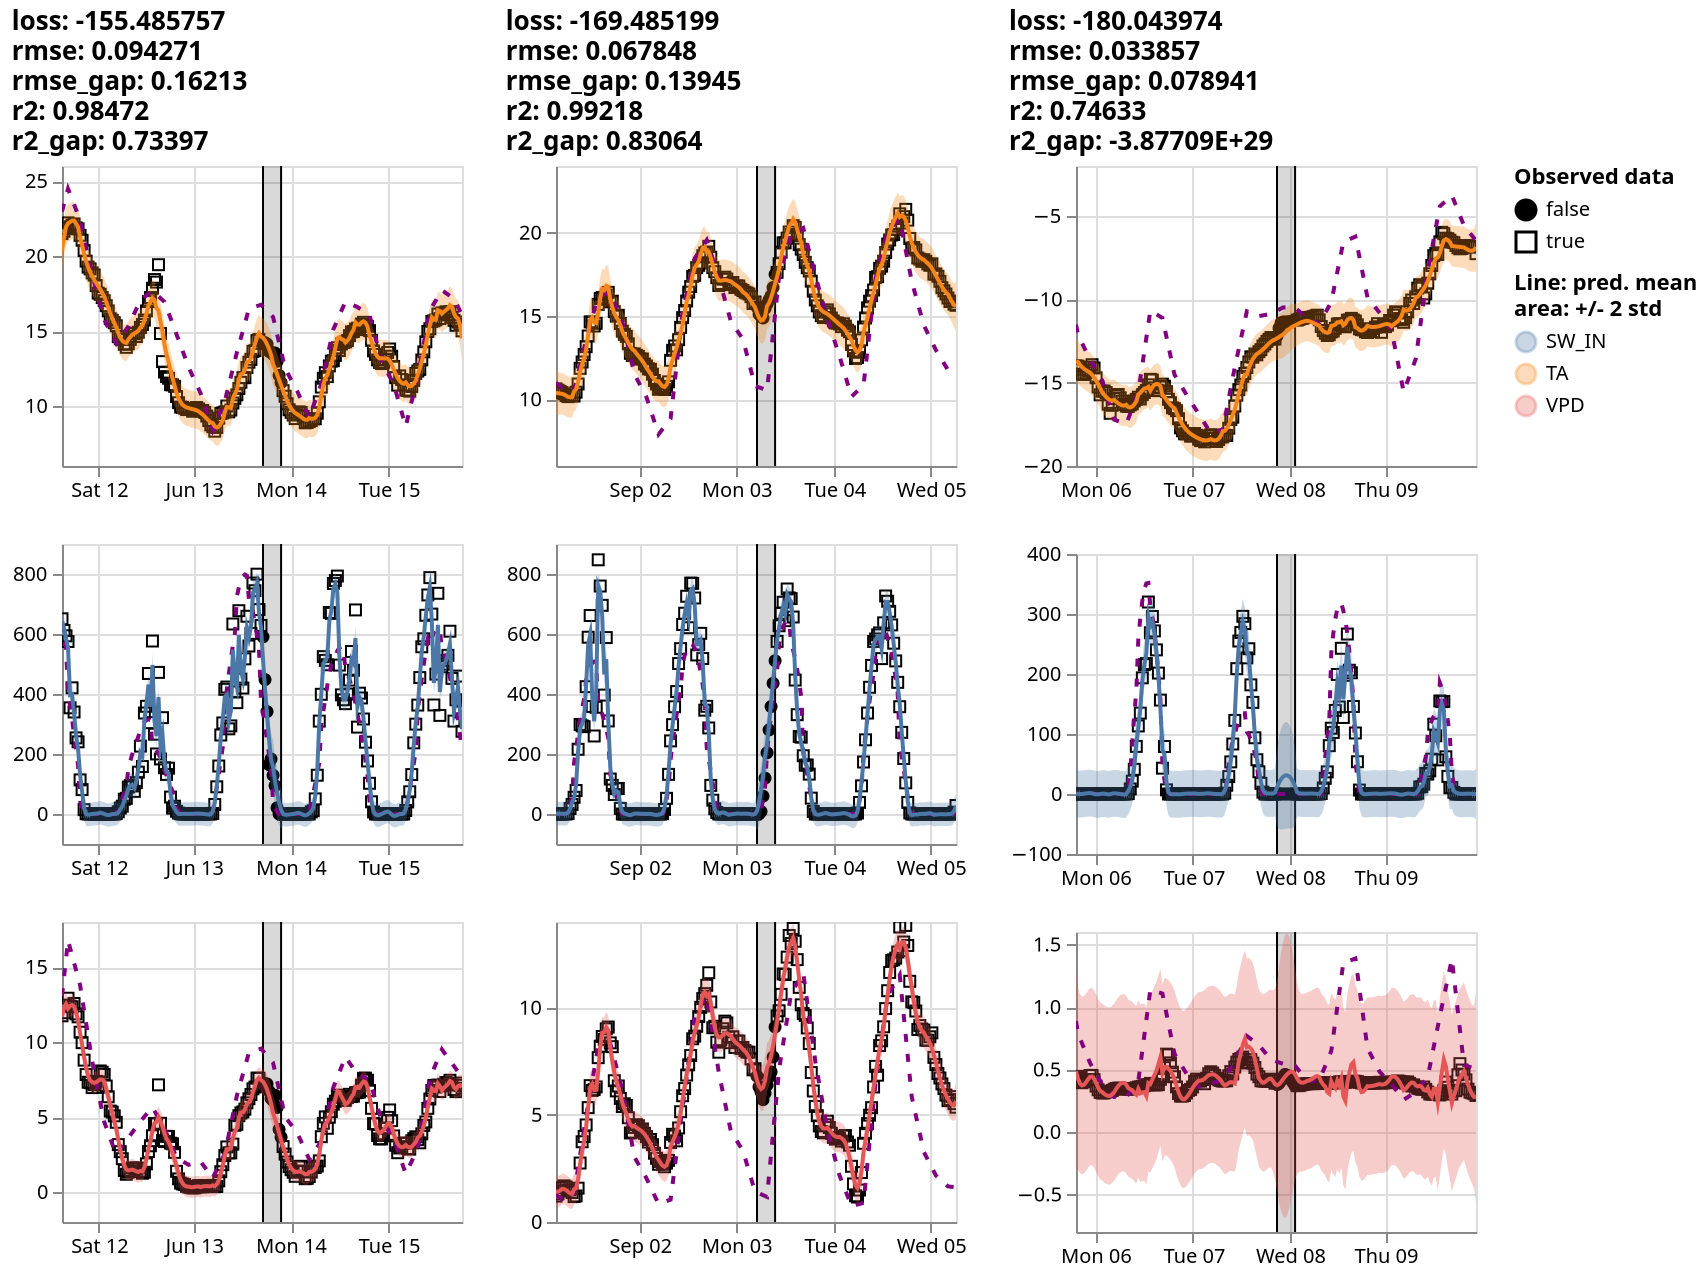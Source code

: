 {
  "$schema": "https://vega.github.io/schema/vega-lite/v5.2.0.json",
  "config": {
    "view": {
      "continuousHeight": 300,
      "continuousWidth": 400
    }
  },
  "datasets": {
    "data-02c6faee533aa1b3e99bdb9599332faf": [
      {
        "control": 22.963,
        "err_high": 21.665547501387966,
        "err_low": 19.002160061517753,
        "is_present": true,
        "mean": 20.33385378145286,
        "std": 0.6658468599675532,
        "time": "2010-06-11T15:00:00",
        "value": 21.49,
        "variable": "TA"
      },
      {
        "control": 23.467,
        "err_high": 22.516037535652792,
        "err_low": 19.951450740668996,
        "is_present": true,
        "mean": 21.233744138160894,
        "std": 0.6411466987459499,
        "time": "2010-06-11T15:30:00",
        "value": 21.65,
        "variable": "TA"
      },
      {
        "control": 23.972,
        "err_high": 23.19423746941079,
        "err_low": 20.67923369991836,
        "is_present": true,
        "mean": 21.936735584664575,
        "std": 0.6287509423731075,
        "time": "2010-06-11T16:00:00",
        "value": 21.83,
        "variable": "TA"
      },
      {
        "control": 24.476,
        "err_high": 23.417448195514538,
        "err_low": 20.92994875054619,
        "is_present": true,
        "mean": 22.173698473030363,
        "std": 0.6218748612420872,
        "time": "2010-06-11T16:30:00",
        "value": 22.21,
        "variable": "TA"
      },
      {
        "control": 24.129,
        "err_high": 23.50393862414392,
        "err_low": 21.031343713000282,
        "is_present": true,
        "mean": 22.2676411685721,
        "std": 0.6181487277859091,
        "time": "2010-06-11T17:00:00",
        "value": 21.95,
        "variable": "TA"
      },
      {
        "control": 23.782,
        "err_high": 23.59301108342784,
        "err_low": 21.127885763539325,
        "is_present": true,
        "mean": 22.360448423483582,
        "std": 0.616281329972128,
        "time": "2010-06-11T17:30:00",
        "value": 22.06,
        "variable": "TA"
      },
      {
        "control": 23.434,
        "err_high": 23.589963693612354,
        "err_low": 21.128235286525637,
        "is_present": true,
        "mean": 22.359099490068996,
        "std": 0.6154321017716793,
        "time": "2010-06-11T18:00:00",
        "value": 22.14,
        "variable": "TA"
      },
      {
        "control": 23.087,
        "err_high": 23.39756970716602,
        "err_low": 20.937218178464896,
        "is_present": true,
        "mean": 22.16739394281546,
        "std": 0.6150878821752814,
        "time": "2010-06-11T18:30:00",
        "value": 21.88,
        "variable": "TA"
      },
      {
        "control": 22.74,
        "err_high": 23.155873156464207,
        "err_low": 20.69600287806114,
        "is_present": true,
        "mean": 21.925938017262673,
        "std": 0.6149675696007667,
        "time": "2010-06-11T19:00:00",
        "value": 21.81,
        "variable": "TA"
      },
      {
        "control": 22.393,
        "err_high": 22.472085525685372,
        "err_low": 20.012350308722525,
        "is_present": true,
        "mean": 21.24221791720395,
        "std": 0.6149338042407119,
        "time": "2010-06-11T19:30:00",
        "value": 21.38,
        "variable": "TA"
      },
      {
        "control": 21.782,
        "err_high": 21.96622681445659,
        "err_low": 19.506516840403947,
        "is_present": true,
        "mean": 20.73637182743027,
        "std": 0.6149274935131616,
        "time": "2010-06-11T20:00:00",
        "value": 21.05,
        "variable": "TA"
      },
      {
        "control": 21.171,
        "err_high": 21.394207659339344,
        "err_low": 18.934499386843463,
        "is_present": true,
        "mean": 20.164353523091403,
        "std": 0.6149270681239709,
        "time": "2010-06-11T20:30:00",
        "value": 20.36,
        "variable": "TA"
      },
      {
        "control": 20.56,
        "err_high": 20.878953445058922,
        "err_low": 18.41924730407837,
        "is_present": true,
        "mean": 19.649100374568647,
        "std": 0.6149265352451384,
        "time": "2010-06-11T21:00:00",
        "value": 19.66,
        "variable": "TA"
      },
      {
        "control": 19.949,
        "err_high": 20.470063590672048,
        "err_low": 18.010362768683585,
        "is_present": true,
        "mean": 19.240213179677816,
        "std": 0.6149252054971153,
        "time": "2010-06-11T21:30:00",
        "value": 19.26,
        "variable": "TA"
      },
      {
        "control": 19.338,
        "err_high": 20.147956451385685,
        "err_low": 17.68826203511186,
        "is_present": true,
        "mean": 18.91810924324877,
        "std": 0.6149236040684573,
        "time": "2010-06-11T22:00:00",
        "value": 19.14,
        "variable": "TA"
      },
      {
        "control": 18.727,
        "err_high": 19.89173292992403,
        "err_low": 17.432044161888403,
        "is_present": true,
        "mean": 18.661888545906216,
        "std": 0.6149221920089062,
        "time": "2010-06-11T22:30:00",
        "value": 18.87,
        "variable": "TA"
      },
      {
        "control": 18.234,
        "err_high": 19.643024099740494,
        "err_low": 17.183339488360843,
        "is_present": true,
        "mean": 18.41318179405067,
        "std": 0.6149211528449134,
        "time": "2010-06-11T23:00:00",
        "value": 18.73,
        "variable": "TA"
      },
      {
        "control": 17.742,
        "err_high": 19.42375883492457,
        "err_low": 16.964076918134566,
        "is_present": true,
        "mean": 18.193917876529568,
        "std": 0.6149204791975013,
        "time": "2010-06-11T23:30:00",
        "value": 18.03,
        "variable": "TA"
      },
      {
        "control": 17.249,
        "err_high": 19.219818424100175,
        "err_low": 16.76013808497992,
        "is_present": true,
        "mean": 17.98997825454005,
        "std": 0.6149200847800635,
        "time": "2010-06-12T00:00:00",
        "value": 17.53,
        "variable": "TA"
      },
      {
        "control": 16.757,
        "err_high": 19.018294960396936,
        "err_low": 16.5586154645899,
        "is_present": true,
        "mean": 17.788455212493417,
        "std": 0.614919873951759,
        "time": "2010-06-12T00:30:00",
        "value": 17.45,
        "variable": "TA"
      },
      {
        "control": 16.264,
        "err_high": 18.789980369890998,
        "err_low": 16.330301286262184,
        "is_present": true,
        "mean": 17.56014082807659,
        "std": 0.6149197709072028,
        "time": "2010-06-12T01:00:00",
        "value": 17.23,
        "variable": "TA"
      },
      {
        "control": 15.772,
        "err_high": 18.531665317231234,
        "err_low": 16.07198641655587,
        "is_present": true,
        "mean": 17.30182586689355,
        "std": 0.6149197251688413,
        "time": "2010-06-12T01:30:00",
        "value": 17.02,
        "variable": "TA"
      },
      {
        "control": 15.504,
        "err_high": 18.163258050246114,
        "err_low": 15.703579222019181,
        "is_present": true,
        "mean": 16.933418636132647,
        "std": 0.614919707056733,
        "time": "2010-06-12T02:00:00",
        "value": 16.69,
        "variable": "TA"
      },
      {
        "control": 15.236,
        "err_high": 17.78640830335244,
        "err_low": 15.326729499783955,
        "is_present": true,
        "mean": 16.5565689015682,
        "std": 0.6149197008921218,
        "time": "2010-06-12T02:30:00",
        "value": 16.34,
        "variable": "TA"
      },
      {
        "control": 14.969,
        "err_high": 17.418918212843195,
        "err_low": 14.95923941592177,
        "is_present": true,
        "mean": 16.189078814382484,
        "std": 0.6149196992303564,
        "time": "2010-06-12T03:00:00",
        "value": 15.82,
        "variable": "TA"
      },
      {
        "control": 14.701,
        "err_high": 17.0770375765638,
        "err_low": 14.617358780788923,
        "is_present": true,
        "mean": 15.847198178676361,
        "std": 0.6149196989437198,
        "time": "2010-06-12T03:30:00",
        "value": 15.72,
        "variable": "TA"
      },
      {
        "control": 14.434,
        "err_high": 16.755435870786005,
        "err_low": 14.295757075103806,
        "is_present": true,
        "mean": 15.525596472944905,
        "std": 0.6149196989205498,
        "time": "2010-06-12T04:00:00",
        "value": 15.55,
        "variable": "TA"
      },
      {
        "control": 14.166,
        "err_high": 16.473648713620065,
        "err_low": 14.013969918142365,
        "is_present": true,
        "mean": 15.243809315881215,
        "std": 0.6149196988694249,
        "time": "2010-06-12T04:30:00",
        "value": 15.35,
        "variable": "TA"
      },
      {
        "control": 14.356,
        "err_high": 16.090137090082834,
        "err_low": 13.630458295000125,
        "is_present": true,
        "mean": 14.86029769254148,
        "std": 0.614919698770677,
        "time": "2010-06-12T05:00:00",
        "value": 14.62,
        "variable": "TA"
      },
      {
        "control": 14.547,
        "err_high": 15.797142933688026,
        "err_low": 13.337464139043888,
        "is_present": true,
        "mean": 14.567303536365957,
        "std": 0.6149196986610342,
        "time": "2010-06-12T05:30:00",
        "value": 14.48,
        "variable": "TA"
      },
      {
        "control": 14.737,
        "err_high": 15.583337035867006,
        "err_low": 13.123658241594539,
        "is_present": true,
        "mean": 14.353497638730772,
        "std": 0.6149196985681167,
        "time": "2010-06-12T06:00:00",
        "value": 14.43,
        "variable": "TA"
      },
      {
        "control": 14.927,
        "err_high": 15.469308967104427,
        "err_low": 13.009630173098492,
        "is_present": true,
        "mean": 14.239469570101459,
        "std": 0.6149196985014839,
        "time": "2010-06-12T06:30:00",
        "value": 14.11,
        "variable": "TA"
      },
      {
        "control": 15.118,
        "err_high": 15.43234535143409,
        "err_low": 12.972666557597368,
        "is_present": true,
        "mean": 14.202505954515729,
        "std": 0.6149196984591812,
        "time": "2010-06-12T07:00:00",
        "value": 13.91,
        "variable": "TA"
      },
      {
        "control": 15.308,
        "err_high": 15.663794236170938,
        "err_low": 13.20411544243139,
        "is_present": true,
        "mean": 14.433954839301164,
        "std": 0.6149196984348874,
        "time": "2010-06-12T07:30:00",
        "value": 14.15,
        "variable": "TA"
      },
      {
        "control": 15.6,
        "err_high": 15.8363180710143,
        "err_low": 13.376639277325687,
        "is_present": true,
        "mean": 14.606478674169994,
        "std": 0.6149196984221539,
        "time": "2010-06-12T08:00:00",
        "value": 14.44,
        "variable": "TA"
      },
      {
        "control": 15.893,
        "err_high": 15.990531894751747,
        "err_low": 13.530853101087505,
        "is_present": true,
        "mean": 14.760692497919626,
        "std": 0.614919698416061,
        "time": "2010-06-12T08:30:00",
        "value": 14.85,
        "variable": "TA"
      },
      {
        "control": 16.185,
        "err_high": 16.07166133857795,
        "err_low": 13.611982544924263,
        "is_present": true,
        "mean": 14.841821941751107,
        "std": 0.6149196984134216,
        "time": "2010-06-12T09:00:00",
        "value": 14.81,
        "variable": "TA"
      },
      {
        "control": 16.477,
        "err_high": 16.149768154098947,
        "err_low": 13.69008936044931,
        "is_present": true,
        "mean": 14.919928757274128,
        "std": 0.6149196984124093,
        "time": "2010-06-12T09:30:00",
        "value": 14.63,
        "variable": "TA"
      },
      {
        "control": 16.77,
        "err_high": 16.250865511663676,
        "err_low": 13.791186718015362,
        "is_present": true,
        "mean": 15.02102611483952,
        "std": 0.6149196984120787,
        "time": "2010-06-12T10:00:00",
        "value": 14.92,
        "variable": "TA"
      },
      {
        "control": 17.062,
        "err_high": 16.462434017340023,
        "err_low": 14.00275522369204,
        "is_present": true,
        "mean": 15.23259462051603,
        "std": 0.6149196984119957,
        "time": "2010-06-12T10:30:00",
        "value": 15.24,
        "variable": "TA"
      },
      {
        "control": 17.166,
        "err_high": 16.58249999532555,
        "err_low": 14.12282120167761,
        "is_present": true,
        "mean": 15.35266059850158,
        "std": 0.6149196984119847,
        "time": "2010-06-12T11:00:00",
        "value": 15.43,
        "variable": "TA"
      },
      {
        "control": 17.271,
        "err_high": 16.938747438929244,
        "err_low": 14.479068645281313,
        "is_present": true,
        "mean": 15.708908042105278,
        "std": 0.6149196984119825,
        "time": "2010-06-12T11:30:00",
        "value": 15.73,
        "variable": "TA"
      },
      {
        "control": 17.376,
        "err_high": 17.38075716315475,
        "err_low": 14.92107836950684,
        "is_present": true,
        "mean": 16.150917766330796,
        "std": 0.614919698411978,
        "time": "2010-06-12T12:00:00",
        "value": 16.34,
        "variable": "TA"
      },
      {
        "control": 17.48,
        "err_high": 17.929158539699614,
        "err_low": 15.469479746051727,
        "is_present": true,
        "mean": 16.69931914287567,
        "std": 0.6149196984119717,
        "time": "2010-06-12T12:30:00",
        "value": 16.96,
        "variable": "TA"
      },
      {
        "control": 17.585,
        "err_high": 18.14947288297909,
        "err_low": 15.689794089331237,
        "is_present": true,
        "mean": 16.919633486155163,
        "std": 0.614919698411963,
        "time": "2010-06-12T13:00:00",
        "value": 17.23,
        "variable": "TA"
      },
      {
        "control": 17.689,
        "err_high": 18.43537191522627,
        "err_low": 15.97569312157844,
        "is_present": true,
        "mean": 17.205532518402354,
        "std": 0.6149196984119575,
        "time": "2010-06-12T13:30:00",
        "value": 17.85,
        "variable": "TA"
      },
      {
        "control": 17.564,
        "err_high": 18.300011448627366,
        "err_low": 15.840332654979555,
        "is_present": true,
        "mean": 17.07017205180346,
        "std": 0.6149196984119529,
        "time": "2010-06-12T14:00:00",
        "value": 18.43,
        "variable": "TA"
      },
      {
        "control": 17.438,
        "err_high": 17.75749014428319,
        "err_low": 15.297811350635392,
        "is_present": true,
        "mean": 16.52765074745929,
        "std": 0.6149196984119492,
        "time": "2010-06-12T14:30:00",
        "value": 18.26,
        "variable": "TA"
      },
      {
        "control": 17.312,
        "err_high": 17.589952790425947,
        "err_low": 15.130273996778152,
        "is_present": true,
        "mean": 16.36011339360205,
        "std": 0.6149196984119483,
        "time": "2010-06-12T15:00:00",
        "value": 19.42,
        "variable": "TA"
      },
      {
        "control": 17.187,
        "err_high": 16.865903652560682,
        "err_low": 14.406224858912891,
        "is_present": true,
        "mean": 15.636064255736787,
        "std": 0.6149196984119479,
        "time": "2010-06-12T15:30:00",
        "value": 14.83,
        "variable": "TA"
      },
      {
        "control": 17.061,
        "err_high": 16.206021604481048,
        "err_low": 13.746342810833259,
        "is_present": true,
        "mean": 14.976182207657153,
        "std": 0.6149196984119477,
        "time": "2010-06-12T16:00:00",
        "value": 12.96,
        "variable": "TA"
      },
      {
        "control": 16.936,
        "err_high": 15.35280537180924,
        "err_low": 12.893126578161443,
        "is_present": true,
        "mean": 14.122965974985341,
        "std": 0.6149196984119496,
        "time": "2010-06-12T16:30:00",
        "value": 12.26,
        "variable": "TA"
      },
      {
        "control": 16.575,
        "err_high": 14.66910784088569,
        "err_low": 12.20942904723789,
        "is_present": true,
        "mean": 13.43926844406179,
        "std": 0.6149196984119503,
        "time": "2010-06-12T17:00:00",
        "value": 11.96,
        "variable": "TA"
      },
      {
        "control": 16.214,
        "err_high": 14.179352144758539,
        "err_low": 11.719673351110732,
        "is_present": true,
        "mean": 12.949512747934635,
        "std": 0.6149196984119516,
        "time": "2010-06-12T17:30:00",
        "value": 11.85,
        "variable": "TA"
      },
      {
        "control": 15.853,
        "err_high": 13.636395708888548,
        "err_low": 11.176716915240734,
        "is_present": true,
        "mean": 12.406556312064641,
        "std": 0.6149196984119538,
        "time": "2010-06-12T18:00:00",
        "value": 11.42,
        "variable": "TA"
      },
      {
        "control": 15.493,
        "err_high": 13.071577652852046,
        "err_low": 10.61189885920422,
        "is_present": true,
        "mean": 11.841738256028133,
        "std": 0.6149196984119563,
        "time": "2010-06-12T18:30:00",
        "value": 11.41,
        "variable": "TA"
      },
      {
        "control": 15.132,
        "err_high": 12.587067868080958,
        "err_low": 10.127389074433125,
        "is_present": true,
        "mean": 11.357228471257041,
        "std": 0.6149196984119581,
        "time": "2010-06-12T19:00:00",
        "value": 11.31,
        "variable": "TA"
      },
      {
        "control": 14.771,
        "err_high": 12.082773100628922,
        "err_low": 9.623094306981082,
        "is_present": true,
        "mean": 10.852933703805002,
        "std": 0.61491969841196,
        "time": "2010-06-12T19:30:00",
        "value": 10.63,
        "variable": "TA"
      },
      {
        "control": 14.405,
        "err_high": 11.736637797278814,
        "err_low": 9.276959003630967,
        "is_present": true,
        "mean": 10.50679840045489,
        "std": 0.6149196984119615,
        "time": "2010-06-12T20:00:00",
        "value": 10.22,
        "variable": "TA"
      },
      {
        "control": 14.039,
        "err_high": 11.480325221520195,
        "err_low": 9.020646427872324,
        "is_present": true,
        "mean": 10.25048582469626,
        "std": 0.6149196984119675,
        "time": "2010-06-12T20:30:00",
        "value": 9.93,
        "variable": "TA"
      },
      {
        "control": 13.673,
        "err_high": 11.310457111701426,
        "err_low": 8.850778318053473,
        "is_present": true,
        "mean": 10.08061771487745,
        "std": 0.614919698411988,
        "time": "2010-06-12T21:00:00",
        "value": 9.91,
        "variable": "TA"
      },
      {
        "control": 13.308,
        "err_high": 11.202498748019586,
        "err_low": 8.742819954371289,
        "is_present": true,
        "mean": 9.972659351195437,
        "std": 0.6149196984120746,
        "time": "2010-06-12T21:30:00",
        "value": 9.85,
        "variable": "TA"
      },
      {
        "control": 12.942,
        "err_high": 11.13475526054364,
        "err_low": 8.675076466894206,
        "is_present": true,
        "mean": 9.904915863718923,
        "std": 0.6149196984123584,
        "time": "2010-06-12T22:00:00",
        "value": 9.76,
        "variable": "TA"
      },
      {
        "control": 12.576,
        "err_high": 11.097249768987464,
        "err_low": 8.637570975334945,
        "is_present": true,
        "mean": 9.867410372161205,
        "std": 0.6149196984131298,
        "time": "2010-06-12T22:30:00",
        "value": 9.79,
        "variable": "TA"
      },
      {
        "control": 12.286,
        "err_high": 11.052580650930157,
        "err_low": 8.592901857270228,
        "is_present": true,
        "mean": 9.822741254100192,
        "std": 0.6149196984149825,
        "time": "2010-06-12T23:00:00",
        "value": 9.77,
        "variable": "TA"
      },
      {
        "control": 11.997,
        "err_high": 11.017402030573017,
        "err_low": 8.557723236897068,
        "is_present": true,
        "mean": 9.787562633735043,
        "std": 0.6149196984189869,
        "time": "2010-06-12T23:30:00",
        "value": 9.65,
        "variable": "TA"
      },
      {
        "control": 11.707,
        "err_high": 10.98377931935769,
        "err_low": 8.524100525650173,
        "is_present": true,
        "mean": 9.753939922503932,
        "std": 0.6149196984268798,
        "time": "2010-06-13T00:00:00",
        "value": 9.8,
        "variable": "TA"
      },
      {
        "control": 11.418,
        "err_high": 10.938417967074638,
        "err_low": 8.478739173310192,
        "is_present": true,
        "mean": 9.708578570192415,
        "std": 0.6149196984411113,
        "time": "2010-06-13T00:30:00",
        "value": 9.9,
        "variable": "TA"
      },
      {
        "control": 11.128,
        "err_high": 10.868788736946364,
        "err_low": 8.409109943088566,
        "is_present": true,
        "mean": 9.638949340017465,
        "std": 0.6149196984644495,
        "time": "2010-06-13T01:00:00",
        "value": 9.8,
        "variable": "TA"
      },
      {
        "control": 10.839,
        "err_high": 10.762075445475396,
        "err_low": 8.302396651480446,
        "is_present": true,
        "mean": 9.532236048477921,
        "std": 0.6149196984987378,
        "time": "2010-06-13T01:30:00",
        "value": 9.66,
        "variable": "TA"
      },
      {
        "control": 10.429,
        "err_high": 10.659406793490628,
        "err_low": 8.199727999320746,
        "is_present": true,
        "mean": 9.429567396405687,
        "std": 0.6149196985424702,
        "time": "2010-06-13T02:00:00",
        "value": 9.7,
        "variable": "TA"
      },
      {
        "control": 10.019,
        "err_high": 10.529269404055675,
        "err_low": 8.069590609704147,
        "is_present": true,
        "mean": 9.299430006879911,
        "std": 0.6149196985878822,
        "time": "2010-06-13T02:30:00",
        "value": 9.57,
        "variable": "TA"
      },
      {
        "control": 9.609,
        "err_high": 10.386104760658306,
        "err_low": 7.926425966172379,
        "is_present": true,
        "mean": 9.156265363415342,
        "std": 0.6149196986214815,
        "time": "2010-06-13T03:00:00",
        "value": 9.33,
        "variable": "TA"
      },
      {
        "control": 9.199,
        "err_high": 10.248557399093968,
        "err_low": 7.788878604534676,
        "is_present": true,
        "mean": 9.018718001814323,
        "std": 0.6149196986398233,
        "time": "2010-06-13T03:30:00",
        "value": 9.03,
        "variable": "TA"
      },
      {
        "control": 8.788,
        "err_high": 10.135880681726537,
        "err_low": 7.676201886891071,
        "is_present": true,
        "mean": 8.906041284308804,
        "std": 0.6149196987088668,
        "time": "2010-06-13T04:00:00",
        "value": 8.74,
        "variable": "TA"
      },
      {
        "control": 8.378,
        "err_high": 10.096902822697066,
        "err_low": 7.637224026197567,
        "is_present": true,
        "mean": 8.867063424447316,
        "std": 0.6149196991248751,
        "time": "2010-06-13T04:30:00",
        "value": 8.62,
        "variable": "TA"
      },
      {
        "control": 8.702,
        "err_high": 9.874095080255993,
        "err_low": 7.414416277130667,
        "is_present": true,
        "mean": 8.64425567869333,
        "std": 0.6149197007813315,
        "time": "2010-06-13T05:00:00",
        "value": 8.32,
        "variable": "TA"
      },
      {
        "control": 9.027,
        "err_high": 9.799765400478165,
        "err_low": 7.340086576854493,
        "is_present": true,
        "mean": 8.569925988666329,
        "std": 0.6149197059059178,
        "time": "2010-06-13T05:30:00",
        "value": 8.57,
        "variable": "TA"
      },
      {
        "control": 9.351,
        "err_high": 9.859385783908214,
        "err_low": 7.399706906378316,
        "is_present": true,
        "mean": 8.629546345143265,
        "std": 0.6149197193824746,
        "time": "2010-06-13T06:00:00",
        "value": 9.19,
        "variable": "TA"
      },
      {
        "control": 9.675,
        "err_high": 10.055999672540857,
        "err_low": 7.5963206691167855,
        "is_present": true,
        "mean": 8.826160170828821,
        "std": 0.6149197508560179,
        "time": "2010-06-13T06:30:00",
        "value": 9.5,
        "variable": "TA"
      },
      {
        "control": 9.999,
        "err_high": 10.259076171092406,
        "err_low": 7.799396900648568,
        "is_present": true,
        "mean": 9.029236535870487,
        "std": 0.6149198176109594,
        "time": "2010-06-13T07:00:00",
        "value": 9.54,
        "variable": "TA"
      },
      {
        "control": 10.323,
        "err_high": 10.830650118129,
        "err_low": 8.370970327750037,
        "is_present": true,
        "mean": 9.600810222939518,
        "std": 0.6149199475947406,
        "time": "2010-06-13T07:30:00",
        "value": 9.6,
        "variable": "TA"
      },
      {
        "control": 10.864,
        "err_high": 11.170537598081877,
        "err_low": 8.71085687568438,
        "is_present": true,
        "mean": 9.940697236883128,
        "std": 0.6149201805993739,
        "time": "2010-06-13T08:00:00",
        "value": 10.0,
        "variable": "TA"
      },
      {
        "control": 11.404,
        "err_high": 11.136309912711909,
        "err_low": 8.676627660045298,
        "is_present": true,
        "mean": 9.906468786378603,
        "std": 0.6149205631666522,
        "time": "2010-06-13T08:30:00",
        "value": 9.61,
        "variable": "TA"
      },
      {
        "control": 11.945,
        "err_high": 11.09019255138837,
        "err_low": 8.630508033403487,
        "is_present": true,
        "mean": 9.860350292395928,
        "std": 0.6149211294962207,
        "time": "2010-06-13T09:00:00",
        "value": 9.73,
        "variable": "TA"
      },
      {
        "control": 12.486,
        "err_high": 11.725402881555375,
        "err_low": 9.265715443174358,
        "is_present": true,
        "mean": 10.495559162364867,
        "std": 0.6149218595952548,
        "time": "2010-06-13T09:30:00",
        "value": 10.2,
        "variable": "TA"
      },
      {
        "control": 13.027,
        "err_high": 12.014593690180686,
        "err_low": 9.554903213234745,
        "is_present": true,
        "mean": 10.784748451707715,
        "std": 0.6149226192364848,
        "time": "2010-06-13T10:00:00",
        "value": 10.51,
        "variable": "TA"
      },
      {
        "control": 13.567,
        "err_high": 12.312406505909987,
        "err_low": 9.852713915774785,
        "is_present": true,
        "mean": 11.082560210842386,
        "std": 0.6149231475338005,
        "time": "2010-06-13T10:30:00",
        "value": 10.74,
        "variable": "TA"
      },
      {
        "control": 14.053,
        "err_high": 13.01958666080356,
        "err_low": 10.559893316443434,
        "is_present": true,
        "mean": 11.789739988623497,
        "std": 0.6149233360900315,
        "time": "2010-06-13T11:00:00",
        "value": 11.17,
        "variable": "TA"
      },
      {
        "control": 14.54,
        "err_high": 13.346502426502763,
        "err_low": 10.886804697984402,
        "is_present": true,
        "mean": 12.116653562243583,
        "std": 0.61492443212959,
        "time": "2010-06-13T11:30:00",
        "value": 11.58,
        "variable": "TA"
      },
      {
        "control": 15.026,
        "err_high": 13.407287295095738,
        "err_low": 10.947557620757518,
        "is_present": true,
        "mean": 12.177422457926628,
        "std": 0.6149324185845552,
        "time": "2010-06-13T12:00:00",
        "value": 11.89,
        "variable": "TA"
      },
      {
        "control": 15.512,
        "err_high": 13.64660615222832,
        "err_low": 11.186744551076368,
        "is_present": true,
        "mean": 12.416675351652344,
        "std": 0.6149654002879883,
        "time": "2010-06-13T12:30:00",
        "value": 11.89,
        "variable": "TA"
      },
      {
        "control": 15.998,
        "err_high": 14.155488759363623,
        "err_low": 11.695222403054904,
        "is_present": true,
        "mean": 12.925355581209264,
        "std": 0.6150665890771797,
        "time": "2010-06-13T13:00:00",
        "value": 12.57,
        "variable": "TA"
      },
      {
        "control": 16.484,
        "err_high": 14.195718940912432,
        "err_low": 11.734428287475183,
        "is_present": true,
        "mean": 12.965073614193807,
        "std": 0.6153226633593124,
        "time": "2010-06-13T13:30:00",
        "value": 12.92,
        "variable": "TA"
      },
      {
        "control": 16.528,
        "err_high": 14.430041729950894,
        "err_low": 11.966501266389692,
        "is_present": true,
        "mean": 13.198271498170293,
        "std": 0.6158851158903001,
        "time": "2010-06-13T14:00:00",
        "value": 13.11,
        "variable": "TA"
      },
      {
        "control": 16.572,
        "err_high": 14.923894925391965,
        "err_low": 12.45591407588523,
        "is_present": true,
        "mean": 13.689904500638598,
        "std": 0.6169952123766838,
        "time": "2010-06-13T14:30:00",
        "value": 13.64,
        "variable": "TA"
      },
      {
        "control": 16.615,
        "err_high": 15.375773400990523,
        "err_low": 12.899664501585574,
        "is_present": true,
        "mean": 14.137718951288049,
        "std": 0.6190272248512368,
        "time": "2010-06-13T15:00:00",
        "value": 13.69,
        "variable": "TA"
      },
      {
        "control": 16.659,
        "err_high": 15.848513581752497,
        "err_low": 13.358190737170114,
        "is_present": true,
        "mean": 14.603352159461306,
        "std": 0.6225807111455961,
        "time": "2010-06-13T15:30:00",
        "value": 14.36,
        "variable": "TA"
      },
      {
        "control": 16.703,
        "err_high": 16.110681334600603,
        "err_low": 13.59617653708326,
        "is_present": true,
        "mean": 14.853428935841931,
        "std": 0.6286261993793355,
        "time": "2010-06-13T16:00:00",
        "value": 14.43,
        "variable": "TA"
      },
      {
        "control": 16.746,
        "err_high": 15.907329004372631,
        "err_low": 13.354048011570153,
        "is_present": true,
        "mean": 14.630688507971392,
        "std": 0.6383202482006192,
        "time": "2010-06-13T16:30:00",
        "value": 14.18,
        "variable": "TA"
      },
      {
        "control": 16.612,
        "err_high": 15.85661157962429,
        "err_low": 13.246450656495687,
        "is_present": false,
        "mean": 14.551531118059989,
        "std": 0.6525402307821508,
        "time": "2010-06-13T17:00:00",
        "value": 14.15,
        "variable": "TA"
      },
      {
        "control": 16.477,
        "err_high": 15.714445679008133,
        "err_low": 13.031723583372983,
        "is_present": false,
        "mean": 14.373084631190558,
        "std": 0.6706805239087875,
        "time": "2010-06-13T17:30:00",
        "value": 14.22,
        "variable": "TA"
      },
      {
        "control": 16.342,
        "err_high": 15.49662715198108,
        "err_low": 12.744312814875016,
        "is_present": false,
        "mean": 14.120469983428048,
        "std": 0.6880785842765156,
        "time": "2010-06-13T18:00:00",
        "value": 14.13,
        "variable": "TA"
      },
      {
        "control": 16.207,
        "err_high": 15.202343891766748,
        "err_low": 12.398170794221759,
        "is_present": false,
        "mean": 13.800257342994254,
        "std": 0.7010432743862469,
        "time": "2010-06-13T18:30:00",
        "value": 13.64,
        "variable": "TA"
      },
      {
        "control": 16.072,
        "err_high": 14.823287464717469,
        "err_low": 11.992643887750033,
        "is_present": false,
        "mean": 13.40796567623375,
        "std": 0.7076608942418592,
        "time": "2010-06-13T19:00:00",
        "value": 13.61,
        "variable": "TA"
      },
      {
        "control": 15.938,
        "err_high": 14.212803744161759,
        "err_low": 11.383558571731465,
        "is_present": false,
        "mean": 12.798181157946612,
        "std": 0.7073112931075739,
        "time": "2010-06-13T19:30:00",
        "value": 13.44,
        "variable": "TA"
      },
      {
        "control": 15.365,
        "err_high": 13.881053579887228,
        "err_low": 11.079952682088562,
        "is_present": false,
        "mean": 12.480503130987895,
        "std": 0.7002752244496666,
        "time": "2010-06-13T20:00:00",
        "value": 13.53,
        "variable": "TA"
      },
      {
        "control": 14.793,
        "err_high": 13.494895986895278,
        "err_low": 10.744305250530408,
        "is_present": false,
        "mean": 12.119600618712843,
        "std": 0.6876476840912173,
        "time": "2010-06-13T20:30:00",
        "value": 12.98,
        "variable": "TA"
      },
      {
        "control": 14.22,
        "err_high": 13.0885010310476,
        "err_low": 10.402720538999864,
        "is_present": false,
        "mean": 11.745610785023732,
        "std": 0.6714451230119344,
        "time": "2010-06-13T21:00:00",
        "value": 12.04,
        "variable": "TA"
      },
      {
        "control": 13.648,
        "err_high": 12.676570994427216,
        "err_low": 10.05862633950851,
        "is_present": false,
        "mean": 11.367598666967863,
        "std": 0.654486163729676,
        "time": "2010-06-13T21:30:00",
        "value": 11.56,
        "variable": "TA"
      },
      {
        "control": 13.076,
        "err_high": 12.280622391364604,
        "err_low": 9.725511513823983,
        "is_present": true,
        "mean": 11.003066952594294,
        "std": 0.6387777193851555,
        "time": "2010-06-13T22:00:00",
        "value": 11.02,
        "variable": "TA"
      },
      {
        "control": 12.503,
        "err_high": 11.957838667479258,
        "err_low": 9.443855608921652,
        "is_present": true,
        "mean": 10.700847138200455,
        "std": 0.6284957646394017,
        "time": "2010-06-13T22:30:00",
        "value": 10.65,
        "variable": "TA"
      },
      {
        "control": 12.253,
        "err_high": 11.5892754268986,
        "err_low": 9.099247877349056,
        "is_present": true,
        "mean": 10.344261652123828,
        "std": 0.622506887387386,
        "time": "2010-06-13T23:00:00",
        "value": 10.15,
        "variable": "TA"
      },
      {
        "control": 12.002,
        "err_high": 11.294192203176749,
        "err_low": 8.81837883839016,
        "is_present": true,
        "mean": 10.056285520783455,
        "std": 0.6189533411966472,
        "time": "2010-06-13T23:30:00",
        "value": 9.75,
        "variable": "TA"
      },
      {
        "control": 11.751,
        "err_high": 11.065335558397763,
        "err_low": 8.597656525723853,
        "is_present": true,
        "mean": 9.831496042060808,
        "std": 0.6169197581684771,
        "time": "2010-06-14T00:00:00",
        "value": 9.58,
        "variable": "TA"
      },
      {
        "control": 11.5,
        "err_high": 10.89419191752092,
        "err_low": 8.430857776206263,
        "is_present": true,
        "mean": 9.662524846863592,
        "std": 0.6158335353286644,
        "time": "2010-06-14T00:30:00",
        "value": 9.4,
        "variable": "TA"
      },
      {
        "control": 11.249,
        "err_high": 10.769933274018213,
        "err_low": 8.30873676110165,
        "is_present": true,
        "mean": 9.539335017559932,
        "std": 0.6152991282291408,
        "time": "2010-06-14T01:00:00",
        "value": 9.16,
        "variable": "TA"
      },
      {
        "control": 10.998,
        "err_high": 10.677130999983495,
        "err_low": 8.216891438169268,
        "is_present": true,
        "mean": 9.447011219076382,
        "std": 0.6150598904535564,
        "time": "2010-06-14T01:30:00",
        "value": 9.43,
        "variable": "TA"
      },
      {
        "control": 10.705,
        "err_high": 10.592577993445174,
        "err_low": 8.13272049664568,
        "is_present": true,
        "mean": 9.362649245045427,
        "std": 0.6149643741998732,
        "time": "2010-06-14T02:00:00",
        "value": 9.61,
        "variable": "TA"
      },
      {
        "control": 10.412,
        "err_high": 10.49305317488031,
        "err_low": 8.033326540488313,
        "is_present": true,
        "mean": 9.263189857684312,
        "std": 0.6149316585979997,
        "time": "2010-06-14T02:30:00",
        "value": 9.57,
        "variable": "TA"
      },
      {
        "control": 10.119,
        "err_high": 10.388898774557573,
        "err_low": 7.929207303196536,
        "is_present": true,
        "mean": 9.159053038877055,
        "std": 0.6149228678402592,
        "time": "2010-06-14T03:00:00",
        "value": 9.31,
        "variable": "TA"
      },
      {
        "control": 9.826,
        "err_high": 10.314223979877283,
        "err_low": 7.854537997160922,
        "is_present": true,
        "mean": 9.084380988519102,
        "std": 0.6149214956790902,
        "time": "2010-06-14T03:30:00",
        "value": 8.88,
        "variable": "TA"
      },
      {
        "control": 9.533,
        "err_high": 10.310752749426685,
        "err_low": 7.85106636186651,
        "is_present": true,
        "mean": 9.080909555646597,
        "std": 0.6149215968900436,
        "time": "2010-06-14T04:00:00",
        "value": 8.9,
        "variable": "TA"
      },
      {
        "control": 9.241,
        "err_high": 10.424869084909709,
        "err_low": 7.96518283880789,
        "is_present": true,
        "mean": 9.1950259618588,
        "std": 0.6149215615254549,
        "time": "2010-06-14T04:30:00",
        "value": 8.96,
        "variable": "TA"
      },
      {
        "control": 9.614,
        "err_high": 10.378301836792872,
        "err_low": 7.918616876488918,
        "is_present": true,
        "mean": 9.148459356640895,
        "std": 0.6149212400759887,
        "time": "2010-06-14T05:00:00",
        "value": 9.03,
        "variable": "TA"
      },
      {
        "control": 9.988,
        "err_high": 10.382168276348551,
        "err_low": 7.922485043631821,
        "is_present": true,
        "mean": 9.152326659990186,
        "std": 0.6149208081791824,
        "time": "2010-06-14T05:30:00",
        "value": 9.14,
        "variable": "TA"
      },
      {
        "control": 10.361,
        "err_high": 10.447974310050032,
        "err_low": 7.988292656628107,
        "is_present": true,
        "mean": 9.21813348333907,
        "std": 0.6149204133554814,
        "time": "2010-06-14T06:00:00",
        "value": 9.15,
        "variable": "TA"
      },
      {
        "control": 10.735,
        "err_high": 10.635681880113292,
        "err_low": 8.176001409570212,
        "is_present": true,
        "mean": 9.405841644841752,
        "std": 0.6149201176357697,
        "time": "2010-06-14T06:30:00",
        "value": 9.52,
        "variable": "TA"
      },
      {
        "control": 11.108,
        "err_high": 11.103319367133953,
        "err_low": 8.643639671077413,
        "is_present": true,
        "mean": 9.873479519105683,
        "std": 0.6149199240141346,
        "time": "2010-06-14T07:00:00",
        "value": 10.28,
        "variable": "TA"
      },
      {
        "control": 11.482,
        "err_high": 11.936899325428241,
        "err_low": 9.477220085357372,
        "is_present": true,
        "mean": 10.707059705392806,
        "std": 0.6149198100177172,
        "time": "2010-06-14T07:30:00",
        "value": 11.26,
        "variable": "TA"
      },
      {
        "control": 12.087,
        "err_high": 12.629367693778267,
        "err_low": 10.169688698010663,
        "is_present": true,
        "mean": 11.399528195894465,
        "std": 0.6149197489419012,
        "time": "2010-06-14T08:00:00",
        "value": 11.85,
        "variable": "TA"
      },
      {
        "control": 12.692,
        "err_high": 13.083998326005378,
        "err_low": 10.62431944956462,
        "is_present": true,
        "mean": 11.854158887785,
        "std": 0.61491971911019,
        "time": "2010-06-14T08:30:00",
        "value": 12.22,
        "variable": "TA"
      },
      {
        "control": 13.297,
        "err_high": 13.29459456937288,
        "err_low": 10.834915745677346,
        "is_present": true,
        "mean": 12.064755157525113,
        "std": 0.6149197059238836,
        "time": "2010-06-14T09:00:00",
        "value": 11.96,
        "variable": "TA"
      },
      {
        "control": 13.902,
        "err_high": 13.703220925402205,
        "err_low": 11.243542122391107,
        "is_present": true,
        "mean": 12.473381523896656,
        "std": 0.6149197007527745,
        "time": "2010-06-14T09:30:00",
        "value": 12.67,
        "variable": "TA"
      },
      {
        "control": 14.507,
        "err_high": 14.090269035653968,
        "err_low": 11.630590239530562,
        "is_present": true,
        "mean": 12.860429637592265,
        "std": 0.6149196990308516,
        "time": "2010-06-14T10:00:00",
        "value": 12.99,
        "variable": "TA"
      },
      {
        "control": 15.112,
        "err_high": 14.501601113802513,
        "err_low": 12.041922319426968,
        "is_present": true,
        "mean": 13.27176171661474,
        "std": 0.6149196985938862,
        "time": "2010-06-14T10:30:00",
        "value": 13.02,
        "variable": "TA"
      },
      {
        "control": 15.42,
        "err_high": 15.111419719060384,
        "err_low": 12.651740924908731,
        "is_present": true,
        "mean": 13.881580321984558,
        "std": 0.6149196985379131,
        "time": "2010-06-14T11:00:00",
        "value": 13.37,
        "variable": "TA"
      },
      {
        "control": 15.727,
        "err_high": 15.734264778759298,
        "err_low": 13.274585984575046,
        "is_present": true,
        "mean": 14.504425381667172,
        "std": 0.6149196985460635,
        "time": "2010-06-14T11:30:00",
        "value": 13.88,
        "variable": "TA"
      },
      {
        "control": 16.035,
        "err_high": 15.822679391086226,
        "err_low": 13.36300059693136,
        "is_present": true,
        "mean": 14.592839994008793,
        "std": 0.6149196985387161,
        "time": "2010-06-14T12:00:00",
        "value": 13.7,
        "variable": "TA"
      },
      {
        "control": 16.342,
        "err_high": 15.691303835109402,
        "err_low": 13.231625041055196,
        "is_present": true,
        "mean": 14.461464438082299,
        "std": 0.6149196985135512,
        "time": "2010-06-14T12:30:00",
        "value": 14.13,
        "variable": "TA"
      },
      {
        "control": 16.65,
        "err_high": 15.645247718253747,
        "err_low": 13.185568924320778,
        "is_present": true,
        "mean": 14.415408321287263,
        "std": 0.6149196984832421,
        "time": "2010-06-14T13:00:00",
        "value": 14.24,
        "variable": "TA"
      },
      {
        "control": 16.958,
        "err_high": 15.462179433808991,
        "err_low": 13.00250063998147,
        "is_present": true,
        "mean": 14.23234003689523,
        "std": 0.6149196984568799,
        "time": "2010-06-14T13:30:00",
        "value": 14.27,
        "variable": "TA"
      },
      {
        "control": 16.898,
        "err_high": 15.579674882324044,
        "err_low": 13.119996088572973,
        "is_present": true,
        "mean": 14.349835485448509,
        "std": 0.6149196984377678,
        "time": "2010-06-14T14:00:00",
        "value": 14.36,
        "variable": "TA"
      },
      {
        "control": 16.838,
        "err_high": 15.77035749106808,
        "err_low": 13.310678697365798,
        "is_present": true,
        "mean": 14.540518094216939,
        "std": 0.6149196984255698,
        "time": "2010-06-14T14:30:00",
        "value": 14.69,
        "variable": "TA"
      },
      {
        "control": 16.778,
        "err_high": 16.08852781093023,
        "err_low": 13.628849017256032,
        "is_present": true,
        "mean": 14.858688414093132,
        "std": 0.6149196984185499,
        "time": "2010-06-14T15:00:00",
        "value": 14.94,
        "variable": "TA"
      },
      {
        "control": 16.717,
        "err_high": 16.304766264116086,
        "err_low": 13.845087470456601,
        "is_present": true,
        "mean": 15.074926867286344,
        "std": 0.6149196984148716,
        "time": "2010-06-14T15:30:00",
        "value": 14.97,
        "variable": "TA"
      },
      {
        "control": 16.657,
        "err_high": 16.80876161261798,
        "err_low": 14.349082818965519,
        "is_present": true,
        "mean": 15.57892221579175,
        "std": 0.6149196984131157,
        "time": "2010-06-14T16:00:00",
        "value": 15.13,
        "variable": "TA"
      },
      {
        "control": 16.597,
        "err_high": 16.665308170621255,
        "err_low": 14.20562937697182,
        "is_present": true,
        "mean": 15.435468773796538,
        "std": 0.6149196984123594,
        "time": "2010-06-14T16:30:00",
        "value": 15.19,
        "variable": "TA"
      },
      {
        "control": 16.508,
        "err_high": 16.650043393018528,
        "err_low": 14.190364599370236,
        "is_present": true,
        "mean": 15.420203996194381,
        "std": 0.6149196984120726,
        "time": "2010-06-14T17:00:00",
        "value": 15.09,
        "variable": "TA"
      },
      {
        "control": 16.419,
        "err_high": 16.802909448813224,
        "err_low": 14.343230655165298,
        "is_present": true,
        "mean": 15.573070051989262,
        "std": 0.6149196984119818,
        "time": "2010-06-14T17:30:00",
        "value": 15.47,
        "variable": "TA"
      },
      {
        "control": 16.329,
        "err_high": 16.873006686038217,
        "err_low": 14.41332789239038,
        "is_present": true,
        "mean": 15.643167289214299,
        "std": 0.6149196984119595,
        "time": "2010-06-14T18:00:00",
        "value": 15.58,
        "variable": "TA"
      },
      {
        "control": 16.24,
        "err_high": 16.7762400569614,
        "err_low": 14.316561263313565,
        "is_present": true,
        "mean": 15.546400660137483,
        "std": 0.6149196984119589,
        "time": "2010-06-14T18:30:00",
        "value": 15.41,
        "variable": "TA"
      },
      {
        "control": 16.151,
        "err_high": 16.523749080723345,
        "err_low": 14.06407028707551,
        "is_present": true,
        "mean": 15.293909683899427,
        "std": 0.6149196984119588,
        "time": "2010-06-14T19:00:00",
        "value": 15.31,
        "variable": "TA"
      },
      {
        "control": 16.061,
        "err_high": 15.930243286047695,
        "err_low": 13.470564492399841,
        "is_present": true,
        "mean": 14.700403889223768,
        "std": 0.614919698411963,
        "time": "2010-06-14T19:30:00",
        "value": 15.02,
        "variable": "TA"
      },
      {
        "control": 15.547,
        "err_high": 15.508071695610283,
        "err_low": 13.048392901962377,
        "is_present": true,
        "mean": 14.27823229878633,
        "std": 0.6149196984119769,
        "time": "2010-06-14T20:00:00",
        "value": 14.38,
        "variable": "TA"
      },
      {
        "control": 15.033,
        "err_high": 15.069236202808295,
        "err_low": 12.609557409160185,
        "is_present": true,
        "mean": 13.83939680598424,
        "std": 0.614919698412027,
        "time": "2010-06-14T20:30:00",
        "value": 13.67,
        "variable": "TA"
      },
      {
        "control": 14.519,
        "err_high": 14.728902120190606,
        "err_low": 12.269223326541978,
        "is_present": true,
        "mean": 13.499062723366292,
        "std": 0.6149196984121572,
        "time": "2010-06-14T21:00:00",
        "value": 13.44,
        "variable": "TA"
      },
      {
        "control": 14.004,
        "err_high": 14.509799777090699,
        "err_low": 12.050120983440863,
        "is_present": true,
        "mean": 13.27996038026578,
        "std": 0.6149196984124594,
        "time": "2010-06-14T21:30:00",
        "value": 13.07,
        "variable": "TA"
      },
      {
        "control": 13.49,
        "err_high": 14.406217121886057,
        "err_low": 11.946538328233684,
        "is_present": true,
        "mean": 13.17637772505987,
        "std": 0.6149196984130928,
        "time": "2010-06-14T22:00:00",
        "value": 12.9,
        "variable": "TA"
      },
      {
        "control": 12.976,
        "err_high": 14.419145672577077,
        "err_low": 11.95946687891988,
        "is_present": true,
        "mean": 13.189306275748478,
        "std": 0.6149196984142993,
        "time": "2010-06-14T22:30:00",
        "value": 12.83,
        "variable": "TA"
      },
      {
        "control": 12.724,
        "err_high": 14.400913629789347,
        "err_low": 11.941234836123758,
        "is_present": true,
        "mean": 13.171074232956553,
        "std": 0.6149196984163974,
        "time": "2010-06-14T23:00:00",
        "value": 12.92,
        "variable": "TA"
      },
      {
        "control": 12.471,
        "err_high": 14.411189497663319,
        "err_low": 11.951510703984535,
        "is_present": true,
        "mean": 13.181350100823927,
        "std": 0.614919698419696,
        "time": "2010-06-14T23:30:00",
        "value": 13.12,
        "variable": "TA"
      },
      {
        "control": 12.218,
        "err_high": 14.385855416437533,
        "err_low": 11.926176622740346,
        "is_present": true,
        "mean": 13.15601601958894,
        "std": 0.6149196984242962,
        "time": "2010-06-15T00:00:00",
        "value": 13.57,
        "variable": "TA"
      },
      {
        "control": 11.966,
        "err_high": 14.262658587915647,
        "err_low": 11.802979794196682,
        "is_present": true,
        "mean": 13.032819191056165,
        "std": 0.6149196984297414,
        "time": "2010-06-15T00:30:00",
        "value": 13.8,
        "variable": "TA"
      },
      {
        "control": 11.713,
        "err_high": 14.01291077080181,
        "err_low": 11.553231977062943,
        "is_present": true,
        "mean": 12.783071373932376,
        "std": 0.6149196984347172,
        "time": "2010-06-15T01:00:00",
        "value": 13.32,
        "variable": "TA"
      },
      {
        "control": 11.461,
        "err_high": 13.658680992590439,
        "err_low": 11.199002198840228,
        "is_present": true,
        "mean": 12.428841595715333,
        "std": 0.6149196984375528,
        "time": "2010-06-15T01:30:00",
        "value": 12.63,
        "variable": "TA"
      },
      {
        "control": 10.991,
        "err_high": 13.366067117503604,
        "err_low": 10.906388323745418,
        "is_present": true,
        "mean": 12.136227720624511,
        "std": 0.6149196984395464,
        "time": "2010-06-15T02:00:00",
        "value": 11.89,
        "variable": "TA"
      },
      {
        "control": 10.521,
        "err_high": 13.098768789531233,
        "err_low": 10.639089995708089,
        "is_present": true,
        "mean": 11.86892939261966,
        "std": 0.6149196984557861,
        "time": "2010-06-15T02:30:00",
        "value": 11.39,
        "variable": "TA"
      },
      {
        "control": 10.05,
        "err_high": 12.896806600710146,
        "err_low": 10.437127806539966,
        "is_present": true,
        "mean": 11.666967203625056,
        "std": 0.6149196985425454,
        "time": "2010-06-15T03:00:00",
        "value": 12.01,
        "variable": "TA"
      },
      {
        "control": 9.58,
        "err_high": 12.76338442942716,
        "err_low": 10.303705633999703,
        "is_present": true,
        "mean": 11.533545031713432,
        "std": 0.614919698856864,
        "time": "2010-06-15T03:30:00",
        "value": 11.76,
        "variable": "TA"
      },
      {
        "control": 9.11,
        "err_high": 12.711279407129455,
        "err_low": 10.25160060804514,
        "is_present": true,
        "mean": 11.481440007587297,
        "std": 0.6149196997710785,
        "time": "2010-06-15T04:00:00",
        "value": 11.4,
        "variable": "TA"
      },
      {
        "control": 8.64,
        "err_high": 12.812078525450964,
        "err_low": 10.352399717180088,
        "is_present": true,
        "mean": 11.582239121315526,
        "std": 0.6149197020677195,
        "time": "2010-06-15T04:30:00",
        "value": 11.06,
        "variable": "TA"
      },
      {
        "control": 9.205,
        "err_high": 12.62045121103976,
        "err_low": 10.160772382134844,
        "is_present": true,
        "mean": 11.390611796587303,
        "std": 0.6149197072262296,
        "time": "2010-06-15T05:00:00",
        "value": 11.03,
        "variable": "TA"
      },
      {
        "control": 9.77,
        "err_high": 12.54440138881323,
        "err_low": 10.084722517774187,
        "is_present": true,
        "mean": 11.314561953293708,
        "std": 0.6149197177597605,
        "time": "2010-06-15T05:30:00",
        "value": 10.99,
        "variable": "TA"
      },
      {
        "control": 10.336,
        "err_high": 12.57257878194322,
        "err_low": 10.112899832201416,
        "is_present": true,
        "mean": 11.342739307072318,
        "std": 0.6149197374354508,
        "time": "2010-06-15T06:00:00",
        "value": 11.3,
        "variable": "TA"
      },
      {
        "control": 10.901,
        "err_high": 12.73268356978036,
        "err_low": 10.273004485825258,
        "is_present": true,
        "mean": 11.502844027802809,
        "std": 0.6149197709887755,
        "time": "2010-06-15T06:30:00",
        "value": 11.71,
        "variable": "TA"
      },
      {
        "control": 11.466,
        "err_high": 12.90526042520631,
        "err_low": 10.445581134576154,
        "is_present": true,
        "mean": 11.675420779891232,
        "std": 0.614919822657539,
        "time": "2010-06-15T07:00:00",
        "value": 12.17,
        "variable": "TA"
      },
      {
        "control": 12.031,
        "err_high": 13.33113928745054,
        "err_low": 10.87145971643644,
        "is_present": true,
        "mean": 12.10129950194349,
        "std": 0.6149198927535245,
        "time": "2010-06-15T07:30:00",
        "value": 12.33,
        "variable": "TA"
      },
      {
        "control": 12.752,
        "err_high": 13.714882274347444,
        "err_low": 11.255202385117842,
        "is_present": true,
        "mean": 12.485042329732643,
        "std": 0.6149199723074,
        "time": "2010-06-15T08:00:00",
        "value": 12.44,
        "variable": "TA"
      },
      {
        "control": 13.474,
        "err_high": 14.229159504523196,
        "err_low": 11.769479347011895,
        "is_present": true,
        "mean": 12.999319425767546,
        "std": 0.6149200393778247,
        "time": "2010-06-15T08:30:00",
        "value": 13.07,
        "variable": "TA"
      },
      {
        "control": 14.195,
        "err_high": 14.734362429691716,
        "err_low": 12.274682147122453,
        "is_present": true,
        "mean": 13.504522288407085,
        "std": 0.6149200706423155,
        "time": "2010-06-15T09:00:00",
        "value": 13.61,
        "variable": "TA"
      },
      {
        "control": 14.916,
        "err_high": 15.312960315593113,
        "err_low": 12.853279895644718,
        "is_present": true,
        "mean": 14.083120105618915,
        "std": 0.6149201049870991,
        "time": "2010-06-15T09:30:00",
        "value": 14.28,
        "variable": "TA"
      },
      {
        "control": 15.637,
        "err_high": 16.00571787335767,
        "err_low": 13.546036107132887,
        "is_present": true,
        "mean": 14.77587699024528,
        "std": 0.6149204415561965,
        "time": "2010-06-15T10:00:00",
        "value": 14.97,
        "variable": "TA"
      },
      {
        "control": 16.358,
        "err_high": 16.592525487590358,
        "err_low": 14.132836958312245,
        "is_present": true,
        "mean": 15.3626812229513,
        "std": 0.6149221323195279,
        "time": "2010-06-15T10:30:00",
        "value": 15.15,
        "variable": "TA"
      },
      {
        "control": 16.585,
        "err_high": 17.13387510054159,
        "err_low": 14.674162958445681,
        "is_present": true,
        "mean": 15.904019029493636,
        "std": 0.6149280355239771,
        "time": "2010-06-15T11:00:00",
        "value": 15.64,
        "variable": "TA"
      },
      {
        "control": 16.812,
        "err_high": 16.984229068273066,
        "err_low": 14.524449917016675,
        "is_present": true,
        "mean": 15.75433949264487,
        "std": 0.6149447878140983,
        "time": "2010-06-15T11:30:00",
        "value": 15.68,
        "variable": "TA"
      },
      {
        "control": 17.039,
        "err_high": 16.990675861494573,
        "err_low": 14.530731866134197,
        "is_present": true,
        "mean": 15.760703863814385,
        "std": 0.614985998840094,
        "time": "2010-06-15T12:00:00",
        "value": 15.74,
        "variable": "TA"
      },
      {
        "control": 17.266,
        "err_high": 17.61702727095788,
        "err_low": 15.156721213031826,
        "is_present": true,
        "mean": 16.386874241994853,
        "std": 0.6150765144815133,
        "time": "2010-06-15T12:30:00",
        "value": 16.13,
        "variable": "TA"
      },
      {
        "control": 17.493,
        "err_high": 17.562883609695458,
        "err_low": 15.10185801954412,
        "is_present": true,
        "mean": 16.33237081461979,
        "std": 0.615256397537835,
        "time": "2010-06-15T13:00:00",
        "value": 15.83,
        "variable": "TA"
      },
      {
        "control": 17.72,
        "err_high": 17.386431803347516,
        "err_low": 14.924106916714695,
        "is_present": true,
        "mean": 16.155269360031106,
        "std": 0.6155812216582056,
        "time": "2010-06-15T13:30:00",
        "value": 16.21,
        "variable": "TA"
      },
      {
        "control": 17.625,
        "err_high": 17.515382024949588,
        "err_low": 15.050929605706402,
        "is_present": true,
        "mean": 16.283155815327994,
        "std": 0.6161131048107961,
        "time": "2010-06-15T14:00:00",
        "value": 16.17,
        "variable": "TA"
      },
      {
        "control": 17.53,
        "err_high": 17.625860137613067,
        "err_low": 15.158272800397292,
        "is_present": true,
        "mean": 16.39206646900518,
        "std": 0.6168968343039438,
        "time": "2010-06-15T14:30:00",
        "value": 16.28,
        "variable": "TA"
      },
      {
        "control": 17.435,
        "err_high": 17.740967047290752,
        "err_low": 15.269284402766324,
        "is_present": true,
        "mean": 16.505125725028538,
        "std": 0.6179206611311069,
        "time": "2010-06-15T15:00:00",
        "value": 16.07,
        "variable": "TA"
      },
      {
        "control": 17.34,
        "err_high": 17.96738688861852,
        "err_low": 15.491089759952615,
        "is_present": true,
        "mean": 16.729238324285568,
        "std": 0.619074282166476,
        "time": "2010-06-15T15:30:00",
        "value": 16.29,
        "variable": "TA"
      },
      {
        "control": 17.245,
        "err_high": 17.851005556242086,
        "err_low": 15.370435330473768,
        "is_present": true,
        "mean": 16.610720443357927,
        "std": 0.6201425564420793,
        "time": "2010-06-15T16:00:00",
        "value": 15.91,
        "variable": "TA"
      },
      {
        "control": 17.15,
        "err_high": 17.419945078204922,
        "err_low": 14.936131688103085,
        "is_present": true,
        "mean": 16.178038383154004,
        "std": 0.6209533475254592,
        "time": "2010-06-15T16:30:00",
        "value": 15.71,
        "variable": "TA"
      },
      {
        "control": 16.879,
        "err_high": 17.162781840048297,
        "err_low": 14.674350447612978,
        "is_present": true,
        "mean": 15.918566143830637,
        "std": 0.6221078481088294,
        "time": "2010-06-15T17:00:00",
        "value": 15.38,
        "variable": "TA"
      },
      {
        "control": 16.609,
        "err_high": 17.090457597585498,
        "err_low": 14.57938791283445,
        "is_present": true,
        "mean": 15.834922755209975,
        "std": 0.6277674211877622,
        "time": "2010-06-15T17:30:00",
        "value": 15.6,
        "variable": "TA"
      },
      {
        "control": 16.338,
        "err_high": 16.70925887288938,
        "err_low": 14.091187038445248,
        "is_present": true,
        "mean": 15.400222955667314,
        "std": 0.654517958611033,
        "time": "2010-06-15T18:00:00",
        "value": 15.47,
        "variable": "TA"
      },
      {
        "control": 16.067,
        "err_high": 16.01004197624798,
        "err_low": 13.008435807836667,
        "is_present": true,
        "mean": 14.509238892042323,
        "std": 0.7504015421028277,
        "time": "2010-06-15T18:30:00",
        "value": 15.01,
        "variable": "TA"
      }
    ],
    "data-08853867cc92b105ad2dd71e7f005789": [
      {
        "control": 0.0,
        "err_high": 41.463875067569,
        "err_low": -40.079976540818954,
        "is_present": true,
        "mean": 0.6919492633750224,
        "std": 20.38596290209699,
        "time": "2012-02-05T19:00:00",
        "value": 0.0,
        "variable": "SW_IN"
      },
      {
        "control": 0.0,
        "err_high": 39.07921729609679,
        "err_low": -39.07657492856233,
        "is_present": true,
        "mean": 0.0013211837672315596,
        "std": 19.53894805616478,
        "time": "2012-02-05T19:30:00",
        "value": 0.0,
        "variable": "SW_IN"
      },
      {
        "control": 0.0,
        "err_high": 38.965265154697285,
        "err_low": -39.09586468410081,
        "is_present": true,
        "mean": -0.0652997647017628,
        "std": 19.515282459699524,
        "time": "2012-02-05T20:00:00",
        "value": 0.0,
        "variable": "SW_IN"
      },
      {
        "control": 0.0,
        "err_high": 39.08464566540585,
        "err_low": -38.97368364129557,
        "is_present": true,
        "mean": 0.055481012055139445,
        "std": 19.514582326675356,
        "time": "2012-02-05T20:30:00",
        "value": 0.0,
        "variable": "SW_IN"
      },
      {
        "control": 0.0,
        "err_high": 39.57761810197248,
        "err_low": -38.47864792945389,
        "is_present": true,
        "mean": 0.5494850862592955,
        "std": 19.514066507856594,
        "time": "2012-02-05T21:00:00",
        "value": 0.0,
        "variable": "SW_IN"
      },
      {
        "control": 0.0,
        "err_high": 40.05746549227928,
        "err_low": -37.99578112403361,
        "is_present": true,
        "mean": 1.0308421841228324,
        "std": 19.513311654078223,
        "time": "2012-02-05T21:30:00",
        "value": 0.0,
        "variable": "SW_IN"
      },
      {
        "control": 0.0,
        "err_high": 40.432452278939344,
        "err_low": -37.618907150284606,
        "is_present": true,
        "mean": 1.406772564327369,
        "std": 19.512839857305988,
        "time": "2012-02-05T22:00:00",
        "value": 0.0,
        "variable": "SW_IN"
      },
      {
        "control": 0.0,
        "err_high": 40.59825785631753,
        "err_low": -37.45233809420989,
        "is_present": true,
        "mean": 1.5729598810538192,
        "std": 19.512648987631856,
        "time": "2012-02-05T22:30:00",
        "value": 0.0,
        "variable": "SW_IN"
      },
      {
        "control": 0.0,
        "err_high": 40.157889654089374,
        "err_low": -37.89247877397743,
        "is_present": true,
        "mean": 1.1327054400559717,
        "std": 19.5125921070167,
        "time": "2012-02-05T23:00:00",
        "value": 0.0,
        "variable": "SW_IN"
      },
      {
        "control": 0.0,
        "err_high": 39.2349922837146,
        "err_low": -38.81531706546337,
        "is_present": true,
        "mean": 0.20983760912561422,
        "std": 19.51257733729449,
        "time": "2012-02-05T23:30:00",
        "value": 0.0,
        "variable": "SW_IN"
      },
      {
        "control": 0.0,
        "err_high": 38.45751073889184,
        "err_low": -39.59277636061145,
        "is_present": true,
        "mean": -0.5676328108598057,
        "std": 19.512571774875823,
        "time": "2012-02-06T00:00:00",
        "value": 0.0,
        "variable": "SW_IN"
      },
      {
        "control": 0.0,
        "err_high": 38.405896188507555,
        "err_low": -39.64437668444383,
        "is_present": true,
        "mean": -0.6192402479681363,
        "std": 19.512568218237845,
        "time": "2012-02-06T00:30:00",
        "value": 0.0,
        "variable": "SW_IN"
      },
      {
        "control": 0.0,
        "err_high": 38.97802519574879,
        "err_low": -39.072238469231515,
        "is_present": true,
        "mean": -0.047106636741361285,
        "std": 19.512565916245077,
        "time": "2012-02-06T01:00:00",
        "value": 0.0,
        "variable": "SW_IN"
      },
      {
        "control": 0.0,
        "err_high": 39.69357223739386,
        "err_low": -38.35668643265425,
        "is_present": true,
        "mean": 0.6684429023698044,
        "std": 19.512564667512027,
        "time": "2012-02-06T01:30:00",
        "value": 0.0,
        "variable": "SW_IN"
      },
      {
        "control": 0.0,
        "err_high": 39.637182744607806,
        "err_low": -38.413073630785796,
        "is_present": true,
        "mean": 0.612054556911005,
        "std": 19.5125640938484,
        "time": "2012-02-06T02:00:00",
        "value": 0.0,
        "variable": "SW_IN"
      },
      {
        "control": 0.0,
        "err_high": 39.0097003439425,
        "err_low": -39.040555099478425,
        "is_present": true,
        "mean": -0.015427377767963435,
        "std": 19.51256386085523,
        "time": "2012-02-06T02:30:00",
        "value": 0.0,
        "variable": "SW_IN"
      },
      {
        "control": 0.0,
        "err_high": 38.33001219799177,
        "err_low": -39.72024289652787,
        "is_present": true,
        "mean": -0.6951153492680504,
        "std": 19.51256377362991,
        "time": "2012-02-06T03:00:00",
        "value": 0.0,
        "variable": "SW_IN"
      },
      {
        "control": 0.0,
        "err_high": 38.65996925548511,
        "err_low": -39.39028571586563,
        "is_present": true,
        "mean": -0.3651582301902607,
        "std": 19.512563742837685,
        "time": "2012-02-06T03:30:00",
        "value": 0.0,
        "variable": "SW_IN"
      },
      {
        "control": 0.0,
        "err_high": 39.689380261430394,
        "err_low": -38.360874669312416,
        "is_present": true,
        "mean": 0.6642527960589888,
        "std": 19.512563732685702,
        "time": "2012-02-06T04:00:00",
        "value": 0.0,
        "variable": "SW_IN"
      },
      {
        "control": 0.0,
        "err_high": 40.21252218075196,
        "err_low": -37.83773273765098,
        "is_present": true,
        "mean": 1.1873947215504899,
        "std": 19.512563729600735,
        "time": "2012-02-06T04:30:00",
        "value": 0.0,
        "variable": "SW_IN"
      },
      {
        "control": 0.0,
        "err_high": 40.096193963262245,
        "err_low": -37.95406095111054,
        "is_present": true,
        "mean": 1.0710665060758515,
        "std": 19.512563728593197,
        "time": "2012-02-06T05:00:00",
        "value": 0.0,
        "variable": "SW_IN"
      },
      {
        "control": 0.0,
        "err_high": 39.627666375836,
        "err_low": -38.42258853623561,
        "is_present": true,
        "mean": 0.602538919800196,
        "std": 19.512563728017902,
        "time": "2012-02-06T05:30:00",
        "value": 0.0,
        "variable": "SW_IN"
      },
      {
        "control": 0.0,
        "err_high": 38.973444472718775,
        "err_low": -39.0768104372541,
        "is_present": true,
        "mean": -0.0516829822676641,
        "std": 19.51256372749322,
        "time": "2012-02-06T06:00:00",
        "value": 0.0,
        "variable": "SW_IN"
      },
      {
        "control": 0.0,
        "err_high": 38.43932299682982,
        "err_low": -39.610931911259804,
        "is_present": true,
        "mean": -0.5858044572149907,
        "std": 19.512563727022407,
        "time": "2012-02-06T06:30:00",
        "value": 0.0,
        "variable": "SW_IN"
      },
      {
        "control": 0.0,
        "err_high": 38.10574328610077,
        "err_low": -39.94451162052537,
        "is_present": true,
        "mean": -0.9193841672123,
        "std": 19.512563726656534,
        "time": "2012-02-06T07:00:00",
        "value": 0.0,
        "variable": "SW_IN"
      },
      {
        "control": 0.0,
        "err_high": 38.72946051582279,
        "err_low": -39.32079438981058,
        "is_present": true,
        "mean": -0.29566693699389646,
        "std": 19.51256372640834,
        "time": "2012-02-06T07:30:00",
        "value": 0.0,
        "variable": "SW_IN"
      },
      {
        "control": 0.0,
        "err_high": 44.164899885562455,
        "err_low": -33.88535501946931,
        "is_present": true,
        "mean": 5.1397724330465735,
        "std": 19.51256372625794,
        "time": "2012-02-06T08:00:00",
        "value": 0.72,
        "variable": "SW_IN"
      },
      {
        "control": 36.297,
        "err_high": 51.029286601908844,
        "err_low": -27.02096830279192,
        "is_present": true,
        "mean": 12.004159149558461,
        "std": 19.51256372617519,
        "time": "2012-02-06T08:30:00",
        "value": 8.43,
        "variable": "SW_IN"
      },
      {
        "control": 85.809,
        "err_high": 63.261407639454404,
        "err_low": -14.788847265079568,
        "is_present": true,
        "mean": 24.23628018718742,
        "std": 19.512563726133493,
        "time": "2012-02-06T09:00:00",
        "value": 21.36,
        "variable": "SW_IN"
      },
      {
        "control": 131.251,
        "err_high": 84.89513969851168,
        "err_low": 6.84488479405465,
        "is_present": true,
        "mean": 45.87001224628317,
        "std": 19.51256372611426,
        "time": "2012-02-06T09:30:00",
        "value": 41.13,
        "variable": "SW_IN"
      },
      {
        "control": 171.848,
        "err_high": 123.33068207414394,
        "err_low": 45.280427169719125,
        "is_present": true,
        "mean": 84.30555462193153,
        "std": 19.512563726106205,
        "time": "2012-02-06T10:00:00",
        "value": 79.36,
        "variable": "SW_IN"
      },
      {
        "control": 258.073,
        "err_high": 149.6598014864465,
        "err_low": 71.60954658203363,
        "is_present": true,
        "mean": 110.63467403424006,
        "std": 19.512563726103213,
        "time": "2012-02-06T10:30:00",
        "value": 113.42,
        "variable": "SW_IN"
      },
      {
        "control": 294.144,
        "err_high": 180.6432767459316,
        "err_low": 102.59302184152239,
        "is_present": true,
        "mean": 141.618149293727,
        "std": 19.512563726102297,
        "time": "2012-02-06T11:00:00",
        "value": 134.81,
        "variable": "SW_IN"
      },
      {
        "control": 321.942,
        "err_high": 228.62204776914004,
        "err_low": 150.57179286473175,
        "is_present": true,
        "mean": 189.5969203169359,
        "std": 19.512563726102073,
        "time": "2012-02-06T11:30:00",
        "value": 193.62,
        "variable": "SW_IN"
      },
      {
        "control": 340.993,
        "err_high": 254.65476080107763,
        "err_low": 176.60450589666934,
        "is_present": true,
        "mean": 215.62963334887348,
        "std": 19.51256372610207,
        "time": "2012-02-06T12:00:00",
        "value": 215.62,
        "variable": "SW_IN"
      },
      {
        "control": 350.971,
        "err_high": 272.5512761933357,
        "err_low": 194.50102128892743,
        "is_present": true,
        "mean": 233.52614874113158,
        "std": 19.51256372610207,
        "time": "2012-02-06T12:30:00",
        "value": 217.43,
        "variable": "SW_IN"
      },
      {
        "control": 351.706,
        "err_high": 334.6239263121797,
        "err_low": 256.5736714077716,
        "is_present": true,
        "mean": 295.59879885997566,
        "std": 19.512563726102044,
        "time": "2012-02-06T13:00:00",
        "value": 319.97,
        "variable": "SW_IN"
      },
      {
        "control": 311.864,
        "err_high": 319.9576287930959,
        "err_low": 241.9073738886879,
        "is_present": true,
        "mean": 280.9325013408919,
        "std": 19.512563726101995,
        "time": "2012-02-06T13:30:00",
        "value": 268.7,
        "variable": "SW_IN"
      },
      {
        "control": 295.846,
        "err_high": 326.7577208103444,
        "err_low": 248.7074659059365,
        "is_present": true,
        "mean": 287.73259335814043,
        "std": 19.51256372610198,
        "time": "2012-02-06T14:00:00",
        "value": 295.846,
        "variable": "SW_IN"
      },
      {
        "control": 271.825,
        "err_high": 306.68524653040976,
        "err_low": 228.6349916260019,
        "is_present": true,
        "mean": 267.6601190782058,
        "std": 19.512563726101963,
        "time": "2012-02-06T14:30:00",
        "value": 271.825,
        "variable": "SW_IN"
      },
      {
        "control": 240.213,
        "err_high": 276.10393886509536,
        "err_low": 198.05368396068758,
        "is_present": true,
        "mean": 237.07881141289147,
        "std": 19.51256372610194,
        "time": "2012-02-06T15:00:00",
        "value": 240.213,
        "variable": "SW_IN"
      },
      {
        "control": 201.552,
        "err_high": 236.85287027585957,
        "err_low": 158.8026153714518,
        "is_present": true,
        "mean": 197.82774282365568,
        "std": 19.51256372610195,
        "time": "2012-02-06T15:30:00",
        "value": 201.552,
        "variable": "SW_IN"
      },
      {
        "control": 156.504,
        "err_high": 182.0176896056048,
        "err_low": 103.96743470119709,
        "is_present": true,
        "mean": 142.99256215340094,
        "std": 19.512563726101924,
        "time": "2012-02-06T16:00:00",
        "value": 156.504,
        "variable": "SW_IN"
      },
      {
        "control": 49.064,
        "err_high": 111.70810103266474,
        "err_low": 33.65784612825705,
        "is_present": true,
        "mean": 72.6829735804609,
        "std": 19.512563726101924,
        "time": "2012-02-06T16:30:00",
        "value": 43.035,
        "variable": "SW_IN"
      },
      {
        "control": 23.377,
        "err_high": 105.633297875854,
        "err_low": 27.583042971446268,
        "is_present": true,
        "mean": 66.60817042365014,
        "std": 19.512563726101934,
        "time": "2012-02-06T17:00:00",
        "value": 79.17,
        "variable": "SW_IN"
      },
      {
        "control": 0.0,
        "err_high": 57.985242518614754,
        "err_low": -20.06501238579291,
        "is_present": true,
        "mean": 18.96011506641092,
        "std": 19.512563726101916,
        "time": "2012-02-06T17:30:00",
        "value": 6.9,
        "variable": "SW_IN"
      },
      {
        "control": 0.0,
        "err_high": 41.9075993595695,
        "err_low": -36.14265554483825,
        "is_present": true,
        "mean": 2.882471907365627,
        "std": 19.512563726101938,
        "time": "2012-02-06T18:00:00",
        "value": 0.0,
        "variable": "SW_IN"
      },
      {
        "control": 0.0,
        "err_high": 38.94003730800515,
        "err_low": -39.1102175964025,
        "is_present": true,
        "mean": -0.08509014419867356,
        "std": 19.512563726101913,
        "time": "2012-02-06T18:30:00",
        "value": 0.0,
        "variable": "SW_IN"
      },
      {
        "control": 0.0,
        "err_high": 38.485311117031564,
        "err_low": -39.56494378737609,
        "is_present": true,
        "mean": -0.5398163351722616,
        "std": 19.512563726101913,
        "time": "2012-02-06T19:00:00",
        "value": 0.0,
        "variable": "SW_IN"
      },
      {
        "control": 0.0,
        "err_high": 38.765034738290154,
        "err_low": -39.28522016611754,
        "is_present": true,
        "mean": -0.2600927139136928,
        "std": 19.512563726101924,
        "time": "2012-02-06T19:30:00",
        "value": 0.0,
        "variable": "SW_IN"
      },
      {
        "control": 0.0,
        "err_high": 38.67524375653828,
        "err_low": -39.37501114786939,
        "is_present": true,
        "mean": -0.3498836956655538,
        "std": 19.512563726101916,
        "time": "2012-02-06T20:00:00",
        "value": 0.0,
        "variable": "SW_IN"
      },
      {
        "control": 0.0,
        "err_high": 38.47986750181812,
        "err_low": -39.570387402589574,
        "is_present": true,
        "mean": -0.5452599503857272,
        "std": 19.512563726101924,
        "time": "2012-02-06T20:30:00",
        "value": 0.0,
        "variable": "SW_IN"
      },
      {
        "control": 0.0,
        "err_high": 38.61242993661821,
        "err_low": -39.43782496778951,
        "is_present": true,
        "mean": -0.4126975155856485,
        "std": 19.51256372610193,
        "time": "2012-02-06T21:00:00",
        "value": 0.0,
        "variable": "SW_IN"
      },
      {
        "control": 0.0,
        "err_high": 39.0649346381579,
        "err_low": -38.98532026624978,
        "is_present": true,
        "mean": 0.03980718595406074,
        "std": 19.51256372610192,
        "time": "2012-02-06T21:30:00",
        "value": 0.0,
        "variable": "SW_IN"
      },
      {
        "control": 0.0,
        "err_high": 39.4255688229311,
        "err_low": -38.6246860814766,
        "is_present": true,
        "mean": 0.4004413707272505,
        "std": 19.512563726101924,
        "time": "2012-02-06T22:00:00",
        "value": 0.0,
        "variable": "SW_IN"
      },
      {
        "control": 0.0,
        "err_high": 39.74092823700916,
        "err_low": -38.30932666739854,
        "is_present": true,
        "mean": 0.7158007848053103,
        "std": 19.512563726101924,
        "time": "2012-02-06T22:30:00",
        "value": 0.0,
        "variable": "SW_IN"
      },
      {
        "control": 0.0,
        "err_high": 39.807730783754614,
        "err_low": -38.24252412065304,
        "is_present": true,
        "mean": 0.7826033315507885,
        "std": 19.512563726101913,
        "time": "2012-02-06T23:00:00",
        "value": 0.0,
        "variable": "SW_IN"
      },
      {
        "control": 0.0,
        "err_high": 39.795972011297735,
        "err_low": -38.25428289310999,
        "is_present": true,
        "mean": 0.7708445590938737,
        "std": 19.51256372610193,
        "time": "2012-02-06T23:30:00",
        "value": 0.0,
        "variable": "SW_IN"
      },
      {
        "control": 0.0,
        "err_high": 39.982610118141174,
        "err_low": -38.067644786266534,
        "is_present": true,
        "mean": 0.9574826659373201,
        "std": 19.512563726101927,
        "time": "2012-02-07T00:00:00",
        "value": 0.0,
        "variable": "SW_IN"
      },
      {
        "control": 0.0,
        "err_high": 39.982071067409905,
        "err_low": -38.06818383699779,
        "is_present": true,
        "mean": 0.9569436152060575,
        "std": 19.512563726101924,
        "time": "2012-02-07T00:30:00",
        "value": 0.0,
        "variable": "SW_IN"
      },
      {
        "control": 0.0,
        "err_high": 39.559976883898884,
        "err_low": -38.49027802050884,
        "is_present": true,
        "mean": 0.5348494316950223,
        "std": 19.51256372610193,
        "time": "2012-02-07T01:00:00",
        "value": 0.0,
        "variable": "SW_IN"
      },
      {
        "control": 0.0,
        "err_high": 39.26585712941174,
        "err_low": -38.784397774996094,
        "is_present": true,
        "mean": 0.240729677207824,
        "std": 19.51256372610196,
        "time": "2012-02-07T01:30:00",
        "value": 0.0,
        "variable": "SW_IN"
      },
      {
        "control": 0.0,
        "err_high": 39.34044019067359,
        "err_low": -38.70981471373439,
        "is_present": true,
        "mean": 0.3153127384696006,
        "std": 19.512563726101995,
        "time": "2012-02-07T02:00:00",
        "value": 0.0,
        "variable": "SW_IN"
      },
      {
        "control": 0.0,
        "err_high": 39.49812345286659,
        "err_low": -38.55213145154172,
        "is_present": true,
        "mean": 0.47299600066243386,
        "std": 19.512563726102076,
        "time": "2012-02-07T02:30:00",
        "value": 0.0,
        "variable": "SW_IN"
      },
      {
        "control": 0.0,
        "err_high": 39.67496574373404,
        "err_low": -38.37528916067489,
        "is_present": true,
        "mean": 0.6498382915295764,
        "std": 19.512563726102233,
        "time": "2012-02-07T03:00:00",
        "value": 0.0,
        "variable": "SW_IN"
      },
      {
        "control": 0.0,
        "err_high": 40.150664720470026,
        "err_low": -37.899590183940155,
        "is_present": true,
        "mean": 1.1255372682649352,
        "std": 19.512563726102545,
        "time": "2012-02-07T03:30:00",
        "value": 0.0,
        "variable": "SW_IN"
      },
      {
        "control": 0.0,
        "err_high": 40.20162668351308,
        "err_low": -37.84862822089907,
        "is_present": true,
        "mean": 1.1764992313070053,
        "std": 19.51256372610304,
        "time": "2012-02-07T04:00:00",
        "value": 0.0,
        "variable": "SW_IN"
      },
      {
        "control": 0.0,
        "err_high": 39.965856867206554,
        "err_low": -38.08439803720859,
        "is_present": true,
        "mean": 0.9407294149989838,
        "std": 19.512563726103785,
        "time": "2012-02-07T04:30:00",
        "value": 0.0,
        "variable": "SW_IN"
      },
      {
        "control": 0.0,
        "err_high": 39.50649026806636,
        "err_low": -38.543764636352535,
        "is_present": true,
        "mean": 0.48136281585691165,
        "std": 19.512563726104723,
        "time": "2012-02-07T05:00:00",
        "value": 0.0,
        "variable": "SW_IN"
      },
      {
        "control": 0.0,
        "err_high": 39.04479896082137,
        "err_low": -39.00545594360116,
        "is_present": true,
        "mean": 0.01967150861010225,
        "std": 19.512563726105633,
        "time": "2012-02-07T05:30:00",
        "value": 0.0,
        "variable": "SW_IN"
      },
      {
        "control": 0.0,
        "err_high": 38.85081293665233,
        "err_low": -39.199441967772756,
        "is_present": true,
        "mean": -0.17431451556021216,
        "std": 19.512563726106272,
        "time": "2012-02-07T06:00:00",
        "value": 0.0,
        "variable": "SW_IN"
      },
      {
        "control": 0.0,
        "err_high": 38.86570998766655,
        "err_low": -39.18454491675962,
        "is_present": true,
        "mean": -0.15941746454653583,
        "std": 19.512563726106542,
        "time": "2012-02-07T06:30:00",
        "value": 0.0,
        "variable": "SW_IN"
      },
      {
        "control": 0.0,
        "err_high": 38.73289417444492,
        "err_low": -39.31736072998642,
        "is_present": true,
        "mean": -0.29223327777074815,
        "std": 19.512563726107835,
        "time": "2012-02-07T07:00:00",
        "value": 0.0,
        "variable": "SW_IN"
      },
      {
        "control": 0.0,
        "err_high": 39.366307121722215,
        "err_low": -38.68394778274343,
        "is_present": true,
        "mean": 0.34117966948939227,
        "std": 19.51256372611641,
        "time": "2012-02-07T07:30:00",
        "value": 0.0,
        "variable": "SW_IN"
      },
      {
        "control": 0.0,
        "err_high": 44.49161606558521,
        "err_low": -33.558638839018066,
        "is_present": true,
        "mean": 5.466488613283573,
        "std": 19.51256372615082,
        "time": "2012-02-07T08:00:00",
        "value": 1.41,
        "variable": "SW_IN"
      },
      {
        "control": 20.78,
        "err_high": 55.84195120941953,
        "err_low": -22.20830369560442,
        "is_present": true,
        "mean": 16.816823756907553,
        "std": 19.512563726255987,
        "time": "2012-02-07T08:30:00",
        "value": 14.6,
        "variable": "SW_IN"
      },
      {
        "control": 46.999,
        "err_high": 71.52021236204088,
        "err_low": -6.530042544068564,
        "is_present": true,
        "mean": 32.49508490898616,
        "std": 19.51256372652736,
        "time": "2012-02-07T09:00:00",
        "value": 29.0,
        "variable": "SW_IN"
      },
      {
        "control": 71.066,
        "err_high": 95.53224779486867,
        "err_low": 17.481992886262262,
        "is_present": true,
        "mean": 56.507120340565464,
        "std": 19.5125637271516,
        "time": "2012-02-07T09:30:00",
        "value": 53.54,
        "variable": "SW_IN"
      },
      {
        "control": 92.569,
        "err_high": 125.52157545333031,
        "err_low": 47.47132053938944,
        "is_present": true,
        "mean": 86.49644799635988,
        "std": 19.51256372848522,
        "time": "2012-02-07T10:00:00",
        "value": 83.32,
        "variable": "SW_IN"
      },
      {
        "control": 99.098,
        "err_high": 171.04296932886584,
        "err_low": 92.99271440391234,
        "is_present": true,
        "mean": 132.0178418663891,
        "std": 19.512563731238377,
        "time": "2012-02-07T10:30:00",
        "value": 122.69,
        "variable": "SW_IN"
      },
      {
        "control": 112.76,
        "err_high": 241.17336334099338,
        "err_low": 163.12310839342308,
        "is_present": true,
        "mean": 202.14823586720823,
        "std": 19.51256373689257,
        "time": "2012-02-07T11:00:00",
        "value": 208.92,
        "variable": "SW_IN"
      },
      {
        "control": 123.291,
        "err_high": 286.47196315636756,
        "err_low": 208.4217081627793,
        "is_present": true,
        "mean": 247.44683565957342,
        "std": 19.512563748397056,
        "time": "2012-02-07T11:30:00",
        "value": 254.98,
        "variable": "SW_IN"
      },
      {
        "control": 130.512,
        "err_high": 307.03565569880226,
        "err_low": 228.98540061687817,
        "is_present": true,
        "mean": 268.0105281578402,
        "std": 19.51256377048102,
        "time": "2012-02-07T12:00:00",
        "value": 269.26,
        "variable": "SW_IN"
      },
      {
        "control": 134.3,
        "err_high": 325.471171778193,
        "err_low": 247.42091654968272,
        "is_present": true,
        "mean": 286.44604416393787,
        "std": 19.51256380712757,
        "time": "2012-02-07T12:30:00",
        "value": 296.1,
        "variable": "SW_IN"
      },
      {
        "control": 134.589,
        "err_high": 311.6393262734081,
        "err_low": 233.5890708628767,
        "is_present": true,
        "mean": 272.6141985681424,
        "std": 19.51256385263285,
        "time": "2012-02-07T13:00:00",
        "value": 283.98,
        "variable": "SW_IN"
      },
      {
        "control": 103.755,
        "err_high": 276.73881282818246,
        "err_low": 198.68855730259776,
        "is_present": true,
        "mean": 237.7136850653901,
        "std": 19.512563881396176,
        "time": "2012-02-07T13:30:00",
        "value": 226.87,
        "variable": "SW_IN"
      },
      {
        "control": 98.494,
        "err_high": 269.2309264094604,
        "err_low": 191.18067089138947,
        "is_present": true,
        "mean": 230.20579865042492,
        "std": 19.512563879517735,
        "time": "2012-02-07T14:00:00",
        "value": 242.08,
        "variable": "SW_IN"
      },
      {
        "control": 90.601,
        "err_high": 223.36712470540715,
        "err_low": 145.31686856823939,
        "is_present": true,
        "mean": 184.34199663682327,
        "std": 19.51256403429194,
        "time": "2012-02-07T14:30:00",
        "value": 181.88,
        "variable": "SW_IN"
      },
      {
        "control": 80.211,
        "err_high": 186.89386978514634,
        "err_low": 108.84360894613988,
        "is_present": true,
        "mean": 147.8687393656431,
        "std": 19.512565209751617,
        "time": "2012-02-07T15:00:00",
        "value": 152.7,
        "variable": "SW_IN"
      },
      {
        "control": 67.501,
        "err_high": 136.0236386428,
        "err_low": 57.97336072871873,
        "is_present": true,
        "mean": 96.99849968575937,
        "std": 19.51256947852032,
        "time": "2012-02-07T15:30:00",
        "value": 93.71,
        "variable": "SW_IN"
      },
      {
        "control": 52.69,
        "err_high": 97.44706057984536,
        "err_low": 19.396742636825742,
        "is_present": true,
        "mean": 58.421901608335546,
        "std": 19.5125794857549,
        "time": "2012-02-07T16:00:00",
        "value": 57.12,
        "variable": "SW_IN"
      },
      {
        "control": 11.771,
        "err_high": 79.56295672563496,
        "err_low": 1.5125762717129234,
        "is_present": true,
        "mean": 40.537766498673946,
        "std": 19.51259511348051,
        "time": "2012-02-07T16:30:00",
        "value": 37.03,
        "variable": "SW_IN"
      },
      {
        "control": 5.818,
        "err_high": 58.917512078086084,
        "err_low": -19.132936868574042,
        "is_present": true,
        "mean": 19.89228760475602,
        "std": 19.51261223666503,
        "time": "2012-02-07T17:00:00",
        "value": 17.75,
        "variable": "SW_IN"
      },
      {
        "control": 0.0,
        "err_high": 45.78795168880687,
        "err_low": -32.26264965281432,
        "is_present": true,
        "mean": 6.762651017996276,
        "std": 19.512650335405297,
        "time": "2012-02-07T17:30:00",
        "value": 3.09,
        "variable": "SW_IN"
      },
      {
        "control": 0.0,
        "err_high": 40.906386882235175,
        "err_low": -37.14504609755766,
        "is_present": true,
        "mean": 1.8806703923387573,
        "std": 19.51285824494821,
        "time": "2012-02-07T18:00:00",
        "value": 0.0,
        "variable": "SW_IN"
      },
      {
        "control": 0.0,
        "err_high": 40.09552017091387,
        "err_low": -37.95910515070052,
        "is_present": true,
        "mean": 1.0682075101066744,
        "std": 19.5136563304036,
        "time": "2012-02-07T18:30:00",
        "value": 0.0,
        "variable": "SW_IN"
      },
      {
        "control": 0.0,
        "err_high": 39.94322000325182,
        "err_low": -38.11853669976117,
        "is_present": true,
        "mean": 0.9123416517453222,
        "std": 19.515439175753247,
        "time": "2012-02-07T19:00:00",
        "value": 0.0,
        "variable": "SW_IN"
      },
      {
        "control": 0.0,
        "err_high": 39.836325447275755,
        "err_low": -38.231865357547775,
        "is_present": true,
        "mean": 0.8022300448639896,
        "std": 19.517047701205883,
        "time": "2012-02-07T19:30:00",
        "value": 0.0,
        "variable": "SW_IN"
      },
      {
        "control": 0.0,
        "err_high": 39.86518035061467,
        "err_low": -38.2464915813731,
        "is_present": true,
        "mean": 0.8093443846207862,
        "std": 19.527917982996943,
        "time": "2012-02-07T20:00:00",
        "value": 0.0,
        "variable": "SW_IN"
      },
      {
        "control": 0.0,
        "err_high": 42.563464826092094,
        "err_low": -37.81710122961639,
        "is_present": true,
        "mean": 2.3731817982378516,
        "std": 20.09514151392712,
        "time": "2012-02-07T20:30:00",
        "value": 0.0,
        "variable": "SW_IN"
      },
      {
        "control": 0.0,
        "err_high": 75.77358956315408,
        "err_low": -53.39012533063243,
        "is_present": false,
        "mean": 11.191732116260823,
        "std": 32.290928723446626,
        "time": "2012-02-07T21:00:00",
        "value": 0.0,
        "variable": "SW_IN"
      },
      {
        "control": 0.0,
        "err_high": 96.17427066439005,
        "err_low": -58.49150084671665,
        "is_present": false,
        "mean": 18.8413849088367,
        "std": 38.666442877776674,
        "time": "2012-02-07T21:30:00",
        "value": 0.0,
        "variable": "SW_IN"
      },
      {
        "control": 0.0,
        "err_high": 108.88681027434849,
        "err_low": -59.389070776756554,
        "is_present": false,
        "mean": 24.74886974879597,
        "std": 42.06897026277626,
        "time": "2012-02-07T22:00:00",
        "value": 0.0,
        "variable": "SW_IN"
      },
      {
        "control": 0.0,
        "err_high": 116.23631395999574,
        "err_low": -58.778072008102114,
        "is_present": false,
        "mean": 28.729120975946813,
        "std": 43.753596492024464,
        "time": "2012-02-07T22:30:00",
        "value": 0.0,
        "variable": "SW_IN"
      },
      {
        "control": 0.0,
        "err_high": 119.66588720972092,
        "err_low": -57.939105981929146,
        "is_present": false,
        "mean": 30.863390613895888,
        "std": 44.40124829791252,
        "time": "2012-02-07T23:00:00",
        "value": 0.0,
        "variable": "SW_IN"
      },
      {
        "control": 0.0,
        "err_high": 119.77850695505882,
        "err_low": -57.49207906040044,
        "is_present": false,
        "mean": 31.143213947329187,
        "std": 44.317646503864815,
        "time": "2012-02-07T23:30:00",
        "value": 0.0,
        "variable": "SW_IN"
      },
      {
        "control": 0.0,
        "err_high": 116.57550519489988,
        "err_low": -57.45152986906436,
        "is_present": false,
        "mean": 29.56198766291776,
        "std": 43.50675876599106,
        "time": "2012-02-08T00:00:00",
        "value": 0.0,
        "variable": "SW_IN"
      },
      {
        "control": 0.0,
        "err_high": 109.39459741789038,
        "err_low": -57.32676994379305,
        "is_present": false,
        "mean": 26.033913737048664,
        "std": 41.68034184042086,
        "time": "2012-02-08T00:30:00",
        "value": 0.0,
        "variable": "SW_IN"
      },
      {
        "control": 0.0,
        "err_high": 96.81736959760168,
        "err_low": -56.00093311084261,
        "is_present": false,
        "mean": 20.408218243379537,
        "std": 38.20457567711107,
        "time": "2012-02-08T01:00:00",
        "value": 0.0,
        "variable": "SW_IN"
      },
      {
        "control": 0.0,
        "err_high": 76.39769954268918,
        "err_low": -51.27803760866432,
        "is_present": false,
        "mean": 12.55983096701243,
        "std": 31.918934287838375,
        "time": "2012-02-08T01:30:00",
        "value": 0.0,
        "variable": "SW_IN"
      },
      {
        "control": 0.0,
        "err_high": 43.04465655152254,
        "err_low": -37.25346650201971,
        "is_present": true,
        "mean": 2.8955950247514153,
        "std": 20.074530763385564,
        "time": "2012-02-08T02:00:00",
        "value": 0.0,
        "variable": "SW_IN"
      },
      {
        "control": 0.0,
        "err_high": 40.182183603331666,
        "err_low": -37.96241976714411,
        "is_present": true,
        "mean": 1.1098819180937767,
        "std": 19.536150842618945,
        "time": "2012-02-08T02:30:00",
        "value": 0.0,
        "variable": "SW_IN"
      },
      {
        "control": 0.0,
        "err_high": 39.85754816486758,
        "err_low": -38.199807567751805,
        "is_present": true,
        "mean": 0.828870298557888,
        "std": 19.514338933154846,
        "time": "2012-02-08T03:00:00",
        "value": 0.0,
        "variable": "SW_IN"
      },
      {
        "control": 0.0,
        "err_high": 39.77653499339765,
        "err_low": -38.27624353057389,
        "is_present": true,
        "mean": 0.7501457314118767,
        "std": 19.513194630992885,
        "time": "2012-02-08T03:30:00",
        "value": 0.0,
        "variable": "SW_IN"
      },
      {
        "control": 0.0,
        "err_high": 39.72847977527654,
        "err_low": -38.324233757634246,
        "is_present": true,
        "mean": 0.7021230088211468,
        "std": 19.513178383227697,
        "time": "2012-02-08T04:00:00",
        "value": 0.0,
        "variable": "SW_IN"
      },
      {
        "control": 0.0,
        "err_high": 39.725910995199996,
        "err_low": -38.325824100921295,
        "is_present": true,
        "mean": 0.7000434471393504,
        "std": 19.512933774030323,
        "time": "2012-02-08T04:30:00",
        "value": 0.0,
        "variable": "SW_IN"
      },
      {
        "control": 0.0,
        "err_high": 39.7631472094654,
        "err_low": -38.287703572162556,
        "is_present": true,
        "mean": 0.7377218186514227,
        "std": 19.51271269540699,
        "time": "2012-02-08T05:00:00",
        "value": 0.0,
        "variable": "SW_IN"
      },
      {
        "control": 0.0,
        "err_high": 39.805725994859415,
        "err_low": -38.2447062524125,
        "is_present": true,
        "mean": 0.7805098712234582,
        "std": 19.51260806181798,
        "time": "2012-02-08T05:30:00",
        "value": 0.0,
        "variable": "SW_IN"
      },
      {
        "control": 0.0,
        "err_high": 39.77271347368079,
        "err_low": -38.277590057576894,
        "is_present": true,
        "mean": 0.747561708051947,
        "std": 19.51257588281442,
        "time": "2012-02-08T06:00:00",
        "value": 0.0,
        "variable": "SW_IN"
      },
      {
        "control": 0.0,
        "err_high": 39.564221605589665,
        "err_low": -38.48605498162101,
        "is_present": true,
        "mean": 0.5390833119843279,
        "std": 19.51256914680267,
        "time": "2012-02-08T06:30:00",
        "value": 0.0,
        "variable": "SW_IN"
      },
      {
        "control": 0.0,
        "err_high": 39.11332828869638,
        "err_low": -38.93694169650885,
        "is_present": true,
        "mean": 0.08819329609376325,
        "std": 19.51256749630131,
        "time": "2012-02-08T07:00:00",
        "value": 0.0,
        "variable": "SW_IN"
      },
      {
        "control": 0.0,
        "err_high": 39.135486916055534,
        "err_low": -38.91477781002258,
        "is_present": true,
        "mean": 0.11035455301647801,
        "std": 19.512566181519528,
        "time": "2012-02-08T07:30:00",
        "value": 0.0,
        "variable": "SW_IN"
      },
      {
        "control": 0.0,
        "err_high": 43.552388905290016,
        "err_low": -34.49787129538238,
        "is_present": true,
        "mean": 4.527258804953817,
        "std": 19.5125650501681,
        "time": "2012-02-08T08:00:00",
        "value": 0.81,
        "variable": "SW_IN"
      },
      {
        "control": 28.761,
        "err_high": 51.10209535207501,
        "err_low": -26.948161973220053,
        "is_present": true,
        "mean": 12.07696668942748,
        "std": 19.512564331323766,
        "time": "2012-02-08T08:30:00",
        "value": 10.1,
        "variable": "SW_IN"
      },
      {
        "control": 62.473,
        "err_high": 65.0430044932136,
        "err_low": -13.007251391321695,
        "is_present": true,
        "mean": 26.017876550945957,
        "std": 19.512563971133826,
        "time": "2012-02-08T09:00:00",
        "value": 26.12,
        "variable": "SW_IN"
      },
      {
        "control": 93.42,
        "err_high": 81.90728264525697,
        "err_low": 3.8570273735256606,
        "is_present": true,
        "mean": 42.88215500939131,
        "std": 19.512563817932826,
        "time": "2012-02-08T09:30:00",
        "value": 36.88,
        "variable": "SW_IN"
      },
      {
        "control": 121.072,
        "err_high": 125.22939776725008,
        "err_low": 47.17914273112381,
        "is_present": true,
        "mean": 86.20427024918695,
        "std": 19.51256375903157,
        "time": "2012-02-08T10:00:00",
        "value": 80.55,
        "variable": "SW_IN"
      },
      {
        "control": 235.065,
        "err_high": 139.58228218972482,
        "err_low": 61.532027239521994,
        "is_present": true,
        "mean": 100.55715471462341,
        "std": 19.512563737550707,
        "time": "2012-02-08T10:30:00",
        "value": 109.67,
        "variable": "SW_IN"
      },
      {
        "control": 267.025,
        "err_high": 150.37556043284795,
        "err_low": 72.32530551267035,
        "is_present": true,
        "mean": 111.35043297275915,
        "std": 19.512563730044395,
        "time": "2012-02-08T11:00:00",
        "value": 102.6,
        "variable": "SW_IN"
      },
      {
        "control": 291.667,
        "err_high": 183.34768270233087,
        "err_low": 105.29742779179588,
        "is_present": true,
        "mean": 144.32255524706338,
        "std": 19.512563727633744,
        "time": "2012-02-08T11:30:00",
        "value": 139.31,
        "variable": "SW_IN"
      },
      {
        "control": 308.571,
        "err_high": 223.98878326035654,
        "err_low": 145.93852835252878,
        "is_present": true,
        "mean": 184.96365580644266,
        "std": 19.51256372695694,
        "time": "2012-02-08T12:00:00",
        "value": 199.25,
        "variable": "SW_IN"
      },
      {
        "control": 317.448,
        "err_high": 206.15897716602692,
        "err_low": 128.10872225900263,
        "is_present": true,
        "mean": 167.13384971251477,
        "std": 19.512563726756074,
        "time": "2012-02-08T12:30:00",
        "value": 145.05,
        "variable": "SW_IN"
      },
      {
        "control": 318.147,
        "err_high": 253.1862691089998,
        "err_low": 175.13601420249603,
        "is_present": true,
        "mean": 214.1611416557479,
        "std": 19.51256372662595,
        "time": "2012-02-08T13:00:00",
        "value": 242.86,
        "variable": "SW_IN"
      },
      {
        "control": 305.382,
        "err_high": 197.22939050549815,
        "err_low": 119.1791355995428,
        "is_present": true,
        "mean": 158.20426305252047,
        "std": 19.51256372648884,
        "time": "2012-02-08T13:30:00",
        "value": 127.53,
        "variable": "SW_IN"
      },
      {
        "control": 290.095,
        "err_high": 238.94066745747685,
        "err_low": 160.89041255203804,
        "is_present": true,
        "mean": 199.91554000475745,
        "std": 19.512563726359698,
        "time": "2012-02-08T14:00:00",
        "value": 197.81,
        "variable": "SW_IN"
      },
      {
        "control": 267.146,
        "err_high": 284.22547219061283,
        "err_low": 206.175217285581,
        "is_present": true,
        "mean": 245.20034473809693,
        "std": 19.512563726257962,
        "time": "2012-02-08T14:30:00",
        "value": 266.58,
        "variable": "SW_IN"
      },
      {
        "control": 236.929,
        "err_high": 250.95944016175736,
        "err_low": 172.90918525700306,
        "is_present": true,
        "mean": 211.9343127093802,
        "std": 19.512563726188578,
        "time": "2012-02-08T15:00:00",
        "value": 206.29,
        "variable": "SW_IN"
      },
      {
        "control": 199.961,
        "err_high": 232.55753625931098,
        "err_low": 154.5072813547258,
        "is_present": true,
        "mean": 193.53240880701838,
        "std": 19.5125637261463,
        "time": "2012-02-08T15:30:00",
        "value": 202.02,
        "variable": "SW_IN"
      },
      {
        "control": 156.876,
        "err_high": 180.8949426329932,
        "err_low": 102.8446877285017,
        "is_present": true,
        "mean": 141.86981518074745,
        "std": 19.512563726122874,
        "time": "2012-02-08T16:00:00",
        "value": 145.89,
        "variable": "SW_IN"
      },
      {
        "control": 53.005,
        "err_high": 145.6217598652658,
        "err_low": 67.57150496082188,
        "is_present": true,
        "mean": 106.59663241304385,
        "std": 19.512563726110983,
        "time": "2012-02-08T16:30:00",
        "value": 101.7,
        "variable": "SW_IN"
      },
      {
        "control": 27.085,
        "err_high": 94.34569383802446,
        "err_low": 16.29543893360269,
        "is_present": true,
        "mean": 55.32056638581358,
        "std": 19.512563726105444,
        "time": "2012-02-08T17:00:00",
        "value": 53.76,
        "variable": "SW_IN"
      },
      {
        "control": 0.0,
        "err_high": 55.27143874728404,
        "err_low": -22.778816157128432,
        "is_present": true,
        "mean": 16.246311295077803,
        "std": 19.512563726103117,
        "time": "2012-02-08T17:30:00",
        "value": 6.58,
        "variable": "SW_IN"
      },
      {
        "control": 0.0,
        "err_high": 41.53644059303907,
        "err_low": -36.513814311370034,
        "is_present": true,
        "mean": 2.511313140834517,
        "std": 19.512563726102275,
        "time": "2012-02-08T18:00:00",
        "value": 0.0,
        "variable": "SW_IN"
      },
      {
        "control": 0.0,
        "err_high": 39.103541378615496,
        "err_low": -38.94671352579255,
        "is_present": true,
        "mean": 0.07841392641147138,
        "std": 19.512563726102012,
        "time": "2012-02-08T18:30:00",
        "value": 0.0,
        "variable": "SW_IN"
      },
      {
        "control": 0.0,
        "err_high": 38.60588230234105,
        "err_low": -39.4443726020668,
        "is_present": true,
        "mean": -0.4192451498628742,
        "std": 19.512563726101963,
        "time": "2012-02-08T19:00:00",
        "value": 0.0,
        "variable": "SW_IN"
      },
      {
        "control": 0.0,
        "err_high": 38.92157103117328,
        "err_low": -39.12868387323457,
        "is_present": true,
        "mean": -0.1035564210306461,
        "std": 19.512563726101963,
        "time": "2012-02-08T19:30:00",
        "value": 0.0,
        "variable": "SW_IN"
      },
      {
        "control": 0.0,
        "err_high": 39.31699700035958,
        "err_low": -38.73325790404829,
        "is_present": true,
        "mean": 0.2918695481556455,
        "std": 19.512563726101966,
        "time": "2012-02-08T20:00:00",
        "value": 0.0,
        "variable": "SW_IN"
      },
      {
        "control": 0.0,
        "err_high": 39.50391534723907,
        "err_low": -38.54633955716879,
        "is_present": true,
        "mean": 0.47878789503513985,
        "std": 19.512563726101966,
        "time": "2012-02-08T20:30:00",
        "value": 0.0,
        "variable": "SW_IN"
      },
      {
        "control": 0.0,
        "err_high": 39.58002082327818,
        "err_low": -38.47023408112961,
        "is_present": true,
        "mean": 0.5548933710742858,
        "std": 19.51256372610195,
        "time": "2012-02-08T21:00:00",
        "value": 0.0,
        "variable": "SW_IN"
      },
      {
        "control": 0.0,
        "err_high": 39.81668640698352,
        "err_low": -38.23356849742423,
        "is_present": true,
        "mean": 0.7915589547796458,
        "std": 19.512563726101938,
        "time": "2012-02-08T21:30:00",
        "value": 0.0,
        "variable": "SW_IN"
      },
      {
        "control": 0.0,
        "err_high": 39.62644906419036,
        "err_low": -38.42380584021735,
        "is_present": true,
        "mean": 0.6013216119865064,
        "std": 19.512563726101927,
        "time": "2012-02-08T22:00:00",
        "value": 0.0,
        "variable": "SW_IN"
      },
      {
        "control": 0.0,
        "err_high": 39.18085094514214,
        "err_low": -38.86940395926567,
        "is_present": true,
        "mean": 0.15572349293823606,
        "std": 19.512563726101952,
        "time": "2012-02-08T22:30:00",
        "value": 0.0,
        "variable": "SW_IN"
      },
      {
        "control": 0.0,
        "err_high": 39.18056767186203,
        "err_low": -38.86968723254568,
        "is_present": true,
        "mean": 0.15544021965817478,
        "std": 19.512563726101927,
        "time": "2012-02-08T23:00:00",
        "value": 0.0,
        "variable": "SW_IN"
      },
      {
        "control": 0.0,
        "err_high": 39.61765799120767,
        "err_low": -38.43259691320004,
        "is_present": true,
        "mean": 0.5925305390038176,
        "std": 19.512563726101927,
        "time": "2012-02-08T23:30:00",
        "value": 0.0,
        "variable": "SW_IN"
      },
      {
        "control": 0.0,
        "err_high": 39.64443434370142,
        "err_low": -38.4058205607063,
        "is_present": true,
        "mean": 0.6193068914975584,
        "std": 19.51256372610193,
        "time": "2012-02-09T00:00:00",
        "value": 0.0,
        "variable": "SW_IN"
      },
      {
        "control": 0.0,
        "err_high": 39.928722979324675,
        "err_low": -38.121531925083076,
        "is_present": true,
        "mean": 0.9035955271207996,
        "std": 19.512563726101938,
        "time": "2012-02-09T00:30:00",
        "value": 0.0,
        "variable": "SW_IN"
      },
      {
        "control": 0.0,
        "err_high": 40.218901163594964,
        "err_low": -37.831353740812844,
        "is_present": true,
        "mean": 1.19377371139106,
        "std": 19.512563726101952,
        "time": "2012-02-09T01:00:00",
        "value": 0.0,
        "variable": "SW_IN"
      },
      {
        "control": 0.0,
        "err_high": 40.14332695480267,
        "err_low": -37.90692794960524,
        "is_present": true,
        "mean": 1.1181995025987135,
        "std": 19.512563726101977,
        "time": "2012-02-09T01:30:00",
        "value": 0.0,
        "variable": "SW_IN"
      },
      {
        "control": 0.0,
        "err_high": 40.133219130546316,
        "err_low": -37.917035773861734,
        "is_present": true,
        "mean": 1.1080916783422907,
        "std": 19.512563726102012,
        "time": "2012-02-09T02:00:00",
        "value": 0.0,
        "variable": "SW_IN"
      },
      {
        "control": 0.0,
        "err_high": 39.654108604981054,
        "err_low": -38.396146299427336,
        "is_present": true,
        "mean": 0.6289811527768592,
        "std": 19.512563726102098,
        "time": "2012-02-09T02:30:00",
        "value": 0.0,
        "variable": "SW_IN"
      },
      {
        "control": 0.0,
        "err_high": 38.82408294339878,
        "err_low": -39.226171961009996,
        "is_present": true,
        "mean": -0.20104450880560876,
        "std": 19.512563726102194,
        "time": "2012-02-09T03:00:00",
        "value": 0.0,
        "variable": "SW_IN"
      },
      {
        "control": 0.0,
        "err_high": 38.06161246607101,
        "err_low": -39.9886424383383,
        "is_present": true,
        "mean": -0.9635149861336458,
        "std": 19.51256372610233,
        "time": "2012-02-09T03:30:00",
        "value": 0.0,
        "variable": "SW_IN"
      },
      {
        "control": 0.0,
        "err_high": 37.79622019328174,
        "err_low": -40.25403471112797,
        "is_present": true,
        "mean": -1.2289072589231154,
        "std": 19.512563726102428,
        "time": "2012-02-09T04:00:00",
        "value": 0.0,
        "variable": "SW_IN"
      },
      {
        "control": 0.0,
        "err_high": 38.31393118178116,
        "err_low": -39.736323722628924,
        "is_present": true,
        "mean": -0.7111962704238834,
        "std": 19.51256372610252,
        "time": "2012-02-09T04:30:00",
        "value": 0.0,
        "variable": "SW_IN"
      },
      {
        "control": 0.0,
        "err_high": 39.15195209626269,
        "err_low": -38.89830280814748,
        "is_present": true,
        "mean": 0.1268246440576064,
        "std": 19.51256372610254,
        "time": "2012-02-09T05:00:00",
        "value": 0.0,
        "variable": "SW_IN"
      },
      {
        "control": 0.0,
        "err_high": 39.75425383094278,
        "err_low": -38.29600107346865,
        "is_present": true,
        "mean": 0.7291263787370639,
        "std": 19.512563726102858,
        "time": "2012-02-09T05:30:00",
        "value": 0.0,
        "variable": "SW_IN"
      },
      {
        "control": 0.0,
        "err_high": 39.755613610422344,
        "err_low": -38.294641293995724,
        "is_present": true,
        "mean": 0.73048615821331,
        "std": 19.512563726104517,
        "time": "2012-02-09T06:00:00",
        "value": 0.0,
        "variable": "SW_IN"
      },
      {
        "control": 0.0,
        "err_high": 39.22818253052928,
        "err_low": -38.82207237391323,
        "is_present": true,
        "mean": 0.20305507830802583,
        "std": 19.512563726110628,
        "time": "2012-02-09T06:30:00",
        "value": 0.0,
        "variable": "SW_IN"
      },
      {
        "control": 0.0,
        "err_high": 38.95835979748276,
        "err_low": -39.091895107032,
        "is_present": true,
        "mean": -0.06676765477462254,
        "std": 19.51256372612869,
        "time": "2012-02-09T07:00:00",
        "value": 0.0,
        "variable": "SW_IN"
      },
      {
        "control": 0.0,
        "err_high": 39.94932695904731,
        "err_low": -38.10092794565085,
        "is_present": true,
        "mean": 0.9241995066982298,
        "std": 19.51256372617454,
        "time": "2012-02-09T07:30:00",
        "value": 0.0,
        "variable": "SW_IN"
      },
      {
        "control": 0.0,
        "err_high": 43.740782972161114,
        "err_low": -34.30947193295354,
        "is_present": true,
        "mean": 4.715655519603786,
        "std": 19.512563726278664,
        "time": "2012-02-09T08:00:00",
        "value": 1.13,
        "variable": "SW_IN"
      },
      {
        "control": 15.5,
        "err_high": 50.105173342109325,
        "err_low": -27.945081563866623,
        "is_present": true,
        "mean": 11.080045889121351,
        "std": 19.512563726493987,
        "time": "2012-02-09T08:30:00",
        "value": 11.75,
        "variable": "SW_IN"
      },
      {
        "control": 32.442,
        "err_high": 51.81677300568542,
        "err_low": -26.23348190192577,
        "is_present": true,
        "mean": 12.791645551879824,
        "std": 19.512563726902798,
        "time": "2012-02-09T09:00:00",
        "value": 12.18,
        "variable": "SW_IN"
      },
      {
        "control": 47.996,
        "err_high": 57.44284314243944,
        "err_low": -20.607411768021365,
        "is_present": true,
        "mean": 18.41771568720904,
        "std": 19.512563727615202,
        "time": "2012-02-09T09:30:00",
        "value": 16.48,
        "variable": "SW_IN"
      },
      {
        "control": 61.894,
        "err_high": 73.39656995250252,
        "err_low": -4.653684962480924,
        "is_present": true,
        "mean": 34.3714424950108,
        "std": 19.51256372874586,
        "time": "2012-02-09T10:00:00",
        "value": 34.31,
        "variable": "SW_IN"
      },
      {
        "control": 99.344,
        "err_high": 73.91039400017158,
        "err_low": -4.139860921222322,
        "is_present": true,
        "mean": 34.88526653947463,
        "std": 19.512563730348475,
        "time": "2012-02-09T10:30:00",
        "value": 33.16,
        "variable": "SW_IN"
      },
      {
        "control": 112.664,
        "err_high": 83.32271100274487,
        "err_low": 5.272456073571405,
        "is_present": true,
        "mean": 44.297583538158136,
        "std": 19.512563732293366,
        "time": "2012-02-09T11:00:00",
        "value": 38.64,
        "variable": "SW_IN"
      },
      {
        "control": 122.936,
        "err_high": 104.6607281277413,
        "err_low": 26.610473191265193,
        "is_present": true,
        "mean": 65.63560065950324,
        "std": 19.512563734119023,
        "time": "2012-02-09T11:30:00",
        "value": 58.01,
        "variable": "SW_IN"
      },
      {
        "control": 129.984,
        "err_high": 143.7528089686733,
        "err_low": 65.7025540283856,
        "is_present": true,
        "mean": 104.72768149852945,
        "std": 19.51256373507192,
        "time": "2012-02-09T12:00:00",
        "value": 116.39,
        "variable": "SW_IN"
      },
      {
        "control": 133.69,
        "err_high": 135.5796500204279,
        "err_low": 57.529395079827964,
        "is_present": true,
        "mean": 96.55452255012793,
        "std": 19.512563735149982,
        "time": "2012-02-09T12:30:00",
        "value": 96.97,
        "variable": "SW_IN"
      },
      {
        "control": 133.989,
        "err_high": 124.45958802982632,
        "err_low": 46.40933307127442,
        "is_present": true,
        "mean": 85.43446055055037,
        "std": 19.512563739637976,
        "time": "2012-02-09T13:00:00",
        "value": 56.83,
        "variable": "SW_IN"
      },
      {
        "control": 185.184,
        "err_high": 177.528186969487,
        "err_low": 99.47793187616438,
        "is_present": true,
        "mean": 138.5030594228257,
        "std": 19.51256377333065,
        "time": "2012-02-09T13:30:00",
        "value": 155.09,
        "variable": "SW_IN"
      },
      {
        "control": 176.029,
        "err_high": 189.52196784819503,
        "err_low": 111.47171218357462,
        "is_present": true,
        "mean": 150.49684001588483,
        "std": 19.512563916155102,
        "time": "2012-02-09T14:00:00",
        "value": 153.88,
        "variable": "SW_IN"
      },
      {
        "control": 162.28,
        "err_high": 178.73549339123494,
        "err_low": 100.68523589927773,
        "is_present": true,
        "mean": 139.71036464525633,
        "std": 19.5125643729893,
        "time": "2012-02-09T14:30:00",
        "value": 154.32,
        "variable": "SW_IN"
      },
      {
        "control": 144.173,
        "err_high": 111.32602482185447,
        "err_low": 33.27576254888229,
        "is_present": true,
        "mean": 72.30089368536838,
        "std": 19.512565568243044,
        "time": "2012-02-09T15:00:00",
        "value": 61.99,
        "variable": "SW_IN"
      },
      {
        "control": 122.017,
        "err_high": 74.20213675095292,
        "err_low": -3.848135998319634,
        "is_present": true,
        "mean": 35.17700037631664,
        "std": 19.512568187318138,
        "time": "2012-02-09T15:30:00",
        "value": 29.35,
        "variable": "SW_IN"
      },
      {
        "control": 96.192,
        "err_high": 52.013829349284364,
        "err_low": -26.036462711843384,
        "is_present": true,
        "mean": 12.98868331872049,
        "std": 19.512573015281937,
        "time": "2012-02-09T16:00:00",
        "value": 10.33,
        "variable": "SW_IN"
      },
      {
        "control": 33.609,
        "err_high": 53.31989688107722,
        "err_low": -24.73042561474633,
        "is_present": true,
        "mean": 14.294735633165445,
        "std": 19.512580623955888,
        "time": "2012-02-09T16:30:00",
        "value": 10.71,
        "variable": "SW_IN"
      },
      {
        "control": 17.701,
        "err_high": 43.701480919658316,
        "err_low": -34.34888719811702,
        "is_present": true,
        "mean": 4.676296860770648,
        "std": 19.512592029443834,
        "time": "2012-02-09T17:00:00",
        "value": 2.74,
        "variable": "SW_IN"
      },
      {
        "control": 0.699,
        "err_high": 41.407513615308815,
        "err_low": -36.64294056943636,
        "is_present": true,
        "mean": 2.3822865229362264,
        "std": 19.512613546186294,
        "time": "2012-02-09T17:30:00",
        "value": 0.0,
        "variable": "SW_IN"
      },
      {
        "control": 0.0,
        "err_high": 39.93746675491922,
        "err_low": -38.11320998685169,
        "is_present": true,
        "mean": 0.912128384033764,
        "std": 19.51266918544273,
        "time": "2012-02-09T18:00:00",
        "value": 0.0,
        "variable": "SW_IN"
      },
      {
        "control": 0.0,
        "err_high": 39.54140615109267,
        "err_low": -38.50984515146092,
        "is_present": true,
        "mean": 0.5157804998158753,
        "std": 19.5128128256384,
        "time": "2012-02-09T18:30:00",
        "value": 0.0,
        "variable": "SW_IN"
      },
      {
        "control": 0.0,
        "err_high": 39.23266609391331,
        "err_low": -38.81975032352932,
        "is_present": true,
        "mean": 0.2064578851919947,
        "std": 19.513104104360657,
        "time": "2012-02-09T19:00:00",
        "value": 0.0,
        "variable": "SW_IN"
      },
      {
        "control": 0.0,
        "err_high": 39.43287196876551,
        "err_low": -38.62118409821812,
        "is_present": true,
        "mean": 0.405843935273694,
        "std": 19.51351401674591,
        "time": "2012-02-09T19:30:00",
        "value": 0.0,
        "variable": "SW_IN"
      },
      {
        "control": 0.0,
        "err_high": 39.54764422442291,
        "err_low": -38.50810832034573,
        "is_present": true,
        "mean": 0.5197679520385918,
        "std": 19.51393813619216,
        "time": "2012-02-09T20:00:00",
        "value": 0.0,
        "variable": "SW_IN"
      },
      {
        "control": 0.0,
        "err_high": 39.558652401423274,
        "err_low": -38.50162239874814,
        "is_present": true,
        "mean": 0.528515001337567,
        "std": 19.515068700042853,
        "time": "2012-02-09T20:30:00",
        "value": 0.0,
        "variable": "SW_IN"
      },
      {
        "control": 0.0,
        "err_high": 39.570587890748634,
        "err_low": -38.5121018088688,
        "is_present": true,
        "mean": 0.5292430409399174,
        "std": 19.520672424904358,
        "time": "2012-02-09T21:00:00",
        "value": 0.0,
        "variable": "SW_IN"
      },
      {
        "control": 0.0,
        "err_high": 39.42652700734312,
        "err_low": -38.71402539335774,
        "is_present": true,
        "mean": 0.3562508069926906,
        "std": 19.535138100175214,
        "time": "2012-02-09T21:30:00",
        "value": 0.0,
        "variable": "SW_IN"
      },
      {
        "control": 0.0,
        "err_high": 39.10917294863536,
        "err_low": -39.093994272723464,
        "is_present": true,
        "mean": 0.007589337955948849,
        "std": 19.550791805339706,
        "time": "2012-02-09T22:00:00",
        "value": 0.0,
        "variable": "SW_IN"
      },
      {
        "control": 0.0,
        "err_high": 41.645466259332785,
        "err_low": -41.54088341385893,
        "is_present": true,
        "mean": 0.05229142273692844,
        "std": 20.79658741829793,
        "time": "2012-02-09T22:30:00",
        "value": 0.0,
        "variable": "SW_IN"
      }
    ],
    "data-121e381ee0d2b45589e813b6e2364425": [
      {
        "control": 0.0,
        "err_high": 42.217942143340885,
        "err_low": -39.32590946504707,
        "is_present": true,
        "mean": 1.446016339146908,
        "std": 20.38596290209699,
        "time": "2012-09-01T03:00:00",
        "value": 0.0,
        "variable": "SW_IN"
      },
      {
        "control": 0.0,
        "err_high": 39.819509739650066,
        "err_low": -38.33628248500906,
        "is_present": true,
        "mean": 0.7416136273205041,
        "std": 19.53894805616478,
        "time": "2012-09-01T03:30:00",
        "value": 0.0,
        "variable": "SW_IN"
      },
      {
        "control": 0.0,
        "err_high": 40.121198159688625,
        "err_low": -37.93993167910947,
        "is_present": true,
        "mean": 1.090633240289577,
        "std": 19.515282459699524,
        "time": "2012-09-01T04:00:00",
        "value": 0.0,
        "variable": "SW_IN"
      },
      {
        "control": 0.0,
        "err_high": 40.296768657550835,
        "err_low": -37.76156064915059,
        "is_present": true,
        "mean": 1.2676040042001233,
        "std": 19.514582326675356,
        "time": "2012-09-01T04:30:00",
        "value": 0.0,
        "variable": "SW_IN"
      },
      {
        "control": 0.0,
        "err_high": 39.815373730034274,
        "err_low": -38.2408923013921,
        "is_present": true,
        "mean": 0.7872407143210864,
        "std": 19.514066507856594,
        "time": "2012-09-01T05:00:00",
        "value": 0.0,
        "variable": "SW_IN"
      },
      {
        "control": 0.0,
        "err_high": 39.95922384807058,
        "err_low": -38.09402276824231,
        "is_present": true,
        "mean": 0.9326005399141337,
        "std": 19.513311654078223,
        "time": "2012-09-01T05:30:00",
        "value": 0.0,
        "variable": "SW_IN"
      },
      {
        "control": 6.608,
        "err_high": 43.47334755877761,
        "err_low": -34.57801187044634,
        "is_present": true,
        "mean": 4.447667844165636,
        "std": 19.512839857305988,
        "time": "2012-09-01T06:00:00",
        "value": 1.76,
        "variable": "SW_IN"
      },
      {
        "control": 29.729,
        "err_high": 55.94111480804624,
        "err_low": -22.109481142481187,
        "is_present": true,
        "mean": 16.915816832782525,
        "std": 19.512648987631856,
        "time": "2012-09-01T06:30:00",
        "value": 18.65,
        "variable": "SW_IN"
      },
      {
        "control": 52.896,
        "err_high": 77.57678809821165,
        "err_low": -0.4735803298551531,
        "is_present": true,
        "mean": 38.55160388417825,
        "std": 19.5125921070167,
        "time": "2012-09-01T07:00:00",
        "value": 31.95,
        "variable": "SW_IN"
      },
      {
        "control": 170.504,
        "err_high": 90.92971274881202,
        "err_low": 12.87940339963405,
        "is_present": true,
        "mean": 51.90455807422303,
        "std": 19.51257733729449,
        "time": "2012-09-01T07:30:00",
        "value": 55.67,
        "variable": "SW_IN"
      },
      {
        "control": 220.214,
        "err_high": 135.6342533512273,
        "err_low": 57.58396625172399,
        "is_present": true,
        "mean": 96.60910980147564,
        "std": 19.512571774875823,
        "time": "2012-09-01T08:00:00",
        "value": 78.24,
        "variable": "SW_IN"
      },
      {
        "control": 267.399,
        "err_high": 248.19819775613843,
        "err_low": 170.14792488318704,
        "is_present": true,
        "mean": 209.17306131966274,
        "std": 19.512568218237845,
        "time": "2012-09-01T08:30:00",
        "value": 215.79,
        "variable": "SW_IN"
      },
      {
        "control": 311.252,
        "err_high": 326.15232001173524,
        "err_low": 248.10205634675492,
        "is_present": true,
        "mean": 287.1271881792451,
        "std": 19.512565916245077,
        "time": "2012-09-01T09:00:00",
        "value": 298.41,
        "variable": "SW_IN"
      },
      {
        "control": 351.02,
        "err_high": 339.5984850310601,
        "err_low": 261.5482263610119,
        "is_present": true,
        "mean": 300.573355696036,
        "std": 19.512564667512027,
        "time": "2012-09-01T09:30:00",
        "value": 293.97,
        "variable": "SW_IN"
      },
      {
        "control": 386.021,
        "err_high": 361.0444528437564,
        "err_low": 282.9941964683628,
        "is_present": true,
        "mean": 322.0193246560596,
        "std": 19.5125640938484,
        "time": "2012-09-01T10:00:00",
        "value": 291.08,
        "variable": "SW_IN"
      },
      {
        "control": 447.462,
        "err_high": 469.3081387456259,
        "err_low": 391.25788330220496,
        "is_present": true,
        "mean": 430.28301102391544,
        "std": 19.51256386085523,
        "time": "2012-09-01T10:30:00",
        "value": 424.39,
        "variable": "SW_IN"
      },
      {
        "control": 473.037,
        "err_high": 604.2624080080448,
        "err_low": 526.2121529135252,
        "is_present": true,
        "mean": 565.237280460785,
        "std": 19.51256377362991,
        "time": "2012-09-01T11:00:00",
        "value": 589.32,
        "variable": "SW_IN"
      },
      {
        "control": 491.848,
        "err_high": 636.0730050774722,
        "err_low": 558.0227501061214,
        "is_present": true,
        "mean": 597.0478775917968,
        "std": 19.512563742837685,
        "time": "2012-09-01T11:30:00",
        "value": 661.59,
        "variable": "SW_IN"
      },
      {
        "control": 503.571,
        "err_high": 430.74367677990966,
        "err_low": 352.6934218491669,
        "is_present": true,
        "mean": 391.7185493145383,
        "std": 19.512563732685702,
        "time": "2012-09-01T12:00:00",
        "value": 358.38,
        "variable": "SW_IN"
      },
      {
        "control": 508.003,
        "err_high": 348.07686858123924,
        "err_low": 270.02661366283627,
        "is_present": true,
        "mean": 309.05174112203775,
        "std": 19.512563729600735,
        "time": "2012-09-01T12:30:00",
        "value": 260.03,
        "variable": "SW_IN"
      },
      {
        "control": 505.068,
        "err_high": 447.8083838014331,
        "err_low": 369.7581288870603,
        "is_present": true,
        "mean": 408.7832563442467,
        "std": 19.512563728593197,
        "time": "2012-09-01T13:00:00",
        "value": 355.73,
        "variable": "SW_IN"
      },
      {
        "control": 363.296,
        "err_high": 799.8181545654086,
        "err_low": 721.767899653337,
        "is_present": true,
        "mean": 760.7930271093728,
        "std": 19.512563728017902,
        "time": "2012-09-01T13:30:00",
        "value": 847.33,
        "variable": "SW_IN"
      },
      {
        "control": 350.521,
        "err_high": 781.4047543636369,
        "err_low": 703.3544994536641,
        "is_present": true,
        "mean": 742.3796269086505,
        "std": 19.51256372749322,
        "time": "2012-09-01T14:00:00",
        "value": 759.89,
        "variable": "SW_IN"
      },
      {
        "control": 332.718,
        "err_high": 698.017905258671,
        "err_low": 619.9676503505815,
        "is_present": true,
        "mean": 658.9927778046263,
        "std": 19.512563727022407,
        "time": "2012-09-01T14:30:00",
        "value": 695.53,
        "variable": "SW_IN"
      },
      {
        "control": 310.19,
        "err_high": 504.0259207270525,
        "err_low": 425.97566582042634,
        "is_present": true,
        "mean": 465.0007932737394,
        "std": 19.512563726656534,
        "time": "2012-09-01T15:00:00",
        "value": 396.36,
        "variable": "SW_IN"
      },
      {
        "control": 283.322,
        "err_high": 554.9866214562194,
        "err_low": 476.936366550586,
        "is_present": true,
        "mean": 515.9614940034027,
        "std": 19.51256372640834,
        "time": "2012-09-01T15:30:00",
        "value": 588.11,
        "variable": "SW_IN"
      },
      {
        "control": 252.573,
        "err_high": 350.78909364649377,
        "err_low": 272.73883874146196,
        "is_present": true,
        "mean": 311.76396619397786,
        "std": 19.51256372625794,
        "time": "2012-09-01T16:00:00",
        "value": 310.19,
        "variable": "SW_IN"
      },
      {
        "control": 131.08,
        "err_high": 193.92278217733605,
        "err_low": 115.8725272726353,
        "is_present": true,
        "mean": 154.89765472498567,
        "std": 19.51256372617519,
        "time": "2012-09-01T16:30:00",
        "value": 116.57,
        "variable": "SW_IN"
      },
      {
        "control": 108.953,
        "err_high": 136.80843203633037,
        "err_low": 58.758177131796415,
        "is_present": true,
        "mean": 97.7833045840634,
        "std": 19.512563726133493,
        "time": "2012-09-01T17:00:00",
        "value": 95.56,
        "variable": "SW_IN"
      },
      {
        "control": 85.541,
        "err_high": 106.91180493979425,
        "err_low": 28.861550035337217,
        "is_present": true,
        "mean": 67.88667748756573,
        "std": 19.51256372611426,
        "time": "2012-09-01T17:30:00",
        "value": 64.96,
        "variable": "SW_IN"
      },
      {
        "control": 61.244,
        "err_high": 115.95989584189797,
        "err_low": 37.90964093747315,
        "is_present": true,
        "mean": 76.93476838968556,
        "std": 19.512563726106205,
        "time": "2012-09-01T18:00:00",
        "value": 84.21,
        "variable": "SW_IN"
      },
      {
        "control": 36.477,
        "err_high": 111.59723978087928,
        "err_low": 33.54698487646642,
        "is_present": true,
        "mean": 72.57211232867284,
        "std": 19.512563726103213,
        "time": "2012-09-01T18:30:00",
        "value": 85.05,
        "variable": "SW_IN"
      },
      {
        "control": 11.663,
        "err_high": 65.27256447813855,
        "err_low": -12.777690426270645,
        "is_present": true,
        "mean": 26.247437025933948,
        "std": 19.512563726102297,
        "time": "2012-09-01T19:00:00",
        "value": 18.73,
        "variable": "SW_IN"
      },
      {
        "control": 0.0,
        "err_high": 44.801426504646855,
        "err_low": -33.248828399761436,
        "is_present": true,
        "mean": 5.77629905244271,
        "std": 19.512563726102073,
        "time": "2012-09-01T19:30:00",
        "value": 0.0,
        "variable": "SW_IN"
      },
      {
        "control": 0.0,
        "err_high": 41.04077176740039,
        "err_low": -37.009483137007884,
        "is_present": true,
        "mean": 2.015644315196255,
        "std": 19.51256372610207,
        "time": "2012-09-01T20:00:00",
        "value": 0.0,
        "variable": "SW_IN"
      },
      {
        "control": 0.0,
        "err_high": 38.72429278562465,
        "err_low": -39.32596211878363,
        "is_present": true,
        "mean": -0.3008346665794903,
        "std": 19.51256372610207,
        "time": "2012-09-01T20:30:00",
        "value": 0.0,
        "variable": "SW_IN"
      },
      {
        "control": 0.0,
        "err_high": 35.76028032641855,
        "err_low": -42.289974577989625,
        "is_present": true,
        "mean": -3.2648471257855363,
        "std": 19.512563726102044,
        "time": "2012-09-01T21:00:00",
        "value": 0.0,
        "variable": "SW_IN"
      },
      {
        "control": 0.0,
        "err_high": 35.18373604022091,
        "err_low": -42.86651886418707,
        "is_present": true,
        "mean": -3.841391411983082,
        "std": 19.512563726101995,
        "time": "2012-09-01T21:30:00",
        "value": 0.0,
        "variable": "SW_IN"
      },
      {
        "control": 0.0,
        "err_high": 37.634553993879095,
        "err_low": -40.41570091052883,
        "is_present": true,
        "mean": -1.390573458324866,
        "std": 19.51256372610198,
        "time": "2012-09-01T22:00:00",
        "value": 0.0,
        "variable": "SW_IN"
      },
      {
        "control": 0.0,
        "err_high": 40.14328454350585,
        "err_low": -37.906970360902,
        "is_present": true,
        "mean": 1.1181570913019243,
        "std": 19.512563726101963,
        "time": "2012-09-01T22:30:00",
        "value": 0.0,
        "variable": "SW_IN"
      },
      {
        "control": 0.0,
        "err_high": 40.73372865532435,
        "err_low": -37.31652624908342,
        "is_present": true,
        "mean": 1.708601203120466,
        "std": 19.51256372610194,
        "time": "2012-09-01T23:00:00",
        "value": 0.0,
        "variable": "SW_IN"
      },
      {
        "control": 0.0,
        "err_high": 40.25733703645758,
        "err_low": -37.792917867950216,
        "is_present": true,
        "mean": 1.232209584253681,
        "std": 19.51256372610195,
        "time": "2012-09-01T23:30:00",
        "value": 0.0,
        "variable": "SW_IN"
      },
      {
        "control": 0.0,
        "err_high": 39.78453234129499,
        "err_low": -38.2657225631127,
        "is_present": true,
        "mean": 0.7594048890911438,
        "std": 19.512563726101924,
        "time": "2012-09-02T00:00:00",
        "value": 0.0,
        "variable": "SW_IN"
      },
      {
        "control": 0.0,
        "err_high": 39.77623765318455,
        "err_low": -38.27401725122314,
        "is_present": true,
        "mean": 0.7511102009807047,
        "std": 19.512563726101924,
        "time": "2012-09-02T00:30:00",
        "value": 0.0,
        "variable": "SW_IN"
      },
      {
        "control": 0.0,
        "err_high": 39.20509183665599,
        "err_low": -38.84516306775175,
        "is_present": true,
        "mean": 0.17996438445211993,
        "std": 19.512563726101934,
        "time": "2012-09-02T01:00:00",
        "value": 0.0,
        "variable": "SW_IN"
      },
      {
        "control": 0.0,
        "err_high": 39.1115974703863,
        "err_low": -38.938657434021366,
        "is_present": true,
        "mean": 0.08647001818246736,
        "std": 19.512563726101916,
        "time": "2012-09-02T01:30:00",
        "value": 0.0,
        "variable": "SW_IN"
      },
      {
        "control": 0.0,
        "err_high": 39.38389403083808,
        "err_low": -38.66636087356967,
        "is_present": true,
        "mean": 0.3587665786342029,
        "std": 19.512563726101938,
        "time": "2012-09-02T02:00:00",
        "value": 0.0,
        "variable": "SW_IN"
      },
      {
        "control": 0.0,
        "err_high": 39.504311144235096,
        "err_low": -38.545943760172555,
        "is_present": true,
        "mean": 0.4791836920312704,
        "std": 19.512563726101913,
        "time": "2012-09-02T02:30:00",
        "value": 0.0,
        "variable": "SW_IN"
      },
      {
        "control": 0.0,
        "err_high": 37.900115598897806,
        "err_low": -40.150139305509846,
        "is_present": true,
        "mean": -1.1250118533060203,
        "std": 19.512563726101913,
        "time": "2012-09-02T03:00:00",
        "value": 0.0,
        "variable": "SW_IN"
      },
      {
        "control": 0.0,
        "err_high": 36.388110057166784,
        "err_low": -41.66214484724091,
        "is_present": true,
        "mean": -2.637017395037063,
        "std": 19.512563726101924,
        "time": "2012-09-02T03:30:00",
        "value": 0.0,
        "variable": "SW_IN"
      },
      {
        "control": 0.0,
        "err_high": 35.91953844280067,
        "err_low": -42.130716461606994,
        "is_present": true,
        "mean": -3.105589009403161,
        "std": 19.512563726101916,
        "time": "2012-09-02T04:00:00",
        "value": 0.0,
        "variable": "SW_IN"
      },
      {
        "control": 0.0,
        "err_high": 36.696203717276234,
        "err_low": -41.35405118713146,
        "is_present": true,
        "mean": -2.3289237349276135,
        "std": 19.512563726101924,
        "time": "2012-09-02T04:30:00",
        "value": 0.0,
        "variable": "SW_IN"
      },
      {
        "control": 0.0,
        "err_high": 38.19212914515417,
        "err_low": -39.858125759253554,
        "is_present": true,
        "mean": -0.8329983070496922,
        "std": 19.51256372610193,
        "time": "2012-09-02T05:00:00",
        "value": 0.0,
        "variable": "SW_IN"
      },
      {
        "control": 0.0,
        "err_high": 42.17539123110965,
        "err_low": -35.87486367329803,
        "is_present": true,
        "mean": 3.15026377890581,
        "std": 19.51256372610192,
        "time": "2012-09-02T05:30:00",
        "value": 0.98,
        "variable": "SW_IN"
      },
      {
        "control": 9.235,
        "err_high": 60.48923613483315,
        "err_low": -17.561018769574545,
        "is_present": true,
        "mean": 21.464108682629302,
        "std": 19.512563726101924,
        "time": "2012-09-02T06:00:00",
        "value": 15.27,
        "variable": "SW_IN"
      },
      {
        "control": 48.436,
        "err_high": 99.60263676453468,
        "err_low": 21.552381860126985,
        "is_present": true,
        "mean": 60.57750931233083,
        "std": 19.512563726101924,
        "time": "2012-09-02T06:30:00",
        "value": 52.27,
        "variable": "SW_IN"
      },
      {
        "control": 87.707,
        "err_high": 180.85559560293373,
        "err_low": 102.80534069852607,
        "is_present": true,
        "mean": 141.8304681507299,
        "std": 19.512563726101913,
        "time": "2012-09-02T07:00:00",
        "value": 132.18,
        "variable": "SW_IN"
      },
      {
        "control": 181.125,
        "err_high": 272.65905707568595,
        "err_low": 194.60880217127826,
        "is_present": true,
        "mean": 233.63392962348212,
        "std": 19.51256372610193,
        "time": "2012-09-02T07:30:00",
        "value": 243.69,
        "variable": "SW_IN"
      },
      {
        "control": 234.731,
        "err_high": 335.782059823702,
        "err_low": 257.73180491929435,
        "is_present": true,
        "mean": 296.7569323714982,
        "std": 19.512563726101927,
        "time": "2012-09-02T08:00:00",
        "value": 297.89,
        "variable": "SW_IN"
      },
      {
        "control": 285.604,
        "err_high": 392.5739334471955,
        "err_low": 314.5236785427878,
        "is_present": true,
        "mean": 353.54880599499165,
        "std": 19.512563726101924,
        "time": "2012-09-02T08:30:00",
        "value": 357.4,
        "variable": "SW_IN"
      },
      {
        "control": 332.871,
        "err_high": 449.7040639265002,
        "err_low": 371.65380902209256,
        "is_present": true,
        "mean": 410.6789364742964,
        "std": 19.51256372610193,
        "time": "2012-09-02T09:00:00",
        "value": 408.11,
        "variable": "SW_IN"
      },
      {
        "control": 375.723,
        "err_high": 533.4261873203081,
        "err_low": 455.37593241590037,
        "is_present": true,
        "mean": 494.40105986810426,
        "std": 19.51256372610196,
        "time": "2012-09-02T09:30:00",
        "value": 501.56,
        "variable": "SW_IN"
      },
      {
        "control": 413.424,
        "err_high": 598.956473696827,
        "err_low": 520.906218792419,
        "is_present": true,
        "mean": 559.931346244623,
        "std": 19.512563726101995,
        "time": "2012-09-02T10:00:00",
        "value": 551.29,
        "variable": "SW_IN"
      },
      {
        "control": 500.003,
        "err_high": 660.3019311892728,
        "err_low": 582.2516762848644,
        "is_present": true,
        "mean": 621.2768037370686,
        "std": 19.512563726102076,
        "time": "2012-09-02T10:30:00",
        "value": 631.72,
        "variable": "SW_IN"
      },
      {
        "control": 528.699,
        "err_high": 705.2212809388723,
        "err_low": 627.1710260344632,
        "is_present": true,
        "mean": 666.1961534866678,
        "std": 19.512563726102233,
        "time": "2012-09-02T11:00:00",
        "value": 669.27,
        "variable": "SW_IN"
      },
      {
        "control": 549.778,
        "err_high": 740.4591497790287,
        "err_low": 662.4088948746186,
        "is_present": true,
        "mean": 701.4340223268237,
        "std": 19.512563726102545,
        "time": "2012-09-02T11:30:00",
        "value": 725.83,
        "variable": "SW_IN"
      },
      {
        "control": 562.878,
        "err_high": 696.6757377369065,
        "err_low": 618.6254828324943,
        "is_present": true,
        "mean": 657.6506102847004,
        "std": 19.51256372610304,
        "time": "2012-09-02T12:00:00",
        "value": 620.98,
        "variable": "SW_IN"
      },
      {
        "control": 567.772,
        "err_high": 784.2801181233829,
        "err_low": 706.2298632189677,
        "is_present": true,
        "mean": 745.2549906711753,
        "std": 19.512563726103785,
        "time": "2012-09-02T12:30:00",
        "value": 769.7,
        "variable": "SW_IN"
      },
      {
        "control": 564.375,
        "err_high": 790.9609789328473,
        "err_low": 712.9107240284285,
        "is_present": true,
        "mean": 751.9358514806379,
        "std": 19.512563726104723,
        "time": "2012-09-02T13:00:00",
        "value": 768.83,
        "variable": "SW_IN"
      },
      {
        "control": 552.382,
        "err_high": 734.9234206033027,
        "err_low": 656.8731656988803,
        "is_present": true,
        "mean": 695.8982931510915,
        "std": 19.512563726105633,
        "time": "2012-09-02T13:30:00",
        "value": 720.06,
        "variable": "SW_IN"
      },
      {
        "control": 532.726,
        "err_high": 604.6487080032236,
        "err_low": 526.5984530987985,
        "is_present": true,
        "mean": 565.6235805510111,
        "std": 19.512563726106272,
        "time": "2012-09-02T14:00:00",
        "value": 530.07,
        "variable": "SW_IN"
      },
      {
        "control": 505.374,
        "err_high": 605.1923581434866,
        "err_low": 527.1421032390605,
        "is_present": true,
        "mean": 566.1672306912735,
        "std": 19.512563726106542,
        "time": "2012-09-02T14:30:00",
        "value": 564.5,
        "variable": "SW_IN"
      },
      {
        "control": 470.792,
        "err_high": 617.5514750152531,
        "err_low": 539.5012201108218,
        "is_present": true,
        "mean": 578.5263475630375,
        "std": 19.512563726107835,
        "time": "2012-09-02T15:00:00",
        "value": 602.28,
        "variable": "SW_IN"
      },
      {
        "control": 429.57,
        "err_high": 543.6512518192117,
        "err_low": 465.60099691474596,
        "is_present": true,
        "mean": 504.6261243669788,
        "std": 19.51256372611641,
        "time": "2012-09-02T15:30:00",
        "value": 518.24,
        "variable": "SW_IN"
      },
      {
        "control": 382.412,
        "err_high": 408.2650626544025,
        "err_low": 330.2148077497992,
        "is_present": true,
        "mean": 369.23993520210087,
        "std": 19.51256372615082,
        "time": "2012-09-02T16:00:00",
        "value": 346.09,
        "variable": "SW_IN"
      },
      {
        "control": 219.135,
        "err_high": 396.65624768333345,
        "err_low": 318.6059927783095,
        "is_present": true,
        "mean": 357.63112023082147,
        "std": 19.512563726255987,
        "time": "2012-09-02T16:30:00",
        "value": 358.99,
        "variable": "SW_IN"
      },
      {
        "control": 181.614,
        "err_high": 307.52963711793024,
        "err_low": 229.4793822118208,
        "is_present": true,
        "mean": 268.5045096648755,
        "std": 19.51256372652736,
        "time": "2012-09-02T17:00:00",
        "value": 286.84,
        "variable": "SW_IN"
      },
      {
        "control": 141.923,
        "err_high": 151.92666714394164,
        "err_low": 73.87641223533525,
        "is_present": true,
        "mean": 112.90153968963845,
        "std": 19.5125637271516,
        "time": "2012-09-02T17:30:00",
        "value": 95.3,
        "variable": "SW_IN"
      },
      {
        "control": 100.738,
        "err_high": 85.93852209176053,
        "err_low": 7.888267177819657,
        "is_present": true,
        "mean": 46.913394634790095,
        "std": 19.51256372848522,
        "time": "2012-09-02T18:00:00",
        "value": 46.09,
        "variable": "SW_IN"
      },
      {
        "control": 58.766,
        "err_high": 55.5073714301516,
        "err_low": -22.542883494801906,
        "is_present": true,
        "mean": 16.482243967674847,
        "std": 19.512563731238377,
        "time": "2012-09-02T18:30:00",
        "value": 17.49,
        "variable": "SW_IN"
      },
      {
        "control": 16.722,
        "err_high": 43.07807393003878,
        "err_low": -34.972181017531504,
        "is_present": true,
        "mean": 4.052946456253636,
        "std": 19.51256373689257,
        "time": "2012-09-02T19:00:00",
        "value": 4.79,
        "variable": "SW_IN"
      },
      {
        "control": 0.0,
        "err_high": 40.09856240883482,
        "err_low": -37.9516925847534,
        "is_present": true,
        "mean": 1.0734349120407103,
        "std": 19.512563748397056,
        "time": "2012-09-02T19:30:00",
        "value": 0.0,
        "variable": "SW_IN"
      },
      {
        "control": 0.0,
        "err_high": 42.69341954345864,
        "err_low": -35.35683553846544,
        "is_present": true,
        "mean": 3.6682920024965995,
        "std": 19.51256377048102,
        "time": "2012-09-02T20:00:00",
        "value": 0.0,
        "variable": "SW_IN"
      },
      {
        "control": 0.0,
        "err_high": 44.3066350280358,
        "err_low": -33.74362020047448,
        "is_present": true,
        "mean": 5.281507413780659,
        "std": 19.51256380712757,
        "time": "2012-09-02T20:30:00",
        "value": 0.0,
        "variable": "SW_IN"
      },
      {
        "control": 0.0,
        "err_high": 42.77153556881913,
        "err_low": -35.278719841712274,
        "is_present": true,
        "mean": 3.7464078635534293,
        "std": 19.51256385263285,
        "time": "2012-09-02T21:00:00",
        "value": 0.0,
        "variable": "SW_IN"
      },
      {
        "control": 0.0,
        "err_high": 38.996772451618156,
        "err_low": -39.05348307396655,
        "is_present": true,
        "mean": -0.028355311174195208,
        "std": 19.512563881396176,
        "time": "2012-09-02T21:30:00",
        "value": 0.0,
        "variable": "SW_IN"
      },
      {
        "control": 0.0,
        "err_high": 36.20581491125235,
        "err_low": -41.844440606818594,
        "is_present": true,
        "mean": -2.8193128477831237,
        "std": 19.512563879517735,
        "time": "2012-09-02T22:00:00",
        "value": 0.0,
        "variable": "SW_IN"
      },
      {
        "control": 0.0,
        "err_high": 37.406186580415294,
        "err_low": -40.64406955675247,
        "is_present": true,
        "mean": -1.6189414881685877,
        "std": 19.51256403429194,
        "time": "2012-09-02T22:30:00",
        "value": 0.0,
        "variable": "SW_IN"
      },
      {
        "control": 0.0,
        "err_high": 38.90111512297775,
        "err_low": -39.14914571602872,
        "is_present": true,
        "mean": -0.12401529652548504,
        "std": 19.512565209751617,
        "time": "2012-09-02T23:00:00",
        "value": 0.0,
        "variable": "SW_IN"
      },
      {
        "control": 0.0,
        "err_high": 39.220724892631765,
        "err_low": -38.82955302144951,
        "is_present": true,
        "mean": 0.1955859355911258,
        "std": 19.51256947852032,
        "time": "2012-09-02T23:30:00",
        "value": 0.0,
        "variable": "SW_IN"
      },
      {
        "control": 0.0,
        "err_high": 40.75610409644191,
        "err_low": -37.2942138465777,
        "is_present": true,
        "mean": 1.7309451249321057,
        "std": 19.5125794857549,
        "time": "2012-09-03T00:00:00",
        "value": 0.0,
        "variable": "SW_IN"
      },
      {
        "control": 0.0,
        "err_high": 40.41950712485343,
        "err_low": -37.63087332906861,
        "is_present": true,
        "mean": 1.3943168978924092,
        "std": 19.51259511348051,
        "time": "2012-09-03T00:30:00",
        "value": 0.0,
        "variable": "SW_IN"
      },
      {
        "control": 0.0,
        "err_high": 39.87545663067933,
        "err_low": -38.174992315980795,
        "is_present": true,
        "mean": 0.8502321573492679,
        "std": 19.51261223666503,
        "time": "2012-09-03T01:00:00",
        "value": 0.0,
        "variable": "SW_IN"
      },
      {
        "control": 0.0,
        "err_high": 40.08145850460238,
        "err_low": -37.96914283701881,
        "is_present": true,
        "mean": 1.0561578337917865,
        "std": 19.512650335405297,
        "time": "2012-09-03T01:30:00",
        "value": 0.0,
        "variable": "SW_IN"
      },
      {
        "control": 0.0,
        "err_high": 40.05704071679508,
        "err_low": -37.994392262997756,
        "is_present": true,
        "mean": 1.0313242268986613,
        "std": 19.51285824494821,
        "time": "2012-09-03T02:00:00",
        "value": 0.0,
        "variable": "SW_IN"
      },
      {
        "control": 0.0,
        "err_high": 40.13283164094602,
        "err_low": -37.92179368066837,
        "is_present": true,
        "mean": 1.1055189801388252,
        "std": 19.5136563304036,
        "time": "2012-09-03T02:30:00",
        "value": 0.0,
        "variable": "SW_IN"
      },
      {
        "control": 0.0,
        "err_high": 39.54491212914751,
        "err_low": -38.51684457386548,
        "is_present": true,
        "mean": 0.5140337776410178,
        "std": 19.515439175753247,
        "time": "2012-09-03T03:00:00",
        "value": 0.0,
        "variable": "SW_IN"
      },
      {
        "control": 0.0,
        "err_high": 37.941748236166006,
        "err_low": -40.126442568657524,
        "is_present": true,
        "mean": -1.0923471662457587,
        "std": 19.517047701205883,
        "time": "2012-09-03T03:30:00",
        "value": 0.0,
        "variable": "SW_IN"
      },
      {
        "control": 0.0,
        "err_high": 37.19147651964931,
        "err_low": -40.920195412338465,
        "is_present": true,
        "mean": -1.8643594463445794,
        "std": 19.527917982996943,
        "time": "2012-09-03T04:00:00",
        "value": 0.0,
        "variable": "SW_IN"
      },
      {
        "control": 0.0,
        "err_high": 40.37841980781621,
        "err_low": -40.00214624789228,
        "is_present": true,
        "mean": 0.18813677996196532,
        "std": 20.09514151392712,
        "time": "2012-09-03T04:30:00",
        "value": 0.0,
        "variable": "SW_IN"
      },
      {
        "control": 0.0,
        "err_high": 74.41311546601996,
        "err_low": -54.750599427766545,
        "is_present": false,
        "mean": 9.831258019126707,
        "std": 32.290928723446626,
        "time": "2012-09-03T05:00:00",
        "value": 0.0,
        "variable": "SW_IN"
      },
      {
        "control": 0.0,
        "err_high": 114.09402457180575,
        "err_low": -40.57174693930095,
        "is_present": false,
        "mean": 36.7611388162524,
        "std": 38.666442877776674,
        "time": "2012-09-03T05:30:00",
        "value": 0.0,
        "variable": "SW_IN"
      },
      {
        "control": 7.633,
        "err_high": 164.00310485219734,
        "err_low": -4.2727761989076924,
        "is_present": false,
        "mean": 79.86516432664483,
        "std": 42.06897026277626,
        "time": "2012-09-03T06:00:00",
        "value": 8.23,
        "variable": "SW_IN"
      },
      {
        "control": 48.833,
        "err_high": 213.66583215848803,
        "err_low": 38.651446190390175,
        "is_present": false,
        "mean": 126.1586391744391,
        "std": 43.753596492024464,
        "time": "2012-09-03T06:30:00",
        "value": 59.45,
        "variable": "SW_IN"
      },
      {
        "control": 90.097,
        "err_high": 281.07667997802685,
        "err_low": 103.47168678637681,
        "is_present": false,
        "mean": 192.27418338220184,
        "std": 44.40124829791252,
        "time": "2012-09-03T07:00:00",
        "value": 119.54,
        "variable": "SW_IN"
      },
      {
        "control": 208.203,
        "err_high": 321.68220576016955,
        "err_low": 144.41161974471032,
        "is_present": false,
        "mean": 233.04691275243994,
        "std": 44.317646503864815,
        "time": "2012-09-03T07:30:00",
        "value": 204.07,
        "variable": "SW_IN"
      },
      {
        "control": 270.773,
        "err_high": 386.5515737631065,
        "err_low": 212.52453869914223,
        "is_present": false,
        "mean": 299.53805623112436,
        "std": 43.50675876599106,
        "time": "2012-09-03T08:00:00",
        "value": 280.26,
        "variable": "SW_IN"
      },
      {
        "control": 330.14,
        "err_high": 452.8959402500405,
        "err_low": 286.1745728883571,
        "is_present": false,
        "mean": 369.5352565691988,
        "std": 41.68034184042086,
        "time": "2012-09-03T08:30:00",
        "value": 358.04,
        "variable": "SW_IN"
      },
      {
        "control": 385.285,
        "err_high": 516.9832943516474,
        "err_low": 364.16499164320305,
        "is_present": false,
        "mean": 440.5741429974252,
        "std": 38.20457567711107,
        "time": "2012-09-03T09:00:00",
        "value": 435.61,
        "variable": "SW_IN"
      },
      {
        "control": 435.263,
        "err_high": 574.7297272240307,
        "err_low": 447.05399007267727,
        "is_present": false,
        "mean": 510.891858648354,
        "std": 31.918934287838375,
        "time": "2012-09-03T09:30:00",
        "value": 510.79,
        "variable": "SW_IN"
      },
      {
        "control": 479.217,
        "err_high": 618.8305594294985,
        "err_low": 538.5324363759563,
        "is_present": true,
        "mean": 578.6814979027274,
        "std": 20.074530763385564,
        "time": "2012-09-03T10:00:00",
        "value": 575.41,
        "variable": "SW_IN"
      },
      {
        "control": 567.505,
        "err_high": 661.3008502960068,
        "err_low": 583.156246925531,
        "is_present": true,
        "mean": 622.2285486107689,
        "std": 19.536150842618945,
        "time": "2012-09-03T10:30:00",
        "value": 627.42,
        "variable": "SW_IN"
      },
      {
        "control": 600.209,
        "err_high": 705.2255234723739,
        "err_low": 627.1681677397546,
        "is_present": true,
        "mean": 666.1968456060642,
        "std": 19.514338933154846,
        "time": "2012-09-03T11:00:00",
        "value": 669.27,
        "variable": "SW_IN"
      },
      {
        "control": 624.201,
        "err_high": 731.0599858512462,
        "err_low": 653.0072073272747,
        "is_present": true,
        "mean": 692.0335965892605,
        "std": 19.513194630992885,
        "time": "2012-09-03T11:30:00",
        "value": 705.92,
        "variable": "SW_IN"
      },
      {
        "control": 639.069,
        "err_high": 707.5383566253461,
        "err_low": 629.4856430924353,
        "is_present": true,
        "mean": 668.5119998588907,
        "std": 19.513178383227697,
        "time": "2012-09-03T12:00:00",
        "value": 644.39,
        "variable": "SW_IN"
      },
      {
        "control": 644.554,
        "err_high": 770.1856864943394,
        "err_low": 692.1339513982181,
        "is_present": true,
        "mean": 731.1598189462787,
        "std": 19.512933774030323,
        "time": "2012-09-03T12:30:00",
        "value": 750.07,
        "variable": "SW_IN"
      },
      {
        "control": 640.563,
        "err_high": 756.0365286460835,
        "err_low": 677.9856778644555,
        "is_present": true,
        "mean": 717.0111032552695,
        "std": 19.51271269540699,
        "time": "2012-09-03T13:00:00",
        "value": 720.35,
        "variable": "SW_IN"
      },
      {
        "control": 566.141,
        "err_high": 747.1582111304384,
        "err_low": 669.1077788831666,
        "is_present": true,
        "mean": 708.1329950068025,
        "std": 19.51260806181798,
        "time": "2012-09-03T13:30:00",
        "value": 718.04,
        "variable": "SW_IN"
      },
      {
        "control": 545.754,
        "err_high": 670.6545945508353,
        "err_low": 592.6042910195777,
        "is_present": true,
        "mean": 631.6294427852065,
        "std": 19.51257588281442,
        "time": "2012-09-03T14:00:00",
        "value": 656.62,
        "variable": "SW_IN"
      },
      {
        "control": 517.424,
        "err_high": 498.51557268216254,
        "err_low": 420.4652960949519,
        "is_present": true,
        "mean": 459.4904343885572,
        "std": 19.51256914680267,
        "time": "2012-09-03T14:30:00",
        "value": 446.46,
        "variable": "SW_IN"
      },
      {
        "control": 481.635,
        "err_high": 378.5202647661581,
        "err_low": 300.4699947809529,
        "is_present": true,
        "mean": 339.4951297735555,
        "std": 19.51256749630131,
        "time": "2012-09-03T15:00:00",
        "value": 331.03,
        "variable": "SW_IN"
      },
      {
        "control": 438.999,
        "err_high": 305.8556031787695,
        "err_low": 227.8053384526914,
        "is_present": true,
        "mean": 266.83047081573045,
        "std": 19.512566181519528,
        "time": "2012-09-03T15:30:00",
        "value": 258.12,
        "variable": "SW_IN"
      },
      {
        "control": 390.242,
        "err_high": 275.0925643978451,
        "err_low": 197.0423041971727,
        "is_present": true,
        "mean": 236.0674342975089,
        "std": 19.5125650501681,
        "time": "2012-09-03T16:00:00",
        "value": 256.05,
        "variable": "SW_IN"
      },
      {
        "control": 206.126,
        "err_high": 249.29470062336458,
        "err_low": 171.24444329806954,
        "is_present": true,
        "mean": 210.26957196071706,
        "std": 19.512564331323766,
        "time": "2012-09-03T16:30:00",
        "value": 194.2,
        "variable": "SW_IN"
      },
      {
        "control": 170.316,
        "err_high": 209.71724201156718,
        "err_low": 131.66698612703186,
        "is_present": true,
        "mean": 170.69211406929952,
        "std": 19.512563971133826,
        "time": "2012-09-03T17:00:00",
        "value": 162.57,
        "variable": "SW_IN"
      },
      {
        "control": 132.444,
        "err_high": 195.1218077161156,
        "err_low": 117.07155244438428,
        "is_present": true,
        "mean": 156.09668008024994,
        "std": 19.512563817932826,
        "time": "2012-09-03T17:30:00",
        "value": 163.35,
        "variable": "SW_IN"
      },
      {
        "control": 93.156,
        "err_high": 158.80962480344638,
        "err_low": 80.75936976732012,
        "is_present": true,
        "mean": 119.78449728538325,
        "std": 19.51256375903157,
        "time": "2012-09-03T18:00:00",
        "value": 132.9,
        "variable": "SW_IN"
      },
      {
        "control": 53.124,
        "err_high": 91.60835266782267,
        "err_low": 13.558097717619845,
        "is_present": true,
        "mean": 52.58322519272126,
        "std": 19.512563737550707,
        "time": "2012-09-03T18:30:00",
        "value": 52.96,
        "variable": "SW_IN"
      },
      {
        "control": 13.032,
        "err_high": 51.55042577727311,
        "err_low": -26.499829142904467,
        "is_present": true,
        "mean": 12.525298317184323,
        "std": 19.512563730044395,
        "time": "2012-09-03T19:00:00",
        "value": 8.63,
        "variable": "SW_IN"
      },
      {
        "control": 0.0,
        "err_high": 38.65777946461001,
        "err_low": -39.392475445924966,
        "is_present": true,
        "mean": -0.36734799065747836,
        "std": 19.512563727633744,
        "time": "2012-09-03T19:30:00",
        "value": 0.0,
        "variable": "SW_IN"
      },
      {
        "control": 0.0,
        "err_high": 36.55560523430442,
        "err_low": -41.49464967352334,
        "is_present": true,
        "mean": -2.469522219609459,
        "std": 19.51256372695694,
        "time": "2012-09-03T20:00:00",
        "value": 0.0,
        "variable": "SW_IN"
      },
      {
        "control": 0.0,
        "err_high": 36.99124076192749,
        "err_low": -41.0590141450968,
        "is_present": true,
        "mean": -2.033886691584655,
        "std": 19.512563726756074,
        "time": "2012-09-03T20:30:00",
        "value": 0.0,
        "variable": "SW_IN"
      },
      {
        "control": 0.0,
        "err_high": 38.51452037759675,
        "err_low": -39.53573452890704,
        "is_present": true,
        "mean": -0.5106070756551446,
        "std": 19.51256372662595,
        "time": "2012-09-03T21:00:00",
        "value": 0.0,
        "variable": "SW_IN"
      },
      {
        "control": 0.0,
        "err_high": 40.662201928910655,
        "err_low": -37.3880529770447,
        "is_present": true,
        "mean": 1.6370744759329767,
        "std": 19.51256372648884,
        "time": "2012-09-03T21:30:00",
        "value": 0.0,
        "variable": "SW_IN"
      },
      {
        "control": 0.0,
        "err_high": 42.20395829284585,
        "err_low": -35.846296612592944,
        "is_present": true,
        "mean": 3.1788308401264516,
        "std": 19.512563726359698,
        "time": "2012-09-03T22:00:00",
        "value": 0.0,
        "variable": "SW_IN"
      },
      {
        "control": 0.0,
        "err_high": 41.205913282068046,
        "err_low": -36.8443416229638,
        "is_present": true,
        "mean": 2.1807858295521214,
        "std": 19.512563726257962,
        "time": "2012-09-03T22:30:00",
        "value": 0.0,
        "variable": "SW_IN"
      },
      {
        "control": 0.0,
        "err_high": 38.8770672543147,
        "err_low": -39.17318765043961,
        "is_present": true,
        "mean": -0.14806019806245274,
        "std": 19.512563726188578,
        "time": "2012-09-03T23:00:00",
        "value": 0.0,
        "variable": "SW_IN"
      },
      {
        "control": 0.0,
        "err_high": 37.73175394745565,
        "err_low": -40.31850095712955,
        "is_present": true,
        "mean": -1.29337350483695,
        "std": 19.5125637261463,
        "time": "2012-09-03T23:30:00",
        "value": 0.0,
        "variable": "SW_IN"
      },
      {
        "control": 0.0,
        "err_high": 37.759879519585986,
        "err_low": -40.29037538490551,
        "is_present": true,
        "mean": -1.2652479326597614,
        "std": 19.512563726122874,
        "time": "2012-09-04T00:00:00",
        "value": 0.0,
        "variable": "SW_IN"
      },
      {
        "control": 0.0,
        "err_high": 38.48978187853389,
        "err_low": -39.56047302591004,
        "is_present": true,
        "mean": -0.5353455736880761,
        "std": 19.512563726110983,
        "time": "2012-09-04T00:30:00",
        "value": 0.0,
        "variable": "SW_IN"
      },
      {
        "control": 0.0,
        "err_high": 39.25110802892035,
        "err_low": -38.79914687550143,
        "is_present": true,
        "mean": 0.22598057670946048,
        "std": 19.512563726105444,
        "time": "2012-09-04T01:00:00",
        "value": 0.0,
        "variable": "SW_IN"
      },
      {
        "control": 0.0,
        "err_high": 39.763666296359844,
        "err_low": -38.286588608052625,
        "is_present": true,
        "mean": 0.7385388441536094,
        "std": 19.512563726103117,
        "time": "2012-09-04T01:30:00",
        "value": 0.0,
        "variable": "SW_IN"
      },
      {
        "control": 0.0,
        "err_high": 40.755911121286466,
        "err_low": -37.294343783122635,
        "is_present": true,
        "mean": 1.7307836690819158,
        "std": 19.512563726102275,
        "time": "2012-09-04T02:00:00",
        "value": 0.0,
        "variable": "SW_IN"
      },
      {
        "control": 0.0,
        "err_high": 42.04861580646948,
        "err_low": -36.00163909793857,
        "is_present": true,
        "mean": 3.023488354265453,
        "std": 19.512563726102012,
        "time": "2012-09-04T02:30:00",
        "value": 0.0,
        "variable": "SW_IN"
      },
      {
        "control": 0.0,
        "err_high": 41.352895717822214,
        "err_low": -36.697359186585636,
        "is_present": true,
        "mean": 2.327768265618289,
        "std": 19.512563726101963,
        "time": "2012-09-04T03:00:00",
        "value": 0.0,
        "variable": "SW_IN"
      },
      {
        "control": 0.0,
        "err_high": 39.27366183673583,
        "err_low": -38.77659306767202,
        "is_present": true,
        "mean": 0.2485343845319079,
        "std": 19.512563726101963,
        "time": "2012-09-04T03:30:00",
        "value": 0.0,
        "variable": "SW_IN"
      },
      {
        "control": 0.0,
        "err_high": 36.01598439175322,
        "err_low": -42.03427051265464,
        "is_present": true,
        "mean": -3.009143060450711,
        "std": 19.512563726101966,
        "time": "2012-09-04T04:00:00",
        "value": 0.0,
        "variable": "SW_IN"
      },
      {
        "control": 0.0,
        "err_high": 32.112000411046964,
        "err_low": -45.9382544933609,
        "is_present": true,
        "mean": -6.913127041156969,
        "std": 19.512563726101966,
        "time": "2012-09-04T04:30:00",
        "value": 0.0,
        "variable": "SW_IN"
      },
      {
        "control": 0.0,
        "err_high": 30.975376079843606,
        "err_low": -47.07487882456419,
        "is_present": true,
        "mean": -8.04975137236029,
        "std": 19.51256372610195,
        "time": "2012-09-04T05:00:00",
        "value": 0.0,
        "variable": "SW_IN"
      },
      {
        "control": 0.0,
        "err_high": 34.02878986101453,
        "err_low": -44.02146504339322,
        "is_present": true,
        "mean": -4.996337591189345,
        "std": 19.512563726101938,
        "time": "2012-09-04T05:30:00",
        "value": 0.0,
        "variable": "SW_IN"
      },
      {
        "control": 5.506,
        "err_high": 47.80568016463341,
        "err_low": -30.2445747397743,
        "is_present": true,
        "mean": 8.780552712429554,
        "std": 19.512563726101927,
        "time": "2012-09-04T06:00:00",
        "value": 3.26,
        "variable": "SW_IN"
      },
      {
        "control": 46.315,
        "err_high": 83.16055805016899,
        "err_low": 5.110303145761179,
        "is_present": true,
        "mean": 44.13543059796508,
        "std": 19.512563726101952,
        "time": "2012-09-04T06:30:00",
        "value": 38.59,
        "variable": "SW_IN"
      },
      {
        "control": 87.181,
        "err_high": 147.08851367083278,
        "err_low": 69.03825876642509,
        "is_present": true,
        "mean": 108.06338621862893,
        "std": 19.512563726101927,
        "time": "2012-09-04T07:00:00",
        "value": 93.88,
        "variable": "SW_IN"
      },
      {
        "control": 202.341,
        "err_high": 214.48682479245062,
        "err_low": 136.4365698880429,
        "is_present": true,
        "mean": 175.46169734024676,
        "std": 19.512563726101927,
        "time": "2012-09-04T07:30:00",
        "value": 173.36,
        "variable": "SW_IN"
      },
      {
        "control": 264.104,
        "err_high": 291.710091795631,
        "err_low": 213.65983689122325,
        "is_present": true,
        "mean": 252.6849643434271,
        "std": 19.51256372610193,
        "time": "2012-09-04T08:00:00",
        "value": 247.27,
        "variable": "SW_IN"
      },
      {
        "control": 322.691,
        "err_high": 376.18038082630443,
        "err_low": 298.13012592189665,
        "is_present": true,
        "mean": 337.15525337410054,
        "std": 19.512563726101938,
        "time": "2012-09-04T08:30:00",
        "value": 336.51,
        "variable": "SW_IN"
      },
      {
        "control": 377.098,
        "err_high": 458.647052995356,
        "err_low": 380.5967980909482,
        "is_present": true,
        "mean": 419.6219255431521,
        "std": 19.512563726101952,
        "time": "2012-09-04T09:00:00",
        "value": 422.42,
        "variable": "SW_IN"
      },
      {
        "control": 426.391,
        "err_high": 533.4004328951657,
        "err_low": 455.35017799075786,
        "is_present": true,
        "mean": 494.3753054429618,
        "std": 19.512563726101977,
        "time": "2012-09-04T09:30:00",
        "value": 495.29,
        "variable": "SW_IN"
      },
      {
        "control": 469.725,
        "err_high": 605.4856472725504,
        "err_low": 527.4353923681423,
        "is_present": true,
        "mean": 566.4605198203463,
        "std": 19.512563726102012,
        "time": "2012-09-04T10:00:00",
        "value": 575.09,
        "variable": "SW_IN"
      },
      {
        "control": 540.365,
        "err_high": 619.264987946359,
        "err_low": 541.2147330419507,
        "is_present": true,
        "mean": 580.2398604941549,
        "std": 19.512563726102098,
        "time": "2012-09-04T10:30:00",
        "value": 583.49,
        "variable": "SW_IN"
      },
      {
        "control": 571.634,
        "err_high": 631.0076042589451,
        "err_low": 552.9573493545363,
        "is_present": true,
        "mean": 591.9824768067407,
        "std": 19.512563726102194,
        "time": "2012-09-04T11:00:00",
        "value": 597.03,
        "variable": "SW_IN"
      },
      {
        "control": 594.543,
        "err_high": 631.3968914360634,
        "err_low": 553.3466365316541,
        "is_present": true,
        "mean": 592.3717639838587,
        "std": 19.51256372610233,
        "time": "2012-09-04T11:30:00",
        "value": 603.66,
        "variable": "SW_IN"
      },
      {
        "control": 608.697,
        "err_high": 591.1358401586473,
        "err_low": 513.0855852542376,
        "is_present": true,
        "mean": 552.1107127064424,
        "std": 19.512563726102428,
        "time": "2012-09-04T12:00:00",
        "value": 517.95,
        "variable": "SW_IN"
      },
      {
        "control": 613.853,
        "err_high": 673.6792869802019,
        "err_low": 595.6290320757918,
        "is_present": true,
        "mean": 634.6541595279969,
        "std": 19.51256372610252,
        "time": "2012-09-04T12:30:00",
        "value": 637.2,
        "variable": "SW_IN"
      },
      {
        "control": 609.92,
        "err_high": 745.7223371613424,
        "err_low": 667.6720822569322,
        "is_present": true,
        "mean": 706.6972097091373,
        "std": 19.51256372610254,
        "time": "2012-09-04T13:00:00",
        "value": 726.69,
        "variable": "SW_IN"
      },
      {
        "control": 585.227,
        "err_high": 743.5991328832165,
        "err_low": 665.548877978805,
        "is_present": true,
        "mean": 704.5740054310107,
        "std": 19.512563726102858,
        "time": "2012-09-04T13:30:00",
        "value": 709.09,
        "variable": "SW_IN"
      },
      {
        "control": 563.896,
        "err_high": 711.258876901536,
        "err_low": 633.2086219971179,
        "is_present": true,
        "mean": 672.233749449327,
        "std": 19.512563726104517,
        "time": "2012-09-04T14:00:00",
        "value": 675.61,
        "variable": "SW_IN"
      },
      {
        "control": 534.298,
        "err_high": 664.1818447246013,
        "err_low": 586.1315898201589,
        "is_present": true,
        "mean": 625.1567172723801,
        "std": 19.512563726110628,
        "time": "2012-09-04T14:30:00",
        "value": 630.3,
        "variable": "SW_IN"
      },
      {
        "control": 496.938,
        "err_high": 605.1781161043398,
        "err_low": 527.127861199825,
        "is_present": true,
        "mean": 566.1529886520824,
        "std": 19.51256372612869,
        "time": "2012-09-04T15:00:00",
        "value": 569.35,
        "variable": "SW_IN"
      },
      {
        "control": 452.455,
        "err_high": 545.2931740524083,
        "err_low": 467.24291914771015,
        "is_present": true,
        "mean": 506.2680466000592,
        "std": 19.51256372617454,
        "time": "2012-09-04T15:30:00",
        "value": 510.3,
        "variable": "SW_IN"
      },
      {
        "control": 401.607,
        "err_high": 468.6571518743913,
        "err_low": 390.6068969692766,
        "is_present": true,
        "mean": 429.63202442183393,
        "std": 19.512563726278664,
        "time": "2012-09-04T16:00:00",
        "value": 438.82,
        "variable": "SW_IN"
      },
      {
        "control": 231.639,
        "err_high": 407.08182341263705,
        "err_low": 329.0315685066611,
        "is_present": true,
        "mean": 368.05669595964906,
        "std": 19.512563726493987,
        "time": "2012-09-04T16:30:00",
        "value": 357.66,
        "variable": "SW_IN"
      },
      {
        "control": 190.798,
        "err_high": 311.97281609011816,
        "err_low": 233.922561182507,
        "is_present": true,
        "mean": 272.9476886363126,
        "std": 19.512563726902798,
        "time": "2012-09-04T17:00:00",
        "value": 272.15,
        "variable": "SW_IN"
      },
      {
        "control": 147.613,
        "err_high": 228.2858063216475,
        "err_low": 150.2355514111867,
        "is_present": true,
        "mean": 189.2606788664171,
        "std": 19.512563727615202,
        "time": "2012-09-04T17:30:00",
        "value": 184.94,
        "variable": "SW_IN"
      },
      {
        "control": 102.825,
        "err_high": 148.5651368443306,
        "err_low": 70.51488192934715,
        "is_present": true,
        "mean": 109.54000938683888,
        "std": 19.51256372874586,
        "time": "2012-09-04T18:00:00",
        "value": 103.75,
        "variable": "SW_IN"
      },
      {
        "control": 57.197,
        "err_high": 79.28230411040347,
        "err_low": 1.2320491890095724,
        "is_present": true,
        "mean": 40.25717664970652,
        "std": 19.512563730348475,
        "time": "2012-09-04T18:30:00",
        "value": 38.65,
        "variable": "SW_IN"
      },
      {
        "control": 11.511,
        "err_high": 42.52766228634394,
        "err_low": -35.52259264282952,
        "is_present": true,
        "mean": 3.5025348217572088,
        "std": 19.512563732293366,
        "time": "2012-09-04T19:00:00",
        "value": 3.49,
        "variable": "SW_IN"
      },
      {
        "control": 0.0,
        "err_high": 35.38298509345319,
        "err_low": -42.6672698430229,
        "is_present": true,
        "mean": -3.6421423747848536,
        "std": 19.512563734119023,
        "time": "2012-09-04T19:30:00",
        "value": 0.0,
        "variable": "SW_IN"
      },
      {
        "control": 0.0,
        "err_high": 36.959185144941,
        "err_low": -41.091069795346684,
        "is_present": true,
        "mean": -2.0659423252028404,
        "std": 19.51256373507192,
        "time": "2012-09-04T20:00:00",
        "value": 0.0,
        "variable": "SW_IN"
      },
      {
        "control": 0.0,
        "err_high": 37.27520992603485,
        "err_low": -40.77504501456508,
        "is_present": true,
        "mean": -1.7499175442651165,
        "std": 19.512563735149982,
        "time": "2012-09-04T20:30:00",
        "value": 0.0,
        "variable": "SW_IN"
      },
      {
        "control": 0.0,
        "err_high": 37.41614415405253,
        "err_low": -40.63411080449937,
        "is_present": true,
        "mean": -1.60898332522342,
        "std": 19.512563739637976,
        "time": "2012-09-04T21:00:00",
        "value": 0.0,
        "variable": "SW_IN"
      },
      {
        "control": 0.0,
        "err_high": 39.295967003814106,
        "err_low": -38.7542880895085,
        "is_present": true,
        "mean": 0.2708394571528032,
        "std": 19.51256377333065,
        "time": "2012-09-04T21:30:00",
        "value": 0.0,
        "variable": "SW_IN"
      },
      {
        "control": 0.0,
        "err_high": 39.37370891175908,
        "err_low": -38.67654675286133,
        "is_present": true,
        "mean": 0.34858107944887706,
        "std": 19.512563916155102,
        "time": "2012-09-04T22:00:00",
        "value": 0.0,
        "variable": "SW_IN"
      },
      {
        "control": 0.0,
        "err_high": 39.38099791042597,
        "err_low": -38.66925958153123,
        "is_present": true,
        "mean": 0.3558691644473697,
        "std": 19.5125643729893,
        "time": "2012-09-04T22:30:00",
        "value": 0.0,
        "variable": "SW_IN"
      },
      {
        "control": 0.0,
        "err_high": 39.356239430047886,
        "err_low": -38.69402284292429,
        "is_present": true,
        "mean": 0.3311082935617975,
        "std": 19.512565568243044,
        "time": "2012-09-04T23:00:00",
        "value": 0.0,
        "variable": "SW_IN"
      },
      {
        "control": 0.0,
        "err_high": 40.98051220858481,
        "err_low": -37.06976054068774,
        "is_present": true,
        "mean": 1.955375833948537,
        "std": 19.512568187318138,
        "time": "2012-09-04T23:30:00",
        "value": 0.0,
        "variable": "SW_IN"
      },
      {
        "control": 0.0,
        "err_high": 41.79928919088428,
        "err_low": -36.25100287024347,
        "is_present": true,
        "mean": 2.7741431603204063,
        "std": 19.512573015281937,
        "time": "2012-09-05T00:00:00",
        "value": 0.0,
        "variable": "SW_IN"
      },
      {
        "control": 0.0,
        "err_high": 39.78075512079004,
        "err_low": -38.26956737503351,
        "is_present": true,
        "mean": 0.755593872878265,
        "std": 19.512580623955888,
        "time": "2012-09-05T00:30:00",
        "value": 0.0,
        "variable": "SW_IN"
      },
      {
        "control": 0.0,
        "err_high": 36.320093825854464,
        "err_low": -41.73027429192087,
        "is_present": true,
        "mean": -2.7050902330332036,
        "std": 19.512592029443834,
        "time": "2012-09-05T01:00:00",
        "value": 0.0,
        "variable": "SW_IN"
      },
      {
        "control": 0.0,
        "err_high": 36.86197475465666,
        "err_low": -41.18847943008852,
        "is_present": true,
        "mean": -2.1632523377159316,
        "std": 19.512613546186294,
        "time": "2012-09-05T01:30:00",
        "value": 0.0,
        "variable": "SW_IN"
      },
      {
        "control": 0.0,
        "err_high": 37.57921810255312,
        "err_low": -40.47145863921779,
        "is_present": true,
        "mean": -1.4461202683323364,
        "std": 19.51266918544273,
        "time": "2012-09-05T02:00:00",
        "value": 0.0,
        "variable": "SW_IN"
      },
      {
        "control": 0.0,
        "err_high": 38.20701854472179,
        "err_low": -39.844232757831804,
        "is_present": true,
        "mean": -0.8186071065550067,
        "std": 19.5128128256384,
        "time": "2012-09-05T02:30:00",
        "value": 0.0,
        "variable": "SW_IN"
      },
      {
        "control": 0.0,
        "err_high": 38.264879383049646,
        "err_low": -39.78753703439298,
        "is_present": true,
        "mean": -0.7613288256716686,
        "std": 19.513104104360657,
        "time": "2012-09-05T03:00:00",
        "value": 0.0,
        "variable": "SW_IN"
      },
      {
        "control": 0.0,
        "err_high": 38.14782701425557,
        "err_low": -39.906229052728065,
        "is_present": true,
        "mean": -0.8792010192362483,
        "std": 19.51351401674591,
        "time": "2012-09-05T03:30:00",
        "value": 0.0,
        "variable": "SW_IN"
      },
      {
        "control": 0.0,
        "err_high": 37.86480596267343,
        "err_low": -40.19094658209521,
        "is_present": true,
        "mean": -1.1630703097108892,
        "std": 19.51393813619216,
        "time": "2012-09-05T04:00:00",
        "value": 0.0,
        "variable": "SW_IN"
      },
      {
        "control": 0.0,
        "err_high": 38.368243070205196,
        "err_low": -39.69203172996622,
        "is_present": true,
        "mean": -0.6618943298805107,
        "std": 19.515068700042853,
        "time": "2012-09-05T04:30:00",
        "value": 0.0,
        "variable": "SW_IN"
      },
      {
        "control": 0.0,
        "err_high": 39.23227401259816,
        "err_low": -38.85041568701927,
        "is_present": true,
        "mean": 0.19092916278944472,
        "std": 19.520672424904358,
        "time": "2012-09-05T05:00:00",
        "value": 0.0,
        "variable": "SW_IN"
      },
      {
        "control": 0.0,
        "err_high": 40.20535026161847,
        "err_low": -37.935202139082385,
        "is_present": true,
        "mean": 1.1350740612680426,
        "std": 19.535138100175214,
        "time": "2012-09-05T05:30:00",
        "value": 0.0,
        "variable": "SW_IN"
      },
      {
        "control": 2.636,
        "err_high": 48.13459531062374,
        "err_low": -30.068571910735088,
        "is_present": true,
        "mean": 9.033011699944325,
        "std": 19.550791805339706,
        "time": "2012-09-05T06:00:00",
        "value": 6.12,
        "variable": "SW_IN"
      },
      {
        "control": 33.817,
        "err_high": 67.71052651905981,
        "err_low": -15.47582315413191,
        "is_present": true,
        "mean": 26.117351682463948,
        "std": 20.79658741829793,
        "time": "2012-09-05T06:30:00",
        "value": 28.23,
        "variable": "SW_IN"
      }
    ],
    "data-15485584426ece7248496c78f68edd88": [
      {
        "gap_end": "2012-02-08T01:30:00",
        "gap_start": "2012-02-07T21:00:00"
      }
    ],
    "data-1ae4811edfab81ae4fd28a6210aaf68d": [
      {
        "control": 10.993,
        "err_high": 11.741425642438518,
        "err_low": 9.078038202568305,
        "is_present": true,
        "mean": 10.409731922503411,
        "std": 0.6658468599675532,
        "time": "2012-09-01T03:00:00",
        "value": 10.63,
        "variable": "TA"
      },
      {
        "control": 10.894,
        "err_high": 11.650939334101876,
        "err_low": 9.086352539118076,
        "is_present": true,
        "mean": 10.368645936609976,
        "std": 0.6411466987459499,
        "time": "2012-09-01T03:30:00",
        "value": 10.55,
        "variable": "TA"
      },
      {
        "control": 10.794,
        "err_high": 11.605695050671951,
        "err_low": 9.09069128117952,
        "is_present": true,
        "mean": 10.348193165925736,
        "std": 0.6287509423731075,
        "time": "2012-09-01T04:00:00",
        "value": 10.48,
        "variable": "TA"
      },
      {
        "control": 10.694,
        "err_high": 11.5783015715526,
        "err_low": 9.09080212658425,
        "is_present": true,
        "mean": 10.334551849068426,
        "std": 0.6218748612420872,
        "time": "2012-09-01T04:30:00",
        "value": 10.41,
        "variable": "TA"
      },
      {
        "control": 10.664,
        "err_high": 11.524916817990508,
        "err_low": 9.05232190684687,
        "is_present": true,
        "mean": 10.28861936241869,
        "std": 0.6181487277859091,
        "time": "2012-09-01T05:00:00",
        "value": 10.33,
        "variable": "TA"
      },
      {
        "control": 10.635,
        "err_high": 11.452616802583531,
        "err_low": 8.98749148269502,
        "is_present": true,
        "mean": 10.220054142639276,
        "std": 0.616281329972128,
        "time": "2012-09-01T05:30:00",
        "value": 10.22,
        "variable": "TA"
      },
      {
        "control": 10.605,
        "err_high": 11.376507075247687,
        "err_low": 8.91477866816097,
        "is_present": true,
        "mean": 10.145642871704329,
        "std": 0.6154321017716793,
        "time": "2012-09-01T06:00:00",
        "value": 10.16,
        "variable": "TA"
      },
      {
        "control": 10.576,
        "err_high": 11.355609547856318,
        "err_low": 8.895258019155193,
        "is_present": true,
        "mean": 10.125433783505756,
        "std": 0.6150878821752814,
        "time": "2012-09-01T06:30:00",
        "value": 10.22,
        "variable": "TA"
      },
      {
        "control": 10.547,
        "err_high": 11.363361276634375,
        "err_low": 8.903490998231309,
        "is_present": true,
        "mean": 10.133426137432842,
        "std": 0.6149675696007667,
        "time": "2012-09-01T07:00:00",
        "value": 10.21,
        "variable": "TA"
      },
      {
        "control": 10.517,
        "err_high": 11.714191434627416,
        "err_low": 9.254456217664568,
        "is_present": true,
        "mean": 10.484323826145992,
        "std": 0.6149338042407119,
        "time": "2012-09-01T07:30:00",
        "value": 10.2,
        "variable": "TA"
      },
      {
        "control": 11.033,
        "err_high": 11.841986519182448,
        "err_low": 9.382276545129802,
        "is_present": true,
        "mean": 10.612131532156125,
        "std": 0.6149274935131616,
        "time": "2012-09-01T08:00:00",
        "value": 10.43,
        "variable": "TA"
      },
      {
        "control": 11.548,
        "err_high": 12.267926427685525,
        "err_low": 9.80821815518964,
        "is_present": true,
        "mean": 11.038072291437583,
        "std": 0.6149270681239709,
        "time": "2012-09-01T08:30:00",
        "value": 10.92,
        "variable": "TA"
      },
      {
        "control": 12.063,
        "err_high": 12.870685012576976,
        "err_low": 10.410978871596422,
        "is_present": true,
        "mean": 11.640831942086699,
        "std": 0.6149265352451384,
        "time": "2012-09-01T09:00:00",
        "value": 11.86,
        "variable": "TA"
      },
      {
        "control": 12.579,
        "err_high": 13.35683059851452,
        "err_low": 10.89712977652606,
        "is_present": true,
        "mean": 12.12698018752029,
        "std": 0.6149252054971153,
        "time": "2012-09-01T09:30:00",
        "value": 12.24,
        "variable": "TA"
      },
      {
        "control": 13.094,
        "err_high": 13.677587304706941,
        "err_low": 11.217892888433111,
        "is_present": true,
        "mean": 12.447740096570026,
        "std": 0.6149236040684573,
        "time": "2012-09-01T10:00:00",
        "value": 12.69,
        "variable": "TA"
      },
      {
        "control": 13.609,
        "err_high": 14.240207951368804,
        "err_low": 11.780519183333178,
        "is_present": true,
        "mean": 13.010363567350991,
        "std": 0.6149221920089062,
        "time": "2012-09-01T10:30:00",
        "value": 13.16,
        "variable": "TA"
      },
      {
        "control": 14.041,
        "err_high": 15.096597686686808,
        "err_low": 12.636913075307154,
        "is_present": true,
        "mean": 13.866755380996981,
        "std": 0.6149211528449134,
        "time": "2012-09-01T11:00:00",
        "value": 13.8,
        "variable": "TA"
      },
      {
        "control": 14.473,
        "err_high": 15.992101481316904,
        "err_low": 13.5324195645269,
        "is_present": true,
        "mean": 14.762260522921903,
        "std": 0.6149204791975013,
        "time": "2012-09-01T11:30:00",
        "value": 14.65,
        "variable": "TA"
      },
      {
        "control": 14.904,
        "err_high": 16.132359174506966,
        "err_low": 13.672678835386712,
        "is_present": true,
        "mean": 14.90251900494684,
        "std": 0.6149200847800635,
        "time": "2012-09-01T12:00:00",
        "value": 14.62,
        "variable": "TA"
      },
      {
        "control": 15.336,
        "err_high": 15.844737402075609,
        "err_low": 13.385057906268571,
        "is_present": true,
        "mean": 14.61489765417209,
        "std": 0.614919873951759,
        "time": "2012-09-01T12:30:00",
        "value": 14.4,
        "variable": "TA"
      },
      {
        "control": 15.767,
        "err_high": 15.808722977793872,
        "err_low": 13.349043894165062,
        "is_present": true,
        "mean": 14.578883435979467,
        "std": 0.6149197709072028,
        "time": "2012-09-01T13:00:00",
        "value": 14.56,
        "variable": "TA"
      },
      {
        "control": 16.199,
        "err_high": 16.408356244210502,
        "err_low": 13.948677343535138,
        "is_present": true,
        "mean": 15.17851679387282,
        "std": 0.6149197251688413,
        "time": "2012-09-01T13:30:00",
        "value": 15.7,
        "variable": "TA"
      },
      {
        "control": 16.231,
        "err_high": 17.317563532803625,
        "err_low": 14.857884704576692,
        "is_present": true,
        "mean": 16.087724118690158,
        "std": 0.614919707056733,
        "time": "2012-09-01T14:00:00",
        "value": 16.05,
        "variable": "TA"
      },
      {
        "control": 16.263,
        "err_high": 17.852296004600312,
        "err_low": 15.392617201031825,
        "is_present": true,
        "mean": 16.62245660281607,
        "std": 0.6149197008921218,
        "time": "2012-09-01T14:30:00",
        "value": 16.11,
        "variable": "TA"
      },
      {
        "control": 16.296,
        "err_high": 17.78186666242292,
        "err_low": 15.322187865501496,
        "is_present": true,
        "mean": 16.55202726396221,
        "std": 0.6149196992303564,
        "time": "2012-09-01T15:00:00",
        "value": 16.0,
        "variable": "TA"
      },
      {
        "control": 16.328,
        "err_high": 18.045618656148193,
        "err_low": 15.585939860373315,
        "is_present": true,
        "mean": 16.815779258260754,
        "std": 0.6149196989437198,
        "time": "2012-09-01T15:30:00",
        "value": 16.26,
        "variable": "TA"
      },
      {
        "control": 16.36,
        "err_high": 17.989270629443965,
        "err_low": 15.529591833761765,
        "is_present": true,
        "mean": 16.759431231602864,
        "std": 0.6149196989205498,
        "time": "2012-09-01T16:00:00",
        "value": 16.42,
        "variable": "TA"
      },
      {
        "control": 16.392,
        "err_high": 17.231283580341508,
        "err_low": 14.771604784863808,
        "is_present": true,
        "mean": 16.001444182602658,
        "std": 0.6149196988694249,
        "time": "2012-09-01T16:30:00",
        "value": 15.85,
        "variable": "TA"
      },
      {
        "control": 16.104,
        "err_high": 16.768252575655474,
        "err_low": 14.308573780572766,
        "is_present": true,
        "mean": 15.538413178114121,
        "std": 0.614919698770677,
        "time": "2012-09-01T17:00:00",
        "value": 15.89,
        "variable": "TA"
      },
      {
        "control": 15.816,
        "err_high": 16.395140604904206,
        "err_low": 13.935461810260069,
        "is_present": true,
        "mean": 15.165301207582138,
        "std": 0.6149196986610342,
        "time": "2012-09-01T17:30:00",
        "value": 15.26,
        "variable": "TA"
      },
      {
        "control": 15.528,
        "err_high": 16.16061537409786,
        "err_low": 13.700936579825393,
        "is_present": true,
        "mean": 14.930775976961627,
        "std": 0.6149196985681167,
        "time": "2012-09-01T18:00:00",
        "value": 14.99,
        "variable": "TA"
      },
      {
        "control": 15.24,
        "err_high": 15.986580014408332,
        "err_low": 13.526901220402397,
        "is_present": true,
        "mean": 14.756740617405365,
        "std": 0.6149196985014839,
        "time": "2012-09-01T18:30:00",
        "value": 15.04,
        "variable": "TA"
      },
      {
        "control": 14.952,
        "err_high": 15.674291858607987,
        "err_low": 13.21461306477126,
        "is_present": true,
        "mean": 14.444452461689623,
        "std": 0.6149196984591812,
        "time": "2012-09-01T19:00:00",
        "value": 14.55,
        "variable": "TA"
      },
      {
        "control": 14.664,
        "err_high": 15.302935097774567,
        "err_low": 12.843256304035018,
        "is_present": true,
        "mean": 14.073095700904792,
        "std": 0.6149196984348874,
        "time": "2012-09-01T19:30:00",
        "value": 14.09,
        "variable": "TA"
      },
      {
        "control": 14.139,
        "err_high": 15.071999474050699,
        "err_low": 12.612320680362085,
        "is_present": true,
        "mean": 13.842160077206392,
        "std": 0.6149196984221539,
        "time": "2012-09-01T20:00:00",
        "value": 13.9,
        "variable": "TA"
      },
      {
        "control": 13.614,
        "err_high": 14.844420223611806,
        "err_low": 12.38474142994756,
        "is_present": true,
        "mean": 13.614580826779683,
        "std": 0.614919698416061,
        "time": "2012-09-01T20:30:00",
        "value": 13.78,
        "variable": "TA"
      },
      {
        "control": 13.089,
        "err_high": 14.61284964175955,
        "err_low": 12.153170848105862,
        "is_present": true,
        "mean": 13.383010244932706,
        "std": 0.6149196984134216,
        "time": "2012-09-01T21:00:00",
        "value": 13.33,
        "variable": "TA"
      },
      {
        "control": 12.564,
        "err_high": 14.400055776048166,
        "err_low": 11.94037698239853,
        "is_present": true,
        "mean": 13.170216379223348,
        "std": 0.6149196984124093,
        "time": "2012-09-01T21:30:00",
        "value": 12.76,
        "variable": "TA"
      },
      {
        "control": 12.039,
        "err_high": 14.238996932034514,
        "err_low": 11.779318138386198,
        "is_present": true,
        "mean": 13.009157535210356,
        "std": 0.6149196984120787,
        "time": "2012-09-01T22:00:00",
        "value": 12.63,
        "variable": "TA"
      },
      {
        "control": 11.514,
        "err_high": 14.144576701938334,
        "err_low": 11.684897908290353,
        "is_present": true,
        "mean": 12.914737305114343,
        "std": 0.6149196984119957,
        "time": "2012-09-01T22:30:00",
        "value": 12.73,
        "variable": "TA"
      },
      {
        "control": 11.284,
        "err_high": 13.977054340692224,
        "err_low": 11.517375547044285,
        "is_present": true,
        "mean": 12.747214943868254,
        "std": 0.6149196984119847,
        "time": "2012-09-01T23:00:00",
        "value": 12.64,
        "variable": "TA"
      },
      {
        "control": 11.054,
        "err_high": 13.829975511477521,
        "err_low": 11.37029671782959,
        "is_present": true,
        "mean": 12.600136114653555,
        "std": 0.6149196984119825,
        "time": "2012-09-01T23:30:00",
        "value": 12.58,
        "variable": "TA"
      },
      {
        "control": 10.823,
        "err_high": 13.683917491743607,
        "err_low": 11.224238698095697,
        "is_present": true,
        "mean": 12.454078094919652,
        "std": 0.614919698411978,
        "time": "2012-09-02T00:00:00",
        "value": 12.42,
        "variable": "TA"
      },
      {
        "control": 10.593,
        "err_high": 13.524786924792682,
        "err_low": 11.065108131144797,
        "is_present": true,
        "mean": 12.29494752796874,
        "std": 0.6149196984119717,
        "time": "2012-09-02T00:30:00",
        "value": 12.42,
        "variable": "TA"
      },
      {
        "control": 10.362,
        "err_high": 13.339490623924462,
        "err_low": 10.879811830276608,
        "is_present": true,
        "mean": 12.109651227100535,
        "std": 0.614919698411963,
        "time": "2012-09-02T01:00:00",
        "value": 12.12,
        "variable": "TA"
      },
      {
        "control": 10.132,
        "err_high": 13.118938759512131,
        "err_low": 10.659259965864303,
        "is_present": true,
        "mean": 11.889099362688217,
        "std": 0.6149196984119575,
        "time": "2012-09-02T01:30:00",
        "value": 12.0,
        "variable": "TA"
      },
      {
        "control": 9.76,
        "err_high": 12.949590601381294,
        "err_low": 10.489911807733483,
        "is_present": true,
        "mean": 11.719751204557388,
        "std": 0.6149196984119529,
        "time": "2012-09-02T02:00:00",
        "value": 11.83,
        "variable": "TA"
      },
      {
        "control": 9.388,
        "err_high": 12.766846571818085,
        "err_low": 10.307167778170289,
        "is_present": true,
        "mean": 11.537007174994187,
        "std": 0.6149196984119492,
        "time": "2012-09-02T02:30:00",
        "value": 11.8,
        "variable": "TA"
      },
      {
        "control": 9.016,
        "err_high": 12.579745959680833,
        "err_low": 10.12006716603304,
        "is_present": true,
        "mean": 11.349906562856937,
        "std": 0.6149196984119483,
        "time": "2012-09-02T03:00:00",
        "value": 11.51,
        "variable": "TA"
      },
      {
        "control": 8.644,
        "err_high": 12.414890624110464,
        "err_low": 9.955211830462671,
        "is_present": true,
        "mean": 11.185051227286568,
        "std": 0.6149196984119479,
        "time": "2012-09-02T03:30:00",
        "value": 11.13,
        "variable": "TA"
      },
      {
        "control": 8.272,
        "err_high": 12.31312811931366,
        "err_low": 9.85344932566587,
        "is_present": true,
        "mean": 11.083288722489765,
        "std": 0.6149196984119477,
        "time": "2012-09-02T04:00:00",
        "value": 10.92,
        "variable": "TA"
      },
      {
        "control": 7.899,
        "err_high": 12.318759488861595,
        "err_low": 9.859080695213795,
        "is_present": true,
        "mean": 11.088920092037695,
        "std": 0.6149196984119496,
        "time": "2012-09-02T04:30:00",
        "value": 10.6,
        "variable": "TA"
      },
      {
        "control": 8.056,
        "err_high": 12.141813754796093,
        "err_low": 9.682134961148293,
        "is_present": true,
        "mean": 10.911974357972193,
        "std": 0.6149196984119503,
        "time": "2012-09-02T05:00:00",
        "value": 10.71,
        "variable": "TA"
      },
      {
        "control": 8.213,
        "err_high": 12.0176121280448,
        "err_low": 9.557933334396992,
        "is_present": true,
        "mean": 10.787772731220896,
        "std": 0.6149196984119516,
        "time": "2012-09-02T05:30:00",
        "value": 10.69,
        "variable": "TA"
      },
      {
        "control": 8.37,
        "err_high": 11.971065782756996,
        "err_low": 9.511386989109182,
        "is_present": true,
        "mean": 10.74122638593309,
        "std": 0.6149196984119538,
        "time": "2012-09-02T06:00:00",
        "value": 10.59,
        "variable": "TA"
      },
      {
        "control": 8.527,
        "err_high": 12.103122489053037,
        "err_low": 9.643443695405212,
        "is_present": true,
        "mean": 10.873283092229125,
        "std": 0.6149196984119563,
        "time": "2012-09-02T06:30:00",
        "value": 10.78,
        "variable": "TA"
      },
      {
        "control": 8.684,
        "err_high": 12.441884284913515,
        "err_low": 9.982205491265683,
        "is_present": true,
        "mean": 11.212044888089599,
        "std": 0.6149196984119581,
        "time": "2012-09-02T07:00:00",
        "value": 11.05,
        "variable": "TA"
      },
      {
        "control": 8.841,
        "err_high": 13.209860274141054,
        "err_low": 10.750181480493215,
        "is_present": true,
        "mean": 11.980020877317134,
        "std": 0.61491969841196,
        "time": "2012-09-02T07:30:00",
        "value": 12.34,
        "variable": "TA"
      },
      {
        "control": 9.908,
        "err_high": 13.5878768889668,
        "err_low": 11.128198095318954,
        "is_present": true,
        "mean": 12.358037492142877,
        "std": 0.6149196984119615,
        "time": "2012-09-02T08:00:00",
        "value": 12.94,
        "variable": "TA"
      },
      {
        "control": 10.974,
        "err_high": 13.967576561678316,
        "err_low": 11.507897768030444,
        "is_present": true,
        "mean": 12.73773716485438,
        "std": 0.6149196984119675,
        "time": "2012-09-02T08:30:00",
        "value": 13.2,
        "variable": "TA"
      },
      {
        "control": 12.04,
        "err_high": 14.337334235508461,
        "err_low": 11.877655441860508,
        "is_present": true,
        "mean": 13.107494838684485,
        "std": 0.614919698411988,
        "time": "2012-09-02T09:00:00",
        "value": 12.97,
        "variable": "TA"
      },
      {
        "control": 13.107,
        "err_high": 14.772773160278424,
        "err_low": 12.313094366630127,
        "is_present": true,
        "mean": 13.542933763454275,
        "std": 0.6149196984120746,
        "time": "2012-09-02T09:30:00",
        "value": 13.58,
        "variable": "TA"
      },
      {
        "control": 14.173,
        "err_high": 15.184240397943087,
        "err_low": 12.724561604293653,
        "is_present": true,
        "mean": 13.95440100111837,
        "std": 0.6149196984123584,
        "time": "2012-09-02T10:00:00",
        "value": 14.32,
        "variable": "TA"
      },
      {
        "control": 15.24,
        "err_high": 15.722760890044238,
        "err_low": 13.26308209639172,
        "is_present": true,
        "mean": 14.49292149321798,
        "std": 0.6149196984131298,
        "time": "2012-09-02T10:30:00",
        "value": 14.9,
        "variable": "TA"
      },
      {
        "control": 15.776,
        "err_high": 16.426451611189773,
        "err_low": 13.966772817529844,
        "is_present": true,
        "mean": 15.196612214359808,
        "std": 0.6149196984149825,
        "time": "2012-09-02T11:00:00",
        "value": 15.33,
        "variable": "TA"
      },
      {
        "control": 16.313,
        "err_high": 17.093846613034998,
        "err_low": 14.63416781935905,
        "is_present": true,
        "mean": 15.864007216197024,
        "std": 0.6149196984189869,
        "time": "2012-09-02T11:30:00",
        "value": 15.9,
        "variable": "TA"
      },
      {
        "control": 16.85,
        "err_high": 17.487013737758616,
        "err_low": 15.027334944051098,
        "is_present": true,
        "mean": 16.257174340904857,
        "std": 0.6149196984268798,
        "time": "2012-09-02T12:00:00",
        "value": 16.43,
        "variable": "TA"
      },
      {
        "control": 17.387,
        "err_high": 18.06376127347144,
        "err_low": 15.604082479706992,
        "is_present": true,
        "mean": 16.833921876589216,
        "std": 0.6149196984411113,
        "time": "2012-09-02T12:30:00",
        "value": 16.77,
        "variable": "TA"
      },
      {
        "control": 17.924,
        "err_high": 18.68737934808576,
        "err_low": 16.22770055422796,
        "is_present": true,
        "mean": 17.45753995115686,
        "std": 0.6149196984644495,
        "time": "2012-09-02T13:00:00",
        "value": 17.38,
        "variable": "TA"
      },
      {
        "control": 18.46,
        "err_high": 19.13220399409932,
        "err_low": 16.672525200104367,
        "is_present": true,
        "mean": 17.902364597101844,
        "std": 0.6149196984987378,
        "time": "2012-09-02T13:30:00",
        "value": 17.44,
        "variable": "TA"
      },
      {
        "control": 18.642,
        "err_high": 19.299993476504074,
        "err_low": 16.840314682334192,
        "is_present": true,
        "mean": 18.070154079419133,
        "std": 0.6149196985424702,
        "time": "2012-09-02T14:00:00",
        "value": 17.9,
        "variable": "TA"
      },
      {
        "control": 18.823,
        "err_high": 19.524360290121578,
        "err_low": 17.064681495770046,
        "is_present": true,
        "mean": 18.294520892945812,
        "std": 0.6149196985878822,
        "time": "2012-09-02T14:30:00",
        "value": 18.04,
        "variable": "TA"
      },
      {
        "control": 19.005,
        "err_high": 19.95986967006541,
        "err_low": 17.500190875579484,
        "is_present": true,
        "mean": 18.730030272822447,
        "std": 0.6149196986214815,
        "time": "2012-09-02T15:00:00",
        "value": 18.18,
        "variable": "TA"
      },
      {
        "control": 19.187,
        "err_high": 20.31779997372407,
        "err_low": 17.858121179164776,
        "is_present": true,
        "mean": 19.087960576444424,
        "std": 0.6149196986398233,
        "time": "2012-09-02T15:30:00",
        "value": 18.61,
        "variable": "TA"
      },
      {
        "control": 19.368,
        "err_high": 20.359526394071416,
        "err_low": 17.899847599235947,
        "is_present": true,
        "mean": 19.12968699665368,
        "std": 0.6149196987088668,
        "time": "2012-09-02T16:00:00",
        "value": 18.78,
        "variable": "TA"
      },
      {
        "control": 19.55,
        "err_high": 20.0601125590281,
        "err_low": 17.600433762528596,
        "is_present": true,
        "mean": 18.830273160778347,
        "std": 0.6149196991248751,
        "time": "2012-09-02T16:30:00",
        "value": 18.84,
        "variable": "TA"
      },
      {
        "control": 19.173,
        "err_high": 20.08210010897222,
        "err_low": 17.622421305846892,
        "is_present": true,
        "mean": 18.852260707409556,
        "std": 0.6149197007813315,
        "time": "2012-09-02T17:00:00",
        "value": 19.18,
        "variable": "TA"
      },
      {
        "control": 18.796,
        "err_high": 19.729675874011026,
        "err_low": 17.269997050387357,
        "is_present": true,
        "mean": 18.49983646219919,
        "std": 0.6149197059059178,
        "time": "2012-09-02T17:30:00",
        "value": 18.53,
        "variable": "TA"
      },
      {
        "control": 18.419,
        "err_high": 19.274900603003356,
        "err_low": 16.81522172547346,
        "is_present": true,
        "mean": 18.04506116423841,
        "std": 0.6149197193824746,
        "time": "2012-09-02T18:00:00",
        "value": 17.9,
        "variable": "TA"
      },
      {
        "control": 18.042,
        "err_high": 18.879918005142876,
        "err_low": 16.420239001718805,
        "is_present": true,
        "mean": 17.65007850343084,
        "std": 0.6149197508560179,
        "time": "2012-09-02T18:30:00",
        "value": 17.66,
        "variable": "TA"
      },
      {
        "control": 17.665,
        "err_high": 18.554550899091122,
        "err_low": 16.094871628647287,
        "is_present": true,
        "mean": 17.324711263869204,
        "std": 0.6149198176109594,
        "time": "2012-09-02T19:00:00",
        "value": 17.3,
        "variable": "TA"
      },
      {
        "control": 17.288,
        "err_high": 18.360896641362483,
        "err_low": 15.90121685098352,
        "is_present": true,
        "mean": 17.131056746173,
        "std": 0.6149199475947406,
        "time": "2012-09-02T19:30:00",
        "value": 16.83,
        "variable": "TA"
      },
      {
        "control": 16.852,
        "err_high": 18.34617123179335,
        "err_low": 15.886490509395854,
        "is_present": true,
        "mean": 17.116330870594602,
        "std": 0.6149201805993739,
        "time": "2012-09-02T20:00:00",
        "value": 16.95,
        "variable": "TA"
      },
      {
        "control": 16.417,
        "err_high": 18.37561355411291,
        "err_low": 15.9159313014463,
        "is_present": true,
        "mean": 17.145772427779605,
        "std": 0.6149205631666522,
        "time": "2012-09-02T20:30:00",
        "value": 17.21,
        "variable": "TA"
      },
      {
        "control": 15.982,
        "err_high": 18.393771583859497,
        "err_low": 15.934087065874614,
        "is_present": true,
        "mean": 17.163929324867055,
        "std": 0.6149211294962207,
        "time": "2012-09-02T21:00:00",
        "value": 17.33,
        "variable": "TA"
      },
      {
        "control": 15.546,
        "err_high": 18.3763817335926,
        "err_low": 15.916694295211581,
        "is_present": true,
        "mean": 17.14653801440209,
        "std": 0.6149218595952548,
        "time": "2012-09-02T21:30:00",
        "value": 17.22,
        "variable": "TA"
      },
      {
        "control": 15.111,
        "err_high": 18.334447669511377,
        "err_low": 15.874757192565438,
        "is_present": true,
        "mean": 17.10460243103841,
        "std": 0.6149226192364848,
        "time": "2012-09-02T22:00:00",
        "value": 16.91,
        "variable": "TA"
      },
      {
        "control": 14.676,
        "err_high": 18.30826013482516,
        "err_low": 15.848567544689958,
        "is_present": true,
        "mean": 17.07841383975756,
        "std": 0.6149231475338005,
        "time": "2012-09-02T22:30:00",
        "value": 16.89,
        "variable": "TA"
      },
      {
        "control": 14.497,
        "err_high": 18.205261427847052,
        "err_low": 15.745568083486926,
        "is_present": true,
        "mean": 16.97541475566699,
        "std": 0.6149233360900315,
        "time": "2012-09-02T23:00:00",
        "value": 17.01,
        "variable": "TA"
      },
      {
        "control": 14.319,
        "err_high": 18.117416427752644,
        "err_low": 15.657718699234286,
        "is_present": true,
        "mean": 16.887567563493466,
        "std": 0.61492443212959,
        "time": "2012-09-02T23:30:00",
        "value": 16.71,
        "variable": "TA"
      },
      {
        "control": 14.14,
        "err_high": 18.040717790545344,
        "err_low": 15.580988116207124,
        "is_present": true,
        "mean": 16.810852953376234,
        "std": 0.6149324185845552,
        "time": "2012-09-03T00:00:00",
        "value": 16.81,
        "variable": "TA"
      },
      {
        "control": 13.962,
        "err_high": 17.951694210027632,
        "err_low": 15.491832608875677,
        "is_present": true,
        "mean": 16.721763409451654,
        "std": 0.6149654002879883,
        "time": "2012-09-03T00:30:00",
        "value": 16.8,
        "variable": "TA"
      },
      {
        "control": 13.783,
        "err_high": 17.83151955335436,
        "err_low": 15.371253197045641,
        "is_present": true,
        "mean": 16.6013863752,
        "std": 0.6150665890771797,
        "time": "2012-09-03T01:00:00",
        "value": 16.6,
        "variable": "TA"
      },
      {
        "control": 13.605,
        "err_high": 17.661221759781736,
        "err_low": 15.199931106344485,
        "is_present": true,
        "mean": 16.43057643306311,
        "std": 0.6153226633593124,
        "time": "2012-09-03T01:30:00",
        "value": 16.53,
        "variable": "TA"
      },
      {
        "control": 13.138,
        "err_high": 17.587102571665095,
        "err_low": 15.123562108103894,
        "is_present": true,
        "mean": 16.355332339884495,
        "std": 0.6158851158903001,
        "time": "2012-09-03T02:00:00",
        "value": 16.43,
        "variable": "TA"
      },
      {
        "control": 12.671,
        "err_high": 17.473334579269174,
        "err_low": 15.005353729762438,
        "is_present": true,
        "mean": 16.239344154515805,
        "std": 0.6169952123766838,
        "time": "2012-09-03T02:30:00",
        "value": 16.38,
        "variable": "TA"
      },
      {
        "control": 12.204,
        "err_high": 17.32313566302227,
        "err_low": 14.847026763617322,
        "is_present": true,
        "mean": 16.085081213319796,
        "std": 0.6190272248512368,
        "time": "2012-09-03T03:00:00",
        "value": 16.32,
        "variable": "TA"
      },
      {
        "control": 11.737,
        "err_high": 17.1440444084274,
        "err_low": 14.653721563845018,
        "is_present": true,
        "mean": 15.89888298613621,
        "std": 0.6225807111455961,
        "time": "2012-09-03T03:30:00",
        "value": 16.16,
        "variable": "TA"
      },
      {
        "control": 11.269,
        "err_high": 16.95958994307308,
        "err_low": 14.445085145555739,
        "is_present": true,
        "mean": 15.70233754431441,
        "std": 0.6286261993793355,
        "time": "2012-09-03T04:00:00",
        "value": 15.75,
        "variable": "TA"
      },
      {
        "control": 10.802,
        "err_high": 16.805334597848518,
        "err_low": 14.25205360504604,
        "is_present": true,
        "mean": 15.528694101447279,
        "std": 0.6383202482006192,
        "time": "2012-09-03T04:30:00",
        "value": 15.84,
        "variable": "TA"
      },
      {
        "control": 10.76,
        "err_high": 16.485024192725497,
        "err_low": 13.874863269596894,
        "is_present": false,
        "mean": 15.179943731161195,
        "std": 0.6525402307821508,
        "time": "2012-09-03T05:00:00",
        "value": 15.53,
        "variable": "TA"
      },
      {
        "control": 10.718,
        "err_high": 16.235346432891056,
        "err_low": 13.552624337255907,
        "is_present": false,
        "mean": 14.893985385073481,
        "std": 0.6706805239087875,
        "time": "2012-09-03T05:30:00",
        "value": 15.11,
        "variable": "TA"
      },
      {
        "control": 10.676,
        "err_high": 16.099577872718086,
        "err_low": 13.347263535612022,
        "is_present": false,
        "mean": 14.723420704165054,
        "std": 0.6880785842765156,
        "time": "2012-09-03T06:00:00",
        "value": 14.97,
        "variable": "TA"
      },
      {
        "control": 10.634,
        "err_high": 16.160657990082967,
        "err_low": 13.356484892537978,
        "is_present": false,
        "mean": 14.758571441310472,
        "std": 0.7010432743862469,
        "time": "2012-09-03T06:30:00",
        "value": 14.88,
        "variable": "TA"
      },
      {
        "control": 10.592,
        "err_high": 16.39643085285334,
        "err_low": 13.565787275885901,
        "is_present": false,
        "mean": 14.981109064369619,
        "std": 0.7076608942418592,
        "time": "2012-09-03T07:00:00",
        "value": 15.45,
        "variable": "TA"
      },
      {
        "control": 10.549,
        "err_high": 17.018129250102437,
        "err_low": 14.188884077672142,
        "is_present": false,
        "mean": 15.60350666388729,
        "std": 0.7073112931075739,
        "time": "2012-09-03T07:30:00",
        "value": 15.72,
        "variable": "TA"
      },
      {
        "control": 11.692,
        "err_high": 17.186318822093657,
        "err_low": 14.38521792429499,
        "is_present": false,
        "mean": 15.785768373194323,
        "std": 0.7002752244496666,
        "time": "2012-09-03T08:00:00",
        "value": 15.97,
        "variable": "TA"
      },
      {
        "control": 12.834,
        "err_high": 17.47418233221244,
        "err_low": 14.72359159584757,
        "is_present": false,
        "mean": 16.098886964030005,
        "std": 0.6876476840912173,
        "time": "2012-09-03T08:30:00",
        "value": 16.21,
        "variable": "TA"
      },
      {
        "control": 13.977,
        "err_high": 17.84179784867831,
        "err_low": 15.156017356630572,
        "is_present": false,
        "mean": 16.49890760265444,
        "std": 0.6714451230119344,
        "time": "2012-09-03T09:00:00",
        "value": 16.71,
        "variable": "TA"
      },
      {
        "control": 15.119,
        "err_high": 18.248257900072538,
        "err_low": 15.630313245153834,
        "is_present": false,
        "mean": 16.939285572613187,
        "std": 0.654486163729676,
        "time": "2012-09-03T09:30:00",
        "value": 17.5,
        "variable": "TA"
      },
      {
        "control": 16.262,
        "err_high": 18.636757314596746,
        "err_low": 16.081646437056126,
        "is_present": true,
        "mean": 17.359201875826436,
        "std": 0.6387777193851555,
        "time": "2012-09-03T10:00:00",
        "value": 17.62,
        "variable": "TA"
      },
      {
        "control": 17.405,
        "err_high": 19.090404241548253,
        "err_low": 16.576421182990646,
        "is_present": true,
        "mean": 17.83341271226945,
        "std": 0.6284957646394017,
        "time": "2012-09-03T10:30:00",
        "value": 18.14,
        "variable": "TA"
      },
      {
        "control": 17.825,
        "err_high": 19.7591088765129,
        "err_low": 17.269081326963356,
        "is_present": true,
        "mean": 18.51409510173813,
        "std": 0.622506887387386,
        "time": "2012-09-03T11:00:00",
        "value": 18.83,
        "variable": "TA"
      },
      {
        "control": 18.246,
        "err_high": 20.351198734060397,
        "err_low": 17.875385369273808,
        "is_present": true,
        "mean": 19.113292051667102,
        "std": 0.6189533411966472,
        "time": "2012-09-03T11:30:00",
        "value": 19.39,
        "variable": "TA"
      },
      {
        "control": 18.667,
        "err_high": 20.724751856104742,
        "err_low": 18.257072823430835,
        "is_present": true,
        "mean": 19.49091233976779,
        "std": 0.6169197581684771,
        "time": "2012-09-03T12:00:00",
        "value": 19.39,
        "variable": "TA"
      },
      {
        "control": 19.088,
        "err_high": 21.202320936247837,
        "err_low": 18.738986794933176,
        "is_present": true,
        "mean": 19.970653865590506,
        "std": 0.6158335353286644,
        "time": "2012-09-03T12:30:00",
        "value": 19.67,
        "variable": "TA"
      },
      {
        "control": 19.509,
        "err_high": 21.630386345295033,
        "err_low": 19.169189832378468,
        "is_present": true,
        "mean": 20.39978808883675,
        "std": 0.6152991282291408,
        "time": "2012-09-03T13:00:00",
        "value": 20.04,
        "variable": "TA"
      },
      {
        "control": 19.929,
        "err_high": 21.793258141952712,
        "err_low": 19.333018580138486,
        "is_present": true,
        "mean": 20.5631383610456,
        "std": 0.6150598904535564,
        "time": "2012-09-03T13:30:00",
        "value": 19.89,
        "variable": "TA"
      },
      {
        "control": 19.988,
        "err_high": 22.0377275919729,
        "err_low": 19.577870095173406,
        "is_present": true,
        "mean": 20.807798843573153,
        "std": 0.6149643741998732,
        "time": "2012-09-03T14:00:00",
        "value": 20.42,
        "variable": "TA"
      },
      {
        "control": 20.047,
        "err_high": 21.84986271888398,
        "err_low": 19.39013608449198,
        "is_present": true,
        "mean": 20.61999940168798,
        "std": 0.6149316585979997,
        "time": "2012-09-03T14:30:00",
        "value": 20.32,
        "variable": "TA"
      },
      {
        "control": 20.106,
        "err_high": 21.418210593215186,
        "err_low": 18.958519121854152,
        "is_present": true,
        "mean": 20.18836485753467,
        "std": 0.6149228678402592,
        "time": "2012-09-03T15:00:00",
        "value": 19.82,
        "variable": "TA"
      },
      {
        "control": 20.165,
        "err_high": 20.964840477311004,
        "err_low": 18.505154494594645,
        "is_present": true,
        "mean": 19.734997485952825,
        "std": 0.6149214956790902,
        "time": "2012-09-03T15:30:00",
        "value": 19.28,
        "variable": "TA"
      },
      {
        "control": 20.224,
        "err_high": 20.645678794098263,
        "err_low": 18.185992406538087,
        "is_present": true,
        "mean": 19.415835600318175,
        "std": 0.6149215968900436,
        "time": "2012-09-03T16:00:00",
        "value": 19.01,
        "variable": "TA"
      },
      {
        "control": 20.283,
        "err_high": 19.916766790806708,
        "err_low": 17.45708054470489,
        "is_present": true,
        "mean": 18.6869236677558,
        "std": 0.6149215615254549,
        "time": "2012-09-03T16:30:00",
        "value": 18.68,
        "variable": "TA"
      },
      {
        "control": 19.809,
        "err_high": 19.57614746306233,
        "err_low": 17.116462502758377,
        "is_present": true,
        "mean": 18.346304982910354,
        "std": 0.6149212400759887,
        "time": "2012-09-03T17:00:00",
        "value": 18.22,
        "variable": "TA"
      },
      {
        "control": 19.335,
        "err_high": 19.267647656198342,
        "err_low": 16.807964423481614,
        "is_present": true,
        "mean": 18.037806039839978,
        "std": 0.6149208081791824,
        "time": "2012-09-03T17:30:00",
        "value": 17.9,
        "variable": "TA"
      },
      {
        "control": 18.861,
        "err_high": 18.91286373183435,
        "err_low": 16.453182078412425,
        "is_present": true,
        "mean": 17.683022905123387,
        "std": 0.6149204133554814,
        "time": "2012-09-03T18:00:00",
        "value": 17.7,
        "variable": "TA"
      },
      {
        "control": 18.387,
        "err_high": 18.394608472344316,
        "err_low": 15.93492800180124,
        "is_present": true,
        "mean": 17.164768237072778,
        "std": 0.6149201176357697,
        "time": "2012-09-03T18:30:00",
        "value": 17.09,
        "variable": "TA"
      },
      {
        "control": 17.913,
        "err_high": 17.7947420547168,
        "err_low": 15.33506235866026,
        "is_present": true,
        "mean": 16.56490220668853,
        "std": 0.6149199240141346,
        "time": "2012-09-03T19:00:00",
        "value": 16.49,
        "variable": "TA"
      },
      {
        "control": 17.439,
        "err_high": 17.31034513371755,
        "err_low": 14.850665893646681,
        "is_present": true,
        "mean": 16.080505513682116,
        "std": 0.6149198100177172,
        "time": "2012-09-03T19:30:00",
        "value": 15.96,
        "variable": "TA"
      },
      {
        "control": 17.001,
        "err_high": 16.972962166711515,
        "err_low": 14.51328317094391,
        "is_present": true,
        "mean": 15.743122668827711,
        "std": 0.6149197489419012,
        "time": "2012-09-03T20:00:00",
        "value": 15.61,
        "variable": "TA"
      },
      {
        "control": 16.563,
        "err_high": 16.739362603593772,
        "err_low": 14.27968372715301,
        "is_present": true,
        "mean": 15.509523165373391,
        "std": 0.61491971911019,
        "time": "2012-09-03T20:30:00",
        "value": 15.24,
        "variable": "TA"
      },
      {
        "control": 16.126,
        "err_high": 16.584221950161545,
        "err_low": 14.124543126466012,
        "is_present": true,
        "mean": 15.354382538313779,
        "std": 0.6149197059238836,
        "time": "2012-09-03T21:00:00",
        "value": 15.02,
        "variable": "TA"
      },
      {
        "control": 15.688,
        "err_high": 16.48642817017491,
        "err_low": 14.026749367163815,
        "is_present": true,
        "mean": 15.256588768669364,
        "std": 0.6149197007527745,
        "time": "2012-09-03T21:30:00",
        "value": 14.91,
        "variable": "TA"
      },
      {
        "control": 15.25,
        "err_high": 16.42057141969919,
        "err_low": 13.960892623575784,
        "is_present": true,
        "mean": 15.190732021637487,
        "std": 0.6149196990308516,
        "time": "2012-09-03T22:00:00",
        "value": 15.25,
        "variable": "TA"
      },
      {
        "control": 14.812,
        "err_high": 16.356398952531823,
        "err_low": 13.89672015815628,
        "is_present": true,
        "mean": 15.126559555344052,
        "std": 0.6149196985938862,
        "time": "2012-09-03T22:30:00",
        "value": 15.37,
        "variable": "TA"
      },
      {
        "control": 14.446,
        "err_high": 16.2626709326519,
        "err_low": 13.80299213850025,
        "is_present": true,
        "mean": 15.032831535576076,
        "std": 0.6149196985379131,
        "time": "2012-09-03T23:00:00",
        "value": 15.13,
        "variable": "TA"
      },
      {
        "control": 14.079,
        "err_high": 16.158089183946327,
        "err_low": 13.698410389762072,
        "is_present": true,
        "mean": 14.928249786854199,
        "std": 0.6149196985460635,
        "time": "2012-09-03T23:30:00",
        "value": 14.88,
        "variable": "TA"
      },
      {
        "control": 13.712,
        "err_high": 16.04952452785538,
        "err_low": 13.589845733700516,
        "is_present": true,
        "mean": 14.819685130777948,
        "std": 0.6149196985387161,
        "time": "2012-09-04T00:00:00",
        "value": 14.7,
        "variable": "TA"
      },
      {
        "control": 13.346,
        "err_high": 15.941890503777845,
        "err_low": 13.48221170972364,
        "is_present": true,
        "mean": 14.712051106750742,
        "std": 0.6149196985135512,
        "time": "2012-09-04T00:30:00",
        "value": 14.58,
        "variable": "TA"
      },
      {
        "control": 12.979,
        "err_high": 15.834910731417141,
        "err_low": 13.375231937484171,
        "is_present": true,
        "mean": 14.605071334450656,
        "std": 0.6149196984832421,
        "time": "2012-09-04T01:00:00",
        "value": 14.58,
        "variable": "TA"
      },
      {
        "control": 12.613,
        "err_high": 15.717368841740665,
        "err_low": 13.257690047913144,
        "is_present": true,
        "mean": 14.487529444826905,
        "std": 0.6149196984568799,
        "time": "2012-09-04T01:30:00",
        "value": 14.52,
        "variable": "TA"
      },
      {
        "control": 12.204,
        "err_high": 15.627287229325967,
        "err_low": 13.167608435574897,
        "is_present": true,
        "mean": 14.397447832450432,
        "std": 0.6149196984377678,
        "time": "2012-09-04T02:00:00",
        "value": 14.36,
        "variable": "TA"
      },
      {
        "control": 11.795,
        "err_high": 15.515062844108975,
        "err_low": 13.055384050406698,
        "is_present": true,
        "mean": 14.285223447257836,
        "std": 0.6149196984255698,
        "time": "2012-09-04T02:30:00",
        "value": 14.53,
        "variable": "TA"
      },
      {
        "control": 11.387,
        "err_high": 15.361575862008943,
        "err_low": 12.901897068334742,
        "is_present": true,
        "mean": 14.131736465171842,
        "std": 0.6149196984185499,
        "time": "2012-09-04T03:00:00",
        "value": 14.39,
        "variable": "TA"
      },
      {
        "control": 10.978,
        "err_high": 15.16840833621416,
        "err_low": 12.708729542554675,
        "is_present": true,
        "mean": 13.938568939384417,
        "std": 0.6149196984148716,
        "time": "2012-09-04T03:30:00",
        "value": 14.15,
        "variable": "TA"
      },
      {
        "control": 10.57,
        "err_high": 14.962016385267583,
        "err_low": 12.502337591615122,
        "is_present": true,
        "mean": 13.732176988441353,
        "std": 0.6149196984131157,
        "time": "2012-09-04T04:00:00",
        "value": 14.05,
        "variable": "TA"
      },
      {
        "control": 10.161,
        "err_high": 14.798428080930723,
        "err_low": 12.338749287281285,
        "is_present": true,
        "mean": 13.568588684106004,
        "std": 0.6149196984123594,
        "time": "2012-09-04T04:30:00",
        "value": 13.29,
        "variable": "TA"
      },
      {
        "control": 10.275,
        "err_high": 14.445890932183838,
        "err_low": 11.986212138535548,
        "is_present": true,
        "mean": 13.216051535359693,
        "std": 0.6149196984120726,
        "time": "2012-09-04T05:00:00",
        "value": 12.91,
        "variable": "TA"
      },
      {
        "control": 10.389,
        "err_high": 14.185691819357212,
        "err_low": 11.726013025709284,
        "is_present": true,
        "mean": 12.955852422533248,
        "std": 0.6149196984119818,
        "time": "2012-09-04T05:30:00",
        "value": 12.45,
        "variable": "TA"
      },
      {
        "control": 10.503,
        "err_high": 14.048620376473325,
        "err_low": 11.588941582825486,
        "is_present": true,
        "mean": 12.818780979649405,
        "std": 0.6149196984119595,
        "time": "2012-09-04T06:00:00",
        "value": 12.51,
        "variable": "TA"
      },
      {
        "control": 10.617,
        "err_high": 14.16898603480879,
        "err_low": 11.709307241160955,
        "is_present": true,
        "mean": 12.939146637984873,
        "std": 0.6149196984119589,
        "time": "2012-09-04T06:30:00",
        "value": 12.82,
        "variable": "TA"
      },
      {
        "control": 10.731,
        "err_high": 14.50269172389597,
        "err_low": 12.043012930248134,
        "is_present": true,
        "mean": 13.272852327072052,
        "std": 0.6149196984119588,
        "time": "2012-09-04T07:00:00",
        "value": 13.57,
        "variable": "TA"
      },
      {
        "control": 10.845,
        "err_high": 15.274281132813655,
        "err_low": 12.814602339165802,
        "is_present": true,
        "mean": 14.044441735989729,
        "std": 0.614919698411963,
        "time": "2012-09-04T07:30:00",
        "value": 14.34,
        "variable": "TA"
      },
      {
        "control": 11.915,
        "err_high": 15.683729091476915,
        "err_low": 13.224050297829008,
        "is_present": true,
        "mean": 14.453889694652961,
        "std": 0.6149196984119769,
        "time": "2012-09-04T08:00:00",
        "value": 14.88,
        "variable": "TA"
      },
      {
        "control": 12.985,
        "err_high": 16.16430580553432,
        "err_low": 13.70462701188621,
        "is_present": true,
        "mean": 14.934466408710264,
        "std": 0.614919698412027,
        "time": "2012-09-04T08:30:00",
        "value": 15.49,
        "variable": "TA"
      },
      {
        "control": 14.055,
        "err_high": 16.67717295073611,
        "err_low": 14.217494157087483,
        "is_present": true,
        "mean": 15.447333553911797,
        "std": 0.6149196984121572,
        "time": "2012-09-04T09:00:00",
        "value": 15.89,
        "variable": "TA"
      },
      {
        "control": 15.125,
        "err_high": 17.18253245971147,
        "err_low": 14.722853666061635,
        "is_present": true,
        "mean": 15.952693062886553,
        "std": 0.6149196984124594,
        "time": "2012-09-04T09:30:00",
        "value": 16.22,
        "variable": "TA"
      },
      {
        "control": 16.194,
        "err_high": 17.673760331983132,
        "err_low": 15.21408153833076,
        "is_present": true,
        "mean": 16.443920935156946,
        "std": 0.6149196984130928,
        "time": "2012-09-04T10:00:00",
        "value": 16.56,
        "variable": "TA"
      },
      {
        "control": 17.264,
        "err_high": 18.097998213824127,
        "err_low": 15.63831942016693,
        "is_present": true,
        "mean": 16.86815881699553,
        "std": 0.6149196984142993,
        "time": "2012-09-04T10:30:00",
        "value": 17.31,
        "variable": "TA"
      },
      {
        "control": 17.739,
        "err_high": 18.640210822845148,
        "err_low": 16.18053202917956,
        "is_present": true,
        "mean": 17.410371426012354,
        "std": 0.6149196984163974,
        "time": "2012-09-04T11:00:00",
        "value": 17.36,
        "variable": "TA"
      },
      {
        "control": 18.213,
        "err_high": 19.088311704529307,
        "err_low": 16.628632910850524,
        "is_present": true,
        "mean": 17.858472307689915,
        "std": 0.614919698419696,
        "time": "2012-09-04T11:30:00",
        "value": 17.86,
        "variable": "TA"
      },
      {
        "control": 18.688,
        "err_high": 19.306080526161434,
        "err_low": 16.846401732464248,
        "is_present": true,
        "mean": 18.07624112931284,
        "std": 0.6149196984242962,
        "time": "2012-09-04T12:00:00",
        "value": 17.99,
        "variable": "TA"
      },
      {
        "control": 19.163,
        "err_high": 19.690742189341186,
        "err_low": 17.231063395622222,
        "is_present": true,
        "mean": 18.460902792481704,
        "std": 0.6149196984297414,
        "time": "2012-09-04T12:30:00",
        "value": 18.29,
        "variable": "TA"
      },
      {
        "control": 19.637,
        "err_high": 20.28178526928469,
        "err_low": 17.822106475545823,
        "is_present": true,
        "mean": 19.051945872415256,
        "std": 0.6149196984347172,
        "time": "2012-09-04T13:00:00",
        "value": 18.8,
        "variable": "TA"
      },
      {
        "control": 20.112,
        "err_high": 20.76224494309932,
        "err_low": 18.302566149349104,
        "is_present": true,
        "mean": 19.53240554622421,
        "std": 0.6149196984375528,
        "time": "2012-09-04T13:30:00",
        "value": 19.32,
        "variable": "TA"
      },
      {
        "control": 20.227,
        "err_high": 21.246063993490694,
        "err_low": 18.786385199732507,
        "is_present": true,
        "mean": 20.0162245966116,
        "std": 0.6149196984395464,
        "time": "2012-09-04T14:00:00",
        "value": 19.56,
        "variable": "TA"
      },
      {
        "control": 20.343,
        "err_high": 21.615568961503303,
        "err_low": 19.15589016768016,
        "is_present": true,
        "mean": 20.38572956459173,
        "std": 0.6149196984557861,
        "time": "2012-09-04T14:30:00",
        "value": 19.86,
        "variable": "TA"
      },
      {
        "control": 20.459,
        "err_high": 21.905465732912933,
        "err_low": 19.445786938742753,
        "is_present": true,
        "mean": 20.675626335827843,
        "std": 0.6149196985425454,
        "time": "2012-09-04T15:00:00",
        "value": 19.89,
        "variable": "TA"
      },
      {
        "control": 20.575,
        "err_high": 22.170059546211508,
        "err_low": 19.71038075078405,
        "is_present": true,
        "mean": 20.94022014849778,
        "std": 0.614919698856864,
        "time": "2012-09-04T15:30:00",
        "value": 20.19,
        "variable": "TA"
      },
      {
        "control": 20.691,
        "err_high": 22.397163900843985,
        "err_low": 19.93748510175967,
        "is_present": true,
        "mean": 21.167324501301827,
        "std": 0.6149196997710785,
        "time": "2012-09-04T16:00:00",
        "value": 20.39,
        "variable": "TA"
      },
      {
        "control": 20.807,
        "err_high": 22.168302611168677,
        "err_low": 19.708623802897797,
        "is_present": true,
        "mean": 20.938463207033237,
        "std": 0.6149197020677195,
        "time": "2012-09-04T16:30:00",
        "value": 21.13,
        "variable": "TA"
      },
      {
        "control": 20.184,
        "err_high": 22.25470086512591,
        "err_low": 19.79502203622099,
        "is_present": true,
        "mean": 21.02486145067345,
        "std": 0.6149197072262296,
        "time": "2012-09-04T17:00:00",
        "value": 20.58,
        "variable": "TA"
      },
      {
        "control": 19.561,
        "err_high": 22.19509878971806,
        "err_low": 19.735419918679014,
        "is_present": true,
        "mean": 20.965259354198537,
        "std": 0.6149197177597605,
        "time": "2012-09-04T17:30:00",
        "value": 20.96,
        "variable": "TA"
      },
      {
        "control": 18.938,
        "err_high": 21.961005127493454,
        "err_low": 19.501326177751654,
        "is_present": true,
        "mean": 20.731165652622554,
        "std": 0.6149197374354508,
        "time": "2012-09-04T18:00:00",
        "value": 21.4,
        "variable": "TA"
      },
      {
        "control": 18.316,
        "err_high": 21.543196056954304,
        "err_low": 19.083516972999202,
        "is_present": true,
        "mean": 20.313356514976753,
        "std": 0.6149197709887755,
        "time": "2012-09-04T18:30:00",
        "value": 20.75,
        "variable": "TA"
      },
      {
        "control": 17.693,
        "err_high": 21.023051163142274,
        "err_low": 18.563371872512118,
        "is_present": true,
        "mean": 19.793211517827196,
        "std": 0.614919822657539,
        "time": "2012-09-04T19:00:00",
        "value": 19.65,
        "variable": "TA"
      },
      {
        "control": 17.07,
        "err_high": 20.616802456832428,
        "err_low": 18.15712288581833,
        "is_present": true,
        "mean": 19.386962671325378,
        "std": 0.6149198927535245,
        "time": "2012-09-04T19:30:00",
        "value": 19.08,
        "variable": "TA"
      },
      {
        "control": 16.632,
        "err_high": 20.305366582759078,
        "err_low": 17.84568669352948,
        "is_present": true,
        "mean": 19.07552663814428,
        "std": 0.6149199723074,
        "time": "2012-09-04T20:00:00",
        "value": 19.11,
        "variable": "TA"
      },
      {
        "control": 16.195,
        "err_high": 20.07045812883014,
        "err_low": 17.61077797131884,
        "is_present": true,
        "mean": 18.84061805007449,
        "std": 0.6149200393778247,
        "time": "2012-09-04T20:30:00",
        "value": 18.96,
        "variable": "TA"
      },
      {
        "control": 15.758,
        "err_high": 19.888030654575875,
        "err_low": 17.428350372006616,
        "is_present": true,
        "mean": 18.658190513291245,
        "std": 0.6149200706423155,
        "time": "2012-09-04T21:00:00",
        "value": 18.48,
        "variable": "TA"
      },
      {
        "control": 15.32,
        "err_high": 19.756919198181983,
        "err_low": 17.297238778233584,
        "is_present": true,
        "mean": 18.527078988207784,
        "std": 0.6149201049870991,
        "time": "2012-09-04T21:30:00",
        "value": 18.41,
        "variable": "TA"
      },
      {
        "control": 14.883,
        "err_high": 19.66337105691387,
        "err_low": 17.203689290689088,
        "is_present": true,
        "mean": 18.43353017380148,
        "std": 0.6149204415561965,
        "time": "2012-09-04T22:00:00",
        "value": 18.28,
        "variable": "TA"
      },
      {
        "control": 14.445,
        "err_high": 19.604493112005198,
        "err_low": 17.144804582727087,
        "is_present": true,
        "mean": 18.374648847366142,
        "std": 0.6149221323195279,
        "time": "2012-09-04T22:30:00",
        "value": 18.38,
        "variable": "TA"
      },
      {
        "control": 14.197,
        "err_high": 19.49048264727876,
        "err_low": 17.03077050518285,
        "is_present": true,
        "mean": 18.260626576230806,
        "std": 0.6149280355239771,
        "time": "2012-09-04T23:00:00",
        "value": 18.28,
        "variable": "TA"
      },
      {
        "control": 13.949,
        "err_high": 19.38215968160632,
        "err_low": 16.92238053034993,
        "is_present": true,
        "mean": 18.152270105978126,
        "std": 0.6149447878140983,
        "time": "2012-09-04T23:30:00",
        "value": 18.12,
        "variable": "TA"
      },
      {
        "control": 13.701,
        "err_high": 19.257668713101708,
        "err_low": 16.797724717741332,
        "is_present": true,
        "mean": 18.02769671542152,
        "std": 0.614985998840094,
        "time": "2012-09-05T00:00:00",
        "value": 18.04,
        "variable": "TA"
      },
      {
        "control": 13.453,
        "err_high": 19.095017912498108,
        "err_low": 16.634711854572053,
        "is_present": true,
        "mean": 17.86486488353508,
        "std": 0.6150765144815133,
        "time": "2012-09-05T00:30:00",
        "value": 18.13,
        "variable": "TA"
      },
      {
        "control": 13.205,
        "err_high": 18.887658719881284,
        "err_low": 16.426633129729947,
        "is_present": true,
        "mean": 17.657145924805615,
        "std": 0.615256397537835,
        "time": "2012-09-05T01:00:00",
        "value": 17.51,
        "variable": "TA"
      },
      {
        "control": 12.957,
        "err_high": 18.665135413093875,
        "err_low": 16.202810526461054,
        "is_present": true,
        "mean": 17.433972969777464,
        "std": 0.6155812216582056,
        "time": "2012-09-05T01:30:00",
        "value": 17.52,
        "variable": "TA"
      },
      {
        "control": 12.758,
        "err_high": 18.429016968642255,
        "err_low": 15.96456454939907,
        "is_present": true,
        "mean": 17.19679075902066,
        "std": 0.6161131048107961,
        "time": "2012-09-05T02:00:00",
        "value": 17.38,
        "variable": "TA"
      },
      {
        "control": 12.558,
        "err_high": 18.203576159879432,
        "err_low": 15.735988822663657,
        "is_present": true,
        "mean": 16.969782491271545,
        "std": 0.6168968343039438,
        "time": "2012-09-05T02:30:00",
        "value": 17.08,
        "variable": "TA"
      },
      {
        "control": 12.359,
        "err_high": 17.993091308494805,
        "err_low": 15.521408663970377,
        "is_present": true,
        "mean": 16.75724998623259,
        "std": 0.6179206611311069,
        "time": "2012-09-05T03:00:00",
        "value": 16.7,
        "variable": "TA"
      },
      {
        "control": 12.16,
        "err_high": 17.80617166337506,
        "err_low": 15.329874534709155,
        "is_present": true,
        "mean": 16.568023099042108,
        "std": 0.619074282166476,
        "time": "2012-09-05T03:30:00",
        "value": 16.51,
        "variable": "TA"
      },
      {
        "control": 11.96,
        "err_high": 17.65292430822603,
        "err_low": 15.172354082457712,
        "is_present": true,
        "mean": 16.41263919534187,
        "std": 0.6201425564420793,
        "time": "2012-09-05T04:00:00",
        "value": 16.32,
        "variable": "TA"
      },
      {
        "control": 11.761,
        "err_high": 17.546719783494524,
        "err_low": 15.062906393392687,
        "is_present": true,
        "mean": 16.304813088443606,
        "std": 0.6209533475254592,
        "time": "2012-09-05T04:30:00",
        "value": 16.08,
        "variable": "TA"
      },
      {
        "control": 11.846,
        "err_high": 17.318021845633943,
        "err_low": 14.829590453198627,
        "is_present": true,
        "mean": 16.073806149416285,
        "std": 0.6221078481088294,
        "time": "2012-09-05T05:00:00",
        "value": 15.87,
        "variable": "TA"
      },
      {
        "control": 11.93,
        "err_high": 17.106288524283645,
        "err_low": 14.595218839532595,
        "is_present": true,
        "mean": 15.85075368190812,
        "std": 0.6277674211877622,
        "time": "2012-09-05T05:30:00",
        "value": 15.9,
        "variable": "TA"
      },
      {
        "control": 12.015,
        "err_high": 16.956959796962373,
        "err_low": 14.338887962518243,
        "is_present": true,
        "mean": 15.647923879740308,
        "std": 0.654517958611033,
        "time": "2012-09-05T06:00:00",
        "value": 15.71,
        "variable": "TA"
      },
      {
        "control": 12.1,
        "err_high": 17.099984736341007,
        "err_low": 14.098378567929695,
        "is_present": true,
        "mean": 15.59918165213535,
        "std": 0.7504015421028277,
        "time": "2012-09-05T06:30:00",
        "value": 15.64,
        "variable": "TA"
      }
    ],
    "data-24d68bd3f20fac5894638e5ed58515f6": [
      {
        "control": 0.887,
        "err_high": 1.2839083396969695,
        "err_low": -0.3125109333070347,
        "is_present": true,
        "mean": 0.48569870319496733,
        "std": 0.399104818251001,
        "time": "2012-02-05T19:00:00",
        "value": 0.42,
        "variable": "VPD"
      },
      {
        "control": 0.788,
        "err_high": 1.1575777545305488,
        "err_low": -0.3042681666906357,
        "is_present": true,
        "mean": 0.42665479391995653,
        "std": 0.3654614803052961,
        "time": "2012-02-05T19:30:00",
        "value": 0.445,
        "variable": "VPD"
      },
      {
        "control": 0.748,
        "err_high": 1.0999761314191365,
        "err_low": -0.32790878724030903,
        "is_present": true,
        "mean": 0.38603367208941375,
        "std": 0.3569712296648614,
        "time": "2012-02-05T20:00:00",
        "value": 0.432,
        "variable": "VPD"
      },
      {
        "control": 0.709,
        "err_high": 1.082639926719637,
        "err_low": -0.33848027210651355,
        "is_present": true,
        "mean": 0.37207982730656175,
        "std": 0.35528004970653765,
        "time": "2012-02-05T20:30:00",
        "value": 0.394,
        "variable": "VPD"
      },
      {
        "control": 0.67,
        "err_high": 1.0878786367708653,
        "err_low": -0.33170216685431164,
        "is_present": true,
        "mean": 0.3780882349582768,
        "std": 0.35489520090629423,
        "time": "2012-02-05T21:00:00",
        "value": 0.402,
        "variable": "VPD"
      },
      {
        "control": 0.63,
        "err_high": 1.1073211792901962,
        "err_low": -0.31141950037154,
        "is_present": true,
        "mean": 0.3979508394593281,
        "std": 0.35468516991543403,
        "time": "2012-02-05T21:30:00",
        "value": 0.409,
        "variable": "VPD"
      },
      {
        "control": 0.591,
        "err_high": 1.131017842787944,
        "err_low": -0.28713019506256354,
        "is_present": true,
        "mean": 0.42194382386269025,
        "std": 0.3545370094626269,
        "time": "2012-02-05T22:00:00",
        "value": 0.418,
        "variable": "VPD"
      },
      {
        "control": 0.552,
        "err_high": 1.1504767730245293,
        "err_low": -0.2673459407042664,
        "is_present": true,
        "mean": 0.44156541616013145,
        "std": 0.35445567843219894,
        "time": "2012-02-05T22:30:00",
        "value": 0.452,
        "variable": "VPD"
      },
      {
        "control": 0.523,
        "err_high": 1.1521376384363715,
        "err_low": -0.26555174983380747,
        "is_present": true,
        "mean": 0.4432929443012821,
        "std": 0.3544223470675448,
        "time": "2012-02-05T23:00:00",
        "value": 0.453,
        "variable": "VPD"
      },
      {
        "control": 0.495,
        "err_high": 1.1337792956832085,
        "err_low": -0.283868995258975,
        "is_present": true,
        "mean": 0.4249551502121167,
        "std": 0.35441207273554587,
        "time": "2012-02-05T23:30:00",
        "value": 0.419,
        "variable": "VPD"
      },
      {
        "control": 0.467,
        "err_high": 1.100516034708416,
        "err_low": -0.317122201828424,
        "is_present": true,
        "mean": 0.39169691643999593,
        "std": 0.35440955913420996,
        "time": "2012-02-06T00:00:00",
        "value": 0.367,
        "variable": "VPD"
      },
      {
        "control": 0.438,
        "err_high": 1.065028881764011,
        "err_low": -0.3526062183131824,
        "is_present": true,
        "mean": 0.3562113317254143,
        "std": 0.35440877501929835,
        "time": "2012-02-06T00:30:00",
        "value": 0.338,
        "variable": "VPD"
      },
      {
        "control": 0.41,
        "err_high": 1.038501889310138,
        "err_low": -0.3791309324845734,
        "is_present": true,
        "mean": 0.3296854784127823,
        "std": 0.35440820544867785,
        "time": "2012-02-06T01:00:00",
        "value": 0.317,
        "variable": "VPD"
      },
      {
        "control": 0.382,
        "err_high": 1.0289747288638333,
        "err_low": -0.3886561005618321,
        "is_present": true,
        "mean": 0.32015931415100063,
        "std": 0.35440770735641636,
        "time": "2012-02-06T01:30:00",
        "value": 0.312,
        "variable": "VPD"
      },
      {
        "control": 0.365,
        "err_high": 1.0134349826829294,
        "err_low": -0.40419434584131286,
        "is_present": true,
        "mean": 0.3046203184208083,
        "std": 0.35440733213106057,
        "time": "2012-02-06T02:00:00",
        "value": 0.313,
        "variable": "VPD"
      },
      {
        "control": 0.348,
        "err_high": 1.0036862928891943,
        "err_low": -0.4139420467203584,
        "is_present": true,
        "mean": 0.294872123084418,
        "std": 0.3544070849023882,
        "time": "2012-02-06T02:30:00",
        "value": 0.32,
        "variable": "VPD"
      },
      {
        "control": 0.331,
        "err_high": 0.9975372613855416,
        "err_low": -0.4200904852850038,
        "is_present": true,
        "mean": 0.28872338805026887,
        "std": 0.35440693666763634,
        "time": "2012-02-06T03:00:00",
        "value": 0.325,
        "variable": "VPD"
      },
      {
        "control": 0.314,
        "err_high": 0.9985238324315499,
        "err_low": -0.4191035847109069,
        "is_present": true,
        "mean": 0.28971012386032147,
        "std": 0.3544068542856142,
        "time": "2012-02-06T03:30:00",
        "value": 0.325,
        "variable": "VPD"
      },
      {
        "control": 0.297,
        "err_high": 1.0097661277082528,
        "err_low": -0.4078611196489863,
        "is_present": true,
        "mean": 0.30095250402963325,
        "std": 0.3544068118393098,
        "time": "2012-02-06T04:00:00",
        "value": 0.332,
        "variable": "VPD"
      },
      {
        "control": 0.28,
        "err_high": 1.0268182698611437,
        "err_low": -0.3908088972240965,
        "is_present": true,
        "mean": 0.3180046863185235,
        "std": 0.35440679177131,
        "time": "2012-02-06T04:30:00",
        "value": 0.342,
        "variable": "VPD"
      },
      {
        "control": 0.28,
        "err_high": 1.0541181394818206,
        "err_low": -0.3635089933693417,
        "is_present": true,
        "mean": 0.3453045730562394,
        "std": 0.35440678321279057,
        "time": "2012-02-06T05:00:00",
        "value": 0.348,
        "variable": "VPD"
      },
      {
        "control": 0.28,
        "err_high": 1.0775063738215889,
        "err_low": -0.3401207462088024,
        "is_present": true,
        "mean": 0.3686928138063932,
        "std": 0.3544067800075978,
        "time": "2012-02-06T05:30:00",
        "value": 0.351,
        "variable": "VPD"
      },
      {
        "control": 0.28,
        "err_high": 1.093243814801125,
        "err_low": -0.32438330121932835,
        "is_present": true,
        "mean": 0.3844302567908984,
        "std": 0.35440677900511336,
        "time": "2012-02-06T06:00:00",
        "value": 0.351,
        "variable": "VPD"
      },
      {
        "control": 0.28,
        "err_high": 1.1015611094148963,
        "err_low": -0.3160660056744107,
        "is_present": true,
        "mean": 0.3927475518702428,
        "std": 0.35440677877232674,
        "time": "2012-02-06T06:30:00",
        "value": 0.348,
        "variable": "VPD"
      },
      {
        "control": 0.28,
        "err_high": 1.1018003458520174,
        "err_low": -0.3158267691288199,
        "is_present": true,
        "mean": 0.3929867883615987,
        "std": 0.3544067787452093,
        "time": "2012-02-06T07:00:00",
        "value": 0.345,
        "variable": "VPD"
      },
      {
        "control": 0.28,
        "err_high": 1.087787927334181,
        "err_low": -0.3298391876390192,
        "is_present": true,
        "mean": 0.3789743698475809,
        "std": 0.35440677874330007,
        "time": "2012-02-06T07:30:00",
        "value": 0.344,
        "variable": "VPD"
      },
      {
        "control": 0.301,
        "err_high": 1.0598962528678744,
        "err_low": -0.35773086204889903,
        "is_present": true,
        "mean": 0.35108269540948767,
        "std": 0.35440677872919335,
        "time": "2012-02-06T08:00:00",
        "value": 0.342,
        "variable": "VPD"
      },
      {
        "control": 0.322,
        "err_high": 1.050905405811534,
        "err_low": -0.36672170901381396,
        "is_present": true,
        "mean": 0.34209184839886,
        "std": 0.35440677870633697,
        "time": "2012-02-06T08:30:00",
        "value": 0.345,
        "variable": "VPD"
      },
      {
        "control": 0.344,
        "err_high": 1.0433340720373596,
        "err_low": -0.37429304269569985,
        "is_present": true,
        "mean": 0.3345205146708299,
        "std": 0.35440677868326487,
        "time": "2012-02-06T09:00:00",
        "value": 0.346,
        "variable": "VPD"
      },
      {
        "control": 0.365,
        "err_high": 1.020935422485779,
        "err_low": -0.3966916921734325,
        "is_present": true,
        "mean": 0.31212186515617324,
        "std": 0.35440677866480286,
        "time": "2012-02-06T09:30:00",
        "value": 0.349,
        "variable": "VPD"
      },
      {
        "control": 0.386,
        "err_high": 1.0069462402551177,
        "err_low": -0.41068087435314793,
        "is_present": true,
        "mean": 0.29813268295098494,
        "std": 0.35440677865206643,
        "time": "2012-02-06T10:00:00",
        "value": 0.354,
        "variable": "VPD"
      },
      {
        "control": 0.407,
        "err_high": 1.0539780647702734,
        "err_low": -0.36364904980656376,
        "is_present": true,
        "mean": 0.3451645074818548,
        "std": 0.3544067786442093,
        "time": "2012-02-06T10:30:00",
        "value": 0.359,
        "variable": "VPD"
      },
      {
        "control": 0.53,
        "err_high": 1.018254681302814,
        "err_low": -0.39937243325639227,
        "is_present": true,
        "mean": 0.3094411240232109,
        "std": 0.3544067786398016,
        "time": "2012-02-06T11:00:00",
        "value": 0.361,
        "variable": "VPD"
      },
      {
        "control": 0.652,
        "err_high": 1.0253752269184027,
        "err_low": -0.39225188763175556,
        "is_present": true,
        "mean": 0.31656166964332355,
        "std": 0.35440677863753955,
        "time": "2012-02-06T11:30:00",
        "value": 0.364,
        "variable": "VPD"
      },
      {
        "control": 0.774,
        "err_high": 1.0277132905697932,
        "err_low": -0.3899138239761306,
        "is_present": true,
        "mean": 0.3188997332968313,
        "std": 0.35440677863648096,
        "time": "2012-02-06T12:00:00",
        "value": 0.37,
        "variable": "VPD"
      },
      {
        "control": 0.896,
        "err_high": 0.9960670639553291,
        "err_low": -0.4215600505888064,
        "is_present": true,
        "mean": 0.28725350668326133,
        "std": 0.35440677863603387,
        "time": "2012-02-06T12:30:00",
        "value": 0.378,
        "variable": "VPD"
      },
      {
        "control": 1.018,
        "err_high": 1.1009387142459155,
        "err_low": -0.3166884002975582,
        "is_present": true,
        "mean": 0.3921251569741786,
        "std": 0.3544067786358684,
        "time": "2012-02-06T13:00:00",
        "value": 0.378,
        "variable": "VPD"
      },
      {
        "control": 1.14,
        "err_high": 1.0924963294814798,
        "err_low": -0.3251307850617857,
        "is_present": true,
        "mean": 0.38368277220984703,
        "std": 0.3544067786358164,
        "time": "2012-02-06T13:30:00",
        "value": 0.389,
        "variable": "VPD"
      },
      {
        "control": 1.134,
        "err_high": 1.1295756361437468,
        "err_low": -0.2880514783994734,
        "is_present": true,
        "mean": 0.4207620788721367,
        "std": 0.35440677863580505,
        "time": "2012-02-06T14:00:00",
        "value": 0.384,
        "variable": "VPD"
      },
      {
        "control": 1.129,
        "err_high": 1.164026388425659,
        "err_low": -0.25360072611755713,
        "is_present": true,
        "mean": 0.45521283115405087,
        "std": 0.354406778635804,
        "time": "2012-02-06T14:30:00",
        "value": 0.377,
        "variable": "VPD"
      },
      {
        "control": 1.123,
        "err_high": 1.1982238867230803,
        "err_low": -0.219403227820134,
        "is_present": true,
        "mean": 0.4894103294514731,
        "std": 0.35440677863580355,
        "time": "2012-02-06T15:00:00",
        "value": 0.377,
        "variable": "VPD"
      },
      {
        "control": 1.118,
        "err_high": 1.2525497315434522,
        "err_low": -0.16507738299975616,
        "is_present": true,
        "mean": 0.5437361742718481,
        "std": 0.3544067786358021,
        "time": "2012-02-06T15:30:00",
        "value": 0.379,
        "variable": "VPD"
      },
      {
        "control": 1.113,
        "err_high": 1.307791922539392,
        "err_low": -0.10983519200381098,
        "is_present": true,
        "mean": 0.5989783652677905,
        "std": 0.3544067786358007,
        "time": "2012-02-06T16:00:00",
        "value": 0.421,
        "variable": "VPD"
      },
      {
        "control": 1.107,
        "err_high": 1.1809265693517053,
        "err_low": -0.2367005451914923,
        "is_present": true,
        "mean": 0.4721130120801065,
        "std": 0.3544067786357994,
        "time": "2012-02-06T16:30:00",
        "value": 0.443,
        "variable": "VPD"
      },
      {
        "control": 1.027,
        "err_high": 1.2286301348124682,
        "err_low": -0.18899697973072305,
        "is_present": true,
        "mean": 0.5198165775408725,
        "std": 0.3544067786357978,
        "time": "2012-02-06T17:00:00",
        "value": 0.515,
        "variable": "VPD"
      },
      {
        "control": 0.947,
        "err_high": 1.2301728514107246,
        "err_low": -0.18745426313246238,
        "is_present": true,
        "mean": 0.5213592941391312,
        "std": 0.3544067786357968,
        "time": "2012-02-06T17:30:00",
        "value": 0.623,
        "variable": "VPD"
      },
      {
        "control": 0.867,
        "err_high": 1.2139360637727203,
        "err_low": -0.20369105077046645,
        "is_present": true,
        "mean": 0.5051225065011269,
        "std": 0.35440677863579667,
        "time": "2012-02-06T18:00:00",
        "value": 0.617,
        "variable": "VPD"
      },
      {
        "control": 0.787,
        "err_high": 1.1971317624644797,
        "err_low": -0.2204953520787044,
        "is_present": true,
        "mean": 0.4883182051928876,
        "std": 0.354406778635796,
        "time": "2012-02-06T18:30:00",
        "value": 0.553,
        "variable": "VPD"
      },
      {
        "control": 0.707,
        "err_high": 1.169911955222244,
        "err_low": -0.24771515932094024,
        "is_present": true,
        "mean": 0.4610983979506518,
        "std": 0.354406778635796,
        "time": "2012-02-06T19:00:00",
        "value": 0.479,
        "variable": "VPD"
      },
      {
        "control": 0.626,
        "err_high": 1.1328325391008414,
        "err_low": -0.2847945754423421,
        "is_present": true,
        "mean": 0.4240189818292497,
        "std": 0.3544067786357959,
        "time": "2012-02-06T19:30:00",
        "value": 0.442,
        "variable": "VPD"
      },
      {
        "control": 0.599,
        "err_high": 1.077766705295382,
        "err_low": -0.33986040924780125,
        "is_present": true,
        "mean": 0.3689531480237904,
        "std": 0.35440677863579584,
        "time": "2012-02-06T20:00:00",
        "value": 0.361,
        "variable": "VPD"
      },
      {
        "control": 0.572,
        "err_high": 1.027596325970242,
        "err_low": -0.3900307885729426,
        "is_present": true,
        "mean": 0.31878276869864974,
        "std": 0.35440677863579617,
        "time": "2012-02-06T20:30:00",
        "value": 0.307,
        "variable": "VPD"
      },
      {
        "control": 0.546,
        "err_high": 0.9896224621255281,
        "err_low": -0.4280046524176566,
        "is_present": true,
        "mean": 0.2808089048539357,
        "std": 0.35440677863579617,
        "time": "2012-02-06T21:00:00",
        "value": 0.287,
        "variable": "VPD"
      },
      {
        "control": 0.519,
        "err_high": 0.9706075952777066,
        "err_low": -0.447019519265477,
        "is_present": true,
        "mean": 0.2617940380061148,
        "std": 0.3544067786357959,
        "time": "2012-02-06T21:30:00",
        "value": 0.288,
        "variable": "VPD"
      },
      {
        "control": 0.492,
        "err_high": 0.9704016915386391,
        "err_low": -0.44722542300454604,
        "is_present": true,
        "mean": 0.2615881342670465,
        "std": 0.3544067786357963,
        "time": "2012-02-06T22:00:00",
        "value": 0.292,
        "variable": "VPD"
      },
      {
        "control": 0.465,
        "err_high": 0.9864701053102521,
        "err_low": -0.43115700923293276,
        "is_present": true,
        "mean": 0.2776565480386597,
        "std": 0.3544067786357962,
        "time": "2012-02-06T22:30:00",
        "value": 0.312,
        "variable": "VPD"
      },
      {
        "control": 0.448,
        "err_high": 1.0071814785126478,
        "err_low": -0.41044563603053563,
        "is_present": true,
        "mean": 0.29836792124105616,
        "std": 0.3544067786357959,
        "time": "2012-02-06T23:00:00",
        "value": 0.333,
        "variable": "VPD"
      },
      {
        "control": 0.431,
        "err_high": 1.0326732755737797,
        "err_low": -0.3849538389694044,
        "is_present": true,
        "mean": 0.3238597183021876,
        "std": 0.354406778635796,
        "time": "2012-02-06T23:30:00",
        "value": 0.34,
        "variable": "VPD"
      },
      {
        "control": 0.413,
        "err_high": 1.0604795577778192,
        "err_low": -0.35714755676536725,
        "is_present": true,
        "mean": 0.351666000506226,
        "std": 0.3544067786357966,
        "time": "2012-02-07T00:00:00",
        "value": 0.36,
        "variable": "VPD"
      },
      {
        "control": 0.396,
        "err_high": 1.0853637645623913,
        "err_low": -0.3322633499807949,
        "is_present": true,
        "mean": 0.37655020729079824,
        "std": 0.35440677863579656,
        "time": "2012-02-07T00:30:00",
        "value": 0.406,
        "variable": "VPD"
      },
      {
        "control": 0.379,
        "err_high": 1.1042918807886186,
        "err_low": -0.3133352337545732,
        "is_present": true,
        "mean": 0.3954783235170227,
        "std": 0.35440677863579795,
        "time": "2012-02-07T01:00:00",
        "value": 0.423,
        "variable": "VPD"
      },
      {
        "control": 0.362,
        "err_high": 1.1194078585118767,
        "err_low": -0.2982192560313355,
        "is_present": true,
        "mean": 0.41059430124027063,
        "std": 0.35440677863580305,
        "time": "2012-02-07T01:30:00",
        "value": 0.409,
        "variable": "VPD"
      },
      {
        "control": 0.366,
        "err_high": 1.1207278068023583,
        "err_low": -0.29689930774090667,
        "is_present": true,
        "mean": 0.41191424953072575,
        "std": 0.3544067786358162,
        "time": "2012-02-07T02:00:00",
        "value": 0.407,
        "variable": "VPD"
      },
      {
        "control": 0.37,
        "err_high": 1.1255116361073536,
        "err_low": -0.29211547843604513,
        "is_present": true,
        "mean": 0.41669807883565424,
        "std": 0.3544067786358497,
        "time": "2012-02-07T02:30:00",
        "value": 0.42,
        "variable": "VPD"
      },
      {
        "control": 0.374,
        "err_high": 1.1354348832984702,
        "err_low": -0.28219223124522075,
        "is_present": true,
        "mean": 0.4266213260266247,
        "std": 0.35440677863592274,
        "time": "2012-02-07T03:00:00",
        "value": 0.386,
        "variable": "VPD"
      },
      {
        "control": 0.378,
        "err_high": 1.1506453638972238,
        "err_low": -0.2669817506470539,
        "is_present": true,
        "mean": 0.44183180662508503,
        "std": 0.35440677863606945,
        "time": "2012-02-07T03:30:00",
        "value": 0.43,
        "variable": "VPD"
      },
      {
        "control": 0.382,
        "err_high": 1.1644440814660473,
        "err_low": -0.25318303307931034,
        "is_present": true,
        "mean": 0.45563052419336847,
        "std": 0.3544067786363394,
        "time": "2012-02-07T04:00:00",
        "value": 0.466,
        "variable": "VPD"
      },
      {
        "control": 0.387,
        "err_high": 1.1674523260283376,
        "err_low": -0.25017478851884434,
        "is_present": true,
        "mean": 0.45863876875474663,
        "std": 0.3544067786367955,
        "time": "2012-02-07T04:30:00",
        "value": 0.482,
        "variable": "VPD"
      },
      {
        "control": 0.392,
        "err_high": 1.1712509861958682,
        "err_low": -0.24637612835410794,
        "is_present": true,
        "mean": 0.46243742892088013,
        "std": 0.35440677863749404,
        "time": "2012-02-07T05:00:00",
        "value": 0.472,
        "variable": "VPD"
      },
      {
        "control": 0.396,
        "err_high": 1.1655958817360825,
        "err_low": -0.25203123281772244,
        "is_present": true,
        "mean": 0.45678232445918,
        "std": 0.3544067786384512,
        "time": "2012-02-07T05:30:00",
        "value": 0.453,
        "variable": "VPD"
      },
      {
        "control": 0.401,
        "err_high": 1.1536305850475221,
        "err_low": -0.26399652951084374,
        "is_present": true,
        "mean": 0.4448170277683392,
        "std": 0.35440677863959147,
        "time": "2012-02-07T06:00:00",
        "value": 0.429,
        "variable": "VPD"
      },
      {
        "control": 0.406,
        "err_high": 1.1404854775825477,
        "err_low": -0.2771416369803684,
        "is_present": true,
        "mean": 0.4316719203010897,
        "std": 0.35440677864072906,
        "time": "2012-02-07T06:30:00",
        "value": 0.417,
        "variable": "VPD"
      },
      {
        "control": 0.411,
        "err_high": 1.1244800665640788,
        "err_low": -0.29314704800288727,
        "is_present": true,
        "mean": 0.4156665092805958,
        "std": 0.3544067786417415,
        "time": "2012-02-07T07:00:00",
        "value": 0.411,
        "variable": "VPD"
      },
      {
        "control": 0.416,
        "err_high": 1.0978534835955052,
        "err_low": -0.3197736309779997,
        "is_present": true,
        "mean": 0.3890399263087527,
        "std": 0.3544067786433762,
        "time": "2012-02-07T07:30:00",
        "value": 0.407,
        "variable": "VPD"
      },
      {
        "control": 0.441,
        "err_high": 1.0807828952255587,
        "err_low": -0.33684421937377784,
        "is_present": true,
        "mean": 0.3719693379258904,
        "std": 0.3544067786498341,
        "time": "2012-02-07T08:00:00",
        "value": 0.41,
        "variable": "VPD"
      },
      {
        "control": 0.465,
        "err_high": 1.0879358072719545,
        "err_low": -0.32969130743099695,
        "is_present": true,
        "mean": 0.3791222499204787,
        "std": 0.35440677867573783,
        "time": "2012-02-07T08:30:00",
        "value": 0.41,
        "variable": "VPD"
      },
      {
        "control": 0.489,
        "err_high": 1.101167788780169,
        "err_low": -0.3164593262704726,
        "is_present": true,
        "mean": 0.39235423125484825,
        "std": 0.3544067787626604,
        "time": "2012-02-07T09:00:00",
        "value": 0.45,
        "variable": "VPD"
      },
      {
        "control": 0.514,
        "err_high": 1.1082955434636688,
        "err_low": -0.30933157258836264,
        "is_present": true,
        "mean": 0.399481985437653,
        "std": 0.3544067790130078,
        "time": "2012-02-07T09:30:00",
        "value": 0.483,
        "variable": "VPD"
      },
      {
        "control": 0.538,
        "err_high": 1.1051849335207282,
        "err_low": -0.31244218506634136,
        "is_present": true,
        "mean": 0.3963713742271935,
        "std": 0.3544067796467674,
        "time": "2012-02-07T10:00:00",
        "value": 0.464,
        "variable": "VPD"
      },
      {
        "control": 0.562,
        "err_high": 1.0972941966019225,
        "err_low": -0.3203329276714223,
        "is_present": true,
        "mean": 0.38848063446525005,
        "std": 0.3544067810683362,
        "time": "2012-02-07T10:30:00",
        "value": 0.52,
        "variable": "VPD"
      },
      {
        "control": 0.597,
        "err_high": 1.172366873252854,
        "err_low": -0.24526026229141773,
        "is_present": true,
        "mean": 0.46355330548071816,
        "std": 0.35440678388606794,
        "time": "2012-02-07T11:00:00",
        "value": 0.559,
        "variable": "VPD"
      },
      {
        "control": 0.631,
        "err_high": 1.275751342737427,
        "err_low": -0.14187581237733982,
        "is_present": true,
        "mean": 0.5669377651800436,
        "std": 0.3544067887786917,
        "time": "2012-02-07T11:30:00",
        "value": 0.581,
        "variable": "VPD"
      },
      {
        "control": 0.665,
        "err_high": 1.3399187297591832,
        "err_low": -0.07770845486611444,
        "is_present": true,
        "mean": 0.6311051374465344,
        "std": 0.3544067961563244,
        "time": "2012-02-07T12:00:00",
        "value": 0.587,
        "variable": "VPD"
      },
      {
        "control": 0.699,
        "err_high": 1.4086210939799608,
        "err_low": -0.0090061295313566,
        "is_present": true,
        "mean": 0.6998074822243021,
        "std": 0.35440680587782936,
        "time": "2012-02-07T12:30:00",
        "value": 0.6,
        "variable": "VPD"
      },
      {
        "control": 0.734,
        "err_high": 1.451571719248703,
        "err_low": 0.0339444483974638,
        "is_present": true,
        "mean": 0.7427580838230834,
        "std": 0.3544068177128098,
        "time": "2012-02-07T13:00:00",
        "value": 0.558,
        "variable": "VPD"
      },
      {
        "control": 0.768,
        "err_high": 1.3857574311949037,
        "err_low": -0.03186989927976669,
        "is_present": true,
        "mean": 0.6769437659575686,
        "std": 0.3544068326186676,
        "time": "2012-02-07T13:30:00",
        "value": 0.552,
        "variable": "VPD"
      },
      {
        "control": 0.756,
        "err_high": 1.3912427045826856,
        "err_low": -0.02638470214376898,
        "is_present": true,
        "mean": 0.6824290012194583,
        "std": 0.3544068516816136,
        "time": "2012-02-07T14:00:00",
        "value": 0.559,
        "variable": "VPD"
      },
      {
        "control": 0.744,
        "err_high": 1.3768296296724212,
        "err_low": -0.040797846066096266,
        "is_present": true,
        "mean": 0.6680158918031625,
        "std": 0.35440686893462936,
        "time": "2012-02-07T14:30:00",
        "value": 0.579,
        "variable": "VPD"
      },
      {
        "control": 0.732,
        "err_high": 1.3511943590837139,
        "err_low": -0.06643318775686646,
        "is_present": true,
        "mean": 0.6423805856634237,
        "std": 0.3544068867101451,
        "time": "2012-02-07T15:00:00",
        "value": 0.551,
        "variable": "VPD"
      },
      {
        "control": 0.72,
        "err_high": 1.2884562307895222,
        "err_low": -0.12917221983309124,
        "is_present": true,
        "mean": 0.5796420054782154,
        "std": 0.35440711265565333,
        "time": "2012-02-07T15:30:00",
        "value": 0.516,
        "variable": "VPD"
      },
      {
        "control": 0.708,
        "err_high": 1.2142534738954756,
        "err_low": -0.20338143588156787,
        "is_present": true,
        "mean": 0.5054360190069538,
        "std": 0.35440872744426083,
        "time": "2012-02-07T16:00:00",
        "value": 0.463,
        "variable": "VPD"
      },
      {
        "control": 0.696,
        "err_high": 1.137762929024562,
        "err_low": -0.279899137323825,
        "is_present": true,
        "mean": 0.4289318958503685,
        "std": 0.35441551658709675,
        "time": "2012-02-07T16:30:00",
        "value": 0.442,
        "variable": "VPD"
      },
      {
        "control": 0.676,
        "err_high": 1.1160408786978984,
        "err_low": -0.30169895952433035,
        "is_present": true,
        "mean": 0.40717095958678406,
        "std": 0.3544349595555572,
        "time": "2012-02-07T17:00:00",
        "value": 0.41,
        "variable": "VPD"
      },
      {
        "control": 0.657,
        "err_high": 1.1029168391062005,
        "err_low": -0.31497609566071416,
        "is_present": true,
        "mean": 0.3939703717227432,
        "std": 0.3544732336917287,
        "time": "2012-02-07T17:30:00",
        "value": 0.408,
        "variable": "VPD"
      },
      {
        "control": 0.637,
        "err_high": 1.1082596473253716,
        "err_low": -0.30981713375156894,
        "is_present": true,
        "mean": 0.39922125678690135,
        "std": 0.35451919526923514,
        "time": "2012-02-07T18:00:00",
        "value": 0.407,
        "variable": "VPD"
      },
      {
        "control": 0.618,
        "err_high": 1.1218460232235818,
        "err_low": -0.29635175270878467,
        "is_present": true,
        "mean": 0.4127471352573986,
        "std": 0.35454944398309163,
        "time": "2012-02-07T18:30:00",
        "value": 0.405,
        "variable": "VPD"
      },
      {
        "control": 0.598,
        "err_high": 1.1338665492387214,
        "err_low": -0.28501942277478587,
        "is_present": true,
        "mean": 0.4244235632319677,
        "std": 0.3547214930033768,
        "time": "2012-02-07T19:00:00",
        "value": 0.411,
        "variable": "VPD"
      },
      {
        "control": 0.578,
        "err_high": 1.1390776692832527,
        "err_low": -0.2855466207165045,
        "is_present": true,
        "mean": 0.4267655242833741,
        "std": 0.3561560724999393,
        "time": "2012-02-07T19:30:00",
        "value": 0.423,
        "variable": "VPD"
      },
      {
        "control": 0.573,
        "err_high": 1.1344284993051157,
        "err_low": -0.315958894774916,
        "is_present": true,
        "mean": 0.4092348022650998,
        "std": 0.3625968485200079,
        "time": "2012-02-07T20:00:00",
        "value": 0.412,
        "variable": "VPD"
      },
      {
        "control": 0.568,
        "err_high": 1.1453660152927045,
        "err_low": -0.3788651837299962,
        "is_present": true,
        "mean": 0.3832504157813541,
        "std": 0.38105779975567516,
        "time": "2012-02-07T20:30:00",
        "value": 0.39,
        "variable": "VPD"
      },
      {
        "control": 0.562,
        "err_high": 1.211251037732806,
        "err_low": -0.46310333345014687,
        "is_present": false,
        "mean": 0.3740738521413296,
        "std": 0.41858859279573823,
        "time": "2012-02-07T21:00:00",
        "value": 0.378,
        "variable": "VPD"
      },
      {
        "control": 0.557,
        "err_high": 1.3197376987410088,
        "err_low": -0.5571071089730537,
        "is_present": false,
        "mean": 0.38131529488397753,
        "std": 0.4692112019285156,
        "time": "2012-02-07T21:30:00",
        "value": 0.389,
        "variable": "VPD"
      },
      {
        "control": 0.551,
        "err_high": 1.4312829452003974,
        "err_low": -0.6324636838385729,
        "is_present": false,
        "mean": 0.3994096306809123,
        "std": 0.5159366572597426,
        "time": "2012-02-07T22:00:00",
        "value": 0.412,
        "variable": "VPD"
      },
      {
        "control": 0.546,
        "err_high": 1.5213236068829044,
        "err_low": -0.6758529766245436,
        "is_present": false,
        "mean": 0.4227353151291804,
        "std": 0.549294145876862,
        "time": "2012-02-07T22:30:00",
        "value": 0.44,
        "variable": "VPD"
      },
      {
        "control": 0.543,
        "err_high": 1.573994587285512,
        "err_low": -0.6886435203938828,
        "is_present": false,
        "mean": 0.44267553344581456,
        "std": 0.5656595269198487,
        "time": "2012-02-07T23:00:00",
        "value": 0.461,
        "variable": "VPD"
      },
      {
        "control": 0.54,
        "err_high": 1.5900043747702113,
        "err_low": -0.6671849176420337,
        "is_present": false,
        "mean": 0.4614097285640888,
        "std": 0.5642973231030612,
        "time": "2012-02-07T23:30:00",
        "value": 0.454,
        "variable": "VPD"
      },
      {
        "control": 0.538,
        "err_high": 1.567360632922754,
        "err_low": -0.6164864923247748,
        "is_present": false,
        "mean": 0.47543707029898963,
        "std": 0.5459617813118822,
        "time": "2012-02-08T00:00:00",
        "value": 0.441,
        "variable": "VPD"
      },
      {
        "control": 0.535,
        "err_high": 1.5085636557658773,
        "err_low": -0.5423403928296007,
        "is_present": false,
        "mean": 0.4831116314681383,
        "std": 0.5127260121488695,
        "time": "2012-02-08T00:30:00",
        "value": 0.417,
        "variable": "VPD"
      },
      {
        "control": 0.532,
        "err_high": 1.4174236365157888,
        "err_low": -0.4575512412665691,
        "is_present": false,
        "mean": 0.47993619762460993,
        "std": 0.4687437194455895,
        "time": "2012-02-08T01:00:00",
        "value": 0.394,
        "variable": "VPD"
      },
      {
        "control": 0.529,
        "err_high": 1.304813810552011,
        "err_low": -0.3817843059765206,
        "is_present": false,
        "mean": 0.4615147522877452,
        "std": 0.4216495291321329,
        "time": "2012-02-08T01:30:00",
        "value": 0.369,
        "variable": "VPD"
      },
      {
        "control": 0.51,
        "err_high": 1.1940546613710907,
        "err_low": -0.3362048125931062,
        "is_present": true,
        "mean": 0.4289249243889923,
        "std": 0.38256486849104926,
        "time": "2012-02-08T02:00:00",
        "value": 0.371,
        "variable": "VPD"
      },
      {
        "control": 0.49,
        "err_high": 1.129860242074694,
        "err_low": -0.32021634610165284,
        "is_present": true,
        "mean": 0.4048219479865205,
        "std": 0.36251914704408666,
        "time": "2012-02-08T02:30:00",
        "value": 0.371,
        "variable": "VPD"
      },
      {
        "control": 0.471,
        "err_high": 1.107774398434155,
        "err_low": -0.31717199397007356,
        "is_present": true,
        "mean": 0.3953012022320408,
        "std": 0.3562365981010572,
        "time": "2012-02-08T03:00:00",
        "value": 0.377,
        "variable": "VPD"
      },
      {
        "control": 0.452,
        "err_high": 1.1044979493150504,
        "err_low": -0.31495593129967014,
        "is_present": true,
        "mean": 0.39477100900769013,
        "std": 0.35486347015368014,
        "time": "2012-02-08T03:30:00",
        "value": 0.381,
        "variable": "VPD"
      },
      {
        "control": 0.432,
        "err_high": 1.109233111556217,
        "err_low": -0.3093217517617066,
        "is_present": true,
        "mean": 0.3999556798972552,
        "std": 0.3546387158294809,
        "time": "2012-02-08T04:00:00",
        "value": 0.385,
        "variable": "VPD"
      },
      {
        "control": 0.413,
        "err_high": 1.117978843472079,
        "err_low": -0.30025445408040174,
        "is_present": true,
        "mean": 0.4088621946958386,
        "std": 0.3545583243881202,
        "time": "2012-02-08T04:30:00",
        "value": 0.386,
        "variable": "VPD"
      },
      {
        "control": 0.412,
        "err_high": 1.1221674736609693,
        "err_low": -0.29578028942825796,
        "is_present": true,
        "mean": 0.41319359211635565,
        "std": 0.3544869407723068,
        "time": "2012-02-08T05:00:00",
        "value": 0.387,
        "variable": "VPD"
      },
      {
        "control": 0.412,
        "err_high": 1.1294873559449807,
        "err_low": -0.2882683458372389,
        "is_present": true,
        "mean": 0.42060950505387096,
        "std": 0.35443892544555494,
        "time": "2012-02-08T05:30:00",
        "value": 0.387,
        "variable": "VPD"
      },
      {
        "control": 0.411,
        "err_high": 1.1402831603527532,
        "err_low": -0.27738313247540414,
        "is_present": true,
        "mean": 0.43145001393867455,
        "std": 0.35441657320703934,
        "time": "2012-02-08T06:00:00",
        "value": 0.387,
        "variable": "VPD"
      },
      {
        "control": 0.411,
        "err_high": 1.1509531349978586,
        "err_low": -0.26668384511643595,
        "is_present": true,
        "mean": 0.4421346449407113,
        "std": 0.3544092450285736,
        "time": "2012-02-08T06:30:00",
        "value": 0.387,
        "variable": "VPD"
      },
      {
        "control": 0.411,
        "err_high": 1.156680129587138,
        "err_low": -0.260950524120351,
        "is_present": true,
        "mean": 0.4478648027333936,
        "std": 0.3544076634268723,
        "time": "2012-02-08T07:00:00",
        "value": 0.389,
        "variable": "VPD"
      },
      {
        "control": 0.41,
        "err_high": 1.1494274333994663,
        "err_low": -0.26820240276143925,
        "is_present": true,
        "mean": 0.44061251531901346,
        "std": 0.35440745904022636,
        "time": "2012-02-08T07:30:00",
        "value": 0.396,
        "variable": "VPD"
      },
      {
        "control": 0.45,
        "err_high": 1.1102424301898726,
        "err_low": -0.30738699293325933,
        "is_present": true,
        "mean": 0.4014277186283066,
        "std": 0.354407355780783,
        "time": "2012-02-08T08:00:00",
        "value": 0.393,
        "variable": "VPD"
      },
      {
        "control": 0.49,
        "err_high": 1.088605941981685,
        "err_low": -0.32902285709251444,
        "is_present": true,
        "mean": 0.37979154244458524,
        "std": 0.35440719976854984,
        "time": "2012-02-08T08:30:00",
        "value": 0.391,
        "variable": "VPD"
      },
      {
        "control": 0.529,
        "err_high": 1.0707206583562696,
        "err_low": -0.3469075372166853,
        "is_present": true,
        "mean": 0.3619065605697922,
        "std": 0.35440704889323876,
        "time": "2012-02-08T09:00:00",
        "value": 0.391,
        "variable": "VPD"
      },
      {
        "control": 0.569,
        "err_high": 1.0290794979155944,
        "err_low": -0.38854825087078015,
        "is_present": true,
        "mean": 0.32026562352240706,
        "std": 0.3544069371965936,
        "time": "2012-02-08T09:30:00",
        "value": 0.39,
        "variable": "VPD"
      },
      {
        "control": 0.609,
        "err_high": 1.0153827248316807,
        "err_low": -0.4022447367326959,
        "is_present": true,
        "mean": 0.30656899404949245,
        "std": 0.3544068653910942,
        "time": "2012-02-08T10:00:00",
        "value": 0.389,
        "variable": "VPD"
      },
      {
        "control": 0.648,
        "err_high": 1.1146295264486374,
        "err_low": -0.3029977656522619,
        "is_present": true,
        "mean": 0.4058158803981877,
        "std": 0.3544068230252248,
        "time": "2012-02-08T10:30:00",
        "value": 0.392,
        "variable": "VPD"
      },
      {
        "control": 0.766,
        "err_high": 1.0772726777119672,
        "err_low": -0.34035452114563913,
        "is_present": true,
        "mean": 0.36845907828316404,
        "std": 0.3544067997144016,
        "time": "2012-02-08T11:00:00",
        "value": 0.393,
        "variable": "VPD"
      },
      {
        "control": 0.884,
        "err_high": 1.0584372526079544,
        "err_low": -0.3591898986001343,
        "is_present": true,
        "mean": 0.34962367700391006,
        "std": 0.35440678780202217,
        "time": "2012-02-08T11:30:00",
        "value": 0.395,
        "variable": "VPD"
      },
      {
        "control": 1.001,
        "err_high": 1.1205288746687971,
        "err_low": -0.29709825420723945,
        "is_present": true,
        "mean": 0.4117153102307789,
        "std": 0.3544067822190092,
        "time": "2012-02-08T12:00:00",
        "value": 0.395,
        "variable": "VPD"
      },
      {
        "control": 1.119,
        "err_high": 1.0835899726044418,
        "err_low": -0.3340371468424882,
        "is_present": true,
        "mean": 0.37477641288097674,
        "std": 0.35440677986173247,
        "time": "2012-02-08T12:30:00",
        "value": 0.401,
        "variable": "VPD"
      },
      {
        "control": 1.236,
        "err_high": 1.13504800236,
        "err_low": -0.28257911360035715,
        "is_present": true,
        "mean": 0.4262344443798214,
        "std": 0.35440677899008927,
        "time": "2012-02-08T13:00:00",
        "value": 0.401,
        "variable": "VPD"
      },
      {
        "control": 1.354,
        "err_high": 0.9930038624032514,
        "err_low": -0.42462325249084965,
        "is_present": true,
        "mean": 0.2841903049562009,
        "std": 0.3544067787235253,
        "time": "2012-02-08T13:30:00",
        "value": 0.398,
        "variable": "VPD"
      },
      {
        "control": 1.359,
        "err_high": 0.9582770565923536,
        "err_low": -0.4593500580709281,
        "is_present": true,
        "mean": 0.24946349926071276,
        "std": 0.35440677866582043,
        "time": "2012-02-08T14:00:00",
        "value": 0.397,
        "variable": "VPD"
      },
      {
        "control": 1.365,
        "err_high": 1.1031128771981529,
        "err_low": -0.31451423745142226,
        "is_present": true,
        "mean": 0.3942993198733653,
        "std": 0.3544067786623938,
        "time": "2012-02-08T14:30:00",
        "value": 0.4,
        "variable": "VPD"
      },
      {
        "control": 1.371,
        "err_high": 1.184453151627066,
        "err_low": -0.2331739630298778,
        "is_present": true,
        "mean": 0.47563959429859404,
        "std": 0.3544067786642359,
        "time": "2012-02-08T15:00:00",
        "value": 0.403,
        "variable": "VPD"
      },
      {
        "control": 1.376,
        "err_high": 1.2488191004036242,
        "err_low": -0.16880801424253278,
        "is_present": true,
        "mean": 0.5400055430805457,
        "std": 0.35440677866153925,
        "time": "2012-02-08T15:30:00",
        "value": 0.405,
        "variable": "VPD"
      },
      {
        "control": 1.382,
        "err_high": 1.2671446575120195,
        "err_low": -0.15048245711069042,
        "is_present": true,
        "mean": 0.5583311002006646,
        "std": 0.3544067786556775,
        "time": "2012-02-08T16:00:00",
        "value": 0.406,
        "variable": "VPD"
      },
      {
        "control": 1.388,
        "err_high": 1.173922731776479,
        "err_low": -0.24370438282094076,
        "is_present": true,
        "mean": 0.4651091744777691,
        "std": 0.35440677864935494,
        "time": "2012-02-08T16:30:00",
        "value": 0.406,
        "variable": "VPD"
      },
      {
        "control": 1.268,
        "err_high": 1.1393831346856609,
        "err_low": -0.2782439798909322,
        "is_present": true,
        "mean": 0.43056957739736434,
        "std": 0.35440677864414827,
        "time": "2012-02-08T17:00:00",
        "value": 0.403,
        "variable": "VPD"
      },
      {
        "control": 1.149,
        "err_high": 1.0607281563654865,
        "err_low": -0.3568989581965166,
        "is_present": true,
        "mean": 0.35191459908448497,
        "std": 0.3544067786405008,
        "time": "2012-02-08T17:30:00",
        "value": 0.397,
        "variable": "VPD"
      },
      {
        "control": 1.029,
        "err_high": 1.028225118441315,
        "err_low": -0.38940199611160997,
        "is_present": true,
        "mean": 0.3194115611648525,
        "std": 0.3544067786382312,
        "time": "2012-02-08T18:00:00",
        "value": 0.393,
        "variable": "VPD"
      },
      {
        "control": 0.91,
        "err_high": 1.0322339811198131,
        "err_low": -0.3853931334279985,
        "is_present": true,
        "mean": 0.3234204238459073,
        "std": 0.3544067786369529,
        "time": "2012-02-08T18:30:00",
        "value": 0.393,
        "variable": "VPD"
      },
      {
        "control": 0.79,
        "err_high": 1.0513451435993866,
        "err_low": -0.3662819709458014,
        "is_present": true,
        "mean": 0.3425315863267926,
        "std": 0.354406778636297,
        "time": "2012-02-08T19:00:00",
        "value": 0.392,
        "variable": "VPD"
      },
      {
        "control": 0.671,
        "err_high": 1.076024646597428,
        "err_low": -0.34160246794653537,
        "is_present": true,
        "mean": 0.3672110893254463,
        "std": 0.35440677863599085,
        "time": "2012-02-08T19:30:00",
        "value": 0.39,
        "variable": "VPD"
      },
      {
        "control": 0.64,
        "err_high": 1.0742139665530022,
        "err_low": -0.3434131479904463,
        "is_present": true,
        "mean": 0.3654004092812779,
        "std": 0.3544067786358621,
        "time": "2012-02-08T20:00:00",
        "value": 0.391,
        "variable": "VPD"
      },
      {
        "control": 0.608,
        "err_high": 1.0764518855431366,
        "err_low": -0.34117522900012476,
        "is_present": true,
        "mean": 0.3676383282715059,
        "std": 0.3544067786358153,
        "time": "2012-02-08T20:30:00",
        "value": 0.392,
        "variable": "VPD"
      },
      {
        "control": 0.577,
        "err_high": 1.0793183986667718,
        "err_low": -0.3383087158764312,
        "is_present": true,
        "mean": 0.37050484139517037,
        "std": 0.3544067786358008,
        "time": "2012-02-08T21:00:00",
        "value": 0.393,
        "variable": "VPD"
      },
      {
        "control": 0.546,
        "err_high": 1.0833857109930127,
        "err_low": -0.33424140355017873,
        "is_present": true,
        "mean": 0.37457215372141706,
        "std": 0.3544067786357979,
        "time": "2012-02-08T21:30:00",
        "value": 0.391,
        "variable": "VPD"
      },
      {
        "control": 0.514,
        "err_high": 1.088143692894254,
        "err_low": -0.3294834216489373,
        "is_present": true,
        "mean": 0.3793301356226584,
        "std": 0.35440677863579784,
        "time": "2012-02-08T22:00:00",
        "value": 0.396,
        "variable": "VPD"
      },
      {
        "control": 0.483,
        "err_high": 1.0922765636433074,
        "err_low": -0.3253505508998862,
        "is_present": true,
        "mean": 0.3834630063717106,
        "std": 0.3544067786357984,
        "time": "2012-02-08T22:30:00",
        "value": 0.398,
        "variable": "VPD"
      },
      {
        "control": 0.466,
        "err_high": 1.0880295749487723,
        "err_low": -0.32959753959441906,
        "is_present": true,
        "mean": 0.3792160176771766,
        "std": 0.35440677863579784,
        "time": "2012-02-08T23:00:00",
        "value": 0.391,
        "variable": "VPD"
      },
      {
        "control": 0.449,
        "err_high": 1.0892238005452777,
        "err_low": -0.32840331399791367,
        "is_present": true,
        "mean": 0.380410243273682,
        "std": 0.35440677863579784,
        "time": "2012-02-08T23:30:00",
        "value": 0.393,
        "variable": "VPD"
      },
      {
        "control": 0.432,
        "err_high": 1.0959475201393687,
        "err_low": -0.32167959440382543,
        "is_present": true,
        "mean": 0.3871339628677717,
        "std": 0.35440677863579856,
        "time": "2012-02-09T00:00:00",
        "value": 0.398,
        "variable": "VPD"
      },
      {
        "control": 0.416,
        "err_high": 1.1083661929921114,
        "err_low": -0.30926092155108975,
        "is_present": true,
        "mean": 0.3995526357205108,
        "std": 0.3544067786358003,
        "time": "2012-02-09T00:30:00",
        "value": 0.394,
        "variable": "VPD"
      },
      {
        "control": 0.399,
        "err_high": 1.1280697402454076,
        "err_low": -0.2895573742978148,
        "is_present": true,
        "mean": 0.4192561829737964,
        "std": 0.3544067786358056,
        "time": "2012-02-09T01:00:00",
        "value": 0.399,
        "variable": "VPD"
      },
      {
        "control": 0.382,
        "err_high": 1.15312167825655,
        "err_low": -0.26450543628671763,
        "is_present": true,
        "mean": 0.44430812098491623,
        "std": 0.35440677863581693,
        "time": "2012-02-09T01:30:00",
        "value": 0.398,
        "variable": "VPD"
      },
      {
        "control": 0.361,
        "err_high": 1.1540272714282191,
        "err_low": -0.2635998431151402,
        "is_present": true,
        "mean": 0.44521371415653954,
        "std": 0.35440677863583986,
        "time": "2012-02-09T02:00:00",
        "value": 0.397,
        "variable": "VPD"
      },
      {
        "control": 0.34,
        "err_high": 1.1477996850703238,
        "err_low": -0.2698274294731984,
        "is_present": true,
        "mean": 0.4389861277985627,
        "std": 0.35440677863588055,
        "time": "2012-02-09T02:30:00",
        "value": 0.403,
        "variable": "VPD"
      },
      {
        "control": 0.32,
        "err_high": 1.1314007179769108,
        "err_low": -0.286226396566877,
        "is_present": true,
        "mean": 0.4225871607050169,
        "std": 0.35440677863594694,
        "time": "2012-02-09T03:00:00",
        "value": 0.408,
        "variable": "VPD"
      },
      {
        "control": 0.299,
        "err_high": 1.1064784579590774,
        "err_low": -0.31114865658509083,
        "is_present": true,
        "mean": 0.39766490068699323,
        "std": 0.35440677863604203,
        "time": "2012-02-09T03:30:00",
        "value": 0.406,
        "variable": "VPD"
      },
      {
        "control": 0.278,
        "err_high": 1.0759609790192084,
        "err_low": -0.3416661355254329,
        "is_present": true,
        "mean": 0.36714742174688775,
        "std": 0.3544067786361603,
        "time": "2012-02-09T04:00:00",
        "value": 0.399,
        "variable": "VPD"
      },
      {
        "control": 0.258,
        "err_high": 1.0427966322308677,
        "err_low": -0.37483048231424465,
        "is_present": true,
        "mean": 0.3339830749583115,
        "std": 0.35440677863627806,
        "time": "2012-02-09T04:30:00",
        "value": 0.4,
        "variable": "VPD"
      },
      {
        "control": 0.268,
        "err_high": 1.0535221005937256,
        "err_low": -0.36410501395169637,
        "is_present": true,
        "mean": 0.34470854332101464,
        "std": 0.3544067786363555,
        "time": "2012-02-09T05:00:00",
        "value": 0.391,
        "variable": "VPD"
      },
      {
        "control": 0.278,
        "err_high": 1.0735435858905884,
        "err_low": -0.3440835286549593,
        "is_present": true,
        "mean": 0.36473002861781456,
        "std": 0.3544067786363869,
        "time": "2012-02-09T05:30:00",
        "value": 0.401,
        "variable": "VPD"
      },
      {
        "control": 0.289,
        "err_high": 1.0928152935003355,
        "err_low": -0.32481182104597084,
        "is_present": true,
        "mean": 0.38400173622718237,
        "std": 0.3544067786365766,
        "time": "2012-02-09T06:00:00",
        "value": 0.389,
        "variable": "VPD"
      },
      {
        "control": 0.299,
        "err_high": 1.1044814743371072,
        "err_low": -0.31314564021417735,
        "is_present": true,
        "mean": 0.395667917061465,
        "std": 0.35440677863782116,
        "time": "2012-02-09T06:30:00",
        "value": 0.368,
        "variable": "VPD"
      },
      {
        "control": 0.31,
        "err_high": 1.1018980963640552,
        "err_low": -0.31572901820719457,
        "is_present": true,
        "mean": 0.39308453907843033,
        "std": 0.35440677864281245,
        "time": "2012-02-09T07:00:00",
        "value": 0.377,
        "variable": "VPD"
      },
      {
        "control": 0.32,
        "err_high": 1.0822255054470864,
        "err_low": -0.3354016091860317,
        "is_present": true,
        "mean": 0.37341194813052736,
        "std": 0.3544067786582795,
        "time": "2012-02-09T07:30:00",
        "value": 0.361,
        "variable": "VPD"
      },
      {
        "control": 0.34,
        "err_high": 1.0737168871994713,
        "err_low": -0.34391022759658274,
        "is_present": true,
        "mean": 0.36490332980144435,
        "std": 0.35440677869901355,
        "time": "2012-02-09T08:00:00",
        "value": 0.35,
        "variable": "VPD"
      },
      {
        "control": 0.361,
        "err_high": 1.0790346106058628,
        "err_low": -0.3385925045708893,
        "is_present": true,
        "mean": 0.37022105301748676,
        "std": 0.354406778794188,
        "time": "2012-02-09T08:30:00",
        "value": 0.346,
        "variable": "VPD"
      },
      {
        "control": 0.381,
        "err_high": 1.0695335039922216,
        "err_low": -0.34809361198966415,
        "is_present": true,
        "mean": 0.36071994600127866,
        "std": 0.3544067789954714,
        "time": "2012-02-09T09:00:00",
        "value": 0.341,
        "variable": "VPD"
      },
      {
        "control": 0.401,
        "err_high": 1.0453190308017444,
        "err_low": -0.37230808673267457,
        "is_present": true,
        "mean": 0.33650547203453485,
        "std": 0.3544067793836047,
        "time": "2012-02-09T09:30:00",
        "value": 0.36,
        "variable": "VPD"
      },
      {
        "control": 0.422,
        "err_high": 1.0399138411824573,
        "err_low": -0.37771327907593577,
        "is_present": true,
        "mean": 0.33110028105326084,
        "std": 0.3544067800645983,
        "time": "2012-02-09T10:00:00",
        "value": 0.341,
        "variable": "VPD"
      },
      {
        "control": 0.442,
        "err_high": 1.0617736465871266,
        "err_low": -0.35585347797098876,
        "is_present": true,
        "mean": 0.3529600843080689,
        "std": 0.35440678113952884,
        "time": "2012-02-09T10:30:00",
        "value": 0.32,
        "variable": "VPD"
      },
      {
        "control": 0.522,
        "err_high": 1.0120593459871066,
        "err_low": -0.40556778453714615,
        "is_present": true,
        "mean": 0.3032457807249802,
        "std": 0.3544067826310632,
        "time": "2012-02-09T11:00:00",
        "value": 0.304,
        "variable": "VPD"
      },
      {
        "control": 0.603,
        "err_high": 0.989942604667782,
        "err_low": -0.4276845328463106,
        "is_present": true,
        "mean": 0.2811290359107357,
        "std": 0.35440678437852313,
        "time": "2012-02-09T11:30:00",
        "value": 0.303,
        "variable": "VPD"
      },
      {
        "control": 0.683,
        "err_high": 1.0545006038038858,
        "err_low": -0.3631265402572692,
        "is_present": true,
        "mean": 0.3456870317733083,
        "std": 0.35440678601528874,
        "time": "2012-02-09T12:00:00",
        "value": 0.303,
        "variable": "VPD"
      },
      {
        "control": 0.764,
        "err_high": 1.0552519785258803,
        "err_low": -0.36237517093698846,
        "is_present": true,
        "mean": 0.3464384037944459,
        "std": 0.3544067873657172,
        "time": "2012-02-09T12:30:00",
        "value": 0.306,
        "variable": "VPD"
      },
      {
        "control": 0.844,
        "err_high": 0.946941719881597,
        "err_low": -0.4706854398718934,
        "is_present": true,
        "mean": 0.23812814000485183,
        "std": 0.3544067899383726,
        "time": "2012-02-09T13:00:00",
        "value": 0.302,
        "variable": "VPD"
      },
      {
        "control": 0.925,
        "err_high": 1.0668663754875451,
        "err_low": -0.35076082666079955,
        "is_present": true,
        "mean": 0.3580527744133728,
        "std": 0.3544068005370862,
        "time": "2012-02-09T13:30:00",
        "value": 0.296,
        "variable": "VPD"
      },
      {
        "control": 1.001,
        "err_high": 1.1871860446140943,
        "err_low": -0.23044130873454616,
        "is_present": true,
        "mean": 0.478372367939774,
        "std": 0.3544068383371601,
        "time": "2012-02-09T14:00:00",
        "value": 0.306,
        "variable": "VPD"
      },
      {
        "control": 1.078,
        "err_high": 1.2880164652964123,
        "err_low": -0.12961132663079555,
        "is_present": true,
        "mean": 0.5792025693328084,
        "std": 0.354406947981802,
        "time": "2012-02-09T14:30:00",
        "value": 0.331,
        "variable": "VPD"
      },
      {
        "control": 1.155,
        "err_high": 1.235402316677886,
        "err_low": -0.18222658852343954,
        "is_present": true,
        "mean": 0.5265878640772232,
        "std": 0.3544072263003314,
        "time": "2012-02-09T15:00:00",
        "value": 0.4,
        "variable": "VPD"
      },
      {
        "control": 1.231,
        "err_high": 1.1270288735332865,
        "err_low": -0.2906026546540532,
        "is_present": true,
        "mean": 0.41821310943961665,
        "std": 0.35440788204683493,
        "time": "2012-02-09T15:30:00",
        "value": 0.358,
        "variable": "VPD"
      },
      {
        "control": 1.308,
        "err_high": 1.0386474974910023,
        "err_low": -0.3789899273967893,
        "is_present": true,
        "mean": 0.32982878504710644,
        "std": 0.35440935622194786,
        "time": "2012-02-09T16:00:00",
        "value": 0.323,
        "variable": "VPD"
      },
      {
        "control": 1.385,
        "err_high": 0.9409137765736502,
        "err_low": -0.47673617268800617,
        "is_present": true,
        "mean": 0.232088801942822,
        "std": 0.3544124873154141,
        "time": "2012-02-09T16:30:00",
        "value": 0.303,
        "variable": "VPD"
      },
      {
        "control": 1.243,
        "err_high": 0.999118652608019,
        "err_low": -0.41855553441908777,
        "is_present": true,
        "mean": 0.2902815590944656,
        "std": 0.3544185467567767,
        "time": "2012-02-09T17:00:00",
        "value": 0.333,
        "variable": "VPD"
      },
      {
        "control": 1.102,
        "err_high": 1.0480429967119191,
        "err_low": -0.36967240044659655,
        "is_present": true,
        "mean": 0.3391852981326613,
        "std": 0.3544288492896289,
        "time": "2012-02-09T17:30:00",
        "value": 0.33,
        "variable": "VPD"
      },
      {
        "control": 0.961,
        "err_high": 1.1027599317412449,
        "err_low": -0.3150181917856346,
        "is_present": true,
        "mean": 0.39387086997780507,
        "std": 0.35444453088171984,
        "time": "2012-02-09T18:00:00",
        "value": 0.458,
        "variable": "VPD"
      },
      {
        "control": 0.819,
        "err_high": 1.1447644743245946,
        "err_low": -0.273119618914761,
        "is_present": true,
        "mean": 0.43582242770491675,
        "std": 0.3544710233098389,
        "time": "2012-02-09T18:30:00",
        "value": 0.547,
        "variable": "VPD"
      },
      {
        "control": 0.678,
        "err_high": 1.1703705767465675,
        "err_low": -0.24778380027479263,
        "is_present": true,
        "mean": 0.4612933882358874,
        "std": 0.35453859425534,
        "time": "2012-02-09T19:00:00",
        "value": 0.496,
        "variable": "VPD"
      },
      {
        "control": 0.536,
        "err_high": 1.1954641094855922,
        "err_low": -0.22352020749452683,
        "is_present": true,
        "mean": 0.4859719509955327,
        "std": 0.35474607924502977,
        "time": "2012-02-09T19:30:00",
        "value": 0.463,
        "variable": "VPD"
      },
      {
        "control": 0.531,
        "err_high": 1.1425246420509287,
        "err_low": -0.27859212649103693,
        "is_present": true,
        "mean": 0.4319662577799459,
        "std": 0.3552791921354914,
        "time": "2012-02-09T20:00:00",
        "value": 0.417,
        "variable": "VPD"
      },
      {
        "control": 0.526,
        "err_high": 1.094121914930906,
        "err_low": -0.33079598778071395,
        "is_present": true,
        "mean": 0.3816629635750961,
        "std": 0.356229475677905,
        "time": "2012-02-09T20:30:00",
        "value": 0.343,
        "variable": "VPD"
      },
      {
        "control": 0.52,
        "err_high": 1.0526724011238748,
        "err_low": -0.3757997157889569,
        "is_present": true,
        "mean": 0.33843634266745903,
        "std": 0.35711802922820796,
        "time": "2012-02-09T21:00:00",
        "value": 0.318,
        "variable": "VPD"
      },
      {
        "control": 0.515,
        "err_high": 1.0180073308278272,
        "err_low": -0.41189866301039313,
        "is_present": true,
        "mean": 0.30305433390871706,
        "std": 0.3574764984595551,
        "time": "2012-02-09T21:30:00",
        "value": 0.313,
        "variable": "VPD"
      },
      {
        "control": 0.51,
        "err_high": 1.0104395449328898,
        "err_low": -0.4497424982886943,
        "is_present": true,
        "mean": 0.2803485233220977,
        "std": 0.365045510805396,
        "time": "2012-02-09T22:00:00",
        "value": 0.306,
        "variable": "VPD"
      },
      {
        "control": 0.505,
        "err_high": 1.1261471924463167,
        "err_low": -0.5625307415781619,
        "is_present": true,
        "mean": 0.28180822543407746,
        "std": 0.42216948350611966,
        "time": "2012-02-09T22:30:00",
        "value": 0.292,
        "variable": "VPD"
      }
    ],
    "data-6c3ec2a1bbaa98a86a110d0162dba4f7": [
      {
        "gap_end": "2010-06-13T21:30:00",
        "gap_start": "2010-06-13T17:00:00"
      }
    ],
    "data-84cf2c8a189f95b40e2b6c24873e1e5a": [
      {
        "control": 1.284,
        "err_high": 2.2183138822532236,
        "err_low": 0.6218946092492194,
        "is_present": true,
        "mean": 1.4201042457512214,
        "std": 0.399104818251001,
        "time": "2012-09-01T03:00:00",
        "value": 1.208,
        "variable": "VPD"
      },
      {
        "control": 1.212,
        "err_high": 2.1427703715017525,
        "err_low": 0.6809244502805678,
        "is_present": true,
        "mean": 1.41184741089116,
        "std": 0.3654614803052961,
        "time": "2012-09-01T03:30:00",
        "value": 1.309,
        "variable": "VPD"
      },
      {
        "control": 1.139,
        "err_high": 2.17644066893464,
        "err_low": 0.7485557502751945,
        "is_present": true,
        "mean": 1.4624982096049173,
        "std": 0.3569712296648614,
        "time": "2012-09-01T04:00:00",
        "value": 1.446,
        "variable": "VPD"
      },
      {
        "control": 1.067,
        "err_high": 2.2526486652336724,
        "err_low": 0.8315284664075219,
        "is_present": true,
        "mean": 1.5420885658205972,
        "std": 0.35528004970653765,
        "time": "2012-09-01T04:30:00",
        "value": 1.603,
        "variable": "VPD"
      },
      {
        "control": 1.11,
        "err_high": 2.2477833011181705,
        "err_low": 0.8282024974929934,
        "is_present": true,
        "mean": 1.5379928993055818,
        "std": 0.35489520090629423,
        "time": "2012-09-01T05:00:00",
        "value": 1.686,
        "variable": "VPD"
      },
      {
        "control": 1.153,
        "err_high": 2.2000584913815726,
        "err_low": 0.7813178117198364,
        "is_present": true,
        "mean": 1.4906881515507044,
        "std": 0.35468516991543403,
        "time": "2012-09-01T05:30:00",
        "value": 1.637,
        "variable": "VPD"
      },
      {
        "control": 1.196,
        "err_high": 2.1145270246391643,
        "err_low": 0.6963789867886567,
        "is_present": true,
        "mean": 1.4054530057139105,
        "std": 0.3545370094626269,
        "time": "2012-09-01T06:00:00",
        "value": 1.502,
        "variable": "VPD"
      },
      {
        "control": 1.239,
        "err_high": 2.0449764635884327,
        "err_low": 0.6271537498596367,
        "is_present": true,
        "mean": 1.3360651067240346,
        "std": 0.35445567843219894,
        "time": "2012-09-01T06:30:00",
        "value": 1.496,
        "variable": "VPD"
      },
      {
        "control": 1.283,
        "err_high": 2.0204759117034206,
        "err_low": 0.6027865234332416,
        "is_present": true,
        "mean": 1.3116312175683311,
        "std": 0.3544223470675448,
        "time": "2012-09-01T07:00:00",
        "value": 1.374,
        "variable": "VPD"
      },
      {
        "control": 1.326,
        "err_high": 2.239422878037834,
        "err_low": 0.8217745870956501,
        "is_present": true,
        "mean": 1.5305987325667418,
        "std": 0.35441207273554587,
        "time": "2012-09-01T07:30:00",
        "value": 1.186,
        "variable": "VPD"
      },
      {
        "control": 1.928,
        "err_high": 2.2800865378513797,
        "err_low": 0.8624483013145398,
        "is_present": true,
        "mean": 1.5712674195829597,
        "std": 0.35440955913420996,
        "time": "2012-09-01T08:00:00",
        "value": 1.217,
        "variable": "VPD"
      },
      {
        "control": 2.531,
        "err_high": 2.7142812947826305,
        "err_low": 1.296646194705437,
        "is_present": true,
        "mean": 2.0054637447440338,
        "std": 0.35440877501929835,
        "time": "2012-09-01T08:30:00",
        "value": 1.58,
        "variable": "VPD"
      },
      {
        "control": 3.133,
        "err_high": 3.407996517503238,
        "err_low": 1.9903636957085262,
        "is_present": true,
        "mean": 2.699180106605882,
        "std": 0.35440820544867785,
        "time": "2012-09-01T09:00:00",
        "value": 2.752,
        "variable": "VPD"
      },
      {
        "control": 3.735,
        "err_high": 4.024532739973775,
        "err_low": 2.6069019105481104,
        "is_present": true,
        "mean": 3.315717325260943,
        "std": 0.35440770735641636,
        "time": "2012-09-01T09:30:00",
        "value": 3.744,
        "variable": "VPD"
      },
      {
        "control": 4.338,
        "err_high": 4.485155527601831,
        "err_low": 3.0675261990775895,
        "is_present": true,
        "mean": 3.7763408633397106,
        "std": 0.35440733213106057,
        "time": "2012-09-01T10:00:00",
        "value": 3.989,
        "variable": "VPD"
      },
      {
        "control": 4.94,
        "err_high": 5.128601852900241,
        "err_low": 3.710973513290688,
        "is_present": true,
        "mean": 4.419787683095464,
        "std": 0.3544070849023882,
        "time": "2012-09-01T10:30:00",
        "value": 4.53,
        "variable": "VPD"
      },
      {
        "control": 5.48,
        "err_high": 6.069512036307762,
        "err_low": 4.651884289637216,
        "is_present": true,
        "mean": 5.360698162972489,
        "std": 0.35440693666763634,
        "time": "2012-09-01T11:00:00",
        "value": 5.338,
        "variable": "VPD"
      },
      {
        "control": 6.021,
        "err_high": 6.993763747393358,
        "err_low": 5.576136330250901,
        "is_present": true,
        "mean": 6.28495003882213,
        "std": 0.3544068542856142,
        "time": "2012-09-01T11:30:00",
        "value": 6.364,
        "variable": "VPD"
      },
      {
        "control": 6.561,
        "err_high": 7.1442208314903795,
        "err_low": 5.726593584133141,
        "is_present": true,
        "mean": 6.43540720781176,
        "std": 0.3544068118393098,
        "time": "2012-09-01T12:00:00",
        "value": 6.141,
        "variable": "VPD"
      },
      {
        "control": 7.101,
        "err_high": 6.868060753729295,
        "err_low": 5.450433586644055,
        "is_present": true,
        "mean": 6.159247170186675,
        "std": 0.35440679177131,
        "time": "2012-09-01T12:30:00",
        "value": 6.177,
        "variable": "VPD"
      },
      {
        "control": 7.641,
        "err_high": 6.883840007201606,
        "err_low": 5.466212874350443,
        "is_present": true,
        "mean": 6.1750264407760245,
        "std": 0.35440678321279057,
        "time": "2012-09-01T13:00:00",
        "value": 6.304,
        "variable": "VPD"
      },
      {
        "control": 8.182,
        "err_high": 7.723444976958583,
        "err_low": 6.305817856928193,
        "is_present": true,
        "mean": 7.014631416943388,
        "std": 0.3544067800075978,
        "time": "2012-09-01T13:30:00",
        "value": 7.669,
        "variable": "VPD"
      },
      {
        "control": 8.208,
        "err_high": 8.878764171270902,
        "err_low": 7.461137055250448,
        "is_present": true,
        "mean": 8.169950613260674,
        "std": 0.35440677900511336,
        "time": "2012-09-01T14:00:00",
        "value": 8.205,
        "variable": "VPD"
      },
      {
        "control": 8.234,
        "err_high": 9.544861223593584,
        "err_low": 8.127234108504277,
        "is_present": true,
        "mean": 8.83604766604893,
        "std": 0.35440677877232674,
        "time": "2012-09-01T14:30:00",
        "value": 8.658,
        "variable": "VPD"
      },
      {
        "control": 8.26,
        "err_high": 9.559310156465042,
        "err_low": 8.141683041484203,
        "is_present": true,
        "mean": 8.850496598974622,
        "std": 0.3544067787452093,
        "time": "2012-09-01T15:00:00",
        "value": 8.523,
        "variable": "VPD"
      },
      {
        "control": 8.286,
        "err_high": 9.795263720942405,
        "err_low": 8.377636605969204,
        "is_present": true,
        "mean": 9.086450163455805,
        "std": 0.35440677874330007,
        "time": "2012-09-01T15:30:00",
        "value": 9.013,
        "variable": "VPD"
      },
      {
        "control": 8.312,
        "err_high": 9.64471365438934,
        "err_low": 8.227086539472568,
        "is_present": true,
        "mean": 8.935900096930954,
        "std": 0.35440677872919335,
        "time": "2012-09-01T16:00:00",
        "value": 9.098,
        "variable": "VPD"
      },
      {
        "control": 8.338,
        "err_high": 8.834344254754514,
        "err_low": 7.416717139929167,
        "is_present": true,
        "mean": 8.12553069734184,
        "std": 0.35440677870633697,
        "time": "2012-09-01T16:30:00",
        "value": 8.359,
        "variable": "VPD"
      },
      {
        "control": 7.975,
        "err_high": 8.236635951484999,
        "err_low": 6.81900883675194,
        "is_present": true,
        "mean": 7.52782239411847,
        "std": 0.35440677868326487,
        "time": "2012-09-01T17:00:00",
        "value": 8.182,
        "variable": "VPD"
      },
      {
        "control": 7.611,
        "err_high": 7.691608514913932,
        "err_low": 6.273981400254721,
        "is_present": true,
        "mean": 6.982794957584327,
        "std": 0.35440677866480286,
        "time": "2012-09-01T17:30:00",
        "value": 6.593,
        "variable": "VPD"
      },
      {
        "control": 7.248,
        "err_high": 7.2985801915168205,
        "err_low": 5.880953076908555,
        "is_present": true,
        "mean": 6.589766634212688,
        "std": 0.35440677865206643,
        "time": "2012-09-01T18:00:00",
        "value": 6.118,
        "variable": "VPD"
      },
      {
        "control": 6.884,
        "err_high": 7.0174555911297505,
        "err_low": 5.599828476552914,
        "is_present": true,
        "mean": 6.308642033841332,
        "std": 0.3544067786442093,
        "time": "2012-09-01T18:30:00",
        "value": 6.348,
        "variable": "VPD"
      },
      {
        "control": 6.521,
        "err_high": 6.657648786020685,
        "err_low": 5.240021671461479,
        "is_present": true,
        "mean": 5.948835228741082,
        "std": 0.3544067786398016,
        "time": "2012-09-01T19:00:00",
        "value": 5.768,
        "variable": "VPD"
      },
      {
        "control": 6.157,
        "err_high": 6.270411317464065,
        "err_low": 4.852784202913906,
        "is_present": true,
        "mean": 5.561597760188985,
        "std": 0.35440677863753955,
        "time": "2012-09-01T19:30:00",
        "value": 5.387,
        "variable": "VPD"
      },
      {
        "control": 5.637,
        "err_high": 6.0108853620662375,
        "err_low": 4.593258247520313,
        "is_present": true,
        "mean": 5.302071804793275,
        "std": 0.35440677863648096,
        "time": "2012-09-01T20:00:00",
        "value": 5.518,
        "variable": "VPD"
      },
      {
        "control": 5.116,
        "err_high": 5.756588750512055,
        "err_low": 4.3389616359679195,
        "is_present": true,
        "mean": 5.047775193239987,
        "std": 0.35440677863603387,
        "time": "2012-09-01T20:30:00",
        "value": 5.44,
        "variable": "VPD"
      },
      {
        "control": 4.596,
        "err_high": 5.49239678039419,
        "err_low": 4.0747696658507175,
        "is_present": true,
        "mean": 4.783583223122454,
        "std": 0.3544067786358684,
        "time": "2012-09-01T21:00:00",
        "value": 4.864,
        "variable": "VPD"
      },
      {
        "control": 4.075,
        "err_high": 5.270509066916951,
        "err_low": 3.8528819523736857,
        "is_present": true,
        "mean": 4.561695509645318,
        "std": 0.3544067786358164,
        "time": "2012-09-01T21:30:00",
        "value": 4.155,
        "variable": "VPD"
      },
      {
        "control": 3.555,
        "err_high": 5.160537076149369,
        "err_low": 3.7429099616061485,
        "is_present": true,
        "mean": 4.451723518877759,
        "std": 0.35440677863580505,
        "time": "2012-09-01T22:00:00",
        "value": 4.193,
        "variable": "VPD"
      },
      {
        "control": 3.035,
        "err_high": 5.1944384800631305,
        "err_low": 3.7768113655199147,
        "is_present": true,
        "mean": 4.485624922791523,
        "std": 0.354406778635804,
        "time": "2012-09-01T22:30:00",
        "value": 4.414,
        "variable": "VPD"
      },
      {
        "control": 2.869,
        "err_high": 5.106381952618903,
        "err_low": 3.6887548380756887,
        "is_present": true,
        "mean": 4.397568395347296,
        "std": 0.35440677863580355,
        "time": "2012-09-01T23:00:00",
        "value": 4.541,
        "variable": "VPD"
      },
      {
        "control": 2.704,
        "err_high": 5.050990234379948,
        "err_low": 3.6333631198367398,
        "is_present": true,
        "mean": 4.342176677108344,
        "std": 0.3544067786358021,
        "time": "2012-09-01T23:30:00",
        "value": 4.492,
        "variable": "VPD"
      },
      {
        "control": 2.539,
        "err_high": 4.99393507644491,
        "err_low": 3.5763079619017075,
        "is_present": true,
        "mean": 4.285121519173309,
        "std": 0.3544067786358007,
        "time": "2012-09-02T00:00:00",
        "value": 4.276,
        "variable": "VPD"
      },
      {
        "control": 2.373,
        "err_high": 4.919639908521983,
        "err_low": 3.5020127939787855,
        "is_present": true,
        "mean": 4.210826351250384,
        "std": 0.3544067786357994,
        "time": "2012-09-02T00:30:00",
        "value": 4.341,
        "variable": "VPD"
      },
      {
        "control": 2.208,
        "err_high": 4.814148803567159,
        "err_low": 3.396521689023968,
        "is_present": true,
        "mean": 4.105335246295564,
        "std": 0.3544067786357978,
        "time": "2012-09-02T01:00:00",
        "value": 4.139,
        "variable": "VPD"
      },
      {
        "control": 2.043,
        "err_high": 4.676369848281033,
        "err_low": 3.258742733737846,
        "is_present": true,
        "mean": 3.9675562910094393,
        "std": 0.3544067786357968,
        "time": "2012-09-02T01:30:00",
        "value": 3.984,
        "variable": "VPD"
      },
      {
        "control": 1.843,
        "err_high": 4.5262740978175025,
        "err_low": 3.1086469832743155,
        "is_present": true,
        "mean": 3.817460540545909,
        "std": 0.35440677863579667,
        "time": "2012-09-02T02:00:00",
        "value": 3.732,
        "variable": "VPD"
      },
      {
        "control": 1.643,
        "err_high": 4.350411397724286,
        "err_low": 2.9327842831811015,
        "is_present": true,
        "mean": 3.6415978404526936,
        "std": 0.354406778635796,
        "time": "2012-09-02T02:30:00",
        "value": 3.849,
        "variable": "VPD"
      },
      {
        "control": 1.443,
        "err_high": 4.144440458130333,
        "err_low": 2.726813343587149,
        "is_present": true,
        "mean": 3.435626900858741,
        "std": 0.354406778635796,
        "time": "2012-09-02T03:00:00",
        "value": 3.609,
        "variable": "VPD"
      },
      {
        "control": 1.243,
        "err_high": 3.9266115743839753,
        "err_low": 2.508984459840792,
        "is_present": true,
        "mean": 3.2177980171123837,
        "std": 0.3544067786357959,
        "time": "2012-09-02T03:30:00",
        "value": 3.209,
        "variable": "VPD"
      },
      {
        "control": 1.044,
        "err_high": 3.7377979379841775,
        "err_low": 2.320170823440994,
        "is_present": true,
        "mean": 3.028984380712586,
        "std": 0.35440677863579584,
        "time": "2012-09-02T04:00:00",
        "value": 2.974,
        "variable": "VPD"
      },
      {
        "control": 0.844,
        "err_high": 3.622497785905111,
        "err_low": 2.2048706713619266,
        "is_present": true,
        "mean": 2.9136842286335187,
        "std": 0.35440677863579617,
        "time": "2012-09-02T04:30:00",
        "value": 2.694,
        "variable": "VPD"
      },
      {
        "control": 0.877,
        "err_high": 3.458786986301808,
        "err_low": 2.041159871758623,
        "is_present": true,
        "mean": 2.7499734290302156,
        "std": 0.35440677863579617,
        "time": "2012-09-02T05:00:00",
        "value": 2.821,
        "variable": "VPD"
      },
      {
        "control": 0.91,
        "err_high": 3.34137813097465,
        "err_low": 1.9237510164314666,
        "is_present": true,
        "mean": 2.6325645737030583,
        "std": 0.3544067786357959,
        "time": "2012-09-02T05:30:00",
        "value": 2.692,
        "variable": "VPD"
      },
      {
        "control": 0.943,
        "err_high": 3.283657221206271,
        "err_low": 1.8660301066630858,
        "is_present": true,
        "mean": 2.5748436639346783,
        "std": 0.3544067786357963,
        "time": "2012-09-02T06:00:00",
        "value": 2.577,
        "variable": "VPD"
      },
      {
        "control": 0.976,
        "err_high": 3.355986557250266,
        "err_low": 1.938359442707081,
        "is_present": true,
        "mean": 2.6471729999786735,
        "std": 0.3544067786357962,
        "time": "2012-09-02T06:30:00",
        "value": 2.747,
        "variable": "VPD"
      },
      {
        "control": 1.009,
        "err_high": 3.6282867686625324,
        "err_low": 2.210659654119349,
        "is_present": true,
        "mean": 2.9194732113909407,
        "std": 0.3544067786357959,
        "time": "2012-09-02T07:00:00",
        "value": 2.876,
        "variable": "VPD"
      },
      {
        "control": 1.043,
        "err_high": 4.220700783180606,
        "err_low": 2.803073668637422,
        "is_present": true,
        "mean": 3.511887225909014,
        "std": 0.354406778635796,
        "time": "2012-09-02T07:30:00",
        "value": 3.712,
        "variable": "VPD"
      },
      {
        "control": 1.771,
        "err_high": 4.454756398475682,
        "err_low": 3.0371292839324964,
        "is_present": true,
        "mean": 3.7459428412040894,
        "std": 0.3544067786357966,
        "time": "2012-09-02T08:00:00",
        "value": 4.093,
        "variable": "VPD"
      },
      {
        "control": 2.499,
        "err_high": 4.674351749635282,
        "err_low": 3.2567246350920964,
        "is_present": true,
        "mean": 3.9655381923636894,
        "std": 0.35440677863579656,
        "time": "2012-09-02T08:30:00",
        "value": 4.012,
        "variable": "VPD"
      },
      {
        "control": 3.228,
        "err_high": 4.91517860954336,
        "err_low": 3.4975514950001676,
        "is_present": true,
        "mean": 4.206365052271764,
        "std": 0.35440677863579795,
        "time": "2012-09-02T09:00:00",
        "value": 3.788,
        "variable": "VPD"
      },
      {
        "control": 3.956,
        "err_high": 5.3028759016574565,
        "err_low": 3.8852487871142447,
        "is_present": true,
        "mean": 4.594062344385851,
        "std": 0.35440677863580305,
        "time": "2012-09-02T09:30:00",
        "value": 4.388,
        "variable": "VPD"
      },
      {
        "control": 4.685,
        "err_high": 5.78688106856897,
        "err_low": 4.369253954025705,
        "is_present": true,
        "mean": 5.078067511297338,
        "std": 0.3544067786358162,
        "time": "2012-09-02T10:00:00",
        "value": 5.146,
        "variable": "VPD"
      },
      {
        "control": 5.413,
        "err_high": 6.42309376758869,
        "err_low": 5.005466653045292,
        "is_present": true,
        "mean": 5.714280210316991,
        "std": 0.3544067786358497,
        "time": "2012-09-02T10:30:00",
        "value": 5.891,
        "variable": "VPD"
      },
      {
        "control": 6.113,
        "err_high": 7.023864555561861,
        "err_low": 5.60623744101817,
        "is_present": true,
        "mean": 6.315050998290015,
        "std": 0.35440677863592274,
        "time": "2012-09-02T11:00:00",
        "value": 6.227,
        "variable": "VPD"
      },
      {
        "control": 6.814,
        "err_high": 7.618863221364045,
        "err_low": 6.201236106819767,
        "is_present": true,
        "mean": 6.910049664091906,
        "std": 0.35440677863606945,
        "time": "2012-09-02T11:30:00",
        "value": 6.858,
        "variable": "VPD"
      },
      {
        "control": 7.514,
        "err_high": 7.993945874638918,
        "err_low": 6.57631876009356,
        "is_present": true,
        "mean": 7.285132317366239,
        "std": 0.3544067786363394,
        "time": "2012-09-02T12:00:00",
        "value": 7.335,
        "variable": "VPD"
      },
      {
        "control": 8.214,
        "err_high": 8.557568779773245,
        "err_low": 7.139941665226064,
        "is_present": true,
        "mean": 7.848755222499655,
        "std": 0.3544067786367955,
        "time": "2012-09-02T12:30:00",
        "value": 7.767,
        "variable": "VPD"
      },
      {
        "control": 8.915,
        "err_high": 9.167956104949935,
        "err_low": 7.750328990399959,
        "is_present": true,
        "mean": 8.459142547674947,
        "std": 0.35440677863749404,
        "time": "2012-09-02T13:00:00",
        "value": 8.551,
        "variable": "VPD"
      },
      {
        "control": 9.615,
        "err_high": 9.554161262576443,
        "err_low": 8.136534148022637,
        "is_present": true,
        "mean": 8.84534770529954,
        "std": 0.3544067786384512,
        "time": "2012-09-02T13:30:00",
        "value": 8.674,
        "variable": "VPD"
      },
      {
        "control": 9.765,
        "err_high": 9.878697320804172,
        "err_low": 8.461070206245804,
        "is_present": true,
        "mean": 9.169883763524988,
        "std": 0.35440677863959147,
        "time": "2012-09-02T14:00:00",
        "value": 9.134,
        "variable": "VPD"
      },
      {
        "control": 9.915,
        "err_high": 10.260054720575527,
        "err_low": 8.842427606012611,
        "is_present": true,
        "mean": 9.551241163294069,
        "std": 0.35440677864072906,
        "time": "2012-09-02T14:30:00",
        "value": 9.587,
        "variable": "VPD"
      },
      {
        "control": 10.064,
        "err_high": 10.852394101712934,
        "err_low": 9.434766987145968,
        "is_present": true,
        "mean": 10.143580544429451,
        "std": 0.3544067786417415,
        "time": "2012-09-02T15:00:00",
        "value": 10.019,
        "variable": "VPD"
      },
      {
        "control": 10.214,
        "err_high": 11.33812597352718,
        "err_low": 9.920498858953675,
        "is_present": true,
        "mean": 10.629312416240428,
        "std": 0.3544067786433762,
        "time": "2012-09-02T15:30:00",
        "value": 10.427,
        "variable": "VPD"
      },
      {
        "control": 10.364,
        "err_high": 11.438461769006128,
        "err_low": 10.02083465440679,
        "is_present": true,
        "mean": 10.72964821170646,
        "std": 0.3544067786498341,
        "time": "2012-09-02T16:00:00",
        "value": 10.658,
        "variable": "VPD"
      },
      {
        "control": 10.514,
        "err_high": 11.251537328224249,
        "err_low": 9.833910213521296,
        "is_present": true,
        "mean": 10.542723770872772,
        "std": 0.35440677867573783,
        "time": "2012-09-02T16:30:00",
        "value": 11.046,
        "variable": "VPD"
      },
      {
        "control": 9.924,
        "err_high": 11.344340712841099,
        "err_low": 9.926713597790457,
        "is_present": true,
        "mean": 10.635527155315778,
        "std": 0.3544067787626604,
        "time": "2012-09-02T17:00:00",
        "value": 11.632,
        "variable": "VPD"
      },
      {
        "control": 9.334,
        "err_high": 10.918707914197888,
        "err_low": 9.501080798145857,
        "is_present": true,
        "mean": 10.209894356171873,
        "std": 0.3544067790130078,
        "time": "2012-09-02T17:30:00",
        "value": 10.269,
        "variable": "VPD"
      },
      {
        "control": 8.743,
        "err_high": 10.312268388030247,
        "err_low": 8.894641269443177,
        "is_present": true,
        "mean": 9.603454828736712,
        "std": 0.3544067796467674,
        "time": "2012-09-02T18:00:00",
        "value": 9.064,
        "variable": "VPD"
      },
      {
        "control": 8.153,
        "err_high": 9.793853188326109,
        "err_low": 8.376226064052764,
        "is_present": true,
        "mean": 9.085039626189436,
        "std": 0.3544067810683362,
        "time": "2012-09-02T18:30:00",
        "value": 9.134,
        "variable": "VPD"
      },
      {
        "control": 7.563,
        "err_high": 9.44173780629596,
        "err_low": 8.024110670751687,
        "is_present": true,
        "mean": 8.732924238523823,
        "std": 0.35440678388606794,
        "time": "2012-09-02T19:00:00",
        "value": 8.39,
        "variable": "VPD"
      },
      {
        "control": 6.973,
        "err_high": 9.324909800304656,
        "err_low": 7.90728264518989,
        "is_present": true,
        "mean": 8.616096222747274,
        "std": 0.3544067887786917,
        "time": "2012-09-02T19:30:00",
        "value": 7.923,
        "variable": "VPD"
      },
      {
        "control": 6.515,
        "err_high": 9.332456255151659,
        "err_low": 7.914829070526362,
        "is_present": true,
        "mean": 8.62364266283901,
        "std": 0.3544067961563244,
        "time": "2012-09-02T20:00:00",
        "value": 8.507,
        "variable": "VPD"
      },
      {
        "control": 6.057,
        "err_high": 9.436973661060918,
        "err_low": 8.0193464375496,
        "is_present": true,
        "mean": 8.72816004930526,
        "std": 0.35440680587782936,
        "time": "2012-09-02T20:30:00",
        "value": 9.02,
        "variable": "VPD"
      },
      {
        "control": 5.599,
        "err_high": 9.519874647195797,
        "err_low": 8.10224737634456,
        "is_present": true,
        "mean": 8.811061011770178,
        "std": 0.3544068177128098,
        "time": "2012-09-02T21:00:00",
        "value": 9.375,
        "variable": "VPD"
      },
      {
        "control": 5.141,
        "err_high": 9.516816351155454,
        "err_low": 8.099189020680784,
        "is_present": true,
        "mean": 8.808002685918119,
        "std": 0.3544068326186676,
        "time": "2012-09-02T21:30:00",
        "value": 9.291,
        "variable": "VPD"
      },
      {
        "control": 4.683,
        "err_high": 9.450441044663684,
        "err_low": 8.032813637937231,
        "is_present": true,
        "mean": 8.741627341300457,
        "std": 0.3544068516816136,
        "time": "2012-09-02T22:00:00",
        "value": 8.621,
        "variable": "VPD"
      },
      {
        "control": 4.225,
        "err_high": 9.408045783107644,
        "err_low": 7.9904183073691275,
        "is_present": true,
        "mean": 8.699232045238386,
        "std": 0.35440686893462936,
        "time": "2012-09-02T22:30:00",
        "value": 8.367,
        "variable": "VPD"
      },
      {
        "control": 4.076,
        "err_high": 9.235891161436372,
        "err_low": 7.818263614595791,
        "is_present": true,
        "mean": 8.527077388016082,
        "std": 0.3544068867101451,
        "time": "2012-09-02T23:00:00",
        "value": 8.644,
        "variable": "VPD"
      },
      {
        "control": 3.926,
        "err_high": 9.116041796872857,
        "err_low": 7.698413346250244,
        "is_present": true,
        "mean": 8.40722757156155,
        "std": 0.35440711265565333,
        "time": "2012-09-02T23:30:00",
        "value": 8.145,
        "variable": "VPD"
      },
      {
        "control": 3.777,
        "err_high": 9.037639252070855,
        "err_low": 7.620004342293813,
        "is_present": true,
        "mean": 8.328821797182334,
        "std": 0.35440872744426083,
        "time": "2012-09-03T00:00:00",
        "value": 8.447,
        "variable": "VPD"
      },
      {
        "control": 3.627,
        "err_high": 8.969120169796332,
        "err_low": 7.551458103447945,
        "is_present": true,
        "mean": 8.260289136622138,
        "std": 0.35441551658709675,
        "time": "2012-09-03T00:30:00",
        "value": 8.442,
        "variable": "VPD"
      },
      {
        "control": 3.478,
        "err_high": 8.879533008404492,
        "err_low": 7.461793170182263,
        "is_present": true,
        "mean": 8.170663089293377,
        "std": 0.3544349595555572,
        "time": "2012-09-03T01:00:00",
        "value": 8.101,
        "variable": "VPD"
      },
      {
        "control": 3.328,
        "err_high": 8.754014461632378,
        "err_low": 7.336121526865464,
        "is_present": true,
        "mean": 8.045067994248921,
        "std": 0.3544732336917287,
        "time": "2012-09-03T01:30:00",
        "value": 8.142,
        "variable": "VPD"
      },
      {
        "control": 3.01,
        "err_high": 8.680313788131942,
        "err_low": 7.262237007055001,
        "is_present": true,
        "mean": 7.971275397593471,
        "std": 0.35451919526923514,
        "time": "2012-09-03T02:00:00",
        "value": 8.003,
        "variable": "VPD"
      },
      {
        "control": 2.691,
        "err_high": 8.561976201088072,
        "err_low": 7.143778425155705,
        "is_present": true,
        "mean": 7.852877313121888,
        "std": 0.35454944398309163,
        "time": "2012-09-03T02:30:00",
        "value": 7.929,
        "variable": "VPD"
      },
      {
        "control": 2.373,
        "err_high": 8.391261018166306,
        "err_low": 6.972375046152799,
        "is_present": true,
        "mean": 7.681818032159553,
        "std": 0.3547214930033768,
        "time": "2012-09-03T03:00:00",
        "value": 7.923,
        "variable": "VPD"
      },
      {
        "control": 2.054,
        "err_high": 8.170907602389573,
        "err_low": 6.7462833123898145,
        "is_present": true,
        "mean": 7.458595457389693,
        "std": 0.3561560724999393,
        "time": "2012-09-03T03:30:00",
        "value": 7.613,
        "variable": "VPD"
      },
      {
        "control": 1.736,
        "err_high": 7.931320256148942,
        "err_low": 6.480932862068911,
        "is_present": true,
        "mean": 7.2061265591089265,
        "std": 0.3625968485200079,
        "time": "2012-09-03T04:00:00",
        "value": 7.099,
        "variable": "VPD"
      },
      {
        "control": 1.417,
        "err_high": 7.7299928213355,
        "err_low": 6.205761622312799,
        "is_present": true,
        "mean": 6.96787722182415,
        "std": 0.38105779975567516,
        "time": "2012-09-03T04:30:00",
        "value": 7.153,
        "variable": "VPD"
      },
      {
        "control": 1.376,
        "err_high": 7.445285102641137,
        "err_low": 5.770930731458183,
        "is_present": false,
        "mean": 6.60810791704966,
        "std": 0.41858859279573823,
        "time": "2012-09-03T05:00:00",
        "value": 6.809,
        "variable": "VPD"
      },
      {
        "control": 1.335,
        "err_high": 7.272701533830468,
        "err_low": 5.395856726116405,
        "is_present": false,
        "mean": 6.334279129973437,
        "std": 0.4692112019285156,
        "time": "2012-09-03T05:30:00",
        "value": 6.307,
        "variable": "VPD"
      },
      {
        "control": 1.294,
        "err_high": 7.238462251938383,
        "err_low": 5.174715622899413,
        "is_present": false,
        "mean": 6.206588937418898,
        "std": 0.5159366572597426,
        "time": "2012-09-03T06:00:00",
        "value": 6.082,
        "variable": "VPD"
      },
      {
        "control": 1.253,
        "err_high": 7.379994372252767,
        "err_low": 5.18281778874532,
        "is_present": false,
        "mean": 6.2814060804990435,
        "std": 0.549294145876862,
        "time": "2012-09-03T06:30:00",
        "value": 5.708,
        "variable": "VPD"
      },
      {
        "control": 1.212,
        "err_high": 7.718829046360955,
        "err_low": 5.4561909386815595,
        "is_present": false,
        "mean": 6.587509992521257,
        "std": 0.5656595269198487,
        "time": "2012-09-03T07:00:00",
        "value": 6.01,
        "variable": "VPD"
      },
      {
        "control": 1.171,
        "err_high": 8.343458634407064,
        "err_low": 6.086269341994818,
        "is_present": false,
        "mean": 7.214863988200941,
        "std": 0.5642973231030612,
        "time": "2012-09-03T07:30:00",
        "value": 6.389,
        "variable": "VPD"
      },
      {
        "control": 2.164,
        "err_high": 8.496126905605276,
        "err_low": 6.312279780357747,
        "is_present": false,
        "mean": 7.4042033429815115,
        "std": 0.5459617813118822,
        "time": "2012-09-03T08:00:00",
        "value": 6.768,
        "variable": "VPD"
      },
      {
        "control": 3.157,
        "err_high": 8.78151986190206,
        "err_low": 6.730615813306581,
        "is_present": false,
        "mean": 7.756067837604321,
        "std": 0.5127260121488695,
        "time": "2012-09-03T08:30:00",
        "value": 7.005,
        "variable": "VPD"
      },
      {
        "control": 4.15,
        "err_high": 9.167996870401314,
        "err_low": 7.293021992618956,
        "is_present": false,
        "mean": 8.230509431510136,
        "std": 0.4687437194455895,
        "time": "2012-09-03T09:00:00",
        "value": 7.699,
        "variable": "VPD"
      },
      {
        "control": 5.143,
        "err_high": 9.626791133345804,
        "err_low": 7.940193016817273,
        "is_present": false,
        "mean": 8.783492075081538,
        "std": 0.4216495291321329,
        "time": "2012-09-03T09:30:00",
        "value": 9.101,
        "variable": "VPD"
      },
      {
        "control": 6.136,
        "err_high": 10.126055004120117,
        "err_low": 8.59579553015592,
        "is_present": true,
        "mean": 9.360925267138018,
        "std": 0.38256486849104926,
        "time": "2012-09-03T10:00:00",
        "value": 9.615,
        "variable": "VPD"
      },
      {
        "control": 7.129,
        "err_high": 10.67615838352361,
        "err_low": 9.226081795347262,
        "is_present": true,
        "mean": 9.951120089435436,
        "std": 0.36251914704408666,
        "time": "2012-09-03T10:30:00",
        "value": 9.858,
        "variable": "VPD"
      },
      {
        "control": 7.722,
        "err_high": 11.393015776001771,
        "err_low": 9.968069383597541,
        "is_present": true,
        "mean": 10.680542579799656,
        "std": 0.3562365981010572,
        "time": "2012-09-03T11:00:00",
        "value": 10.624,
        "variable": "VPD"
      },
      {
        "control": 8.315,
        "err_high": 12.054696062773216,
        "err_low": 10.635242182158494,
        "is_present": true,
        "mean": 11.344969122465855,
        "std": 0.35486347015368014,
        "time": "2012-09-03T11:30:00",
        "value": 11.576,
        "variable": "VPD"
      },
      {
        "control": 8.907,
        "err_high": 12.523589606366752,
        "err_low": 11.10503474304883,
        "is_present": true,
        "mean": 11.81431217470779,
        "std": 0.3546387158294809,
        "time": "2012-09-03T12:00:00",
        "value": 11.546,
        "variable": "VPD"
      },
      {
        "control": 9.5,
        "err_high": 13.080872494243144,
        "err_low": 11.662639196690664,
        "is_present": true,
        "mean": 12.371755845466904,
        "std": 0.3545583243881202,
        "time": "2012-09-03T12:30:00",
        "value": 12.361,
        "variable": "VPD"
      },
      {
        "control": 10.092,
        "err_high": 13.549214015330145,
        "err_low": 12.131266252240918,
        "is_present": true,
        "mean": 12.840240133785532,
        "std": 0.3544869407723068,
        "time": "2012-09-03T13:00:00",
        "value": 13.372,
        "variable": "VPD"
      },
      {
        "control": 10.685,
        "err_high": 13.743986743068298,
        "err_low": 12.326231041286078,
        "is_present": true,
        "mean": 13.035108892177188,
        "std": 0.35443892544555494,
        "time": "2012-09-03T13:30:00",
        "value": 12.998,
        "variable": "VPD"
      },
      {
        "control": 10.842,
        "err_high": 13.944410132798595,
        "err_low": 12.526743839970436,
        "is_present": true,
        "mean": 13.235576986384515,
        "std": 0.35441657320703934,
        "time": "2012-09-03T14:00:00",
        "value": 13.699,
        "variable": "VPD"
      },
      {
        "control": 10.999,
        "err_high": 13.579720348133169,
        "err_low": 12.162083368018873,
        "is_present": true,
        "mean": 12.87090185807602,
        "std": 0.3544092450285736,
        "time": "2012-09-03T14:30:00",
        "value": 13.102,
        "variable": "VPD"
      },
      {
        "control": 11.156,
        "err_high": 12.848879555341064,
        "err_low": 11.431248901633573,
        "is_present": true,
        "mean": 12.140064228487319,
        "std": 0.3544076634268723,
        "time": "2012-09-03T15:00:00",
        "value": 12.243,
        "variable": "VPD"
      },
      {
        "control": 11.313,
        "err_high": 12.027406452616418,
        "err_low": 10.609776616455513,
        "is_present": true,
        "mean": 11.318591534535965,
        "std": 0.35440745904022636,
        "time": "2012-09-03T15:30:00",
        "value": 10.949,
        "variable": "VPD"
      },
      {
        "control": 11.47,
        "err_high": 11.28672457406189,
        "err_low": 9.869095150938758,
        "is_present": true,
        "mean": 10.577909862500324,
        "std": 0.354407355780783,
        "time": "2012-09-03T16:00:00",
        "value": 10.135,
        "variable": "VPD"
      },
      {
        "control": 11.627,
        "err_high": 10.317025555921145,
        "err_low": 8.899396756846944,
        "is_present": true,
        "mean": 9.608211156384044,
        "std": 0.35440719976854984,
        "time": "2012-09-03T16:30:00",
        "value": 9.725,
        "variable": "VPD"
      },
      {
        "control": 10.939,
        "err_high": 9.87717061792043,
        "err_low": 8.459542422347475,
        "is_present": true,
        "mean": 9.168356520133953,
        "std": 0.35440704889323876,
        "time": "2012-09-03T17:00:00",
        "value": 9.64,
        "variable": "VPD"
      },
      {
        "control": 10.252,
        "err_high": 9.387350470089975,
        "err_low": 7.969722721303602,
        "is_present": true,
        "mean": 8.678536595696789,
        "std": 0.3544069371965936,
        "time": "2012-09-03T17:30:00",
        "value": 9.056,
        "variable": "VPD"
      },
      {
        "control": 9.565,
        "err_high": 8.77074534700166,
        "err_low": 7.353117885437283,
        "is_present": true,
        "mean": 8.061931616219471,
        "std": 0.3544068653910942,
        "time": "2012-09-03T18:00:00",
        "value": 8.329,
        "variable": "VPD"
      },
      {
        "control": 8.878,
        "err_high": 7.954510864079229,
        "err_low": 6.536883571978329,
        "is_present": true,
        "mean": 7.245697218028779,
        "std": 0.3544068230252248,
        "time": "2012-09-03T18:30:00",
        "value": 6.973,
        "variable": "VPD"
      },
      {
        "control": 8.19,
        "err_high": 7.088211741359705,
        "err_low": 5.6705845425021,
        "is_present": true,
        "mean": 6.379398141930903,
        "std": 0.3544067997144016,
        "time": "2012-09-03T19:00:00",
        "value": 6.114,
        "variable": "VPD"
      },
      {
        "control": 7.503,
        "err_high": 6.386362641867351,
        "err_low": 4.968735490659262,
        "is_present": true,
        "mean": 5.677549066263307,
        "std": 0.35440678780202217,
        "time": "2012-09-03T19:30:00",
        "value": 5.394,
        "variable": "VPD"
      },
      {
        "control": 6.97,
        "err_high": 5.800879633272783,
        "err_low": 4.383252504396746,
        "is_present": true,
        "mean": 5.0920660688347645,
        "std": 0.3544067822190092,
        "time": "2012-09-03T20:00:00",
        "value": 4.962,
        "variable": "VPD"
      },
      {
        "control": 6.436,
        "err_high": 5.404127826627007,
        "err_low": 3.9865007071800767,
        "is_present": true,
        "mean": 4.695314266903542,
        "std": 0.35440677986173247,
        "time": "2012-09-03T20:30:00",
        "value": 4.482,
        "variable": "VPD"
      },
      {
        "control": 5.903,
        "err_high": 5.171694251581487,
        "err_low": 3.7540671356211295,
        "is_present": true,
        "mean": 4.462880693601308,
        "std": 0.35440677899008927,
        "time": "2012-09-03T21:00:00",
        "value": 4.224,
        "variable": "VPD"
      },
      {
        "control": 5.369,
        "err_high": 5.07744742323795,
        "err_low": 3.659820308343849,
        "is_present": true,
        "mean": 4.368633865790899,
        "std": 0.3544067787235253,
        "time": "2012-09-03T21:30:00",
        "value": 4.16,
        "variable": "VPD"
      },
      {
        "control": 4.836,
        "err_high": 5.073970761023483,
        "err_low": 3.656343646360202,
        "is_present": true,
        "mean": 4.365157203691843,
        "std": 0.35440677866582043,
        "time": "2012-09-03T22:00:00",
        "value": 4.537,
        "variable": "VPD"
      },
      {
        "control": 4.302,
        "err_high": 5.104838853047353,
        "err_low": 3.687211738397778,
        "is_present": true,
        "mean": 4.396025295722565,
        "std": 0.3544067786623938,
        "time": "2012-09-03T22:30:00",
        "value": 4.704,
        "variable": "VPD"
      },
      {
        "control": 3.95,
        "err_high": 5.003642138471611,
        "err_low": 3.5860150238146677,
        "is_present": true,
        "mean": 4.29482858114314,
        "std": 0.3544067786642359,
        "time": "2012-09-03T23:00:00",
        "value": 4.409,
        "variable": "VPD"
      },
      {
        "control": 3.597,
        "err_high": 4.884668799915934,
        "err_low": 3.467041685269777,
        "is_present": true,
        "mean": 4.1758552425928555,
        "std": 0.35440677866153925,
        "time": "2012-09-03T23:30:00",
        "value": 4.142,
        "variable": "VPD"
      },
      {
        "control": 3.244,
        "err_high": 4.77450327649216,
        "err_low": 3.3568761618694505,
        "is_present": true,
        "mean": 4.0656897191808055,
        "std": 0.3544067786556775,
        "time": "2012-09-04T00:00:00",
        "value": 3.949,
        "variable": "VPD"
      },
      {
        "control": 2.891,
        "err_high": 4.698926271894932,
        "err_low": 3.281299157297512,
        "is_present": true,
        "mean": 3.990112714596222,
        "std": 0.35440677864935494,
        "time": "2012-09-04T00:30:00",
        "value": 3.868,
        "variable": "VPD"
      },
      {
        "control": 2.538,
        "err_high": 4.668173042171563,
        "err_low": 3.2505459275949695,
        "is_present": true,
        "mean": 3.959359484883266,
        "std": 0.35440677864414827,
        "time": "2012-09-04T01:00:00",
        "value": 3.94,
        "variable": "VPD"
      },
      {
        "control": 2.185,
        "err_high": 4.67795336677687,
        "err_low": 3.260326252214867,
        "is_present": true,
        "mean": 3.9691398094958683,
        "std": 0.3544067786405008,
        "time": "2012-09-04T01:30:00",
        "value": 3.908,
        "variable": "VPD"
      },
      {
        "control": 1.945,
        "err_high": 4.625176122344294,
        "err_low": 3.207549007791369,
        "is_present": true,
        "mean": 3.9163625650678315,
        "std": 0.3544067786382312,
        "time": "2012-09-04T02:00:00",
        "value": 3.776,
        "variable": "VPD"
      },
      {
        "control": 1.704,
        "err_high": 4.54783792870904,
        "err_low": 3.130210814161228,
        "is_present": true,
        "mean": 3.839024371435134,
        "std": 0.3544067786369529,
        "time": "2012-09-04T02:30:00",
        "value": 4.01,
        "variable": "VPD"
      },
      {
        "control": 1.463,
        "err_high": 4.39138088255805,
        "err_low": 2.973753768012861,
        "is_present": true,
        "mean": 3.682567325285455,
        "std": 0.354406778636297,
        "time": "2012-09-04T03:00:00",
        "value": 4.034,
        "variable": "VPD"
      },
      {
        "control": 1.223,
        "err_high": 4.118748600324474,
        "err_low": 2.70112148578051,
        "is_present": true,
        "mean": 3.4099350430524917,
        "std": 0.35440677863599085,
        "time": "2012-09-04T03:30:00",
        "value": 3.735,
        "variable": "VPD"
      },
      {
        "control": 0.982,
        "err_high": 3.7384423333039027,
        "err_low": 2.3208152187604547,
        "is_present": true,
        "mean": 3.0296287760321787,
        "std": 0.3544067786358621,
        "time": "2012-09-04T04:00:00",
        "value": 3.582,
        "variable": "VPD"
      },
      {
        "control": 0.741,
        "err_high": 3.312781572669889,
        "err_low": 1.8951544581266275,
        "is_present": true,
        "mean": 2.6039680153982583,
        "std": 0.3544067786358153,
        "time": "2012-09-04T04:30:00",
        "value": 2.6,
        "variable": "VPD"
      },
      {
        "control": 0.767,
        "err_high": 2.794569751756736,
        "err_low": 1.3769426372135332,
        "is_present": true,
        "mean": 2.0857561944851346,
        "std": 0.3544067786358008,
        "time": "2012-09-04T05:00:00",
        "value": 1.777,
        "variable": "VPD"
      },
      {
        "control": 0.792,
        "err_high": 2.429603978224684,
        "err_low": 1.0119768636814928,
        "is_present": true,
        "mean": 1.7207904209530884,
        "std": 0.3544067786357979,
        "time": "2012-09-04T05:30:00",
        "value": 1.224,
        "variable": "VPD"
      },
      {
        "control": 0.817,
        "err_high": 2.299420053475009,
        "err_low": 0.8817929389318173,
        "is_present": true,
        "mean": 1.590606496203413,
        "std": 0.35440677863579784,
        "time": "2012-09-04T06:00:00",
        "value": 1.165,
        "variable": "VPD"
      },
      {
        "control": 0.843,
        "err_high": 2.510262722968598,
        "err_low": 1.0926356084254043,
        "is_present": true,
        "mean": 1.801449165697001,
        "std": 0.3544067786357984,
        "time": "2012-09-04T06:30:00",
        "value": 1.491,
        "variable": "VPD"
      },
      {
        "control": 0.868,
        "err_high": 3.05577187924431,
        "err_low": 1.6381447647011185,
        "is_present": true,
        "mean": 2.346958321972714,
        "std": 0.35440677863579784,
        "time": "2012-09-04T07:00:00",
        "value": 2.306,
        "variable": "VPD"
      },
      {
        "control": 0.893,
        "err_high": 3.9974438225540982,
        "err_low": 2.579816708010907,
        "is_present": true,
        "mean": 3.2886302652825026,
        "std": 0.35440677863579784,
        "time": "2012-09-04T07:30:00",
        "value": 3.673,
        "variable": "VPD"
      },
      {
        "control": 1.831,
        "err_high": 4.5129354710134795,
        "err_low": 3.095308356470285,
        "is_present": true,
        "mean": 3.804121913741882,
        "std": 0.35440677863579856,
        "time": "2012-09-04T08:00:00",
        "value": 4.142,
        "variable": "VPD"
      },
      {
        "control": 2.769,
        "err_high": 5.087385010467143,
        "err_low": 3.669757895923942,
        "is_present": true,
        "mean": 4.378571453195542,
        "std": 0.3544067786358003,
        "time": "2012-09-04T08:30:00",
        "value": 4.589,
        "variable": "VPD"
      },
      {
        "control": 3.707,
        "err_high": 5.694968431041158,
        "err_low": 4.277341316497935,
        "is_present": true,
        "mean": 4.9861548737695465,
        "std": 0.3544067786358056,
        "time": "2012-09-04T09:00:00",
        "value": 4.985,
        "variable": "VPD"
      },
      {
        "control": 4.645,
        "err_high": 6.3262135398222235,
        "err_low": 4.908586425278955,
        "is_present": true,
        "mean": 5.617399982550589,
        "std": 0.35440677863581693,
        "time": "2012-09-04T09:30:00",
        "value": 5.336,
        "variable": "VPD"
      },
      {
        "control": 5.583,
        "err_high": 6.995007337999675,
        "err_low": 5.5773802234563155,
        "is_present": true,
        "mean": 6.286193780727995,
        "std": 0.35440677863583986,
        "time": "2012-09-04T10:00:00",
        "value": 6.301,
        "variable": "VPD"
      },
      {
        "control": 6.521,
        "err_high": 7.60058244985446,
        "err_low": 6.182955335310937,
        "is_present": true,
        "mean": 6.891768892582698,
        "std": 0.35440677863588055,
        "time": "2012-09-04T10:30:00",
        "value": 7.264,
        "variable": "VPD"
      },
      {
        "control": 7.195,
        "err_high": 8.22555496324531,
        "err_low": 6.807927848701523,
        "is_present": true,
        "mean": 7.516741405973416,
        "std": 0.35440677863594694,
        "time": "2012-09-04T11:00:00",
        "value": 6.851,
        "variable": "VPD"
      },
      {
        "control": 7.87,
        "err_high": 8.79741594848475,
        "err_low": 7.379788833940582,
        "is_present": true,
        "mean": 8.088602391212666,
        "std": 0.35440677863604203,
        "time": "2012-09-04T11:30:00",
        "value": 8.235,
        "variable": "VPD"
      },
      {
        "control": 8.545,
        "err_high": 9.204644877391027,
        "err_low": 7.787017762846387,
        "is_present": true,
        "mean": 8.495831320118707,
        "std": 0.3544067786361603,
        "time": "2012-09-04T12:00:00",
        "value": 8.455,
        "variable": "VPD"
      },
      {
        "control": 9.22,
        "err_high": 9.807381348040103,
        "err_low": 8.38975423349499,
        "is_present": true,
        "mean": 9.098567790767547,
        "std": 0.35440677863627806,
        "time": "2012-09-04T12:30:00",
        "value": 9.108,
        "variable": "VPD"
      },
      {
        "control": 9.895,
        "err_high": 10.622605228120689,
        "err_low": 9.204978113575267,
        "is_present": true,
        "mean": 9.913791670847978,
        "std": 0.3544067786363555,
        "time": "2012-09-04T13:00:00",
        "value": 9.959,
        "variable": "VPD"
      },
      {
        "control": 10.569,
        "err_high": 11.304029204883644,
        "err_low": 9.886402090338098,
        "is_present": true,
        "mean": 10.595215647610871,
        "std": 0.3544067786363869,
        "time": "2012-09-04T13:30:00",
        "value": 10.794,
        "variable": "VPD"
      },
      {
        "control": 10.73,
        "err_high": 12.088594048477937,
        "err_low": 10.67096693393163,
        "is_present": true,
        "mean": 11.379780491204784,
        "std": 0.3544067786365766,
        "time": "2012-09-04T14:00:00",
        "value": 11.646,
        "variable": "VPD"
      },
      {
        "control": 10.89,
        "err_high": 12.680262382209653,
        "err_low": 11.26263526765837,
        "is_present": true,
        "mean": 11.971448824934011,
        "std": 0.35440677863782116,
        "time": "2012-09-04T14:30:00",
        "value": 12.208,
        "variable": "VPD"
      },
      {
        "control": 11.05,
        "err_high": 13.11529600022291,
        "err_low": 11.69766888565166,
        "is_present": true,
        "mean": 12.406482442937286,
        "std": 0.35440677864281245,
        "time": "2012-09-04T15:00:00",
        "value": 12.233,
        "variable": "VPD"
      },
      {
        "control": 11.21,
        "err_high": 13.45475704512929,
        "err_low": 12.037129930496173,
        "is_present": true,
        "mean": 12.745943487812731,
        "std": 0.3544067786582795,
        "time": "2012-09-04T15:30:00",
        "value": 12.313,
        "variable": "VPD"
      },
      {
        "control": 11.371,
        "err_high": 13.66531239930816,
        "err_low": 12.247685284512105,
        "is_present": true,
        "mean": 12.956498841910133,
        "std": 0.35440677869901355,
        "time": "2012-09-04T16:00:00",
        "value": 12.601,
        "variable": "VPD"
      },
      {
        "control": 11.531,
        "err_high": 13.474590533944445,
        "err_low": 12.056963418767692,
        "is_present": true,
        "mean": 12.765776976356069,
        "std": 0.354406778794188,
        "time": "2012-09-04T16:30:00",
        "value": 13.764,
        "variable": "VPD"
      },
      {
        "control": 10.582,
        "err_high": 13.756427227559772,
        "err_low": 12.338800111577886,
        "is_present": true,
        "mean": 13.047613669568829,
        "std": 0.3544067789954714,
        "time": "2012-09-04T17:00:00",
        "value": 12.664,
        "variable": "VPD"
      },
      {
        "control": 9.633,
        "err_high": 13.774672108605946,
        "err_low": 12.357044991071527,
        "is_present": true,
        "mean": 13.065858549838737,
        "std": 0.3544067793836047,
        "time": "2012-09-04T17:30:00",
        "value": 13.066,
        "variable": "VPD"
      },
      {
        "control": 8.684,
        "err_high": 13.505282321943664,
        "err_low": 12.08765520168527,
        "is_present": true,
        "mean": 12.796468761814467,
        "std": 0.3544067800645983,
        "time": "2012-09-04T18:00:00",
        "value": 13.841,
        "variable": "VPD"
      },
      {
        "control": 7.736,
        "err_high": 12.941212551204199,
        "err_low": 11.523585426646083,
        "is_present": true,
        "mean": 12.23239898892514,
        "std": 0.35440678113952884,
        "time": "2012-09-04T18:30:00",
        "value": 12.903,
        "variable": "VPD"
      },
      {
        "control": 6.787,
        "err_high": 12.235389121806552,
        "err_low": 10.8177619912823,
        "is_present": true,
        "mean": 11.526575556544426,
        "std": 0.3544067826310632,
        "time": "2012-09-04T19:00:00",
        "value": 11.233,
        "variable": "VPD"
      },
      {
        "control": 5.838,
        "err_high": 11.671947724465385,
        "err_low": 10.254320586951293,
        "is_present": true,
        "mean": 10.963134155708339,
        "std": 0.35440678437852313,
        "time": "2012-09-04T19:30:00",
        "value": 10.274,
        "variable": "VPD"
      },
      {
        "control": 5.41,
        "err_high": 10.983817041357133,
        "err_low": 9.56618989729598,
        "is_present": true,
        "mean": 10.275003469326556,
        "std": 0.35440678601528874,
        "time": "2012-09-04T20:00:00",
        "value": 10.247,
        "variable": "VPD"
      },
      {
        "control": 4.982,
        "err_high": 10.456021091107296,
        "err_low": 9.038393941644426,
        "is_present": true,
        "mean": 9.74720751637586,
        "std": 0.3544067873657172,
        "time": "2012-09-04T20:30:00",
        "value": 9.847,
        "variable": "VPD"
      },
      {
        "control": 4.554,
        "err_high": 10.061116833434808,
        "err_low": 8.643489673681318,
        "is_present": true,
        "mean": 9.352303253558063,
        "std": 0.3544067899383726,
        "time": "2012-09-04T21:00:00",
        "value": 8.985,
        "variable": "VPD"
      },
      {
        "control": 4.126,
        "err_high": 9.794346599956874,
        "err_low": 8.376719397808529,
        "is_present": true,
        "mean": 9.085532998882702,
        "std": 0.3544068005370862,
        "time": "2012-09-04T21:30:00",
        "value": 9.166,
        "variable": "VPD"
      },
      {
        "control": 3.698,
        "err_high": 9.630847646011679,
        "err_low": 8.21322029266304,
        "is_present": true,
        "mean": 8.92203396933736,
        "std": 0.3544068383371601,
        "time": "2012-09-04T22:00:00",
        "value": 9.006,
        "variable": "VPD"
      },
      {
        "control": 3.27,
        "err_high": 9.55144647547914,
        "err_low": 8.133818683551931,
        "is_present": true,
        "mean": 8.842632579515536,
        "std": 0.354406947981802,
        "time": "2012-09-04T22:30:00",
        "value": 8.957,
        "variable": "VPD"
      },
      {
        "control": 3.087,
        "err_high": 9.37478323853114,
        "err_low": 7.9571543333298145,
        "is_present": true,
        "mean": 8.665968785930477,
        "std": 0.3544072263003314,
        "time": "2012-09-04T23:00:00",
        "value": 8.485,
        "variable": "VPD"
      },
      {
        "control": 2.904,
        "err_high": 9.224663619283925,
        "err_low": 7.807032091096586,
        "is_present": true,
        "mean": 8.515847855190255,
        "std": 0.35440788204683493,
        "time": "2012-09-04T23:30:00",
        "value": 8.483,
        "variable": "VPD"
      },
      {
        "control": 2.721,
        "err_high": 9.057878563472828,
        "err_low": 7.640241138585037,
        "is_present": true,
        "mean": 8.349059851028933,
        "std": 0.35440935622194786,
        "time": "2012-09-05T00:00:00",
        "value": 8.643,
        "variable": "VPD"
      },
      {
        "control": 2.538,
        "err_high": 8.819639700683306,
        "err_low": 7.40198975142165,
        "is_present": true,
        "mean": 8.110814726052478,
        "std": 0.3544124873154141,
        "time": "2012-09-05T00:30:00",
        "value": 8.826,
        "variable": "VPD"
      },
      {
        "control": 2.355,
        "err_high": 8.497702559634654,
        "err_low": 7.080028372607546,
        "is_present": true,
        "mean": 7.788865466121099,
        "std": 0.3544185467567767,
        "time": "2012-09-05T01:00:00",
        "value": 7.683,
        "variable": "VPD"
      },
      {
        "control": 2.172,
        "err_high": 8.15222271291345,
        "err_low": 6.734507315754934,
        "is_present": true,
        "mean": 7.443365014334192,
        "std": 0.3544288492896289,
        "time": "2012-09-05T01:30:00",
        "value": 7.347,
        "variable": "VPD"
      },
      {
        "control": 2.087,
        "err_high": 7.766235810599783,
        "err_low": 6.348457687072903,
        "is_present": true,
        "mean": 7.057346748836343,
        "std": 0.35444453088171984,
        "time": "2012-09-05T02:00:00",
        "value": 6.927,
        "variable": "VPD"
      },
      {
        "control": 2.002,
        "err_high": 7.418805994143428,
        "err_low": 6.000921900904073,
        "is_present": true,
        "mean": 6.7098639475237505,
        "std": 0.3544710233098389,
        "time": "2012-09-05T02:30:00",
        "value": 6.721,
        "variable": "VPD"
      },
      {
        "control": 1.917,
        "err_high": 7.112024184953505,
        "err_low": 5.6938698079321455,
        "is_present": true,
        "mean": 6.402946996442825,
        "std": 0.35453859425534,
        "time": "2012-09-05T03:00:00",
        "value": 6.443,
        "variable": "VPD"
      },
      {
        "control": 1.832,
        "err_high": 6.844321817340072,
        "err_low": 5.425337500359953,
        "is_present": true,
        "mean": 6.134829658850013,
        "std": 0.35474607924502977,
        "time": "2012-09-05T03:30:00",
        "value": 6.227,
        "variable": "VPD"
      },
      {
        "control": 1.747,
        "err_high": 6.6182024603042215,
        "err_low": 5.197085691762256,
        "is_present": true,
        "mean": 5.907644076033239,
        "std": 0.3552791921354914,
        "time": "2012-09-05T04:00:00",
        "value": 5.922,
        "variable": "VPD"
      },
      {
        "control": 1.662,
        "err_high": 6.44420058781831,
        "err_low": 5.01928268510669,
        "is_present": true,
        "mean": 5.7317416364625,
        "std": 0.356229475677905,
        "time": "2012-09-05T04:30:00",
        "value": 5.662,
        "variable": "VPD"
      },
      {
        "control": 1.65,
        "err_high": 6.291687804649311,
        "err_low": 4.863215687736479,
        "is_present": true,
        "mean": 5.577451746192895,
        "std": 0.35711802922820796,
        "time": "2012-09-05T05:00:00",
        "value": 5.714,
        "variable": "VPD"
      },
      {
        "control": 1.639,
        "err_high": 6.184004537147218,
        "err_low": 4.754098543308998,
        "is_present": true,
        "mean": 5.469051540228108,
        "std": 0.3574764984595551,
        "time": "2012-09-05T05:30:00",
        "value": 5.852,
        "variable": "VPD"
      },
      {
        "control": 1.628,
        "err_high": 6.174611035600326,
        "err_low": 4.714428992378742,
        "is_present": true,
        "mean": 5.444520013989534,
        "std": 0.365045510805396,
        "time": "2012-09-05T06:00:00",
        "value": 5.522,
        "variable": "VPD"
      },
      {
        "control": 1.617,
        "err_high": 6.490038529659258,
        "err_low": 4.801360595634779,
        "is_present": true,
        "mean": 5.645699562647018,
        "std": 0.42216948350611966,
        "time": "2012-09-05T06:30:00",
        "value": 5.357,
        "variable": "VPD"
      }
    ],
    "data-9f7a6ea7a502eac40ea9e48fd070a4cc": [
      {
        "control": 13.064,
        "err_high": 12.528672650294226,
        "err_low": 10.932253377290223,
        "is_present": true,
        "mean": 11.730463013792225,
        "std": 0.399104818251001,
        "time": "2010-06-11T15:00:00",
        "value": 11.746,
        "variable": "VPD"
      },
      {
        "control": 14.302,
        "err_high": 13.016694918382026,
        "err_low": 11.554848997160843,
        "is_present": true,
        "mean": 12.285771957771434,
        "std": 0.3654614803052961,
        "time": "2010-06-11T15:30:00",
        "value": 11.952,
        "variable": "VPD"
      },
      {
        "control": 15.54,
        "err_high": 13.243686554749804,
        "err_low": 11.81580163609036,
        "is_present": true,
        "mean": 12.529744095420082,
        "std": 0.3569712296648614,
        "time": "2010-06-11T16:00:00",
        "value": 12.459,
        "variable": "VPD"
      },
      {
        "control": 16.778,
        "err_high": 12.942116165245096,
        "err_low": 11.520995966418944,
        "is_present": true,
        "mean": 12.23155606583202,
        "std": 0.35528004970653765,
        "time": "2010-06-11T16:30:00",
        "value": 12.919,
        "variable": "VPD"
      },
      {
        "control": 16.28,
        "err_high": 13.115382735311156,
        "err_low": 11.69580193168598,
        "is_present": true,
        "mean": 12.405592333498568,
        "std": 0.35489520090629423,
        "time": "2010-06-11T17:00:00",
        "value": 12.389,
        "variable": "VPD"
      },
      {
        "control": 15.782,
        "err_high": 13.171250687150794,
        "err_low": 11.75251000748906,
        "is_present": true,
        "mean": 12.461880347319926,
        "std": 0.35468516991543403,
        "time": "2010-06-11T17:30:00",
        "value": 12.348,
        "variable": "VPD"
      },
      {
        "control": 15.283,
        "err_high": 13.068823473446749,
        "err_low": 11.650675435596241,
        "is_present": true,
        "mean": 12.359749454521495,
        "std": 0.3545370094626269,
        "time": "2010-06-11T18:00:00",
        "value": 12.571,
        "variable": "VPD"
      },
      {
        "control": 14.785,
        "err_high": 12.702022820112056,
        "err_low": 11.28420010638326,
        "is_present": true,
        "mean": 11.993111463247658,
        "std": 0.35445567843219894,
        "time": "2010-06-11T18:30:00",
        "value": 11.875,
        "variable": "VPD"
      },
      {
        "control": 14.287,
        "err_high": 12.19277323771505,
        "err_low": 10.77508384944487,
        "is_present": true,
        "mean": 11.48392854357996,
        "std": 0.3544223470675448,
        "time": "2010-06-11T19:00:00",
        "value": 11.678,
        "variable": "VPD"
      },
      {
        "control": 13.789,
        "err_high": 11.296140502150031,
        "err_low": 9.878492211207849,
        "is_present": true,
        "mean": 10.58731635667894,
        "std": 0.35441207273554587,
        "time": "2010-06-11T19:30:00",
        "value": 10.654,
        "variable": "VPD"
      },
      {
        "control": 12.944,
        "err_high": 10.533449655635675,
        "err_low": 9.115811419098836,
        "is_present": true,
        "mean": 9.824630537367256,
        "std": 0.35440955913420996,
        "time": "2010-06-11T20:00:00",
        "value": 9.956,
        "variable": "VPD"
      },
      {
        "control": 12.099,
        "err_high": 9.706193668829346,
        "err_low": 8.288558568752155,
        "is_present": true,
        "mean": 8.99737611879075,
        "std": 0.35440877501929835,
        "time": "2010-06-11T20:30:00",
        "value": 8.791,
        "variable": "VPD"
      },
      {
        "control": 11.255,
        "err_high": 8.97633347101872,
        "err_low": 7.558700649224008,
        "is_present": true,
        "mean": 8.267517060121364,
        "std": 0.35440820544867785,
        "time": "2010-06-11T21:00:00",
        "value": 7.832,
        "variable": "VPD"
      },
      {
        "control": 10.41,
        "err_high": 8.45423936443473,
        "err_low": 7.036608535009065,
        "is_present": true,
        "mean": 7.745423949721897,
        "std": 0.35440770735641636,
        "time": "2010-06-11T21:30:00",
        "value": 7.318,
        "variable": "VPD"
      },
      {
        "control": 9.566,
        "err_high": 8.149163886240297,
        "err_low": 6.731534557716055,
        "is_present": true,
        "mean": 7.440349221978176,
        "std": 0.35440733213106057,
        "time": "2010-06-11T22:00:00",
        "value": 7.288,
        "variable": "VPD"
      },
      {
        "control": 8.721,
        "err_high": 8.042487017405424,
        "err_low": 6.624858677795871,
        "is_present": true,
        "mean": 7.333672847600647,
        "std": 0.3544070849023882,
        "time": "2010-06-11T22:30:00",
        "value": 6.959,
        "variable": "VPD"
      },
      {
        "control": 8.047,
        "err_high": 7.986562885735842,
        "err_low": 6.568935139065297,
        "is_present": true,
        "mean": 7.2777490124005695,
        "std": 0.35440693666763634,
        "time": "2010-06-11T23:00:00",
        "value": 7.154,
        "variable": "VPD"
      },
      {
        "control": 7.374,
        "err_high": 8.029053522580233,
        "err_low": 6.611426105437776,
        "is_present": true,
        "mean": 7.320239814009004,
        "std": 0.3544068542856142,
        "time": "2010-06-11T23:30:00",
        "value": 7.376,
        "variable": "VPD"
      },
      {
        "control": 6.7,
        "err_high": 8.120625613525062,
        "err_low": 6.702998366167822,
        "is_present": true,
        "mean": 7.411811989846442,
        "std": 0.3544068118393098,
        "time": "2010-06-12T00:00:00",
        "value": 6.973,
        "variable": "VPD"
      },
      {
        "control": 6.026,
        "err_high": 8.206105785852325,
        "err_low": 6.788478618767084,
        "is_present": true,
        "mean": 7.497292202309704,
        "std": 0.35440679177131,
        "time": "2010-06-12T00:30:00",
        "value": 8.071,
        "variable": "VPD"
      },
      {
        "control": 5.353,
        "err_high": 8.19961656741774,
        "err_low": 6.7819894345665785,
        "is_present": true,
        "mean": 7.49080300099216,
        "std": 0.35440678321279057,
        "time": "2010-06-12T01:00:00",
        "value": 7.987,
        "variable": "VPD"
      },
      {
        "control": 4.679,
        "err_high": 8.067108513465472,
        "err_low": 6.649481393435082,
        "is_present": true,
        "mean": 7.358294953450277,
        "std": 0.3544067800075978,
        "time": "2010-06-12T01:30:00",
        "value": 7.835,
        "variable": "VPD"
      },
      {
        "control": 4.313,
        "err_high": 7.613727907767618,
        "err_low": 6.196100791747165,
        "is_present": true,
        "mean": 6.904914349757392,
        "std": 0.35440677900511336,
        "time": "2010-06-12T02:00:00",
        "value": 7.064,
        "variable": "VPD"
      },
      {
        "control": 3.946,
        "err_high": 7.072364133023302,
        "err_low": 5.6547370179339955,
        "is_present": true,
        "mean": 6.363550575478649,
        "std": 0.35440677877232674,
        "time": "2010-06-12T02:30:00",
        "value": 6.349,
        "variable": "VPD"
      },
      {
        "control": 3.58,
        "err_high": 6.507293951890735,
        "err_low": 5.089666836909898,
        "is_present": true,
        "mean": 5.7984803944003165,
        "std": 0.3544067787452093,
        "time": "2010-06-12T03:00:00",
        "value": 5.398,
        "variable": "VPD"
      },
      {
        "control": 3.214,
        "err_high": 5.9645689807711335,
        "err_low": 4.546941865797933,
        "is_present": true,
        "mean": 5.255755423284533,
        "std": 0.35440677874330007,
        "time": "2010-06-12T03:30:00",
        "value": 5.331,
        "variable": "VPD"
      },
      {
        "control": 2.848,
        "err_high": 5.442833135070224,
        "err_low": 4.025206020153451,
        "is_present": true,
        "mean": 4.7340195776118374,
        "std": 0.35440677872919335,
        "time": "2010-06-12T04:00:00",
        "value": 5.077,
        "variable": "VPD"
      },
      {
        "control": 2.481,
        "err_high": 4.955108620528085,
        "err_low": 3.5374815057027367,
        "is_present": true,
        "mean": 4.246295063115411,
        "std": 0.35440677870633697,
        "time": "2010-06-12T04:30:00",
        "value": 4.646,
        "variable": "VPD"
      },
      {
        "control": 2.67,
        "err_high": 4.180686821033285,
        "err_low": 2.7630597063002256,
        "is_present": true,
        "mean": 3.471873263666755,
        "std": 0.35440677868326487,
        "time": "2010-06-12T05:00:00",
        "value": 3.158,
        "variable": "VPD"
      },
      {
        "control": 2.858,
        "err_high": 3.49849914920216,
        "err_low": 2.080872034542949,
        "is_present": true,
        "mean": 2.7896855918725545,
        "std": 0.35440677866480286,
        "time": "2010-06-12T05:30:00",
        "value": 2.689,
        "variable": "VPD"
      },
      {
        "control": 3.047,
        "err_high": 2.922225169567778,
        "err_low": 1.5045980549595126,
        "is_present": true,
        "mean": 2.2134116122636454,
        "std": 0.35440677865206643,
        "time": "2010-06-12T06:00:00",
        "value": 2.22,
        "variable": "VPD"
      },
      {
        "control": 3.236,
        "err_high": 2.488746669005597,
        "err_low": 1.0711195544287597,
        "is_present": true,
        "mean": 1.7799331117171784,
        "std": 0.3544067786442093,
        "time": "2010-06-12T06:30:00",
        "value": 1.433,
        "variable": "VPD"
      },
      {
        "control": 3.424,
        "err_high": 2.19969862039569,
        "err_low": 0.7820715058364839,
        "is_present": true,
        "mean": 1.490885063116087,
        "std": 0.3544067786398016,
        "time": "2010-06-12T07:00:00",
        "value": 1.181,
        "variable": "VPD"
      },
      {
        "control": 3.613,
        "err_high": 2.1471723538464076,
        "err_low": 0.7295452392962491,
        "is_present": true,
        "mean": 1.4383587965713283,
        "std": 0.35440677863753955,
        "time": "2010-06-12T07:30:00",
        "value": 1.319,
        "variable": "VPD"
      },
      {
        "control": 3.797,
        "err_high": 2.175494997800629,
        "err_low": 0.757867883254705,
        "is_present": true,
        "mean": 1.466681440527667,
        "std": 0.35440677863648096,
        "time": "2010-06-12T08:00:00",
        "value": 1.366,
        "variable": "VPD"
      },
      {
        "control": 3.981,
        "err_high": 2.200467985606644,
        "err_low": 0.7828408710625085,
        "is_present": true,
        "mean": 1.4916544283345763,
        "std": 0.35440677863603387,
        "time": "2010-06-12T08:30:00",
        "value": 1.6,
        "variable": "VPD"
      },
      {
        "control": 4.165,
        "err_high": 2.1490697098070317,
        "err_low": 0.7314425952635583,
        "is_present": true,
        "mean": 1.440256152535295,
        "std": 0.3544067786358684,
        "time": "2010-06-12T09:00:00",
        "value": 1.596,
        "variable": "VPD"
      },
      {
        "control": 4.349,
        "err_high": 2.082840359903205,
        "err_low": 0.6652132453599393,
        "is_present": true,
        "mean": 1.374026802631572,
        "std": 0.3544067786358164,
        "time": "2010-06-12T09:30:00",
        "value": 1.527,
        "variable": "VPD"
      },
      {
        "control": 4.533,
        "err_high": 2.043113845660013,
        "err_low": 0.6254867311167931,
        "is_present": true,
        "mean": 1.3343002883884032,
        "std": 0.35440677863580505,
        "time": "2010-06-12T10:00:00",
        "value": 1.595,
        "variable": "VPD"
      },
      {
        "control": 4.717,
        "err_high": 2.1100391014407887,
        "err_low": 0.6924119868975728,
        "is_present": true,
        "mean": 1.4012255441691808,
        "std": 0.354406778635804,
        "time": "2010-06-12T10:30:00",
        "value": 1.408,
        "variable": "VPD"
      },
      {
        "control": 4.872,
        "err_high": 2.0767158760531297,
        "err_low": 0.6590887615099154,
        "is_present": true,
        "mean": 1.3679023187815225,
        "std": 0.35440677863580355,
        "time": "2010-06-12T11:00:00",
        "value": 1.25,
        "variable": "VPD"
      },
      {
        "control": 5.026,
        "err_high": 2.361396402604797,
        "err_low": 0.9437692880615886,
        "is_present": true,
        "mean": 1.6525828453331928,
        "std": 0.3544067786358021,
        "time": "2010-06-12T11:30:00",
        "value": 1.318,
        "variable": "VPD"
      },
      {
        "control": 5.181,
        "err_high": 2.8681493855137354,
        "err_low": 1.4505222709705325,
        "is_present": true,
        "mean": 2.159335828242134,
        "std": 0.3544067786358007,
        "time": "2010-06-12T12:00:00",
        "value": 1.877,
        "variable": "VPD"
      },
      {
        "control": 5.336,
        "err_high": 3.582605276229529,
        "err_low": 2.1649781616863315,
        "is_present": true,
        "mean": 2.8737917189579303,
        "std": 0.3544067786357994,
        "time": "2010-06-12T12:30:00",
        "value": 2.693,
        "variable": "VPD"
      },
      {
        "control": 5.49,
        "err_high": 4.087115671463096,
        "err_low": 2.6694885569199047,
        "is_present": true,
        "mean": 3.3783021141915004,
        "std": 0.3544067786357978,
        "time": "2010-06-12T13:00:00",
        "value": 3.082,
        "variable": "VPD"
      },
      {
        "control": 5.645,
        "err_high": 4.809371014605223,
        "err_low": 3.3917439000620364,
        "is_present": true,
        "mean": 4.10055745733363,
        "std": 0.3544067786357968,
        "time": "2010-06-12T13:30:00",
        "value": 3.749,
        "variable": "VPD"
      },
      {
        "control": 5.407,
        "err_high": 5.290607408272777,
        "err_low": 3.87298029372959,
        "is_present": true,
        "mean": 4.5817938510011835,
        "std": 0.35440677863579667,
        "time": "2010-06-12T14:00:00",
        "value": 4.567,
        "variable": "VPD"
      },
      {
        "control": 5.169,
        "err_high": 5.3682311019838505,
        "err_low": 3.9506039874406667,
        "is_present": true,
        "mean": 4.659417544712259,
        "std": 0.354406778635796,
        "time": "2010-06-12T14:30:00",
        "value": 4.539,
        "variable": "VPD"
      },
      {
        "control": 4.932,
        "err_high": 5.7125329526550175,
        "err_low": 4.294905838111834,
        "is_present": true,
        "mean": 5.003719395383426,
        "std": 0.354406778635796,
        "time": "2010-06-12T15:00:00",
        "value": 7.143,
        "variable": "VPD"
      },
      {
        "control": 4.694,
        "err_high": 5.426247829683511,
        "err_low": 4.008620715140328,
        "is_present": true,
        "mean": 4.71743427241192,
        "std": 0.3544067786357959,
        "time": "2010-06-12T15:30:00",
        "value": 4.581,
        "variable": "VPD"
      },
      {
        "control": 4.456,
        "err_high": 5.084456414255626,
        "err_low": 3.6668292997124423,
        "is_present": true,
        "mean": 4.375642856984034,
        "std": 0.35440677863579584,
        "time": "2010-06-12T16:00:00",
        "value": 3.426,
        "variable": "VPD"
      },
      {
        "control": 4.218,
        "err_high": 4.61931402954664,
        "err_low": 3.2016869150034557,
        "is_present": true,
        "mean": 3.910500472275048,
        "std": 0.35440677863579617,
        "time": "2010-06-12T16:30:00",
        "value": 3.368,
        "variable": "VPD"
      },
      {
        "control": 3.896,
        "err_high": 4.252611999555959,
        "err_low": 2.8349848850127737,
        "is_present": true,
        "mean": 3.5437984422843662,
        "std": 0.35440677863579617,
        "time": "2010-06-12T17:00:00",
        "value": 3.712,
        "variable": "VPD"
      },
      {
        "control": 3.574,
        "err_high": 4.0530840225763525,
        "err_low": 2.6354569080331687,
        "is_present": true,
        "mean": 3.3442704653047604,
        "std": 0.3544067786357959,
        "time": "2010-06-12T17:30:00",
        "value": 3.699,
        "variable": "VPD"
      },
      {
        "control": 3.252,
        "err_high": 3.739459289363733,
        "err_low": 2.321832174820548,
        "is_present": true,
        "mean": 3.0306457320921405,
        "std": 0.3544067786357963,
        "time": "2010-06-12T18:00:00",
        "value": 3.254,
        "variable": "VPD"
      },
      {
        "control": 2.93,
        "err_high": 3.308927213065055,
        "err_low": 1.89130009852187,
        "is_present": true,
        "mean": 2.6001136557934625,
        "std": 0.3544067786357962,
        "time": "2010-06-12T18:30:00",
        "value": 3.215,
        "variable": "VPD"
      },
      {
        "control": 2.608,
        "err_high": 2.869732175851502,
        "err_low": 1.4521050613083188,
        "is_present": true,
        "mean": 2.1609186185799105,
        "std": 0.3544067786357959,
        "time": "2010-06-12T19:00:00",
        "value": 2.641,
        "variable": "VPD"
      },
      {
        "control": 2.286,
        "err_high": 2.4201252738919337,
        "err_low": 1.0024981593487494,
        "is_present": true,
        "mean": 1.7113117166203415,
        "std": 0.354406778635796,
        "time": "2010-06-12T19:30:00",
        "value": 1.38,
        "variable": "VPD"
      },
      {
        "control": 2.207,
        "err_high": 1.9102823477942736,
        "err_low": 0.4926552332510872,
        "is_present": true,
        "mean": 1.2014687905226804,
        "std": 0.3544067786357966,
        "time": "2010-06-12T20:00:00",
        "value": 0.876,
        "variable": "VPD"
      },
      {
        "control": 2.128,
        "err_high": 1.5306080236816078,
        "err_low": 0.11298090913842163,
        "is_present": true,
        "mean": 0.8217944664100147,
        "std": 0.35440677863579656,
        "time": "2010-06-12T20:30:00",
        "value": 0.587,
        "variable": "VPD"
      },
      {
        "control": 2.049,
        "err_high": 1.284718084934789,
        "err_low": -0.13290902960840278,
        "is_present": true,
        "mean": 0.5759045276631931,
        "std": 0.35440677863579795,
        "time": "2010-06-12T21:00:00",
        "value": 0.534,
        "variable": "VPD"
      },
      {
        "control": 1.97,
        "err_high": 1.1423274591004977,
        "err_low": -0.2752996554427145,
        "is_present": true,
        "mean": 0.4335139018288916,
        "std": 0.35440677863580305,
        "time": "2010-06-12T21:30:00",
        "value": 0.495,
        "variable": "VPD"
      },
      {
        "control": 1.891,
        "err_high": 1.0727831632408944,
        "err_low": -0.34484395130237055,
        "is_present": true,
        "mean": 0.36396960596926187,
        "std": 0.3544067786358162,
        "time": "2010-06-12T22:00:00",
        "value": 0.378,
        "variable": "VPD"
      },
      {
        "control": 1.811,
        "err_high": 1.0649713980778521,
        "err_low": -0.3526557164655466,
        "is_present": true,
        "mean": 0.35615784080615276,
        "std": 0.3544067786358497,
        "time": "2010-06-12T22:30:00",
        "value": 0.335,
        "variable": "VPD"
      },
      {
        "control": 1.846,
        "err_high": 1.0311756023091758,
        "err_low": -0.3864515122345151,
        "is_present": true,
        "mean": 0.32236204503733035,
        "std": 0.35440677863592274,
        "time": "2010-06-12T23:00:00",
        "value": 0.302,
        "variable": "VPD"
      },
      {
        "control": 1.88,
        "err_high": 1.0300414266067448,
        "err_low": -0.3875856879375329,
        "is_present": true,
        "mean": 0.321227869334606,
        "std": 0.35440677863606945,
        "time": "2010-06-12T23:30:00",
        "value": 0.272,
        "variable": "VPD"
      },
      {
        "control": 1.914,
        "err_high": 1.0500396474793168,
        "err_low": -0.36758746706604084,
        "is_present": true,
        "mean": 0.34122609020663797,
        "std": 0.3544067786363394,
        "time": "2010-06-13T00:00:00",
        "value": 0.275,
        "variable": "VPD"
      },
      {
        "control": 1.949,
        "err_high": 1.0735829744542693,
        "err_low": -0.3440441400929126,
        "is_present": true,
        "mean": 0.36476941718067835,
        "std": 0.3544067786367955,
        "time": "2010-06-13T00:30:00",
        "value": 0.333,
        "variable": "VPD"
      },
      {
        "control": 1.983,
        "err_high": 1.0769731285801565,
        "err_low": -0.34065398596981966,
        "is_present": true,
        "mean": 0.3681595713051684,
        "std": 0.35440677863749404,
        "time": "2010-06-13T01:00:00",
        "value": 0.428,
        "variable": "VPD"
      },
      {
        "control": 2.017,
        "err_high": 1.0322375175404077,
        "err_low": -0.38538959701339726,
        "is_present": true,
        "mean": 0.3234239602635052,
        "std": 0.3544067786384512,
        "time": "2010-06-13T01:30:00",
        "value": 0.345,
        "variable": "VPD"
      },
      {
        "control": 1.838,
        "err_high": 1.0790271604405492,
        "err_low": -0.3385999541178166,
        "is_present": true,
        "mean": 0.3702136031613663,
        "std": 0.35440677863959147,
        "time": "2010-06-13T02:00:00",
        "value": 0.346,
        "variable": "VPD"
      },
      {
        "control": 1.658,
        "err_high": 1.097199152022624,
        "err_low": -0.32042796254029204,
        "is_present": true,
        "mean": 0.3883855947411661,
        "std": 0.35440677864072906,
        "time": "2010-06-13T02:30:00",
        "value": 0.433,
        "variable": "VPD"
      },
      {
        "control": 1.478,
        "err_high": 1.0952909304979515,
        "err_low": -0.32233618406901465,
        "is_present": true,
        "mean": 0.3864773732144684,
        "std": 0.3544067786417415,
        "time": "2010-06-13T03:00:00",
        "value": 0.376,
        "variable": "VPD"
      },
      {
        "control": 1.298,
        "err_high": 1.0877455649969288,
        "err_low": -0.3298815495765761,
        "is_present": true,
        "mean": 0.3789320077101763,
        "std": 0.3544067786433762,
        "time": "2010-06-13T03:30:00",
        "value": 0.368,
        "variable": "VPD"
      },
      {
        "control": 1.119,
        "err_high": 1.091774136507265,
        "err_low": -0.3258529780920715,
        "is_present": true,
        "mean": 0.38296057920759674,
        "std": 0.3544067786498341,
        "time": "2010-06-13T04:00:00",
        "value": 0.418,
        "variable": "VPD"
      },
      {
        "control": 0.939,
        "err_high": 1.1538475896009421,
        "err_low": -0.2637795251020093,
        "is_present": true,
        "mean": 0.44503403224946636,
        "std": 0.35440677867573783,
        "time": "2010-06-13T04:30:00",
        "value": 0.44,
        "variable": "VPD"
      },
      {
        "control": 1.208,
        "err_high": 1.0999556752656998,
        "err_low": -0.3176714397849417,
        "is_present": true,
        "mean": 0.3911421177403791,
        "std": 0.3544067787626604,
        "time": "2010-06-13T05:00:00",
        "value": 0.354,
        "variable": "VPD"
      },
      {
        "control": 1.476,
        "err_high": 1.212976985941435,
        "err_low": -0.2046501301105964,
        "is_present": true,
        "mean": 0.5041634279154192,
        "std": 0.3544067790130078,
        "time": "2010-06-13T05:30:00",
        "value": 0.368,
        "variable": "VPD"
      },
      {
        "control": 1.745,
        "err_high": 1.4934217022832272,
        "err_low": 0.07579458369615766,
        "is_present": true,
        "mean": 0.7846081429896925,
        "std": 0.3544067796467674,
        "time": "2010-06-13T06:00:00",
        "value": 0.744,
        "variable": "VPD"
      },
      {
        "control": 2.014,
        "err_high": 1.9442915853362415,
        "err_low": 0.5266644610628967,
        "is_present": true,
        "mean": 1.235478023199569,
        "std": 0.3544067810683362,
        "time": "2010-06-13T06:30:00",
        "value": 1.351,
        "variable": "VPD"
      },
      {
        "control": 2.282,
        "err_high": 2.4458218875362743,
        "err_low": 1.0281947519920023,
        "is_present": true,
        "mean": 1.7370083197641382,
        "std": 0.35440678388606794,
        "time": "2010-06-13T07:00:00",
        "value": 1.819,
        "variable": "VPD"
      },
      {
        "control": 2.551,
        "err_high": 3.179530235587406,
        "err_low": 1.7619030804726394,
        "is_present": true,
        "mean": 2.470716658030023,
        "std": 0.3544067887786917,
        "time": "2010-06-13T07:30:00",
        "value": 2.427,
        "variable": "VPD"
      },
      {
        "control": 3.196,
        "err_high": 3.5617630353964893,
        "err_low": 2.1441358507711916,
        "is_present": true,
        "mean": 2.8529494430838405,
        "std": 0.3544067961563244,
        "time": "2010-06-13T08:00:00",
        "value": 3.006,
        "variable": "VPD"
      },
      {
        "control": 3.842,
        "err_high": 3.5715978012191396,
        "err_low": 2.153970577707822,
        "is_present": true,
        "mean": 2.862784189463481,
        "std": 0.35440680587782936,
        "time": "2010-06-13T08:30:00",
        "value": 2.609,
        "variable": "VPD"
      },
      {
        "control": 4.487,
        "err_high": 3.6019303774131544,
        "err_low": 2.1843031065619147,
        "is_present": true,
        "mean": 2.8931167419875345,
        "std": 0.3544068177128098,
        "time": "2010-06-13T09:00:00",
        "value": 2.609,
        "variable": "VPD"
      },
      {
        "control": 5.133,
        "err_high": 4.317302899197768,
        "err_low": 2.8996755687230977,
        "is_present": true,
        "mean": 3.608489233960433,
        "std": 0.3544068326186676,
        "time": "2010-06-13T09:30:00",
        "value": 3.191,
        "variable": "VPD"
      },
      {
        "control": 5.778,
        "err_high": 4.740601975758002,
        "err_low": 3.3229745690315475,
        "is_present": true,
        "mean": 4.031788272394775,
        "std": 0.3544068516816136,
        "time": "2010-06-13T10:00:00",
        "value": 4.447,
        "variable": "VPD"
      },
      {
        "control": 6.424,
        "err_high": 4.9697812972972955,
        "err_low": 3.5521538215587785,
        "is_present": true,
        "mean": 4.260967559428037,
        "std": 0.35440686893462936,
        "time": "2010-06-13T10:30:00",
        "value": 4.513,
        "variable": "VPD"
      },
      {
        "control": 6.902,
        "err_high": 5.685582867468968,
        "err_low": 4.267955320628387,
        "is_present": true,
        "mean": 4.976769094048677,
        "std": 0.3544068867101451,
        "time": "2010-06-13T11:00:00",
        "value": 5.086,
        "variable": "VPD"
      },
      {
        "control": 7.381,
        "err_high": 6.006258466596294,
        "err_low": 4.58863001597368,
        "is_present": true,
        "mean": 5.297444241284987,
        "std": 0.35440711265565333,
        "time": "2010-06-13T11:30:00",
        "value": 5.269,
        "variable": "VPD"
      },
      {
        "control": 7.86,
        "err_high": 6.017382118950977,
        "err_low": 4.599747209173934,
        "is_present": true,
        "mean": 5.308564664062455,
        "std": 0.35440872744426083,
        "time": "2010-06-13T12:00:00",
        "value": 5.342,
        "variable": "VPD"
      },
      {
        "control": 8.338,
        "err_high": 6.195006790696346,
        "err_low": 4.77734472434796,
        "is_present": true,
        "mean": 5.486175757522153,
        "std": 0.35441551658709675,
        "time": "2010-06-13T12:30:00",
        "value": 5.524,
        "variable": "VPD"
      },
      {
        "control": 8.817,
        "err_high": 6.613871953700325,
        "err_low": 5.196132115478097,
        "is_present": true,
        "mean": 5.905002034589211,
        "std": 0.3544349595555572,
        "time": "2010-06-13T13:00:00",
        "value": 5.944,
        "variable": "VPD"
      },
      {
        "control": 9.296,
        "err_high": 6.6721660915710475,
        "err_low": 5.254273156804133,
        "is_present": true,
        "mean": 5.96321962418759,
        "std": 0.3544732336917287,
        "time": "2010-06-13T13:30:00",
        "value": 6.215,
        "variable": "VPD"
      },
      {
        "control": 9.339,
        "err_high": 6.907845038702562,
        "err_low": 5.489768257625621,
        "is_present": true,
        "mean": 6.1988066481640915,
        "std": 0.35451919526923514,
        "time": "2010-06-13T14:00:00",
        "value": 6.499,
        "variable": "VPD"
      },
      {
        "control": 9.382,
        "err_high": 7.372483627034136,
        "err_low": 5.954285851101769,
        "is_present": true,
        "mean": 6.663384739067952,
        "std": 0.35454944398309163,
        "time": "2010-06-13T14:30:00",
        "value": 6.878,
        "variable": "VPD"
      },
      {
        "control": 9.426,
        "err_high": 7.788423685521498,
        "err_low": 6.369537713507991,
        "is_present": true,
        "mean": 7.078980699514744,
        "std": 0.3547214930033768,
        "time": "2010-06-13T15:00:00",
        "value": 6.996,
        "variable": "VPD"
      },
      {
        "control": 9.469,
        "err_high": 8.184653126145928,
        "err_low": 6.760028836146171,
        "is_present": true,
        "mean": 7.47234098114605,
        "std": 0.3561560724999393,
        "time": "2010-06-13T15:30:00",
        "value": 7.596,
        "variable": "VPD"
      },
      {
        "control": 9.512,
        "err_high": 8.342413398290201,
        "err_low": 6.89202600421017,
        "is_present": true,
        "mean": 7.617219701250186,
        "std": 0.3625968485200079,
        "time": "2010-06-13T16:00:00",
        "value": 7.58,
        "variable": "VPD"
      },
      {
        "control": 9.556,
        "err_high": 8.21961542331391,
        "err_low": 6.695384224291209,
        "is_present": true,
        "mean": 7.45749982380256,
        "std": 0.38105779975567516,
        "time": "2010-06-13T16:30:00",
        "value": 7.073,
        "variable": "VPD"
      },
      {
        "control": 9.4,
        "err_high": 8.197976983625441,
        "err_low": 6.523622612442489,
        "is_present": false,
        "mean": 7.360799798033965,
        "std": 0.41858859279573823,
        "time": "2010-06-13T17:00:00",
        "value": 7.043,
        "variable": "VPD"
      },
      {
        "control": 9.244,
        "err_high": 8.082422942287243,
        "err_low": 6.20557813457318,
        "is_present": false,
        "mean": 7.144000538430212,
        "std": 0.4692112019285156,
        "time": "2010-06-13T17:30:00",
        "value": 7.229,
        "variable": "VPD"
      },
      {
        "control": 9.089,
        "err_high": 7.860471917983414,
        "err_low": 5.796725288944444,
        "is_present": false,
        "mean": 6.828598603463929,
        "std": 0.5159366572597426,
        "time": "2010-06-13T18:00:00",
        "value": 7.202,
        "variable": "VPD"
      },
      {
        "control": 8.933,
        "err_high": 7.5183537968962275,
        "err_low": 5.32117721338878,
        "is_present": false,
        "mean": 6.419765505142504,
        "std": 0.549294145876862,
        "time": "2010-06-13T18:30:00",
        "value": 6.722,
        "variable": "VPD"
      },
      {
        "control": 8.777,
        "err_high": 7.038586904266755,
        "err_low": 4.77594879658736,
        "is_present": false,
        "mean": 5.907267850427058,
        "std": 0.5656595269198487,
        "time": "2010-06-13T19:00:00",
        "value": 6.235,
        "variable": "VPD"
      },
      {
        "control": 8.622,
        "err_high": 6.387889614411614,
        "err_low": 4.13070032199937,
        "is_present": false,
        "mean": 5.259294968205492,
        "std": 0.5642973231030612,
        "time": "2010-06-13T19:30:00",
        "value": 6.114,
        "variable": "VPD"
      },
      {
        "control": 8.019,
        "err_high": 5.961806308263144,
        "err_low": 3.7779591830156147,
        "is_present": false,
        "mean": 4.869882745639379,
        "std": 0.5459617813118822,
        "time": "2010-06-13T20:00:00",
        "value": 6.45,
        "variable": "VPD"
      },
      {
        "control": 7.417,
        "err_high": 5.442515128081265,
        "err_low": 3.3916110794857866,
        "is_present": false,
        "mean": 4.4170631037835255,
        "std": 0.5127260121488695,
        "time": "2010-06-13T20:30:00",
        "value": 5.636,
        "variable": "VPD"
      },
      {
        "control": 6.814,
        "err_high": 4.869887311787053,
        "err_low": 2.994912434004695,
        "is_present": false,
        "mean": 3.932399872895874,
        "std": 0.4687437194455895,
        "time": "2010-06-13T21:00:00",
        "value": 4.171,
        "variable": "VPD"
      },
      {
        "control": 6.212,
        "err_high": 4.2859977548301025,
        "err_low": 2.5993996383015707,
        "is_present": false,
        "mean": 3.4426986965658366,
        "std": 0.4216495291321329,
        "time": "2010-06-13T21:30:00",
        "value": 3.656,
        "variable": "VPD"
      },
      {
        "control": 5.609,
        "err_high": 3.758733898629782,
        "err_low": 2.228474424665585,
        "is_present": true,
        "mean": 2.9936041616476836,
        "std": 0.38256486849104926,
        "time": "2010-06-13T22:00:00",
        "value": 3.028,
        "variable": "VPD"
      },
      {
        "control": 5.006,
        "err_high": 3.3835279249221935,
        "err_low": 1.9334513367458466,
        "is_present": true,
        "mean": 2.65848963083402,
        "std": 0.36251914704408666,
        "time": "2010-06-13T22:30:00",
        "value": 2.527,
        "variable": "VPD"
      },
      {
        "control": 4.832,
        "err_high": 2.8962625532236435,
        "err_low": 1.471316160819415,
        "is_present": true,
        "mean": 2.183789357021529,
        "std": 0.3562365981010572,
        "time": "2010-06-13T23:00:00",
        "value": 2.001,
        "variable": "VPD"
      },
      {
        "control": 4.658,
        "err_high": 2.5371925546077674,
        "err_low": 1.1177386739930468,
        "is_present": true,
        "mean": 1.827465614300407,
        "std": 0.35486347015368014,
        "time": "2010-06-13T23:30:00",
        "value": 1.691,
        "variable": "VPD"
      },
      {
        "control": 4.484,
        "err_high": 2.2919317407663113,
        "err_low": 0.8733768774483877,
        "is_present": true,
        "mean": 1.5826543091073495,
        "std": 0.3546387158294809,
        "time": "2010-06-14T00:00:00",
        "value": 1.489,
        "variable": "VPD"
      },
      {
        "control": 4.31,
        "err_high": 2.1438200951338047,
        "err_low": 0.7255867975813242,
        "is_present": true,
        "mean": 1.4347034463575645,
        "std": 0.3545583243881202,
        "time": "2010-06-14T00:30:00",
        "value": 1.318,
        "variable": "VPD"
      },
      {
        "control": 4.135,
        "err_high": 2.074099233600314,
        "err_low": 0.6561514705110869,
        "is_present": true,
        "mean": 1.3651253520557005,
        "std": 0.3544869407723068,
        "time": "2010-06-14T01:00:00",
        "value": 1.045,
        "variable": "VPD"
      },
      {
        "control": 3.961,
        "err_high": 2.0439316791789346,
        "err_low": 0.6261759773967149,
        "is_present": true,
        "mean": 1.3350538282878248,
        "std": 0.35443892544555494,
        "time": "2010-06-14T01:30:00",
        "value": 1.399,
        "variable": "VPD"
      },
      {
        "control": 3.663,
        "err_high": 2.07860382925685,
        "err_low": 0.6609375364286929,
        "is_present": true,
        "mean": 1.3697706828427716,
        "std": 0.35441657320703934,
        "time": "2010-06-14T02:00:00",
        "value": 1.667,
        "variable": "VPD"
      },
      {
        "control": 3.364,
        "err_high": 2.0544752789689884,
        "err_low": 0.6368382988546939,
        "is_present": true,
        "mean": 1.3456567889118412,
        "std": 0.3544092450285736,
        "time": "2010-06-14T02:30:00",
        "value": 1.715,
        "variable": "VPD"
      },
      {
        "control": 3.066,
        "err_high": 1.9722161870444084,
        "err_low": 0.5545855333369193,
        "is_present": true,
        "mean": 1.2634008601906639,
        "std": 0.3544076634268723,
        "time": "2010-06-14T03:00:00",
        "value": 1.36,
        "variable": "VPD"
      },
      {
        "control": 2.768,
        "err_high": 1.8920633305083836,
        "err_low": 0.47443349434747806,
        "is_present": true,
        "mean": 1.1832484124279308,
        "std": 0.35440745904022636,
        "time": "2010-06-14T03:30:00",
        "value": 0.885,
        "variable": "VPD"
      },
      {
        "control": 2.469,
        "err_high": 1.8950656420406786,
        "err_low": 0.47743621891754673,
        "is_present": true,
        "mean": 1.1862509304791127,
        "std": 0.354407355780783,
        "time": "2010-06-14T04:00:00",
        "value": 0.909,
        "variable": "VPD"
      },
      {
        "control": 2.171,
        "err_high": 2.0444727682017936,
        "err_low": 0.6268439691275942,
        "is_present": true,
        "mean": 1.335658368664694,
        "std": 0.35440719976854984,
        "time": "2010-06-14T04:30:00",
        "value": 1.034,
        "variable": "VPD"
      },
      {
        "control": 2.374,
        "err_high": 2.048603688525663,
        "err_low": 0.6309754929527082,
        "is_present": true,
        "mean": 1.3397895907391857,
        "std": 0.35440704889323876,
        "time": "2010-06-14T05:00:00",
        "value": 1.331,
        "variable": "VPD"
      },
      {
        "control": 2.577,
        "err_high": 2.1114471906173296,
        "err_low": 0.6938194418309552,
        "is_present": true,
        "mean": 1.4026333162241424,
        "std": 0.3544069371965936,
        "time": "2010-06-14T05:30:00",
        "value": 1.666,
        "variable": "VPD"
      },
      {
        "control": 2.779,
        "err_high": 2.2466401371676903,
        "err_low": 0.8290126756033137,
        "is_present": true,
        "mean": 1.537826406385502,
        "std": 0.3544068653910942,
        "time": "2010-06-14T06:00:00",
        "value": 1.628,
        "variable": "VPD"
      },
      {
        "control": 2.982,
        "err_high": 2.547310910737059,
        "err_low": 1.1296836186361596,
        "is_present": true,
        "mean": 1.8384972646866093,
        "std": 0.3544068230252248,
        "time": "2010-06-14T06:30:00",
        "value": 1.728,
        "variable": "VPD"
      },
      {
        "control": 3.185,
        "err_high": 3.2036380127395425,
        "err_low": 1.7860108138819362,
        "is_present": true,
        "mean": 2.4948244133107393,
        "std": 0.3544067997144016,
        "time": "2010-06-14T07:00:00",
        "value": 2.074,
        "variable": "VPD"
      },
      {
        "control": 3.388,
        "err_high": 4.153560817841263,
        "err_low": 2.7359336666331746,
        "is_present": true,
        "mean": 3.4447472422372187,
        "std": 0.35440678780202217,
        "time": "2010-06-14T07:30:00",
        "value": 3.687,
        "variable": "VPD"
      },
      {
        "control": 3.987,
        "err_high": 4.845134487732564,
        "err_low": 3.427507358856528,
        "is_present": true,
        "mean": 4.136320923294546,
        "std": 0.3544067822190092,
        "time": "2010-06-14T08:00:00",
        "value": 4.579,
        "variable": "VPD"
      },
      {
        "control": 4.587,
        "err_high": 5.250563828141052,
        "err_low": 3.832936708694122,
        "is_present": true,
        "mean": 4.541750268417587,
        "std": 0.35440677986173247,
        "time": "2010-06-14T08:30:00",
        "value": 5.008,
        "variable": "VPD"
      },
      {
        "control": 5.186,
        "err_high": 5.380951649161592,
        "err_low": 3.9633245332012343,
        "is_present": true,
        "mean": 4.672138091181413,
        "std": 0.35440677899008927,
        "time": "2010-06-14T09:00:00",
        "value": 4.247,
        "variable": "VPD"
      },
      {
        "control": 5.786,
        "err_high": 5.69486906085662,
        "err_low": 4.277241945962519,
        "is_present": true,
        "mean": 4.9860555034095695,
        "std": 0.3544067787235253,
        "time": "2010-06-14T09:30:00",
        "value": 4.985,
        "variable": "VPD"
      },
      {
        "control": 6.385,
        "err_high": 6.0168929316332616,
        "err_low": 4.5992658169699805,
        "is_present": true,
        "mean": 5.308079374301621,
        "std": 0.35440677866582043,
        "time": "2010-06-14T10:00:00",
        "value": 5.353,
        "variable": "VPD"
      },
      {
        "control": 6.985,
        "err_high": 6.3827458968052815,
        "err_low": 4.965118782155707,
        "is_present": true,
        "mean": 5.673932339480494,
        "std": 0.3544067786623938,
        "time": "2010-06-14T10:30:00",
        "value": 5.855,
        "variable": "VPD"
      },
      {
        "control": 7.32,
        "err_high": 6.930075313188469,
        "err_low": 5.512448198531526,
        "is_present": true,
        "mean": 6.221261755859998,
        "std": 0.3544067786642359,
        "time": "2010-06-14T11:00:00",
        "value": 6.055,
        "variable": "VPD"
      },
      {
        "control": 7.656,
        "err_high": 7.431326347544029,
        "err_low": 6.0136992328978724,
        "is_present": true,
        "mean": 6.722512790220951,
        "std": 0.35440677866153925,
        "time": "2010-06-14T11:30:00",
        "value": 6.455,
        "variable": "VPD"
      },
      {
        "control": 7.992,
        "err_high": 7.382706873893429,
        "err_low": 5.9650797592707185,
        "is_present": true,
        "mean": 6.673893316582074,
        "std": 0.3544067786556775,
        "time": "2010-06-14T12:00:00",
        "value": 6.304,
        "variable": "VPD"
      },
      {
        "control": 8.327,
        "err_high": 7.080714803165084,
        "err_low": 5.663087688567665,
        "is_present": true,
        "mean": 6.371901245866375,
        "std": 0.35440677864935494,
        "time": "2010-06-14T12:30:00",
        "value": 6.302,
        "variable": "VPD"
      },
      {
        "control": 8.663,
        "err_high": 6.839110857964682,
        "err_low": 5.421483743388089,
        "is_present": true,
        "mean": 6.130297300676386,
        "std": 0.35440677864414827,
        "time": "2010-06-14T13:00:00",
        "value": 6.133,
        "variable": "VPD"
      },
      {
        "control": 8.999,
        "err_high": 6.54134709787125,
        "err_low": 5.123719983309246,
        "is_present": true,
        "mean": 5.832533540590248,
        "std": 0.3544067786405008,
        "time": "2010-06-14T13:30:00",
        "value": 6.115,
        "variable": "VPD"
      },
      {
        "control": 8.806,
        "err_high": 6.642887612071361,
        "err_low": 5.225260497518436,
        "is_present": true,
        "mean": 5.934074054794898,
        "std": 0.3544067786382312,
        "time": "2010-06-14T14:00:00",
        "value": 6.3,
        "variable": "VPD"
      },
      {
        "control": 8.612,
        "err_high": 6.792644286835218,
        "err_low": 5.375017172287405,
        "is_present": true,
        "mean": 6.083830729561312,
        "std": 0.3544067786369529,
        "time": "2010-06-14T14:30:00",
        "value": 6.513,
        "variable": "VPD"
      },
      {
        "control": 8.419,
        "err_high": 7.04697009147862,
        "err_low": 5.629342976933433,
        "is_present": true,
        "mean": 6.338156534206027,
        "std": 0.354406778636297,
        "time": "2010-06-14T15:00:00",
        "value": 6.364,
        "variable": "VPD"
      },
      {
        "control": 8.226,
        "err_high": 7.227897319951668,
        "err_low": 5.810270205407705,
        "is_present": true,
        "mean": 6.519083762679687,
        "std": 0.35440677863599085,
        "time": "2010-06-14T15:30:00",
        "value": 6.388,
        "variable": "VPD"
      },
      {
        "control": 8.033,
        "err_high": 7.702538911983932,
        "err_low": 6.284911797440484,
        "is_present": true,
        "mean": 6.993725354712208,
        "std": 0.3544067786358621,
        "time": "2010-06-14T16:00:00",
        "value": 6.616,
        "variable": "VPD"
      },
      {
        "control": 7.84,
        "err_high": 7.6579138106974805,
        "err_low": 6.240286696154219,
        "is_present": true,
        "mean": 6.94910025342585,
        "std": 0.3544067786358153,
        "time": "2010-06-14T16:30:00",
        "value": 6.636,
        "variable": "VPD"
      },
      {
        "control": 7.781,
        "err_high": 7.66562527003934,
        "err_low": 6.247998155496137,
        "is_present": true,
        "mean": 6.956811712767738,
        "std": 0.3544067786358008,
        "time": "2010-06-14T17:00:00",
        "value": 6.659,
        "variable": "VPD"
      },
      {
        "control": 7.722,
        "err_high": 7.91025464730975,
        "err_low": 6.492627532766558,
        "is_present": true,
        "mean": 7.201441090038154,
        "std": 0.3544067786357979,
        "time": "2010-06-14T17:30:00",
        "value": 7.122,
        "variable": "VPD"
      },
      {
        "control": 7.663,
        "err_high": 8.079237884413802,
        "err_low": 6.6616107698706095,
        "is_present": true,
        "mean": 7.370424327142206,
        "std": 0.35440677863579784,
        "time": "2010-06-14T18:00:00",
        "value": 7.58,
        "variable": "VPD"
      },
      {
        "control": 7.604,
        "err_high": 8.02343463762604,
        "err_low": 6.605807523082847,
        "is_present": true,
        "mean": 7.314621080354444,
        "std": 0.3544067786357984,
        "time": "2010-06-14T18:30:00",
        "value": 7.592,
        "variable": "VPD"
      },
      {
        "control": 7.545,
        "err_high": 7.7017678138837,
        "err_low": 6.28414069934051,
        "is_present": true,
        "mean": 6.992954256612105,
        "std": 0.35440677863579784,
        "time": "2010-06-14T19:00:00",
        "value": 7.455,
        "variable": "VPD"
      },
      {
        "control": 7.487,
        "err_high": 7.007535628193844,
        "err_low": 5.589908513650654,
        "is_present": true,
        "mean": 6.298722070922249,
        "std": 0.35440677863579784,
        "time": "2010-06-14T19:30:00",
        "value": 6.764,
        "variable": "VPD"
      },
      {
        "control": 7.03,
        "err_high": 6.375689557725364,
        "err_low": 4.95806244318217,
        "is_present": true,
        "mean": 5.666876000453767,
        "std": 0.35440677863579856,
        "time": "2010-06-14T20:00:00",
        "value": 5.577,
        "variable": "VPD"
      },
      {
        "control": 6.573,
        "err_high": 5.703507624291042,
        "err_low": 4.285880509747841,
        "is_present": true,
        "mean": 4.9946940670194415,
        "std": 0.3544067786358003,
        "time": "2010-06-14T20:30:00",
        "value": 4.559,
        "variable": "VPD"
      },
      {
        "control": 6.116,
        "err_high": 5.153716586027767,
        "err_low": 3.7360894714845445,
        "is_present": true,
        "mean": 4.444903028756156,
        "std": 0.3544067786358056,
        "time": "2010-06-14T21:00:00",
        "value": 4.539,
        "variable": "VPD"
      },
      {
        "control": 5.66,
        "err_high": 4.785647960189358,
        "err_low": 3.36802084564609,
        "is_present": true,
        "mean": 4.076834402917724,
        "std": 0.35440677863581693,
        "time": "2010-06-14T21:30:00",
        "value": 3.767,
        "variable": "VPD"
      },
      {
        "control": 5.203,
        "err_high": 4.632714789382667,
        "err_low": 3.215087674839307,
        "is_present": true,
        "mean": 3.9239012321109867,
        "std": 0.35440677863583986,
        "time": "2010-06-14T22:00:00",
        "value": 3.542,
        "variable": "VPD"
      },
      {
        "control": 4.746,
        "err_high": 4.717392791121563,
        "err_low": 3.2997656765780405,
        "is_present": true,
        "mean": 4.008579233849802,
        "std": 0.35440677863588055,
        "time": "2010-06-14T22:30:00",
        "value": 3.541,
        "variable": "VPD"
      },
      {
        "control": 4.545,
        "err_high": 4.841409928128337,
        "err_low": 3.42378281358455,
        "is_present": true,
        "mean": 4.132596370856444,
        "std": 0.35440677863594694,
        "time": "2010-06-14T23:00:00",
        "value": 3.879,
        "variable": "VPD"
      },
      {
        "control": 4.345,
        "err_high": 5.059258739871851,
        "err_low": 3.641631625327683,
        "is_present": true,
        "mean": 4.350445182599767,
        "std": 0.35440677863604203,
        "time": "2010-06-14T23:30:00",
        "value": 4.258,
        "variable": "VPD"
      },
      {
        "control": 4.144,
        "err_high": 5.241993664738591,
        "err_low": 3.8243665501939494,
        "is_present": true,
        "mean": 4.53318010746627,
        "std": 0.3544067786361603,
        "time": "2010-06-15T00:00:00",
        "value": 4.978,
        "variable": "VPD"
      },
      {
        "control": 3.943,
        "err_high": 5.252076523140981,
        "err_low": 3.8344494085958685,
        "is_present": true,
        "mean": 4.543262965868425,
        "std": 0.35440677863627806,
        "time": "2010-06-15T00:30:00",
        "value": 5.471,
        "variable": "VPD"
      },
      {
        "control": 3.742,
        "err_high": 5.019013319621414,
        "err_low": 3.6013862050759924,
        "is_present": true,
        "mean": 4.310199762348703,
        "std": 0.3544067786363555,
        "time": "2010-06-15T01:00:00",
        "value": 4.758,
        "variable": "VPD"
      },
      {
        "control": 3.542,
        "err_high": 4.591458327255847,
        "err_low": 3.1738312127102994,
        "is_present": true,
        "mean": 3.8826447699830733,
        "std": 0.3544067786363869,
        "time": "2010-06-15T01:30:00",
        "value": 3.739,
        "variable": "VPD"
      },
      {
        "control": 3.155,
        "err_high": 4.219465091581455,
        "err_low": 2.8018379770351483,
        "is_present": true,
        "mean": 3.5106515343083013,
        "std": 0.3544067786365766,
        "time": "2010-06-15T02:00:00",
        "value": 3.116,
        "variable": "VPD"
      },
      {
        "control": 2.768,
        "err_high": 3.9196125308273,
        "err_low": 2.501985416276016,
        "is_present": true,
        "mean": 3.210798973551658,
        "std": 0.35440677863782116,
        "time": "2010-06-15T02:30:00",
        "value": 2.618,
        "variable": "VPD"
      },
      {
        "control": 2.382,
        "err_high": 3.7494022530658895,
        "err_low": 2.3317751384946397,
        "is_present": true,
        "mean": 3.0405886957802646,
        "std": 0.35440677864281245,
        "time": "2010-06-15T03:00:00",
        "value": 2.934,
        "variable": "VPD"
      },
      {
        "control": 1.995,
        "err_high": 3.6914831885032298,
        "err_low": 2.2738560738701112,
        "is_present": true,
        "mean": 2.9826696311866705,
        "std": 0.3544067786582795,
        "time": "2010-06-15T03:30:00",
        "value": 3.024,
        "variable": "VPD"
      },
      {
        "control": 1.608,
        "err_high": 3.713001386960414,
        "err_low": 2.29537427216436,
        "is_present": true,
        "mean": 3.004187829562387,
        "std": 0.35440677869901355,
        "time": "2010-06-15T04:00:00",
        "value": 3.25,
        "variable": "VPD"
      },
      {
        "control": 1.222,
        "err_high": 3.840792272288885,
        "err_low": 2.423165157112133,
        "is_present": true,
        "mean": 3.131978714700509,
        "std": 0.354406778794188,
        "time": "2010-06-15T04:30:00",
        "value": 3.26,
        "variable": "VPD"
      },
      {
        "control": 1.501,
        "err_high": 3.7206121360844637,
        "err_low": 2.302985020102578,
        "is_present": true,
        "mean": 3.011798578093521,
        "std": 0.3544067789954714,
        "time": "2010-06-15T05:00:00",
        "value": 2.899,
        "variable": "VPD"
      },
      {
        "control": 1.78,
        "err_high": 3.6863589070249905,
        "err_low": 2.2687317894905714,
        "is_present": true,
        "mean": 2.977545348257781,
        "std": 0.3544067793836047,
        "time": "2010-06-15T05:30:00",
        "value": 2.857,
        "variable": "VPD"
      },
      {
        "control": 2.06,
        "err_high": 3.732201837675253,
        "err_low": 2.31457471741686,
        "is_present": true,
        "mean": 3.0233882775460565,
        "std": 0.3544067800645983,
        "time": "2010-06-15T06:00:00",
        "value": 3.412,
        "variable": "VPD"
      },
      {
        "control": 2.339,
        "err_high": 3.880159339084642,
        "err_low": 2.4625322145265267,
        "is_present": true,
        "mean": 3.1713457768055844,
        "std": 0.35440678113952884,
        "time": "2010-06-15T06:30:00",
        "value": 3.555,
        "variable": "VPD"
      },
      {
        "control": 2.619,
        "err_high": 4.041328587856554,
        "err_low": 2.6237014573323014,
        "is_present": true,
        "mean": 3.3325150225944276,
        "std": 0.3544067826310632,
        "time": "2010-06-15T07:00:00",
        "value": 3.679,
        "variable": "VPD"
      },
      {
        "control": 2.898,
        "err_high": 4.3486527462133,
        "err_low": 2.9310256086992066,
        "is_present": true,
        "mean": 3.639839177456253,
        "std": 0.35440678437852313,
        "time": "2010-06-15T07:30:00",
        "value": 3.488,
        "variable": "VPD"
      },
      {
        "control": 3.679,
        "err_high": 4.440351598553555,
        "err_low": 3.0227244544923995,
        "is_present": true,
        "mean": 3.731538026522977,
        "std": 0.35440678601528874,
        "time": "2010-06-15T08:00:00",
        "value": 3.278,
        "variable": "VPD"
      },
      {
        "control": 4.46,
        "err_high": 4.744505935110181,
        "err_low": 3.3268787856473123,
        "is_present": true,
        "mean": 4.0356923603787465,
        "std": 0.3544067873657172,
        "time": "2010-06-15T08:30:00",
        "value": 3.879,
        "variable": "VPD"
      },
      {
        "control": 5.241,
        "err_high": 5.134352353761411,
        "err_low": 3.716725194007921,
        "is_present": true,
        "mean": 4.425538773884666,
        "std": 0.3544067899383726,
        "time": "2010-06-15T09:00:00",
        "value": 4.439,
        "variable": "VPD"
      },
      {
        "control": 6.022,
        "err_high": 5.668318579520278,
        "err_low": 4.250691377371934,
        "is_present": true,
        "mean": 4.959504978446106,
        "std": 0.3544068005370862,
        "time": "2010-06-15T09:30:00",
        "value": 4.672,
        "variable": "VPD"
      },
      {
        "control": 6.803,
        "err_high": 6.356739714601359,
        "err_low": 4.939112361252718,
        "is_present": true,
        "mean": 5.647926037927038,
        "std": 0.3544068383371601,
        "time": "2010-06-15T10:00:00",
        "value": 5.578,
        "variable": "VPD"
      },
      {
        "control": 7.583,
        "err_high": 7.016278745033936,
        "err_low": 5.598650953106728,
        "is_present": true,
        "mean": 6.307464849070332,
        "std": 0.354406947981802,
        "time": "2010-06-15T10:30:00",
        "value": 6.202,
        "variable": "VPD"
      },
      {
        "control": 7.903,
        "err_high": 7.5992789648192005,
        "err_low": 6.1816500596178745,
        "is_present": true,
        "mean": 6.8904645122185375,
        "std": 0.3544072263003314,
        "time": "2010-06-15T11:00:00",
        "value": 6.77,
        "variable": "VPD"
      },
      {
        "control": 8.223,
        "err_high": 7.466590864762838,
        "err_low": 6.048959336575499,
        "is_present": true,
        "mean": 6.757775100669169,
        "std": 0.35440788204683493,
        "time": "2010-06-15T11:30:00",
        "value": 7.106,
        "variable": "VPD"
      },
      {
        "control": 8.544,
        "err_high": 7.429757269147555,
        "err_low": 6.012119844259764,
        "is_present": true,
        "mean": 6.7209385567036595,
        "std": 0.35440935622194786,
        "time": "2010-06-15T12:00:00",
        "value": 6.996,
        "variable": "VPD"
      },
      {
        "control": 8.864,
        "err_high": 7.934415855321437,
        "err_low": 6.5167659060597805,
        "is_present": true,
        "mean": 7.225590880690609,
        "std": 0.3544124873154141,
        "time": "2010-06-15T12:30:00",
        "value": 7.13,
        "variable": "VPD"
      },
      {
        "control": 9.184,
        "err_high": 7.76200185261828,
        "err_low": 6.344327665591173,
        "is_present": true,
        "mean": 7.053164759104726,
        "std": 0.3544185467567767,
        "time": "2010-06-15T13:00:00",
        "value": 6.696,
        "variable": "VPD"
      },
      {
        "control": 9.504,
        "err_high": 7.484441707952198,
        "err_low": 6.066726310793682,
        "is_present": true,
        "mean": 6.77558400937294,
        "std": 0.3544288492896289,
        "time": "2010-06-15T13:30:00",
        "value": 7.075,
        "variable": "VPD"
      },
      {
        "control": 9.319,
        "err_high": 7.64916626871726,
        "err_low": 6.2313881451903805,
        "is_present": true,
        "mean": 6.94027720695382,
        "std": 0.35444453088171984,
        "time": "2010-06-15T14:00:00",
        "value": 7.18,
        "variable": "VPD"
      },
      {
        "control": 9.134,
        "err_high": 7.776485179893417,
        "err_low": 6.358601086654062,
        "is_present": true,
        "mean": 7.067543133273739,
        "std": 0.3544710233098389,
        "time": "2010-06-15T14:30:00",
        "value": 7.301,
        "variable": "VPD"
      },
      {
        "control": 8.95,
        "err_high": 7.8953653399875225,
        "err_low": 6.477210962966163,
        "is_present": true,
        "mean": 7.186288151476843,
        "std": 0.35453859425534,
        "time": "2010-06-15T15:00:00",
        "value": 7.22,
        "variable": "VPD"
      },
      {
        "control": 8.765,
        "err_high": 8.111584214002841,
        "err_low": 6.692599897022722,
        "is_present": true,
        "mean": 7.402092055512782,
        "std": 0.35474607924502977,
        "time": "2010-06-15T15:30:00",
        "value": 7.448,
        "variable": "VPD"
      },
      {
        "control": 8.58,
        "err_high": 8.030991596321176,
        "err_low": 6.609874827779209,
        "is_present": true,
        "mean": 7.320433212050192,
        "std": 0.3552791921354914,
        "time": "2010-06-15T16:00:00",
        "value": 7.136,
        "variable": "VPD"
      },
      {
        "control": 8.396,
        "err_high": 7.690255272059844,
        "err_low": 6.265337369348224,
        "is_present": true,
        "mean": 6.977796320704034,
        "std": 0.356229475677905,
        "time": "2010-06-15T16:30:00",
        "value": 6.829,
        "variable": "VPD"
      },
      {
        "control": 8.206,
        "err_high": 7.568727618973181,
        "err_low": 6.140255502060349,
        "is_present": true,
        "mean": 6.854491560516765,
        "std": 0.35711802922820796,
        "time": "2010-06-15T17:00:00",
        "value": 6.691,
        "variable": "VPD"
      },
      {
        "control": 8.016,
        "err_high": 7.777704532692389,
        "err_low": 6.3477985388541684,
        "is_present": true,
        "mean": 7.062751535773279,
        "std": 0.3574764984595551,
        "time": "2010-06-15T17:30:00",
        "value": 7.262,
        "variable": "VPD"
      },
      {
        "control": 7.826,
        "err_high": 7.850285846050931,
        "err_low": 6.390103802829347,
        "is_present": true,
        "mean": 7.120194824440139,
        "std": 0.365045510805396,
        "time": "2010-06-15T18:00:00",
        "value": 7.11,
        "variable": "VPD"
      },
      {
        "control": 7.636,
        "err_high": 7.829280199334365,
        "err_low": 6.1406022653098855,
        "is_present": true,
        "mean": 6.984941232322125,
        "std": 0.42216948350611966,
        "time": "2010-06-15T18:30:00",
        "value": 6.92,
        "variable": "VPD"
      }
    ],
    "data-bc3f1c9e1fd9a8cbf96a87fbebe2a14e": [
      {
        "control": -11.517,
        "err_high": -12.398067844918737,
        "err_low": -15.06145528478895,
        "is_present": true,
        "mean": -13.729761564853844,
        "std": 0.6658468599675532,
        "time": "2012-02-05T19:00:00",
        "value": -13.99,
        "variable": "TA"
      },
      {
        "control": -12.113,
        "err_high": -12.482343235081572,
        "err_low": -15.046930030065372,
        "is_present": true,
        "mean": -13.764636632573472,
        "std": 0.6411466987459499,
        "time": "2012-02-05T19:30:00",
        "value": -14.01,
        "variable": "TA"
      },
      {
        "control": -12.368,
        "err_high": -12.6757251106476,
        "err_low": -15.19072888014003,
        "is_present": true,
        "mean": -13.933226995393815,
        "std": 0.6287509423731075,
        "time": "2012-02-05T20:00:00",
        "value": -14.19,
        "variable": "TA"
      },
      {
        "control": -12.622,
        "err_high": -12.822736488175371,
        "err_low": -15.310235933143721,
        "is_present": true,
        "mean": -14.066486210659546,
        "std": 0.6218748612420872,
        "time": "2012-02-05T20:30:00",
        "value": -14.49,
        "variable": "TA"
      },
      {
        "control": -12.877,
        "err_high": -12.9330770009156,
        "err_low": -15.405671912059239,
        "is_present": true,
        "mean": -14.16937445648742,
        "std": 0.6181487277859091,
        "time": "2012-02-05T21:00:00",
        "value": -14.51,
        "variable": "TA"
      },
      {
        "control": -13.131,
        "err_high": -13.020122080053781,
        "err_low": -15.485247399942292,
        "is_present": true,
        "mean": -14.252684739998037,
        "std": 0.616281329972128,
        "time": "2012-02-05T21:30:00",
        "value": -14.4,
        "variable": "TA"
      },
      {
        "control": -13.386,
        "err_high": -13.095891944460247,
        "err_low": -15.557620351546964,
        "is_present": true,
        "mean": -14.326756148003605,
        "std": 0.6154321017716793,
        "time": "2012-02-05T22:00:00",
        "value": -14.27,
        "variable": "TA"
      },
      {
        "control": -13.64,
        "err_high": -13.174730149780968,
        "err_low": -15.635081678482093,
        "is_present": true,
        "mean": -14.40490591413153,
        "std": 0.6150878821752814,
        "time": "2012-02-05T22:30:00",
        "value": -14.06,
        "variable": "TA"
      },
      {
        "control": -13.843,
        "err_high": -13.301261753438157,
        "err_low": -15.761132031841223,
        "is_present": true,
        "mean": -14.53119689263969,
        "std": 0.6149675696007667,
        "time": "2012-02-05T23:00:00",
        "value": -13.92,
        "variable": "TA"
      },
      {
        "control": -14.047,
        "err_high": -13.457925232738218,
        "err_low": -15.917660449701065,
        "is_present": true,
        "mean": -14.687792841219641,
        "std": 0.6149338042407119,
        "time": "2012-02-05T23:30:00",
        "value": -14.12,
        "variable": "TA"
      },
      {
        "control": -14.25,
        "err_high": -13.646868831161484,
        "err_low": -16.10657880521413,
        "is_present": true,
        "mean": -14.876723818187807,
        "std": 0.6149274935131616,
        "time": "2012-02-06T00:00:00",
        "value": -14.71,
        "variable": "TA"
      },
      {
        "control": -14.454,
        "err_high": -13.860909638763701,
        "err_low": -16.320617911259585,
        "is_present": true,
        "mean": -15.090763775011643,
        "std": 0.6149270681239709,
        "time": "2012-02-06T00:30:00",
        "value": -15.26,
        "variable": "TA"
      },
      {
        "control": -14.657,
        "err_high": -14.095491673408834,
        "err_low": -16.555197814389388,
        "is_present": true,
        "mean": -15.32534474389911,
        "std": 0.6149265352451384,
        "time": "2012-02-06T01:00:00",
        "value": -15.73,
        "variable": "TA"
      },
      {
        "control": -14.861,
        "err_high": -14.34867775530471,
        "err_low": -16.80837857729317,
        "is_present": true,
        "mean": -15.57852816629894,
        "std": 0.6149252054971153,
        "time": "2012-02-06T01:30:00",
        "value": -15.51,
        "variable": "TA"
      },
      {
        "control": -15.254,
        "err_high": -14.495192079078464,
        "err_low": -16.954886495352294,
        "is_present": true,
        "mean": -15.72503928721538,
        "std": 0.6149236040684573,
        "time": "2012-02-06T02:00:00",
        "value": -15.5,
        "variable": "TA"
      },
      {
        "control": -15.647,
        "err_high": -14.630876804137324,
        "err_low": -17.09056557217295,
        "is_present": true,
        "mean": -15.860721188155138,
        "std": 0.6149221920089062,
        "time": "2012-02-06T02:30:00",
        "value": -15.59,
        "variable": "TA"
      },
      {
        "control": -16.04,
        "err_high": -14.745846217018649,
        "err_low": -17.205530828398302,
        "is_present": true,
        "mean": -15.975688522708476,
        "std": 0.6149211528449134,
        "time": "2012-02-06T03:00:00",
        "value": -16.29,
        "variable": "TA"
      },
      {
        "control": -16.433,
        "err_high": -14.823093170444416,
        "err_low": -17.28277508723442,
        "is_present": true,
        "mean": -16.052934128839418,
        "std": 0.6149204791975013,
        "time": "2012-02-06T03:30:00",
        "value": -16.84,
        "variable": "TA"
      },
      {
        "control": -16.826,
        "err_high": -14.845141518124521,
        "err_low": -17.304821857244775,
        "is_present": true,
        "mean": -16.074981687684648,
        "std": 0.6149200847800635,
        "time": "2012-02-06T04:00:00",
        "value": -16.36,
        "variable": "TA"
      },
      {
        "control": -17.219,
        "err_high": -14.800279776706802,
        "err_low": -17.25995927251384,
        "is_present": true,
        "mean": -16.03011952461032,
        "std": 0.614919873951759,
        "time": "2012-02-06T04:30:00",
        "value": -15.96,
        "variable": "TA"
      },
      {
        "control": -17.262,
        "err_high": -14.915091109396181,
        "err_low": -17.374770193024993,
        "is_present": true,
        "mean": -16.144930651210586,
        "std": 0.6149197709072028,
        "time": "2012-02-06T05:00:00",
        "value": -15.77,
        "variable": "TA"
      },
      {
        "control": -17.305,
        "err_high": -15.010220889114787,
        "err_low": -17.46989978979015,
        "is_present": true,
        "mean": -16.24006033945247,
        "std": 0.6149197251688413,
        "time": "2012-02-06T05:30:00",
        "value": -15.71,
        "variable": "TA"
      },
      {
        "control": -17.348,
        "err_high": -15.086357021753079,
        "err_low": -17.54603584998001,
        "is_present": true,
        "mean": -16.316196435866544,
        "std": 0.614919707056733,
        "time": "2012-02-06T06:00:00",
        "value": -15.91,
        "variable": "TA"
      },
      {
        "control": -17.391,
        "err_high": -15.13526274338891,
        "err_low": -17.594941546957397,
        "is_present": true,
        "mean": -16.365102145173154,
        "std": 0.6149197008921218,
        "time": "2012-02-06T06:30:00",
        "value": -16.11,
        "variable": "TA"
      },
      {
        "control": -17.434,
        "err_high": -15.144083649600708,
        "err_low": -17.603762446522133,
        "is_present": true,
        "mean": -16.37392304806142,
        "std": 0.6149196992303564,
        "time": "2012-02-06T07:00:00",
        "value": -16.3,
        "variable": "TA"
      },
      {
        "control": -17.477,
        "err_high": -15.099223451595478,
        "err_low": -17.558902247370355,
        "is_present": true,
        "mean": -16.329062849482916,
        "std": 0.6149196989437198,
        "time": "2012-02-06T07:30:00",
        "value": -16.41,
        "variable": "TA"
      },
      {
        "control": -17.162,
        "err_high": -15.234715195363753,
        "err_low": -17.694393991045953,
        "is_present": true,
        "mean": -16.464554593204852,
        "std": 0.6149196989205498,
        "time": "2012-02-06T08:00:00",
        "value": -16.43,
        "variable": "TA"
      },
      {
        "control": -16.846,
        "err_high": -15.259841066127123,
        "err_low": -17.719519861604823,
        "is_present": true,
        "mean": -16.489680463865973,
        "std": 0.6149196988694249,
        "time": "2012-02-06T08:30:00",
        "value": -16.34,
        "variable": "TA"
      },
      {
        "control": -16.53,
        "err_high": -15.197218388797403,
        "err_low": -17.656897183880112,
        "is_present": true,
        "mean": -16.427057786338757,
        "std": 0.614919698770677,
        "time": "2012-02-06T09:00:00",
        "value": -16.27,
        "variable": "TA"
      },
      {
        "control": -16.215,
        "err_high": -15.081418786276371,
        "err_low": -17.541097580920507,
        "is_present": true,
        "mean": -16.31125818359844,
        "std": 0.6149196986610342,
        "time": "2012-02-06T09:30:00",
        "value": -16.1,
        "variable": "TA"
      },
      {
        "control": -15.899,
        "err_high": -14.891544462323592,
        "err_low": -17.351223256596057,
        "is_present": true,
        "mean": -16.121383859459826,
        "std": 0.6149196985681167,
        "time": "2012-02-06T10:00:00",
        "value": -16.0,
        "variable": "TA"
      },
      {
        "control": -15.584,
        "err_high": -14.47449058022227,
        "err_low": -16.934169374228205,
        "is_present": true,
        "mean": -15.704329977225237,
        "std": 0.6149196985014839,
        "time": "2012-02-06T10:30:00",
        "value": -15.87,
        "variable": "TA"
      },
      {
        "control": -14.764,
        "err_high": -14.378224364589325,
        "err_low": -16.83790315842605,
        "is_present": true,
        "mean": -15.608063761507688,
        "std": 0.6149196984591812,
        "time": "2012-02-06T11:00:00",
        "value": -15.98,
        "variable": "TA"
      },
      {
        "control": -13.944,
        "err_high": -14.235708870899272,
        "err_low": -16.695387664638822,
        "is_present": true,
        "mean": -15.465548267769046,
        "std": 0.6149196984348874,
        "time": "2012-02-06T11:30:00",
        "value": -15.72,
        "variable": "TA"
      },
      {
        "control": -13.124,
        "err_high": -14.122730938912913,
        "err_low": -16.582409732601526,
        "is_present": true,
        "mean": -15.35257033575722,
        "std": 0.6149196984221539,
        "time": "2012-02-06T12:00:00",
        "value": -15.59,
        "variable": "TA"
      },
      {
        "control": -12.304,
        "err_high": -14.100236274542986,
        "err_low": -16.55991506820723,
        "is_present": true,
        "mean": -15.330075671375107,
        "std": 0.614919698416061,
        "time": "2012-02-06T12:30:00",
        "value": -15.47,
        "variable": "TA"
      },
      {
        "control": -11.484,
        "err_high": -14.01655375549092,
        "err_low": -16.476232549144605,
        "is_present": true,
        "mean": -15.246393152317763,
        "std": 0.6149196984134216,
        "time": "2012-02-06T13:00:00",
        "value": -15.13,
        "variable": "TA"
      },
      {
        "control": -10.664,
        "err_high": -14.250971902327352,
        "err_low": -16.71065069597699,
        "is_present": true,
        "mean": -15.48081129915217,
        "std": 0.6149196984124093,
        "time": "2012-02-06T13:30:00",
        "value": -14.8,
        "variable": "TA"
      },
      {
        "control": -10.74,
        "err_high": -14.035989568434383,
        "err_low": -16.495668362082696,
        "is_present": true,
        "mean": -15.26582896525854,
        "std": 0.6149196984120787,
        "time": "2012-02-06T14:00:00",
        "value": -14.84,
        "variable": "TA"
      },
      {
        "control": -10.816,
        "err_high": -13.89754287775274,
        "err_low": -16.357221671400723,
        "is_present": true,
        "mean": -15.12738227457673,
        "std": 0.6149196984119957,
        "time": "2012-02-06T14:30:00",
        "value": -15.31,
        "variable": "TA"
      },
      {
        "control": -10.891,
        "err_high": -13.84405096371553,
        "err_low": -16.30372975736347,
        "is_present": true,
        "mean": -15.0738903605395,
        "std": 0.6149196984119847,
        "time": "2012-02-06T15:00:00",
        "value": -15.45,
        "variable": "TA"
      },
      {
        "control": -10.967,
        "err_high": -13.863506535819468,
        "err_low": -16.323185329467396,
        "is_present": true,
        "mean": -15.093345932643432,
        "std": 0.6149196984119825,
        "time": "2012-02-06T15:30:00",
        "value": -15.48,
        "variable": "TA"
      },
      {
        "control": -11.043,
        "err_high": -13.983917530924295,
        "err_low": -16.44359632457221,
        "is_present": true,
        "mean": -15.213756927748252,
        "std": 0.614919698411978,
        "time": "2012-02-06T16:00:00",
        "value": -15.26,
        "variable": "TA"
      },
      {
        "control": -11.119,
        "err_high": -14.52543698980416,
        "err_low": -16.985115783452045,
        "is_present": true,
        "mean": -15.755276386628102,
        "std": 0.6149196984119717,
        "time": "2012-02-06T16:30:00",
        "value": -15.09,
        "variable": "TA"
      },
      {
        "control": -11.685,
        "err_high": -14.622211470950818,
        "err_low": -17.08189026459867,
        "is_present": true,
        "mean": -15.852050867774745,
        "std": 0.614919698411963,
        "time": "2012-02-06T17:00:00",
        "value": -15.21,
        "variable": "TA"
      },
      {
        "control": -12.252,
        "err_high": -14.797402431247418,
        "err_low": -17.25708122489525,
        "is_present": true,
        "mean": -16.027241828071332,
        "std": 0.6149196984119575,
        "time": "2012-02-06T17:30:00",
        "value": -15.54,
        "variable": "TA"
      },
      {
        "control": -12.818,
        "err_high": -14.957172786772873,
        "err_low": -17.416851580420683,
        "is_present": true,
        "mean": -16.187012183596778,
        "std": 0.6149196984119529,
        "time": "2012-02-06T18:00:00",
        "value": -16.0,
        "variable": "TA"
      },
      {
        "control": -13.385,
        "err_high": -15.095800402594527,
        "err_low": -17.555479196242324,
        "is_present": true,
        "mean": -16.325639799418425,
        "std": 0.6149196984119492,
        "time": "2012-02-06T18:30:00",
        "value": -16.2,
        "variable": "TA"
      },
      {
        "control": -13.951,
        "err_high": -15.216051297992978,
        "err_low": -17.675730091640773,
        "is_present": true,
        "mean": -16.445890694816875,
        "std": 0.6149196984119483,
        "time": "2012-02-06T19:00:00",
        "value": -16.51,
        "variable": "TA"
      },
      {
        "control": -14.518,
        "err_high": -15.303076950357474,
        "err_low": -17.762755744005265,
        "is_present": true,
        "mean": -16.53291634718137,
        "std": 0.6149196984119479,
        "time": "2012-02-06T19:30:00",
        "value": -16.56,
        "variable": "TA"
      },
      {
        "control": -14.72,
        "err_high": -15.575616158681353,
        "err_low": -18.035294952329142,
        "is_present": true,
        "mean": -16.805455555505247,
        "std": 0.6149196984119477,
        "time": "2012-02-06T20:00:00",
        "value": -16.68,
        "variable": "TA"
      },
      {
        "control": -14.922,
        "err_high": -15.837532676445228,
        "err_low": -18.297211470093025,
        "is_present": true,
        "mean": -17.067372073269127,
        "std": 0.6149196984119496,
        "time": "2012-02-06T20:30:00",
        "value": -17.16,
        "variable": "TA"
      },
      {
        "control": -15.124,
        "err_high": -16.07888782178488,
        "err_low": -18.538566615432682,
        "is_present": true,
        "mean": -17.30872721860878,
        "std": 0.6149196984119503,
        "time": "2012-02-06T21:00:00",
        "value": -17.71,
        "variable": "TA"
      },
      {
        "control": -15.327,
        "err_high": -16.290134175447452,
        "err_low": -18.749812969095256,
        "is_present": true,
        "mean": -17.519973572271354,
        "std": 0.6149196984119516,
        "time": "2012-02-06T21:30:00",
        "value": -17.89,
        "variable": "TA"
      },
      {
        "control": -15.529,
        "err_high": -16.46884983227856,
        "err_low": -18.92852862592638,
        "is_present": true,
        "mean": -17.69868922910247,
        "std": 0.6149196984119538,
        "time": "2012-02-06T22:00:00",
        "value": -18.07,
        "variable": "TA"
      },
      {
        "control": -15.731,
        "err_high": -16.613972881111657,
        "err_low": -19.073651674759482,
        "is_present": true,
        "mean": -17.84381227793557,
        "std": 0.6149196984119563,
        "time": "2012-02-06T22:30:00",
        "value": -18.07,
        "variable": "TA"
      },
      {
        "control": -15.92,
        "err_high": -16.736394047229407,
        "err_low": -19.19607284087724,
        "is_present": true,
        "mean": -17.966233444053323,
        "std": 0.6149196984119581,
        "time": "2012-02-06T23:00:00",
        "value": -18.06,
        "variable": "TA"
      },
      {
        "control": -16.11,
        "err_high": -16.835905659103332,
        "err_low": -19.29558445275117,
        "is_present": true,
        "mean": -18.065745055927252,
        "std": 0.61491969841196,
        "time": "2012-02-06T23:30:00",
        "value": -18.21,
        "variable": "TA"
      },
      {
        "control": -16.299,
        "err_high": -16.919114933970672,
        "err_low": -19.37879372761852,
        "is_present": true,
        "mean": -18.148954330794595,
        "std": 0.6149196984119615,
        "time": "2012-02-07T00:00:00",
        "value": -18.19,
        "variable": "TA"
      },
      {
        "control": -16.488,
        "err_high": -16.991445898065145,
        "err_low": -19.451124691713012,
        "is_present": true,
        "mean": -18.22128529488908,
        "std": 0.6149196984119675,
        "time": "2012-02-07T00:30:00",
        "value": -18.05,
        "variable": "TA"
      },
      {
        "control": -16.678,
        "err_high": -17.05819698708632,
        "err_low": -19.517875780734272,
        "is_present": true,
        "mean": -18.288036383910296,
        "std": 0.614919698411988,
        "time": "2012-02-07T01:00:00",
        "value": -18.16,
        "variable": "TA"
      },
      {
        "control": -16.867,
        "err_high": -17.121245434465056,
        "err_low": -19.580924228113357,
        "is_present": true,
        "mean": -18.351084831289207,
        "std": 0.6149196984120746,
        "time": "2012-02-07T01:30:00",
        "value": -18.39,
        "variable": "TA"
      },
      {
        "control": -17.059,
        "err_high": -17.17106943830177,
        "err_low": -19.630748231951202,
        "is_present": true,
        "mean": -18.400908835126486,
        "std": 0.6149196984123584,
        "time": "2012-02-07T02:00:00",
        "value": -18.48,
        "variable": "TA"
      },
      {
        "control": -17.251,
        "err_high": -17.20876352804191,
        "err_low": -19.66844232169443,
        "is_present": true,
        "mean": -18.43860292486817,
        "std": 0.6149196984131298,
        "time": "2012-02-07T02:30:00",
        "value": -18.42,
        "variable": "TA"
      },
      {
        "control": -17.444,
        "err_high": -17.231285553504577,
        "err_low": -19.69096434716451,
        "is_present": true,
        "mean": -18.461124950334543,
        "std": 0.6149196984149825,
        "time": "2012-02-07T03:00:00",
        "value": -18.55,
        "variable": "TA"
      },
      {
        "control": -17.636,
        "err_high": -17.234444824524992,
        "err_low": -19.69412361820094,
        "is_present": true,
        "mean": -18.464284221362966,
        "std": 0.6149196984189869,
        "time": "2012-02-07T03:30:00",
        "value": -18.33,
        "variable": "TA"
      },
      {
        "control": -17.828,
        "err_high": -17.21371652327075,
        "err_low": -19.67339531697827,
        "is_present": true,
        "mean": -18.44355592012451,
        "std": 0.6149196984268798,
        "time": "2012-02-07T04:00:00",
        "value": -18.19,
        "variable": "TA"
      },
      {
        "control": -18.02,
        "err_high": -17.15867550484717,
        "err_low": -19.618354298611617,
        "is_present": true,
        "mean": -18.388514901729394,
        "std": 0.6149196984411113,
        "time": "2012-02-07T04:30:00",
        "value": -18.13,
        "variable": "TA"
      },
      {
        "control": -17.986,
        "err_high": -17.208910708153336,
        "err_low": -19.668589502011134,
        "is_present": true,
        "mean": -18.438750105082235,
        "std": 0.6149196984644495,
        "time": "2012-02-07T05:00:00",
        "value": -18.14,
        "variable": "TA"
      },
      {
        "control": -17.951,
        "err_high": -17.23471366372221,
        "err_low": -19.694392457717164,
        "is_present": true,
        "mean": -18.464553060719687,
        "std": 0.6149196984987378,
        "time": "2012-02-07T05:30:00",
        "value": -18.33,
        "variable": "TA"
      },
      {
        "control": -17.917,
        "err_high": -17.217758753109795,
        "err_low": -19.677437547279677,
        "is_present": true,
        "mean": -18.447598150194736,
        "std": 0.6149196985424702,
        "time": "2012-02-07T06:00:00",
        "value": -18.53,
        "variable": "TA"
      },
      {
        "control": -17.883,
        "err_high": -17.13618215077546,
        "err_low": -19.595860945126994,
        "is_present": true,
        "mean": -18.366021547951227,
        "std": 0.6149196985878822,
        "time": "2012-02-07T06:30:00",
        "value": -18.41,
        "variable": "TA"
      },
      {
        "control": -17.849,
        "err_high": -16.966347033694056,
        "err_low": -19.42602582817998,
        "is_present": true,
        "mean": -18.19618643093702,
        "std": 0.6149196986214815,
        "time": "2012-02-07T07:00:00",
        "value": -18.26,
        "variable": "TA"
      },
      {
        "control": -17.814,
        "err_high": -16.682114391787614,
        "err_low": -19.14179318634691,
        "is_present": true,
        "mean": -17.91195378906726,
        "std": 0.6149196986398233,
        "time": "2012-02-07T07:30:00",
        "value": -18.25,
        "variable": "TA"
      },
      {
        "control": -17.191,
        "err_high": -16.658147959670146,
        "err_low": -19.117826754505614,
        "is_present": true,
        "mean": -17.88798735708788,
        "std": 0.6149196987088668,
        "time": "2012-02-07T08:00:00",
        "value": -18.15,
        "variable": "TA"
      },
      {
        "control": -16.567,
        "err_high": -16.517720500246227,
        "err_low": -18.97739929674573,
        "is_present": true,
        "mean": -17.74755989849598,
        "std": 0.6149196991248751,
        "time": "2012-02-07T08:30:00",
        "value": -18.17,
        "variable": "TA"
      },
      {
        "control": -15.943,
        "err_high": -16.29259831741041,
        "err_low": -18.752277120535737,
        "is_present": true,
        "mean": -17.522437718973073,
        "std": 0.6149197007813315,
        "time": "2012-02-07T09:00:00",
        "value": -17.73,
        "variable": "TA"
      },
      {
        "control": -15.319,
        "err_high": -16.011826720785482,
        "err_low": -18.47150554440915,
        "is_present": true,
        "mean": -17.241666132597317,
        "std": 0.6149197059059178,
        "time": "2012-02-07T09:30:00",
        "value": -17.21,
        "variable": "TA"
      },
      {
        "control": -14.696,
        "err_high": -15.697269315665258,
        "err_low": -18.156948193195156,
        "is_present": true,
        "mean": -16.927108754430208,
        "std": 0.6149197193824746,
        "time": "2012-02-07T10:00:00",
        "value": -17.07,
        "variable": "TA"
      },
      {
        "control": -14.072,
        "err_high": -15.38628520181583,
        "err_low": -17.845964205239902,
        "is_present": true,
        "mean": -16.616124703527866,
        "std": 0.6149197508560179,
        "time": "2012-02-07T10:30:00",
        "value": -16.4,
        "variable": "TA"
      },
      {
        "control": -13.513,
        "err_high": -14.916882632467594,
        "err_low": -17.37656190291143,
        "is_present": true,
        "mean": -16.146722267689512,
        "std": 0.6149198176109594,
        "time": "2012-02-07T11:00:00",
        "value": -15.75,
        "variable": "TA"
      },
      {
        "control": -12.954,
        "err_high": -14.419597583940751,
        "err_low": -16.879277374319713,
        "is_present": true,
        "mean": -15.649437479130233,
        "std": 0.6149199475947406,
        "time": "2012-02-07T11:30:00",
        "value": -15.42,
        "variable": "TA"
      },
      {
        "control": -12.395,
        "err_high": -13.982264113253855,
        "err_low": -16.441944835651352,
        "is_present": true,
        "mean": -15.212104474452603,
        "std": 0.6149201805993739,
        "time": "2012-02-07T12:00:00",
        "value": -15.14,
        "variable": "TA"
      },
      {
        "control": -11.836,
        "err_high": -13.583307311478885,
        "err_low": -16.042989564145493,
        "is_present": true,
        "mean": -14.81314843781219,
        "std": 0.6149205631666522,
        "time": "2012-02-07T12:30:00",
        "value": -14.62,
        "variable": "TA"
      },
      {
        "control": -11.277,
        "err_high": -13.287286910330186,
        "err_low": -15.746971428315069,
        "is_present": true,
        "mean": -14.517129169322628,
        "std": 0.6149211294962207,
        "time": "2012-02-07T13:00:00",
        "value": -14.45,
        "variable": "TA"
      },
      {
        "control": -10.718,
        "err_high": -13.274098933949343,
        "err_low": -15.733786372330364,
        "is_present": true,
        "mean": -14.503942653139854,
        "std": 0.6149218595952548,
        "time": "2012-02-07T13:30:00",
        "value": -14.09,
        "variable": "TA"
      },
      {
        "control": -10.766,
        "err_high": -12.895908622743196,
        "err_low": -15.355599099689137,
        "is_present": true,
        "mean": -14.125753861216166,
        "std": 0.6149226192364848,
        "time": "2012-02-07T14:00:00",
        "value": -13.76,
        "variable": "TA"
      },
      {
        "control": -10.813,
        "err_high": -12.597292303774385,
        "err_low": -15.056984893909586,
        "is_present": true,
        "mean": -13.827138598841985,
        "std": 0.6149231475338005,
        "time": "2012-02-07T14:30:00",
        "value": -13.45,
        "variable": "TA"
      },
      {
        "control": -10.861,
        "err_high": -12.35090130383467,
        "err_low": -14.810594648194796,
        "is_present": true,
        "mean": -13.580747976014733,
        "std": 0.6149233360900315,
        "time": "2012-02-07T15:00:00",
        "value": -13.47,
        "variable": "TA"
      },
      {
        "control": -10.909,
        "err_high": -12.17933616425637,
        "err_low": -14.63903389277473,
        "is_present": true,
        "mean": -13.40918502851555,
        "std": 0.61492443212959,
        "time": "2012-02-07T15:30:00",
        "value": -13.28,
        "variable": "TA"
      },
      {
        "control": -10.956,
        "err_high": -12.045037443895351,
        "err_low": -14.504767118233572,
        "is_present": true,
        "mean": -13.274902281064461,
        "std": 0.6149324185845552,
        "time": "2012-02-07T16:00:00",
        "value": -13.33,
        "variable": "TA"
      },
      {
        "control": -11.004,
        "err_high": -11.97342153356469,
        "err_low": -14.433283134716643,
        "is_present": true,
        "mean": -13.203352334140666,
        "std": 0.6149654002879883,
        "time": "2012-02-07T16:30:00",
        "value": -13.14,
        "variable": "TA"
      },
      {
        "control": -10.982,
        "err_high": -11.876332334318207,
        "err_low": -14.336598690626925,
        "is_present": true,
        "mean": -13.106465512472566,
        "std": 0.6150665890771797,
        "time": "2012-02-07T17:00:00",
        "value": -13.02,
        "variable": "TA"
      },
      {
        "control": -10.961,
        "err_high": -11.777087621858325,
        "err_low": -14.238378275295574,
        "is_present": true,
        "mean": -13.00773294857695,
        "std": 0.6153226633593124,
        "time": "2012-02-07T17:30:00",
        "value": -12.8,
        "variable": "TA"
      },
      {
        "control": -10.94,
        "err_high": -11.656967462077903,
        "err_low": -14.120507925639105,
        "is_present": true,
        "mean": -12.888737693858504,
        "std": 0.6158851158903001,
        "time": "2012-02-07T18:00:00",
        "value": -12.68,
        "variable": "TA"
      },
      {
        "control": -10.918,
        "err_high": -11.529921960307142,
        "err_low": -13.997902809813876,
        "is_present": true,
        "mean": -12.76391238506051,
        "std": 0.6169952123766838,
        "time": "2012-02-07T18:30:00",
        "value": -12.52,
        "variable": "TA"
      },
      {
        "control": -10.897,
        "err_high": -11.405697557419108,
        "err_low": -13.881806456824057,
        "is_present": true,
        "mean": -12.643752007121583,
        "std": 0.6190272248512368,
        "time": "2012-02-07T19:00:00",
        "value": -12.4,
        "variable": "TA"
      },
      {
        "control": -10.875,
        "err_high": -11.289925460749043,
        "err_low": -13.780248305331426,
        "is_present": true,
        "mean": -12.535086883040234,
        "std": 0.6225807111455961,
        "time": "2012-02-07T19:30:00",
        "value": -12.29,
        "variable": "TA"
      },
      {
        "control": -10.811,
        "err_high": -11.206999808067398,
        "err_low": -13.721504605584741,
        "is_present": true,
        "mean": -12.46425220682607,
        "std": 0.6286261993793355,
        "time": "2012-02-07T20:00:00",
        "value": -12.37,
        "variable": "TA"
      },
      {
        "control": -10.746,
        "err_high": -11.1310514253256,
        "err_low": -13.684332418128077,
        "is_present": true,
        "mean": -12.407691921726839,
        "std": 0.6383202482006192,
        "time": "2012-02-07T20:30:00",
        "value": -12.38,
        "variable": "TA"
      },
      {
        "control": -10.681,
        "err_high": -11.035500281035551,
        "err_low": -13.645661204164155,
        "is_present": false,
        "mean": -12.340580742599853,
        "std": 0.6525402307821508,
        "time": "2012-02-07T21:00:00",
        "value": -12.21,
        "variable": "TA"
      },
      {
        "control": -10.616,
        "err_high": -10.92225088258248,
        "err_low": -13.60497297821763,
        "is_present": false,
        "mean": -12.263611930400055,
        "std": 0.6706805239087875,
        "time": "2012-02-07T21:30:00",
        "value": -11.73,
        "variable": "TA"
      },
      {
        "control": -10.551,
        "err_high": -10.808755972192234,
        "err_low": -13.561070309298294,
        "is_present": false,
        "mean": -12.184913140745264,
        "std": 0.6880785842765156,
        "time": "2012-02-07T22:00:00",
        "value": -11.42,
        "variable": "TA"
      },
      {
        "control": -10.486,
        "err_high": -10.70860298650625,
        "err_low": -13.512776084051236,
        "is_present": false,
        "mean": -12.110689535278743,
        "std": 0.7010432743862469,
        "time": "2012-02-07T22:30:00",
        "value": -11.36,
        "variable": "TA"
      },
      {
        "control": -10.489,
        "err_high": -10.58420949440687,
        "err_low": -13.414853071374306,
        "is_present": false,
        "mean": -11.999531282890588,
        "std": 0.7076608942418592,
        "time": "2012-02-07T23:00:00",
        "value": -11.36,
        "variable": "TA"
      },
      {
        "control": -10.491,
        "err_high": -10.476304487423405,
        "err_low": -13.3055496598537,
        "is_present": false,
        "mean": -11.890927073638553,
        "std": 0.7073112931075739,
        "time": "2012-02-07T23:30:00",
        "value": -11.36,
        "variable": "TA"
      },
      {
        "control": -10.494,
        "err_high": -10.386043393440495,
        "err_low": -13.18714429123916,
        "is_present": false,
        "mean": -11.786593842339828,
        "std": 0.7002752244496666,
        "time": "2012-02-08T00:00:00",
        "value": -11.34,
        "variable": "TA"
      },
      {
        "control": -10.496,
        "err_high": -10.317763977232117,
        "err_low": -13.068354713596987,
        "is_present": false,
        "mean": -11.693059345414552,
        "std": 0.6876476840912173,
        "time": "2012-02-08T00:30:00",
        "value": -11.33,
        "variable": "TA"
      },
      {
        "control": -10.499,
        "err_high": -10.273970862444386,
        "err_low": -12.959751354492123,
        "is_present": false,
        "mean": -11.616861108468255,
        "std": 0.6714451230119344,
        "time": "2012-02-08T01:00:00",
        "value": -11.3,
        "variable": "TA"
      },
      {
        "control": -10.502,
        "err_high": -10.261511382108441,
        "err_low": -12.879456037027147,
        "is_present": false,
        "mean": -11.570483709567794,
        "std": 0.654486163729676,
        "time": "2012-02-08T01:30:00",
        "value": -11.27,
        "variable": "TA"
      },
      {
        "control": -10.609,
        "err_high": -10.222707876012185,
        "err_low": -12.777818753552806,
        "is_present": true,
        "mean": -11.500263314782496,
        "std": 0.6387777193851555,
        "time": "2012-02-08T02:00:00",
        "value": -11.25,
        "variable": "TA"
      },
      {
        "control": -10.717,
        "err_high": -10.181700370734683,
        "err_low": -12.69568342929229,
        "is_present": true,
        "mean": -11.438691900013486,
        "std": 0.6284957646394017,
        "time": "2012-02-08T02:30:00",
        "value": -11.2,
        "variable": "TA"
      },
      {
        "control": -10.824,
        "err_high": -10.138006427828087,
        "err_low": -12.628033977377632,
        "is_present": true,
        "mean": -11.383020202602859,
        "std": 0.622506887387386,
        "time": "2012-02-08T03:00:00",
        "value": -11.15,
        "variable": "TA"
      },
      {
        "control": -10.932,
        "err_high": -10.10001481814337,
        "err_low": -12.575828182929959,
        "is_present": true,
        "mean": -11.337921500536664,
        "std": 0.6189533411966472,
        "time": "2012-02-08T03:30:00",
        "value": -11.13,
        "variable": "TA"
      },
      {
        "control": -11.04,
        "err_high": -10.07284242821962,
        "err_low": -12.54052146089353,
        "is_present": true,
        "mean": -11.306681944556574,
        "std": 0.6169197581684771,
        "time": "2012-02-08T04:00:00",
        "value": -11.09,
        "variable": "TA"
      },
      {
        "control": -11.147,
        "err_high": -10.056909261158928,
        "err_low": -12.520243402473586,
        "is_present": true,
        "mean": -11.288576331816257,
        "std": 0.6158335353286644,
        "time": "2012-02-08T04:30:00",
        "value": -11.09,
        "variable": "TA"
      },
      {
        "control": -11.199,
        "err_high": -10.08370125400041,
        "err_low": -12.544897766916971,
        "is_present": true,
        "mean": -11.31429951045869,
        "std": 0.6152991282291408,
        "time": "2012-02-08T05:00:00",
        "value": -11.09,
        "variable": "TA"
      },
      {
        "control": -11.25,
        "err_high": -10.125336743286274,
        "err_low": -12.585576305100501,
        "is_present": true,
        "mean": -11.355456524193388,
        "std": 0.6150598904535564,
        "time": "2012-02-08T05:30:00",
        "value": -11.07,
        "variable": "TA"
      },
      {
        "control": -11.302,
        "err_high": -10.178233862196928,
        "err_low": -12.638091358996421,
        "is_present": true,
        "mean": -11.408162610596674,
        "std": 0.6149643741998732,
        "time": "2012-02-08T06:00:00",
        "value": -11.04,
        "variable": "TA"
      },
      {
        "control": -11.353,
        "err_high": -10.238199856975156,
        "err_low": -12.697926491367154,
        "is_present": true,
        "mean": -11.468063174171155,
        "std": 0.6149316585979997,
        "time": "2012-02-08T06:30:00",
        "value": -11.0,
        "variable": "TA"
      },
      {
        "control": -11.404,
        "err_high": -10.297662629721351,
        "err_low": -12.757354101082388,
        "is_present": true,
        "mean": -11.52750836540187,
        "std": 0.6149228678402592,
        "time": "2012-02-08T07:00:00",
        "value": -10.95,
        "variable": "TA"
      },
      {
        "control": -11.456,
        "err_high": -10.347355596442991,
        "err_low": -12.807041579159353,
        "is_present": true,
        "mean": -11.577198587801172,
        "std": 0.6149214956790902,
        "time": "2012-02-08T07:30:00",
        "value": -11.23,
        "variable": "TA"
      },
      {
        "control": -11.242,
        "err_high": -10.551233800036902,
        "err_low": -13.010920187597078,
        "is_present": true,
        "mean": -11.78107699381699,
        "std": 0.6149215968900436,
        "time": "2012-02-08T08:00:00",
        "value": -11.63,
        "variable": "TA"
      },
      {
        "control": -11.028,
        "err_high": -10.674731191223621,
        "err_low": -13.134417437325443,
        "is_present": true,
        "mean": -11.904574314274532,
        "std": 0.6149215615254549,
        "time": "2012-02-08T08:30:00",
        "value": -11.87,
        "variable": "TA"
      },
      {
        "control": -10.814,
        "err_high": -10.739969162480161,
        "err_low": -13.199654122784118,
        "is_present": true,
        "mean": -11.96981164263214,
        "std": 0.6149212400759887,
        "time": "2012-02-08T09:00:00",
        "value": -12.03,
        "variable": "TA"
      },
      {
        "control": -10.6,
        "err_high": -10.778510332336126,
        "err_low": -13.238193565052857,
        "is_present": true,
        "mean": -12.008351948694491,
        "std": 0.6149208081791824,
        "time": "2012-02-08T09:30:00",
        "value": -12.17,
        "variable": "TA"
      },
      {
        "control": -10.386,
        "err_high": -10.737463822752103,
        "err_low": -13.197145476174027,
        "is_present": true,
        "mean": -11.967304649463065,
        "std": 0.6149204133554814,
        "time": "2012-02-08T10:00:00",
        "value": -12.12,
        "variable": "TA"
      },
      {
        "control": -10.172,
        "err_high": -10.362800309169188,
        "err_low": -12.822480779712269,
        "is_present": true,
        "mean": -11.592640544440728,
        "std": 0.6149201176357697,
        "time": "2012-02-08T10:30:00",
        "value": -11.96,
        "variable": "TA"
      },
      {
        "control": -9.569,
        "err_high": -10.336726190931318,
        "err_low": -12.796405886987857,
        "is_present": true,
        "mean": -11.566566038959587,
        "std": 0.6149199240141346,
        "time": "2012-02-08T11:00:00",
        "value": -11.9,
        "variable": "TA"
      },
      {
        "control": -8.965,
        "err_high": -10.28353826655801,
        "err_low": -12.743217506628879,
        "is_present": true,
        "mean": -11.513377886593444,
        "std": 0.6149198100177172,
        "time": "2012-02-08T11:30:00",
        "value": -11.74,
        "variable": "TA"
      },
      {
        "control": -8.362,
        "err_high": -10.15099283692044,
        "err_low": -12.610671832688043,
        "is_present": true,
        "mean": -11.380832334804241,
        "std": 0.6149197489419012,
        "time": "2012-02-08T12:00:00",
        "value": -11.48,
        "variable": "TA"
      },
      {
        "control": -7.758,
        "err_high": -10.15068857949013,
        "err_low": -12.610367455930888,
        "is_present": true,
        "mean": -11.380528017710509,
        "std": 0.61491971911019,
        "time": "2012-02-08T12:30:00",
        "value": -11.46,
        "variable": "TA"
      },
      {
        "control": -7.155,
        "err_high": -10.088291530869123,
        "err_low": -12.547970354564656,
        "is_present": true,
        "mean": -11.31813094271689,
        "std": 0.6149197059238836,
        "time": "2012-02-08T13:00:00",
        "value": -11.5,
        "variable": "TA"
      },
      {
        "control": -6.551,
        "err_high": -10.323372670319362,
        "err_low": -12.78305147333046,
        "is_present": true,
        "mean": -11.55321207182491,
        "std": 0.6149197007527745,
        "time": "2012-02-08T13:30:00",
        "value": -11.59,
        "variable": "TA"
      },
      {
        "control": -6.499,
        "err_high": -10.233567895135883,
        "err_low": -12.693246691259288,
        "is_present": true,
        "mean": -11.463407293197585,
        "std": 0.6149196990308516,
        "time": "2012-02-08T14:00:00",
        "value": -11.65,
        "variable": "TA"
      },
      {
        "control": -6.447,
        "err_high": -10.005776588113168,
        "err_low": -12.465455382488713,
        "is_present": true,
        "mean": -11.23561598530094,
        "std": 0.6149196985938862,
        "time": "2012-02-08T14:30:00",
        "value": -11.25,
        "variable": "TA"
      },
      {
        "control": -6.394,
        "err_high": -9.906330462499824,
        "err_low": -12.366009256651477,
        "is_present": true,
        "mean": -11.13616985957565,
        "std": 0.6149196985379131,
        "time": "2012-02-08T15:00:00",
        "value": -11.24,
        "variable": "TA"
      },
      {
        "control": -6.342,
        "err_high": -9.887457114704663,
        "err_low": -12.347135908888916,
        "is_present": true,
        "mean": -11.11729651179679,
        "std": 0.6149196985460635,
        "time": "2012-02-08T15:30:00",
        "value": -11.14,
        "variable": "TA"
      },
      {
        "control": -6.29,
        "err_high": -10.00397956781865,
        "err_low": -12.463658361973515,
        "is_present": true,
        "mean": -11.233818964896082,
        "std": 0.6149196985387161,
        "time": "2012-02-08T16:00:00",
        "value": -11.24,
        "variable": "TA"
      },
      {
        "control": -6.237,
        "err_high": -10.447239746380928,
        "err_low": -12.906918540435134,
        "is_present": true,
        "mean": -11.677079143408031,
        "std": 0.6149196985135512,
        "time": "2012-02-08T16:30:00",
        "value": -11.3,
        "variable": "TA"
      },
      {
        "control": -6.845,
        "err_high": -10.49800450479599,
        "err_low": -12.95768329872896,
        "is_present": true,
        "mean": -11.727843901762474,
        "std": 0.6149196984832421,
        "time": "2012-02-08T17:00:00",
        "value": -11.53,
        "variable": "TA"
      },
      {
        "control": -7.452,
        "err_high": -10.614240526510422,
        "err_low": -13.07391932033794,
        "is_present": true,
        "mean": -11.84407992342418,
        "std": 0.6149196984568799,
        "time": "2012-02-08T17:30:00",
        "value": -11.77,
        "variable": "TA"
      },
      {
        "control": -8.06,
        "err_high": -10.644976957586579,
        "err_low": -13.10465575133765,
        "is_present": true,
        "mean": -11.874816354462114,
        "std": 0.6149196984377678,
        "time": "2012-02-08T18:00:00",
        "value": -11.82,
        "variable": "TA"
      },
      {
        "control": -8.667,
        "err_high": -10.611517583115631,
        "err_low": -13.071196376817909,
        "is_present": true,
        "mean": -11.84135697996677,
        "std": 0.6149196984255698,
        "time": "2012-02-08T18:30:00",
        "value": -11.83,
        "variable": "TA"
      },
      {
        "control": -9.275,
        "err_high": -10.52001660412555,
        "err_low": -12.97969539779975,
        "is_present": true,
        "mean": -11.74985600096265,
        "std": 0.6149196984185499,
        "time": "2012-02-08T19:00:00",
        "value": -11.95,
        "variable": "TA"
      },
      {
        "control": -9.882,
        "err_high": -10.359806668872315,
        "err_low": -12.8194854625318,
        "is_present": true,
        "mean": -11.589646065702057,
        "std": 0.6149196984148716,
        "time": "2012-02-08T19:30:00",
        "value": -11.99,
        "variable": "TA"
      },
      {
        "control": -10.035,
        "err_high": -10.405184129797355,
        "err_low": -12.864862923449817,
        "is_present": true,
        "mean": -11.635023526623586,
        "std": 0.6149196984131157,
        "time": "2012-02-08T20:00:00",
        "value": -11.86,
        "variable": "TA"
      },
      {
        "control": -10.189,
        "err_high": -10.427061685077918,
        "err_low": -12.886740478727356,
        "is_present": true,
        "mean": -11.656901081902637,
        "std": 0.6149196984123594,
        "time": "2012-02-08T20:30:00",
        "value": -11.76,
        "variable": "TA"
      },
      {
        "control": -10.342,
        "err_high": -10.431355360906696,
        "err_low": -12.891034154554987,
        "is_present": true,
        "mean": -11.661194757730842,
        "std": 0.6149196984120726,
        "time": "2012-02-08T21:00:00",
        "value": -11.94,
        "variable": "TA"
      },
      {
        "control": -10.495,
        "err_high": -10.420069779507749,
        "err_low": -12.879748573155677,
        "is_present": true,
        "mean": -11.649909176331713,
        "std": 0.6149196984119818,
        "time": "2012-02-08T21:30:00",
        "value": -11.67,
        "variable": "TA"
      },
      {
        "control": -10.648,
        "err_high": -10.399649895297857,
        "err_low": -12.859328688945697,
        "is_present": true,
        "mean": -11.629489292121777,
        "std": 0.6149196984119595,
        "time": "2012-02-08T22:00:00",
        "value": -11.46,
        "variable": "TA"
      },
      {
        "control": -10.801,
        "err_high": -10.375957504185614,
        "err_low": -12.83563629783345,
        "is_present": true,
        "mean": -11.605796901009532,
        "std": 0.6149196984119589,
        "time": "2012-02-08T22:30:00",
        "value": -11.65,
        "variable": "TA"
      },
      {
        "control": -10.976,
        "err_high": -10.334593811928183,
        "err_low": -12.794272605576019,
        "is_present": true,
        "mean": -11.564433208752101,
        "std": 0.6149196984119588,
        "time": "2012-02-08T23:00:00",
        "value": -11.98,
        "variable": "TA"
      },
      {
        "control": -11.152,
        "err_high": -10.290905906217501,
        "err_low": -12.750584699865355,
        "is_present": true,
        "mean": -11.520745303041428,
        "std": 0.614919698411963,
        "time": "2012-02-08T23:30:00",
        "value": -11.53,
        "variable": "TA"
      },
      {
        "control": -11.327,
        "err_high": -10.25847954352911,
        "err_low": -12.718158337177016,
        "is_present": true,
        "mean": -11.488318940353063,
        "std": 0.6149196984119769,
        "time": "2012-02-09T00:00:00",
        "value": -11.64,
        "variable": "TA"
      },
      {
        "control": -11.502,
        "err_high": -10.249238306292876,
        "err_low": -12.708917099940985,
        "is_present": true,
        "mean": -11.47907770311693,
        "std": 0.614919698412027,
        "time": "2012-02-09T00:30:00",
        "value": -11.55,
        "variable": "TA"
      },
      {
        "control": -11.677,
        "err_high": -10.28298548180089,
        "err_low": -12.742664275449519,
        "is_present": true,
        "mean": -11.512824878625205,
        "std": 0.6149196984121572,
        "time": "2012-02-09T01:00:00",
        "value": -11.27,
        "variable": "TA"
      },
      {
        "control": -11.852,
        "err_high": -10.38696417470615,
        "err_low": -12.84664296835599,
        "is_present": true,
        "mean": -11.61680357153107,
        "std": 0.6149196984124594,
        "time": "2012-02-09T01:30:00",
        "value": -11.29,
        "variable": "TA"
      },
      {
        "control": -12.469,
        "err_high": -10.279690294742478,
        "err_low": -12.73936908839485,
        "is_present": true,
        "mean": -11.509529691568664,
        "std": 0.6149196984130928,
        "time": "2012-02-09T02:00:00",
        "value": -10.95,
        "variable": "TA"
      },
      {
        "control": -13.086,
        "err_high": -10.189310191081445,
        "err_low": -12.648988984738642,
        "is_present": true,
        "mean": -11.419149587910043,
        "std": 0.6149196984142993,
        "time": "2012-02-09T02:30:00",
        "value": -10.75,
        "variable": "TA"
      },
      {
        "control": -13.703,
        "err_high": -10.095911407028828,
        "err_low": -12.555590200694416,
        "is_present": true,
        "mean": -11.325750803861622,
        "std": 0.6149196984163974,
        "time": "2012-02-09T03:00:00",
        "value": -10.82,
        "variable": "TA"
      },
      {
        "control": -14.32,
        "err_high": -9.966125402222476,
        "err_low": -12.425804195901259,
        "is_present": true,
        "mean": -11.195964799061867,
        "std": 0.614919698419696,
        "time": "2012-02-09T03:30:00",
        "value": -11.15,
        "variable": "TA"
      },
      {
        "control": -14.937,
        "err_high": -9.750063630440366,
        "err_low": -12.209742424137549,
        "is_present": true,
        "mean": -10.979903027288957,
        "std": 0.6149196984242962,
        "time": "2012-02-09T04:00:00",
        "value": -11.23,
        "variable": "TA"
      },
      {
        "control": -15.554,
        "err_high": -9.38335006199698,
        "err_low": -11.843028855715945,
        "is_present": true,
        "mean": -10.613189458856462,
        "std": 0.6149196984297414,
        "time": "2012-02-09T04:30:00",
        "value": -11.38,
        "variable": "TA"
      },
      {
        "control": -15.226,
        "err_high": -9.447200605797029,
        "err_low": -11.9068793995359,
        "is_present": true,
        "mean": -10.677040002666464,
        "std": 0.6149196984347172,
        "time": "2012-02-09T05:00:00",
        "value": -11.1,
        "variable": "TA"
      },
      {
        "control": -14.898,
        "err_high": -9.438133951227172,
        "err_low": -11.897812744977383,
        "is_present": true,
        "mean": -10.667973348102278,
        "std": 0.6149196984375528,
        "time": "2012-02-09T05:30:00",
        "value": -10.75,
        "variable": "TA"
      },
      {
        "control": -14.569,
        "err_high": -9.359842118729619,
        "err_low": -11.819520912487805,
        "is_present": true,
        "mean": -10.589681515608712,
        "std": 0.6149196984395464,
        "time": "2012-02-09T06:00:00",
        "value": -10.24,
        "variable": "TA"
      },
      {
        "control": -14.241,
        "err_high": -9.211790877871573,
        "err_low": -11.671469671694718,
        "is_present": true,
        "mean": -10.441630274783146,
        "std": 0.6149196984557861,
        "time": "2012-02-09T06:30:00",
        "value": -10.04,
        "variable": "TA"
      },
      {
        "control": -13.913,
        "err_high": -8.986120019049965,
        "err_low": -11.445798813220145,
        "is_present": true,
        "mean": -10.215959416135055,
        "std": 0.6149196985425454,
        "time": "2012-02-09T07:00:00",
        "value": -10.25,
        "variable": "TA"
      },
      {
        "control": -13.585,
        "err_high": -8.663919087608354,
        "err_low": -11.123597883035812,
        "is_present": true,
        "mean": -9.893758485322083,
        "std": 0.614919698856864,
        "time": "2012-02-09T07:30:00",
        "value": -9.85,
        "variable": "TA"
      },
      {
        "control": -12.705,
        "err_high": -8.604532151057354,
        "err_low": -11.06421095014167,
        "is_present": true,
        "mean": -9.834371550599512,
        "std": 0.6149196997710785,
        "time": "2012-02-09T08:00:00",
        "value": -9.33,
        "variable": "TA"
      },
      {
        "control": -11.825,
        "err_high": -8.46791302007271,
        "err_low": -10.927591828343587,
        "is_present": true,
        "mean": -9.697752424208149,
        "std": 0.6149197020677195,
        "time": "2012-02-09T08:30:00",
        "value": -9.12,
        "variable": "TA"
      },
      {
        "control": -10.945,
        "err_high": -8.305241687589472,
        "err_low": -10.764920516494389,
        "is_present": true,
        "mean": -9.53508110204193,
        "std": 0.6149197072262296,
        "time": "2012-02-09T09:00:00",
        "value": -9.22,
        "variable": "TA"
      },
      {
        "control": -10.064,
        "err_high": -8.13255106483248,
        "err_low": -10.592229935871522,
        "is_present": true,
        "mean": -9.362390500352001,
        "std": 0.6149197177597605,
        "time": "2012-02-09T09:30:00",
        "value": -9.92,
        "variable": "TA"
      },
      {
        "control": -9.184,
        "err_high": -7.932473991340693,
        "err_low": -10.392152941082497,
        "is_present": true,
        "mean": -9.162313466211595,
        "std": 0.6149197374354508,
        "time": "2012-02-09T10:00:00",
        "value": -9.67,
        "variable": "TA"
      },
      {
        "control": -8.304,
        "err_high": -7.68510057975598,
        "err_low": -10.144779663711082,
        "is_present": true,
        "mean": -8.914940121733531,
        "std": 0.6149197709887755,
        "time": "2012-02-09T10:30:00",
        "value": -9.03,
        "variable": "TA"
      },
      {
        "control": -7.657,
        "err_high": -7.347773523373897,
        "err_low": -9.807452814004053,
        "is_present": true,
        "mean": -8.577613168688975,
        "std": 0.614919822657539,
        "time": "2012-02-09T11:00:00",
        "value": -8.47,
        "variable": "TA"
      },
      {
        "control": -7.01,
        "err_high": -7.000810725020407,
        "err_low": -9.460490296034505,
        "is_present": true,
        "mean": -8.230650510527456,
        "std": 0.6149198927535245,
        "time": "2012-02-09T11:30:00",
        "value": -7.97,
        "variable": "TA"
      },
      {
        "control": -6.363,
        "err_high": -6.596628214393232,
        "err_low": -9.056308103622833,
        "is_present": true,
        "mean": -7.826468159008032,
        "std": 0.6149199723074,
        "time": "2012-02-09T12:00:00",
        "value": -7.38,
        "variable": "TA"
      },
      {
        "control": -5.716,
        "err_high": -6.318406476758201,
        "err_low": -8.7780866342695,
        "is_present": true,
        "mean": -7.548246555513851,
        "std": 0.6149200393778247,
        "time": "2012-02-09T12:30:00",
        "value": -7.25,
        "variable": "TA"
      },
      {
        "control": -5.068,
        "err_high": -6.25649467364822,
        "err_low": -8.716174956217483,
        "is_present": true,
        "mean": -7.486334814932851,
        "std": 0.6149200706423155,
        "time": "2012-02-09T13:00:00",
        "value": -7.31,
        "variable": "TA"
      },
      {
        "control": -4.421,
        "err_high": -5.99705876933061,
        "err_low": -8.456739189279006,
        "is_present": true,
        "mean": -7.226898979304808,
        "std": 0.6149201049870991,
        "time": "2012-02-09T13:30:00",
        "value": -6.55,
        "variable": "TA"
      },
      {
        "control": -4.312,
        "err_high": -5.566515939460427,
        "err_low": -8.026197705685213,
        "is_present": true,
        "mean": -6.79635682257282,
        "std": 0.6149204415561965,
        "time": "2012-02-09T14:00:00",
        "value": -5.98,
        "variable": "TA"
      },
      {
        "control": -4.203,
        "err_high": -5.239380726928642,
        "err_low": -7.699069256206753,
        "is_present": true,
        "mean": -6.469224991567698,
        "std": 0.6149221323195279,
        "time": "2012-02-09T14:30:00",
        "value": -6.06,
        "variable": "TA"
      },
      {
        "control": -4.094,
        "err_high": -5.158690947920429,
        "err_low": -7.618403090016337,
        "is_present": true,
        "mean": -6.388547018968383,
        "std": 0.6149280355239771,
        "time": "2012-02-09T15:00:00",
        "value": -6.33,
        "variable": "TA"
      },
      {
        "control": -3.985,
        "err_high": -5.214111318154221,
        "err_low": -7.6738904694106145,
        "is_present": true,
        "mean": -6.444000893782418,
        "std": 0.6149447878140983,
        "time": "2012-02-09T15:30:00",
        "value": -6.36,
        "variable": "TA"
      },
      {
        "control": -3.875,
        "err_high": -5.325498970389264,
        "err_low": -7.78544296574964,
        "is_present": true,
        "mean": -6.555470968069452,
        "std": 0.614985998840094,
        "time": "2012-02-09T16:00:00",
        "value": -6.45,
        "variable": "TA"
      },
      {
        "control": -3.766,
        "err_high": -5.5753837511195545,
        "err_low": -8.035689809045609,
        "is_present": true,
        "mean": -6.805536780082582,
        "std": 0.6150765144815133,
        "time": "2012-02-09T16:30:00",
        "value": -6.57,
        "variable": "TA"
      },
      {
        "control": -4.068,
        "err_high": -5.576428065287761,
        "err_low": -8.037453655439101,
        "is_present": true,
        "mean": -6.806940860363431,
        "std": 0.615256397537835,
        "time": "2012-02-09T17:00:00",
        "value": -6.6,
        "variable": "TA"
      },
      {
        "control": -4.369,
        "err_high": -5.604235290368059,
        "err_low": -8.06656017700088,
        "is_present": true,
        "mean": -6.83539773368447,
        "std": 0.6155812216582056,
        "time": "2012-02-09T17:30:00",
        "value": -6.77,
        "variable": "TA"
      },
      {
        "control": -4.67,
        "err_high": -5.609457536539567,
        "err_low": -8.073909955782751,
        "is_present": true,
        "mean": -6.841683746161159,
        "std": 0.6161131048107961,
        "time": "2012-02-09T18:00:00",
        "value": -6.91,
        "variable": "TA"
      },
      {
        "control": -4.971,
        "err_high": -5.619076940204124,
        "err_low": -8.0866642774199,
        "is_present": true,
        "mean": -6.852870608812012,
        "std": 0.6168968343039438,
        "time": "2012-02-09T18:30:00",
        "value": -6.97,
        "variable": "TA"
      },
      {
        "control": -5.272,
        "err_high": -5.63420679905639,
        "err_low": -8.105889443580818,
        "is_present": true,
        "mean": -6.870048121318604,
        "std": 0.6179206611311069,
        "time": "2012-02-09T19:00:00",
        "value": -6.95,
        "variable": "TA"
      },
      {
        "control": -5.573,
        "err_high": -5.645411389671373,
        "err_low": -8.121708518337277,
        "is_present": true,
        "mean": -6.883559954004324,
        "std": 0.619074282166476,
        "time": "2012-02-09T19:30:00",
        "value": -6.86,
        "variable": "TA"
      },
      {
        "control": -5.724,
        "err_high": -5.718421735751621,
        "err_low": -8.198991961519939,
        "is_present": true,
        "mean": -6.95870684863578,
        "std": 0.6201425564420793,
        "time": "2012-02-09T20:00:00",
        "value": -6.77,
        "variable": "TA"
      },
      {
        "control": -5.875,
        "err_high": -5.78419177260097,
        "err_low": -8.268005162702806,
        "is_present": true,
        "mean": -7.026098467651888,
        "std": 0.6209533475254592,
        "time": "2012-02-09T20:30:00",
        "value": -6.78,
        "variable": "TA"
      },
      {
        "control": -6.026,
        "err_high": -5.83179558048495,
        "err_low": -8.320226972920267,
        "is_present": true,
        "mean": -7.076011276702609,
        "std": 0.6221078481088294,
        "time": "2012-02-09T21:00:00",
        "value": -6.82,
        "variable": "TA"
      },
      {
        "control": -6.177,
        "err_high": -5.834656694604819,
        "err_low": -8.345726379355868,
        "is_present": true,
        "mean": -7.090191536980344,
        "std": 0.6277674211877622,
        "time": "2012-02-09T21:30:00",
        "value": -6.86,
        "variable": "TA"
      },
      {
        "control": -6.327,
        "err_high": -5.730623844096404,
        "err_low": -8.348695678540537,
        "is_present": true,
        "mean": -7.03965976131847,
        "std": 0.654517958611033,
        "time": "2012-02-09T22:00:00",
        "value": -6.86,
        "variable": "TA"
      },
      {
        "control": -6.478,
        "err_high": -5.3749566119688374,
        "err_low": -8.376562780380148,
        "is_present": true,
        "mean": -6.875759696174493,
        "std": 0.7504015421028277,
        "time": "2012-02-09T22:30:00",
        "value": -7.26,
        "variable": "TA"
      }
    ],
    "data-c316bd95de00b2ff062eeaecadc666f4": [
      {
        "gap_end": "2012-09-03T09:30:00",
        "gap_start": "2012-09-03T05:00:00"
      }
    ],
    "data-ca5d7f276eb963cfd4c64b6dc8fe9072": [
      {
        "control": 639.798,
        "err_high": 681.6651692372545,
        "err_low": 600.1213176288666,
        "is_present": true,
        "mean": 640.8932434330605,
        "std": 20.38596290209699,
        "time": "2010-06-11T15:00:00",
        "value": 650.71,
        "variable": "SW_IN"
      },
      {
        "control": 598.772,
        "err_high": 656.2693428686131,
        "err_low": 578.113550643954,
        "is_present": true,
        "mean": 617.1914467562835,
        "std": 19.53894805616478,
        "time": "2010-06-11T15:30:00",
        "value": 611.72,
        "variable": "SW_IN"
      },
      {
        "control": 551.856,
        "err_high": 625.9755087718177,
        "err_low": 547.9143789330196,
        "is_present": true,
        "mean": 586.9449438524186,
        "std": 19.515282459699524,
        "time": "2010-06-11T16:00:00",
        "value": 593.97,
        "variable": "SW_IN"
      },
      {
        "control": 410.486,
        "err_high": 592.4631750988374,
        "err_low": 514.404845792136,
        "is_present": true,
        "mean": 553.4340104454867,
        "std": 19.514582326675356,
        "time": "2010-06-11T16:30:00",
        "value": 574.86,
        "variable": "SW_IN"
      },
      {
        "control": 364.331,
        "err_high": 436.033407938407,
        "err_low": 357.9771419069806,
        "is_present": true,
        "mean": 397.0052749226938,
        "std": 19.514066507856594,
        "time": "2010-06-11T17:00:00",
        "value": 353.94,
        "variable": "SW_IN"
      },
      {
        "control": 315.519,
        "err_high": 438.4914898186925,
        "err_low": 360.4382432023796,
        "is_present": true,
        "mean": 399.46486651053607,
        "std": 19.513311654078223,
        "time": "2010-06-11T17:30:00",
        "value": 420.58,
        "variable": "SW_IN"
      },
      {
        "control": 264.883,
        "err_high": 375.7762503680033,
        "err_low": 297.72489093877937,
        "is_present": true,
        "mean": 336.7505706533913,
        "std": 19.512839857305988,
        "time": "2010-06-11T18:00:00",
        "value": 340.0,
        "variable": "SW_IN"
      },
      {
        "control": 213.292,
        "err_high": 301.17829421711286,
        "err_low": 223.12769826658547,
        "is_present": true,
        "mean": 262.15299624184917,
        "std": 19.512648987631856,
        "time": "2010-06-11T18:30:00",
        "value": 253.68,
        "variable": "SW_IN"
      },
      {
        "control": 161.627,
        "err_high": 256.0392995929493,
        "err_low": 177.98893116488247,
        "is_present": true,
        "mean": 217.01411537891587,
        "std": 19.5125921070167,
        "time": "2010-06-11T19:00:00",
        "value": 240.6,
        "variable": "SW_IN"
      },
      {
        "control": 42.947,
        "err_high": 170.10178918257694,
        "err_low": 92.05147983339899,
        "is_present": true,
        "mean": 131.07663450798796,
        "std": 19.51257733729449,
        "time": "2010-06-11T19:30:00",
        "value": 113.71,
        "variable": "SW_IN"
      },
      {
        "control": 23.882,
        "err_high": 114.00033838675199,
        "err_low": 35.9500512872487,
        "is_present": true,
        "mean": 74.97519483700034,
        "std": 19.512571774875823,
        "time": "2010-06-11T20:00:00",
        "value": 81.27,
        "variable": "SW_IN"
      },
      {
        "control": 5.794,
        "err_high": 57.80794809813692,
        "err_low": -20.242324774814463,
        "is_present": true,
        "mean": 18.782811661661228,
        "std": 19.512568218237845,
        "time": "2010-06-11T20:30:00",
        "value": 14.49,
        "variable": "SW_IN"
      },
      {
        "control": 0.0,
        "err_high": 38.766942106264146,
        "err_low": -39.28332155871616,
        "is_present": true,
        "mean": -0.2581897262260071,
        "std": 19.512565916245077,
        "time": "2010-06-11T21:00:00",
        "value": 1.04,
        "variable": "SW_IN"
      },
      {
        "control": 0.0,
        "err_high": 36.58342388027257,
        "err_low": -41.46683478977554,
        "is_present": true,
        "mean": -2.441705454751485,
        "std": 19.512564667512027,
        "time": "2010-06-11T21:30:00",
        "value": 0.0,
        "variable": "SW_IN"
      },
      {
        "control": 0.0,
        "err_high": 37.91718294174142,
        "err_low": -40.13307343365218,
        "is_present": true,
        "mean": -1.1079452459553778,
        "std": 19.5125640938484,
        "time": "2010-06-11T22:00:00",
        "value": 0.0,
        "variable": "SW_IN"
      },
      {
        "control": 0.0,
        "err_high": 38.84130757719774,
        "err_low": -39.208947866223184,
        "is_present": true,
        "mean": -0.18382014451272255,
        "std": 19.51256386085523,
        "time": "2010-06-11T22:30:00",
        "value": 0.0,
        "variable": "SW_IN"
      },
      {
        "control": 0.0,
        "err_high": 39.99061913559152,
        "err_low": -38.05963595892812,
        "is_present": true,
        "mean": 0.9654915883317017,
        "std": 19.51256377362991,
        "time": "2010-06-11T23:00:00",
        "value": 0.0,
        "variable": "SW_IN"
      },
      {
        "control": 0.0,
        "err_high": 40.07542202736458,
        "err_low": -37.97483294398616,
        "is_present": true,
        "mean": 1.0502945416892118,
        "std": 19.512563742837685,
        "time": "2010-06-11T23:30:00",
        "value": 0.0,
        "variable": "SW_IN"
      },
      {
        "control": 0.0,
        "err_high": 41.21329635935451,
        "err_low": -36.8369585713883,
        "is_present": true,
        "mean": 2.1881688939831037,
        "std": 19.512563732685702,
        "time": "2010-06-12T00:00:00",
        "value": 0.0,
        "variable": "SW_IN"
      },
      {
        "control": 0.0,
        "err_high": 43.651020082233174,
        "err_low": -34.39923483616977,
        "is_present": true,
        "mean": 4.625892623031703,
        "std": 19.512563729600735,
        "time": "2010-06-12T00:30:00",
        "value": 0.0,
        "variable": "SW_IN"
      },
      {
        "control": 0.0,
        "err_high": 41.60662286057849,
        "err_low": -36.443632053794296,
        "is_present": true,
        "mean": 2.581495403392097,
        "std": 19.512563728593197,
        "time": "2010-06-12T01:00:00",
        "value": 0.0,
        "variable": "SW_IN"
      },
      {
        "control": 0.0,
        "err_high": 39.22258153388637,
        "err_low": -38.82767337818524,
        "is_present": true,
        "mean": 0.19745407785056557,
        "std": 19.512563728017902,
        "time": "2010-06-12T01:30:00",
        "value": 0.0,
        "variable": "SW_IN"
      },
      {
        "control": 0.0,
        "err_high": 36.51621176474594,
        "err_low": -41.53404314522694,
        "is_present": true,
        "mean": -2.5089156902404994,
        "std": 19.51256372749322,
        "time": "2010-06-12T02:00:00",
        "value": 0.0,
        "variable": "SW_IN"
      },
      {
        "control": 0.0,
        "err_high": 35.50429508849094,
        "err_low": -42.545959819598686,
        "is_present": true,
        "mean": -3.520832365553872,
        "std": 19.512563727022407,
        "time": "2010-06-12T02:30:00",
        "value": 0.0,
        "variable": "SW_IN"
      },
      {
        "control": 0.0,
        "err_high": 36.37114035601899,
        "err_low": -41.679114550607146,
        "is_present": true,
        "mean": -2.6539870972940776,
        "std": 19.512563726656534,
        "time": "2010-06-12T03:00:00",
        "value": 0.0,
        "variable": "SW_IN"
      },
      {
        "control": 0.0,
        "err_high": 38.82695476499857,
        "err_low": -39.2233001406348,
        "is_present": true,
        "mean": -0.19817268781811492,
        "std": 19.51256372640834,
        "time": "2010-06-12T03:30:00",
        "value": 0.0,
        "variable": "SW_IN"
      },
      {
        "control": 0.0,
        "err_high": 39.072121663701616,
        "err_low": -38.97813324133015,
        "is_present": true,
        "mean": 0.04699421118573355,
        "std": 19.51256372625794,
        "time": "2010-06-12T04:00:00",
        "value": 0.0,
        "variable": "SW_IN"
      },
      {
        "control": 2.561,
        "err_high": 39.97805851497632,
        "err_low": -38.072196389724446,
        "is_present": true,
        "mean": 0.952931062625936,
        "std": 19.51256372617519,
        "time": "2010-06-12T04:30:00",
        "value": 1.07,
        "variable": "SW_IN"
      },
      {
        "control": 18.387,
        "err_high": 43.263677268171236,
        "err_low": -34.786577636362736,
        "is_present": true,
        "mean": 4.23854981590425,
        "std": 19.512563726133493,
        "time": "2010-06-12T05:00:00",
        "value": 7.3,
        "variable": "SW_IN"
      },
      {
        "control": 35.126,
        "err_high": 55.271169401297115,
        "err_low": -22.77908550315992,
        "is_present": true,
        "mean": 16.246041949068598,
        "std": 19.51256372611426,
        "time": "2010-06-12T05:30:00",
        "value": 19.86,
        "variable": "SW_IN"
      },
      {
        "control": 52.49,
        "err_high": 64.66741706011783,
        "err_low": -13.382837844306984,
        "is_present": true,
        "mean": 25.642289607905425,
        "std": 19.512563726106205,
        "time": "2010-06-12T06:00:00",
        "value": 26.03,
        "variable": "SW_IN"
      },
      {
        "control": 70.184,
        "err_high": 83.14657408522973,
        "err_low": 5.09631918081687,
        "is_present": true,
        "mean": 44.1214466330233,
        "std": 19.512563726103213,
        "time": "2010-06-12T06:30:00",
        "value": 49.21,
        "variable": "SW_IN"
      },
      {
        "control": 87.903,
        "err_high": 99.5685501334101,
        "err_low": 21.518295229000913,
        "is_present": true,
        "mean": 60.543422681205506,
        "std": 19.512563726102297,
        "time": "2010-06-12T07:00:00",
        "value": 52.21,
        "variable": "SW_IN"
      },
      {
        "control": 152.533,
        "err_high": 123.1054022920591,
        "err_low": 45.055147387650806,
        "is_present": true,
        "mean": 84.08027483985495,
        "std": 19.512563726102073,
        "time": "2010-06-12T07:30:00",
        "value": 89.93,
        "variable": "SW_IN"
      },
      {
        "control": 176.956,
        "err_high": 135.03866661029994,
        "err_low": 56.98841170589167,
        "is_present": true,
        "mean": 96.01353915809581,
        "std": 19.51256372610207,
        "time": "2010-06-12T08:00:00",
        "value": 95.44,
        "variable": "SW_IN"
      },
      {
        "control": 200.128,
        "err_high": 134.3696495993309,
        "err_low": 56.31939469492263,
        "is_present": true,
        "mean": 95.34452214712677,
        "std": 19.51256372610207,
        "time": "2010-06-12T08:30:00",
        "value": 93.42,
        "variable": "SW_IN"
      },
      {
        "control": 221.655,
        "err_high": 125.85742045483023,
        "err_low": 47.807165550422056,
        "is_present": true,
        "mean": 86.83229300262614,
        "std": 19.512563726102044,
        "time": "2010-06-12T09:00:00",
        "value": 75.39,
        "variable": "SW_IN"
      },
      {
        "control": 241.166,
        "err_high": 148.88526415117863,
        "err_low": 70.83500924677065,
        "is_present": true,
        "mean": 109.86013669897464,
        "std": 19.512563726101995,
        "time": "2010-06-12T09:30:00",
        "value": 104.56,
        "variable": "SW_IN"
      },
      {
        "control": 258.329,
        "err_high": 186.8863764232429,
        "err_low": 108.83612151883499,
        "is_present": true,
        "mean": 147.86124897103895,
        "std": 19.51256372610198,
        "time": "2010-06-12T10:00:00",
        "value": 139.42,
        "variable": "SW_IN"
      },
      {
        "control": 286.317,
        "err_high": 242.8039298091197,
        "err_low": 164.75367490471186,
        "is_present": true,
        "mean": 203.77880235691578,
        "std": 19.512563726101963,
        "time": "2010-06-12T10:30:00",
        "value": 226.29,
        "variable": "SW_IN"
      },
      {
        "control": 298.523,
        "err_high": 232.8127526849717,
        "err_low": 154.76249778056393,
        "is_present": true,
        "mean": 193.78762523276782,
        "std": 19.51256372610194,
        "time": "2010-06-12T11:00:00",
        "value": 158.21,
        "variable": "SW_IN"
      },
      {
        "control": 307.488,
        "err_high": 353.6220980002694,
        "err_low": 275.5718430958616,
        "is_present": true,
        "mean": 314.5969705480655,
        "std": 19.51256372610195,
        "time": "2010-06-12T11:30:00",
        "value": 336.62,
        "variable": "SW_IN"
      },
      {
        "control": 313.058,
        "err_high": 404.8530850480015,
        "err_low": 326.80283014359384,
        "is_present": true,
        "mean": 365.82795759579767,
        "std": 19.512563726101924,
        "time": "2010-06-12T12:00:00",
        "value": 358.99,
        "variable": "SW_IN"
      },
      {
        "control": 315.139,
        "err_high": 470.31634119208263,
        "err_low": 392.26608628767497,
        "is_present": true,
        "mean": 431.2912137398788,
        "std": 19.512563726101924,
        "time": "2010-06-12T12:30:00",
        "value": 468.31,
        "variable": "SW_IN"
      },
      {
        "control": 313.695,
        "err_high": 396.6673160954732,
        "err_low": 318.61706119106543,
        "is_present": true,
        "mean": 357.6421886432693,
        "std": 19.512563726101934,
        "time": "2010-06-12T13:00:00",
        "value": 304.44,
        "variable": "SW_IN"
      },
      {
        "control": 225.842,
        "err_high": 535.8125430151629,
        "err_low": 457.76228811075526,
        "is_present": true,
        "mean": 496.7874155629591,
        "std": 19.512563726101916,
        "time": "2010-06-12T13:30:00",
        "value": 576.62,
        "variable": "SW_IN"
      },
      {
        "control": 219.728,
        "err_high": 349.5670143035771,
        "err_low": 271.5167593991693,
        "is_present": true,
        "mean": 310.5418868513732,
        "std": 19.512563726101938,
        "time": "2010-06-12T14:00:00",
        "value": 266.03,
        "variable": "SW_IN"
      },
      {
        "control": 211.22,
        "err_high": 298.6052399773554,
        "err_low": 220.55498507294772,
        "is_present": true,
        "mean": 259.58011252515155,
        "std": 19.512563726101913,
        "time": "2010-06-12T14:30:00",
        "value": 200.17,
        "variable": "SW_IN"
      },
      {
        "control": 200.464,
        "err_high": 429.23635298904424,
        "err_low": 351.18609808463657,
        "is_present": true,
        "mean": 390.2112255368404,
        "std": 19.512563726101913,
        "time": "2010-06-12T15:00:00",
        "value": 472.03,
        "variable": "SW_IN"
      },
      {
        "control": 187.645,
        "err_high": 265.2031353469548,
        "err_low": 187.15288044254714,
        "is_present": true,
        "mean": 226.17800789475098,
        "std": 19.512563726101924,
        "time": "2010-06-12T15:30:00",
        "value": 183.49,
        "variable": "SW_IN"
      },
      {
        "control": 172.982,
        "err_high": 303.91526585050184,
        "err_low": 225.86501094609417,
        "is_present": true,
        "mean": 264.890138398298,
        "std": 19.512563726101916,
        "time": "2010-06-12T16:00:00",
        "value": 321.13,
        "variable": "SW_IN"
      },
      {
        "control": 144.403,
        "err_high": 208.96610601869236,
        "err_low": 130.9158511142847,
        "is_present": true,
        "mean": 169.94097856648852,
        "std": 19.512563726101924,
        "time": "2010-06-12T16:30:00",
        "value": 154.29,
        "variable": "SW_IN"
      },
      {
        "control": 128.213,
        "err_high": 179.34123148591598,
        "err_low": 101.29097658150826,
        "is_present": true,
        "mean": 140.31610403371212,
        "std": 19.51256372610193,
        "time": "2010-06-12T17:00:00",
        "value": 131.86,
        "variable": "SW_IN"
      },
      {
        "control": 111.088,
        "err_high": 175.2937157349516,
        "err_low": 97.24346083054394,
        "is_present": true,
        "mean": 136.26858828274777,
        "std": 19.51256372610192,
        "time": "2010-06-12T17:30:00",
        "value": 152.7,
        "variable": "SW_IN"
      },
      {
        "control": 93.321,
        "err_high": 106.32007712624132,
        "err_low": 28.26982222183362,
        "is_present": true,
        "mean": 67.29494967403747,
        "std": 19.512563726101924,
        "time": "2010-06-12T18:00:00",
        "value": 56.42,
        "variable": "SW_IN"
      },
      {
        "control": 75.216,
        "err_high": 68.13292593840758,
        "err_low": -9.917328966000113,
        "is_present": true,
        "mean": 29.107798486203734,
        "std": 19.512563726101924,
        "time": "2010-06-12T18:30:00",
        "value": 19.57,
        "variable": "SW_IN"
      },
      {
        "control": 57.083,
        "err_high": 57.846471413501014,
        "err_low": -20.203783490906638,
        "is_present": true,
        "mean": 18.82134396129719,
        "std": 19.512563726101913,
        "time": "2010-06-12T19:00:00",
        "value": 26.03,
        "variable": "SW_IN"
      },
      {
        "control": 18.435,
        "err_high": 46.36951297991958,
        "err_low": -31.680741924488146,
        "is_present": true,
        "mean": 7.3443855277157155,
        "std": 19.51256372610193,
        "time": "2010-06-12T19:30:00",
        "value": 9.04,
        "variable": "SW_IN"
      },
      {
        "control": 10.323,
        "err_high": 39.18413129582175,
        "err_low": -38.86612360858596,
        "is_present": true,
        "mean": 0.15900384361789577,
        "std": 19.512563726101927,
        "time": "2010-06-12T20:00:00",
        "value": 2.86,
        "variable": "SW_IN"
      },
      {
        "control": 2.627,
        "err_high": 38.90972239924247,
        "err_low": -39.140532505165226,
        "is_present": true,
        "mean": -0.11540505296137837,
        "std": 19.512563726101924,
        "time": "2010-06-12T20:30:00",
        "value": 0.78,
        "variable": "SW_IN"
      },
      {
        "control": 0.0,
        "err_high": 39.57067529456596,
        "err_low": -38.479579609841764,
        "is_present": true,
        "mean": 0.5455478423620974,
        "std": 19.51256372610193,
        "time": "2010-06-12T21:00:00",
        "value": 0.0,
        "variable": "SW_IN"
      },
      {
        "control": 0.0,
        "err_high": 39.616332263549054,
        "err_low": -38.43392264085878,
        "is_present": true,
        "mean": 0.5912048113451362,
        "std": 19.51256372610196,
        "time": "2010-06-12T21:30:00",
        "value": 0.0,
        "variable": "SW_IN"
      },
      {
        "control": 0.0,
        "err_high": 39.3252319424722,
        "err_low": -38.72502296193578,
        "is_present": true,
        "mean": 0.30010449026821107,
        "std": 19.512563726101995,
        "time": "2010-06-12T22:00:00",
        "value": 0.0,
        "variable": "SW_IN"
      },
      {
        "control": 0.0,
        "err_high": 39.38365116212561,
        "err_low": -38.666603742282696,
        "is_present": true,
        "mean": 0.35852370992145666,
        "std": 19.512563726102076,
        "time": "2010-06-12T22:30:00",
        "value": 0.0,
        "variable": "SW_IN"
      },
      {
        "control": 0.0,
        "err_high": 39.387121644860564,
        "err_low": -38.66313325954837,
        "is_present": true,
        "mean": 0.36199419265609833,
        "std": 19.512563726102233,
        "time": "2010-06-12T23:00:00",
        "value": 0.0,
        "variable": "SW_IN"
      },
      {
        "control": 0.0,
        "err_high": 39.59437574559116,
        "err_low": -38.45587915881902,
        "is_present": true,
        "mean": 0.5692482933860674,
        "std": 19.512563726102545,
        "time": "2010-06-12T23:30:00",
        "value": 0.0,
        "variable": "SW_IN"
      },
      {
        "control": 0.0,
        "err_high": 40.14986698329302,
        "err_low": -37.90038792111913,
        "is_present": true,
        "mean": 1.124739531086945,
        "std": 19.51256372610304,
        "time": "2010-06-13T00:00:00",
        "value": 0.0,
        "variable": "SW_IN"
      },
      {
        "control": 0.0,
        "err_high": 40.56698556293894,
        "err_low": -37.4832693414762,
        "is_present": true,
        "mean": 1.5418581107313685,
        "std": 19.512563726103785,
        "time": "2010-06-13T00:30:00",
        "value": 0.0,
        "variable": "SW_IN"
      },
      {
        "control": 0.0,
        "err_high": 40.5073789215743,
        "err_low": -37.54287598284459,
        "is_present": true,
        "mean": 1.4822514693648543,
        "std": 19.512563726104723,
        "time": "2010-06-13T01:00:00",
        "value": 0.0,
        "variable": "SW_IN"
      },
      {
        "control": 0.0,
        "err_high": 39.84721667772733,
        "err_low": -38.2030382266952,
        "is_present": true,
        "mean": 0.8220892255160663,
        "std": 19.512563726105633,
        "time": "2010-06-13T01:30:00",
        "value": 0.0,
        "variable": "SW_IN"
      },
      {
        "control": 0.0,
        "err_high": 39.60281307009582,
        "err_low": -38.44744183432927,
        "is_present": true,
        "mean": 0.5776856178832759,
        "std": 19.512563726106272,
        "time": "2010-06-13T02:00:00",
        "value": 0.0,
        "variable": "SW_IN"
      },
      {
        "control": 0.0,
        "err_high": 39.00056420697568,
        "err_low": -39.04969069745049,
        "is_present": true,
        "mean": -0.024563245237402498,
        "std": 19.512563726106542,
        "time": "2010-06-13T02:30:00",
        "value": 0.0,
        "variable": "SW_IN"
      },
      {
        "control": 0.0,
        "err_high": 37.91366606729572,
        "err_low": -40.13658883713562,
        "is_present": true,
        "mean": -1.1114613849199486,
        "std": 19.512563726107835,
        "time": "2010-06-13T03:00:00",
        "value": 0.0,
        "variable": "SW_IN"
      },
      {
        "control": 0.0,
        "err_high": 37.052247519415275,
        "err_low": -40.99800738505037,
        "is_present": true,
        "mean": -1.9728799328175484,
        "std": 19.51256372611641,
        "time": "2010-06-13T03:30:00",
        "value": 0.0,
        "variable": "SW_IN"
      },
      {
        "control": 0.0,
        "err_high": 38.055121744164985,
        "err_low": -39.99513316043829,
        "is_present": true,
        "mean": -0.9700057081366538,
        "std": 19.51256372615082,
        "time": "2010-06-13T04:00:00",
        "value": 0.0,
        "variable": "SW_IN"
      },
      {
        "control": 6.829,
        "err_high": 47.40135460297922,
        "err_low": -30.64890030204473,
        "is_present": true,
        "mean": 8.376227150467244,
        "std": 19.512563726255987,
        "time": "2010-06-13T04:30:00",
        "value": 1.96,
        "variable": "SW_IN"
      },
      {
        "control": 47.146,
        "err_high": 75.82798907214821,
        "err_low": -2.222265833961231,
        "is_present": true,
        "mean": 36.80286161909349,
        "std": 19.51256372652736,
        "time": "2010-06-13T05:00:00",
        "value": 31.6,
        "variable": "SW_IN"
      },
      {
        "control": 89.792,
        "err_high": 132.83592025883158,
        "err_low": 54.78566535022517,
        "is_present": true,
        "mean": 93.81079280452838,
        "std": 19.5125637271516,
        "time": "2010-06-13T05:30:00",
        "value": 90.68,
        "variable": "SW_IN"
      },
      {
        "control": 134.037,
        "err_high": 204.86618820811577,
        "err_low": 126.8159332941749,
        "is_present": true,
        "mean": 165.84106075114533,
        "std": 19.51256372848522,
        "time": "2010-06-13T06:00:00",
        "value": 159.94,
        "variable": "SW_IN"
      },
      {
        "control": 179.127,
        "err_high": 294.64175520174257,
        "err_low": 216.59150027678908,
        "is_present": true,
        "mean": 255.61662773926582,
        "std": 19.512563731238377,
        "time": "2010-06-13T06:30:00",
        "value": 263.32,
        "variable": "SW_IN"
      },
      {
        "control": 224.288,
        "err_high": 358.65133849049164,
        "err_low": 280.6010835429214,
        "is_present": true,
        "mean": 319.6262110167065,
        "std": 19.51256373689257,
        "time": "2010-06-13T07:00:00",
        "value": 303.64,
        "variable": "SW_IN"
      },
      {
        "control": 355.287,
        "err_high": 429.4140298516817,
        "err_low": 351.3637748580935,
        "is_present": true,
        "mean": 390.3889023548876,
        "std": 19.512563748397056,
        "time": "2010-06-13T07:30:00",
        "value": 415.58,
        "variable": "SW_IN"
      },
      {
        "control": 412.134,
        "err_high": 436.17459094794077,
        "err_low": 358.1243358660167,
        "is_present": true,
        "mean": 397.1494634069787,
        "std": 19.51256377048102,
        "time": "2010-06-13T08:00:00",
        "value": 423.2,
        "variable": "SW_IN"
      },
      {
        "control": 466.079,
        "err_high": 351.37829423266345,
        "err_low": 273.32803900415314,
        "is_present": true,
        "mean": 312.3531666184083,
        "std": 19.51256380712757,
        "time": "2010-06-13T08:30:00",
        "value": 283.87,
        "variable": "SW_IN"
      },
      {
        "control": 516.198,
        "err_high": 381.7776927578434,
        "err_low": 303.72743734731205,
        "is_present": true,
        "mean": 342.7525650525777,
        "std": 19.51256385263285,
        "time": "2010-06-13T09:00:00",
        "value": 293.74,
        "variable": "SW_IN"
      },
      {
        "control": 561.635,
        "err_high": 586.5151422484453,
        "err_low": 508.4648867228606,
        "is_present": true,
        "mean": 547.490014485653,
        "std": 19.512563881396176,
        "time": "2010-06-13T09:30:00",
        "value": 633.28,
        "variable": "SW_IN"
      },
      {
        "control": 601.613,
        "err_high": 487.52034547331954,
        "err_low": 409.4700899552486,
        "is_present": true,
        "mean": 448.4952177142841,
        "std": 19.512563879517735,
        "time": "2010-06-13T10:00:00",
        "value": 406.98,
        "variable": "SW_IN"
      },
      {
        "control": 724.882,
        "err_high": 461.7478565916266,
        "err_low": 383.6976004544588,
        "is_present": true,
        "mean": 422.7227285230427,
        "std": 19.51256403429194,
        "time": "2010-06-13T10:30:00",
        "value": 371.11,
        "variable": "SW_IN"
      },
      {
        "control": 755.812,
        "err_high": 636.2974077332303,
        "err_low": 558.2471468942238,
        "is_present": true,
        "mean": 597.272277313727,
        "std": 19.512565209751617,
        "time": "2010-06-13T11:00:00",
        "value": 677.66,
        "variable": "SW_IN"
      },
      {
        "control": 778.547,
        "err_high": 518.1865202253938,
        "err_low": 440.13624231131257,
        "is_present": true,
        "mean": 479.1613812683532,
        "std": 19.51256947852032,
        "time": "2010-06-13T11:30:00",
        "value": 449.7,
        "variable": "SW_IN"
      },
      {
        "control": 792.697,
        "err_high": 489.81236499484766,
        "err_low": 411.762047051828,
        "is_present": true,
        "mean": 450.78720602333783,
        "std": 19.5125794857549,
        "time": "2010-06-13T12:00:00",
        "value": 419.83,
        "variable": "SW_IN"
      },
      {
        "control": 798.021,
        "err_high": 564.8401777851536,
        "err_low": 486.78979733123157,
        "is_present": true,
        "mean": 525.8149875581926,
        "std": 19.51259511348051,
        "time": "2010-06-13T12:30:00",
        "value": 517.09,
        "variable": "SW_IN"
      },
      {
        "control": 794.429,
        "err_high": 657.0187854687512,
        "err_low": 578.9683365220911,
        "is_present": true,
        "mean": 617.9935609954211,
        "std": 19.51261223666503,
        "time": "2010-06-13T13:00:00",
        "value": 659.14,
        "variable": "SW_IN"
      },
      {
        "control": 715.803,
        "err_high": 627.8796491661892,
        "err_low": 549.8290478245681,
        "is_present": true,
        "mean": 588.8543484953786,
        "std": 19.512650335405297,
        "time": "2010-06-13T13:30:00",
        "value": 560.0,
        "variable": "SW_IN"
      },
      {
        "control": 696.499,
        "err_high": 663.3584467581087,
        "err_low": 585.3070137783158,
        "is_present": true,
        "mean": 624.3327302682122,
        "std": 19.51285824494821,
        "time": "2010-06-13T14:00:00",
        "value": 602.08,
        "variable": "SW_IN"
      },
      {
        "control": 669.617,
        "err_high": 777.5322823080771,
        "err_low": 699.4776569864628,
        "is_present": true,
        "mean": 738.50496964727,
        "std": 19.5136563304036,
        "time": "2010-06-13T14:30:00",
        "value": 769.96,
        "variable": "SW_IN"
      },
      {
        "control": 635.614,
        "err_high": 786.6101764749744,
        "err_low": 708.5484197719613,
        "is_present": true,
        "mean": 747.5792981234679,
        "std": 19.515439175753247,
        "time": "2010-06-13T15:00:00",
        "value": 744.3,
        "variable": "SW_IN"
      },
      {
        "control": 595.075,
        "err_high": 806.5681120225938,
        "err_low": 728.4999212177702,
        "is_present": true,
        "mean": 767.534016620182,
        "std": 19.517047701205883,
        "time": "2010-06-13T15:30:00",
        "value": 799.42,
        "variable": "SW_IN"
      },
      {
        "control": 548.691,
        "err_high": 711.926832687967,
        "err_low": 633.8151607559793,
        "is_present": true,
        "mean": 672.8709967219731,
        "std": 19.527917982996943,
        "time": "2010-06-13T16:00:00",
        "value": 681.39,
        "variable": "SW_IN"
      },
      {
        "control": 380.258,
        "err_high": 662.94488527979,
        "err_low": 582.5643192240816,
        "is_present": true,
        "mean": 622.7546022519358,
        "std": 20.09514151392712,
        "time": "2010-06-13T16:30:00",
        "value": 628.6,
        "variable": "SW_IN"
      },
      {
        "control": 337.738,
        "err_high": 579.2422566151172,
        "err_low": 450.07854172133074,
        "is_present": false,
        "mean": 514.660399168224,
        "std": 32.290928723446626,
        "time": "2010-06-13T17:00:00",
        "value": 590.54,
        "variable": "SW_IN"
      },
      {
        "control": 292.757,
        "err_high": 494.1149374226461,
        "err_low": 339.44916591153935,
        "is_present": false,
        "mean": 416.78205166709273,
        "std": 38.666442877776674,
        "time": "2010-06-13T17:30:00",
        "value": 447.85,
        "variable": "SW_IN"
      },
      {
        "control": 246.084,
        "err_high": 413.87441300895694,
        "err_low": 245.59853195785186,
        "is_present": false,
        "mean": 329.7364724834044,
        "std": 42.06897026277626,
        "time": "2010-06-13T18:00:00",
        "value": 341.5,
        "variable": "SW_IN"
      },
      {
        "control": 198.518,
        "err_high": 339.67609546448256,
        "err_low": 164.66170949638473,
        "is_present": false,
        "mean": 252.16890248043364,
        "std": 43.753596492024464,
        "time": "2010-06-13T18:30:00",
        "value": 164.41,
        "variable": "SW_IN"
      },
      {
        "control": 150.873,
        "err_high": 270.6929216817548,
        "err_low": 93.08792849010476,
        "is_present": false,
        "mean": 181.8904250859298,
        "std": 44.40124829791252,
        "time": "2010-06-13T19:00:00",
        "value": 183.26,
        "variable": "SW_IN"
      },
      {
        "control": 39.974,
        "err_high": 246.3053676130515,
        "err_low": 69.03478159759221,
        "is_present": false,
        "mean": 157.67007460532184,
        "std": 44.317646503864815,
        "time": "2010-06-13T19:30:00",
        "value": 129.06,
        "variable": "SW_IN"
      },
      {
        "control": 22.529,
        "err_high": 194.3543832255175,
        "err_low": 20.327348161553275,
        "is_present": false,
        "mean": 107.34086569353539,
        "std": 43.50675876599106,
        "time": "2010-06-13T20:00:00",
        "value": 94.2,
        "variable": "SW_IN"
      },
      {
        "control": 5.974,
        "err_high": 152.86373407948923,
        "err_low": -13.857633282194215,
        "is_present": false,
        "mean": 69.5030503986475,
        "std": 41.68034184042086,
        "time": "2010-06-13T20:30:00",
        "value": 20.66,
        "variable": "SW_IN"
      },
      {
        "control": 0.0,
        "err_high": 114.59979005136641,
        "err_low": -38.21851265707788,
        "is_present": false,
        "mean": 38.190638697144266,
        "std": 38.20457567711107,
        "time": "2010-06-13T21:00:00",
        "value": 0.0,
        "variable": "SW_IN"
      },
      {
        "control": 0.0,
        "err_high": 78.0067893784921,
        "err_low": -49.6689477728614,
        "is_present": false,
        "mean": 14.16892080281535,
        "std": 31.918934287838375,
        "time": "2010-06-13T21:30:00",
        "value": 0.0,
        "variable": "SW_IN"
      },
      {
        "control": 0.0,
        "err_high": 40.203196606235416,
        "err_low": -40.09492644730684,
        "is_present": true,
        "mean": 0.05413507946428808,
        "std": 20.074530763385564,
        "time": "2010-06-13T22:00:00",
        "value": 0.0,
        "variable": "SW_IN"
      },
      {
        "control": 0.0,
        "err_high": 36.66024073471617,
        "err_low": -41.48436263575961,
        "is_present": true,
        "mean": -2.4120609505217203,
        "std": 19.536150842618945,
        "time": "2010-06-13T22:30:00",
        "value": 0.0,
        "variable": "SW_IN"
      },
      {
        "control": 0.0,
        "err_high": 36.50774640121057,
        "err_low": -41.54960933140882,
        "is_present": true,
        "mean": -2.5209314650991246,
        "std": 19.514338933154846,
        "time": "2010-06-13T23:00:00",
        "value": 0.0,
        "variable": "SW_IN"
      },
      {
        "control": 0.0,
        "err_high": 37.409371929859375,
        "err_low": -40.643406594112164,
        "is_present": true,
        "mean": -1.6170173321263945,
        "std": 19.513194630992885,
        "time": "2010-06-13T23:30:00",
        "value": 0.0,
        "variable": "SW_IN"
      },
      {
        "control": 0.0,
        "err_high": 38.20681435643236,
        "err_low": -39.845899176478426,
        "is_present": true,
        "mean": -0.8195424100230326,
        "std": 19.513178383227697,
        "time": "2010-06-14T00:00:00",
        "value": 0.0,
        "variable": "SW_IN"
      },
      {
        "control": 0.0,
        "err_high": 38.84154002689385,
        "err_low": -39.21019506922744,
        "is_present": true,
        "mean": -0.18432752116679296,
        "std": 19.512933774030323,
        "time": "2010-06-14T00:30:00",
        "value": 0.0,
        "variable": "SW_IN"
      },
      {
        "control": 0.0,
        "err_high": 40.34502299533,
        "err_low": -37.70582778629796,
        "is_present": true,
        "mean": 1.3195976045160194,
        "std": 19.51271269540699,
        "time": "2010-06-14T01:00:00",
        "value": 0.0,
        "variable": "SW_IN"
      },
      {
        "control": 0.0,
        "err_high": 42.532103581044865,
        "err_low": -35.51832866622705,
        "is_present": true,
        "mean": 3.506887457408908,
        "std": 19.51260806181798,
        "time": "2010-06-14T01:30:00",
        "value": 0.0,
        "variable": "SW_IN"
      },
      {
        "control": 0.0,
        "err_high": 42.316728835779834,
        "err_low": -35.73357469547785,
        "is_present": true,
        "mean": 3.2915770701509928,
        "std": 19.51257588281442,
        "time": "2010-06-14T02:00:00",
        "value": 0.0,
        "variable": "SW_IN"
      },
      {
        "control": 0.0,
        "err_high": 39.69926177992021,
        "err_low": -38.35101480729047,
        "is_present": true,
        "mean": 0.6741234863148691,
        "std": 19.51256914680267,
        "time": "2010-06-14T02:30:00",
        "value": 0.0,
        "variable": "SW_IN"
      },
      {
        "control": 0.0,
        "err_high": 36.28654392306798,
        "err_low": -41.76372606213725,
        "is_present": true,
        "mean": -2.7385910695346354,
        "std": 19.51256749630131,
        "time": "2010-06-14T03:00:00",
        "value": 0.0,
        "variable": "SW_IN"
      },
      {
        "control": 0.0,
        "err_high": 34.69847512673821,
        "err_low": -43.3517895993399,
        "is_present": true,
        "mean": -4.326657236300846,
        "std": 19.512566181519528,
        "time": "2010-06-14T03:30:00",
        "value": 0.0,
        "variable": "SW_IN"
      },
      {
        "control": 0.0,
        "err_high": 36.42451144537391,
        "err_low": -41.62574875529849,
        "is_present": true,
        "mean": -2.6006186549622896,
        "std": 19.5125650501681,
        "time": "2010-06-14T04:00:00",
        "value": 0.0,
        "variable": "SW_IN"
      },
      {
        "control": 5.356,
        "err_high": 41.6106009112448,
        "err_low": -36.43965641405026,
        "is_present": true,
        "mean": 2.58547224859727,
        "std": 19.512564331323766,
        "time": "2010-06-14T04:30:00",
        "value": 0.0,
        "variable": "SW_IN"
      },
      {
        "control": 35.891,
        "err_high": 47.82839810925639,
        "err_low": -30.221857775278913,
        "is_present": true,
        "mean": 8.803270166988739,
        "std": 19.512563971133826,
        "time": "2010-06-14T05:00:00",
        "value": 6.87,
        "variable": "SW_IN"
      },
      {
        "control": 68.194,
        "err_high": 58.24257986512813,
        "err_low": -19.807675406603174,
        "is_present": true,
        "mean": 19.217452229262477,
        "std": 19.512563817932826,
        "time": "2010-06-14T05:30:00",
        "value": 10.82,
        "variable": "SW_IN"
      },
      {
        "control": 101.714,
        "err_high": 98.82407494184713,
        "err_low": 20.77381990572085,
        "is_present": true,
        "mean": 59.798947423783986,
        "std": 19.51256375903157,
        "time": "2010-06-14T06:00:00",
        "value": 50.39,
        "variable": "SW_IN"
      },
      {
        "control": 135.877,
        "err_high": 184.91235290072254,
        "err_low": 106.86209795051971,
        "is_present": true,
        "mean": 145.88722542562112,
        "std": 19.512563737550707,
        "time": "2010-06-14T06:30:00",
        "value": 129.21,
        "variable": "SW_IN"
      },
      {
        "control": 170.099,
        "err_high": 344.17817670566603,
        "err_low": 266.1279217854884,
        "is_present": true,
        "mean": 305.1530492455772,
        "std": 19.512563730044395,
        "time": "2010-06-14T07:00:00",
        "value": 309.64,
        "variable": "SW_IN"
      },
      {
        "control": 294.745,
        "err_high": 438.37100307990835,
        "err_low": 360.3207481693734,
        "is_present": true,
        "mean": 399.3458756246409,
        "std": 19.512563727633744,
        "time": "2010-06-14T07:30:00",
        "value": 399.02,
        "variable": "SW_IN"
      },
      {
        "control": 341.884,
        "err_high": 541.1272729465634,
        "err_low": 463.07701803873556,
        "is_present": true,
        "mean": 502.10214549264947,
        "std": 19.51256372695694,
        "time": "2010-06-14T08:00:00",
        "value": 524.56,
        "variable": "SW_IN"
      },
      {
        "control": 386.623,
        "err_high": 550.0580814382902,
        "err_low": 472.0078265312659,
        "is_present": true,
        "mean": 511.03295398477803,
        "std": 19.512563726756074,
        "time": "2010-06-14T08:30:00",
        "value": 512.12,
        "variable": "SW_IN"
      },
      {
        "control": 428.195,
        "err_high": 562.1015258052071,
        "err_low": 484.05127089870325,
        "is_present": true,
        "mean": 523.0763983519552,
        "std": 19.51256372662595,
        "time": "2010-06-14T09:00:00",
        "value": 497.52,
        "variable": "SW_IN"
      },
      {
        "control": 465.891,
        "err_high": 683.2334555778998,
        "err_low": 605.1832006719444,
        "is_present": true,
        "mean": 644.2083281249221,
        "std": 19.51256372648884,
        "time": "2010-06-14T09:30:00",
        "value": 671.86,
        "variable": "SW_IN"
      },
      {
        "control": 499.065,
        "err_high": 715.8695071853012,
        "err_low": 637.8192522798624,
        "is_present": true,
        "mean": 676.8443797325818,
        "std": 19.512563726359698,
        "time": "2010-06-14T10:00:00",
        "value": 668.77,
        "variable": "SW_IN"
      },
      {
        "control": 506.464,
        "err_high": 790.4736060173452,
        "err_low": 712.4233511123134,
        "is_present": true,
        "mean": 751.4484785648293,
        "std": 19.512563726257962,
        "time": "2010-06-14T10:30:00",
        "value": 768.54,
        "variable": "SW_IN"
      },
      {
        "control": 528.098,
        "err_high": 804.3320315630955,
        "err_low": 726.2817766583411,
        "is_present": true,
        "mean": 765.3069041107183,
        "std": 19.512563726188578,
        "time": "2010-06-14T11:00:00",
        "value": 778.06,
        "variable": "SW_IN"
      },
      {
        "control": 544.011,
        "err_high": 777.0926531361307,
        "err_low": 699.0423982315455,
        "is_present": true,
        "mean": 738.0675256838381,
        "std": 19.5125637261463,
        "time": "2010-06-14T11:30:00",
        "value": 793.07,
        "variable": "SW_IN"
      },
      {
        "control": 553.933,
        "err_high": 564.2236630451919,
        "err_low": 486.17340814070036,
        "is_present": true,
        "mean": 525.1985355929461,
        "std": 19.512563726122874,
        "time": "2010-06-14T12:00:00",
        "value": 496.3,
        "variable": "SW_IN"
      },
      {
        "control": 557.693,
        "err_high": 456.8993585603064,
        "err_low": 378.84910365586245,
        "is_present": true,
        "mean": 417.8742311080844,
        "std": 19.512563726110983,
        "time": "2010-06-14T12:30:00",
        "value": 397.23,
        "variable": "SW_IN"
      },
      {
        "control": 555.228,
        "err_high": 420.9070751128713,
        "err_low": 342.85682020844956,
        "is_present": true,
        "mean": 381.88194766066044,
        "std": 19.512563726105444,
        "time": "2010-06-14T13:00:00",
        "value": 380.81,
        "variable": "SW_IN"
      },
      {
        "control": 480.577,
        "err_high": 422.11030874725253,
        "err_low": 344.0600538428401,
        "is_present": true,
        "mean": 383.0851812950463,
        "std": 19.512563726103117,
        "time": "2010-06-14T13:30:00",
        "value": 367.77,
        "variable": "SW_IN"
      },
      {
        "control": 467.667,
        "err_high": 445.269818854591,
        "err_low": 367.21956395018185,
        "is_present": true,
        "mean": 406.2446914023864,
        "std": 19.512563726102275,
        "time": "2010-06-14T14:00:00",
        "value": 400.03,
        "variable": "SW_IN"
      },
      {
        "control": 449.672,
        "err_high": 490.1225139303333,
        "err_low": 412.0722590259253,
        "is_present": true,
        "mean": 451.0973864781293,
        "std": 19.512563726102012,
        "time": "2010-06-14T14:30:00",
        "value": 446.47,
        "variable": "SW_IN"
      },
      {
        "control": 426.9,
        "err_high": 554.5502963617486,
        "err_low": 476.50004145734067,
        "is_present": true,
        "mean": 515.5251689095446,
        "std": 19.512563726101963,
        "time": "2010-06-14T15:00:00",
        "value": 541.62,
        "variable": "SW_IN"
      },
      {
        "control": 399.74,
        "err_high": 542.8081038598154,
        "err_low": 464.7578489554076,
        "is_present": true,
        "mean": 503.78297640761156,
        "std": 19.512563726101963,
        "time": "2010-06-14T15:30:00",
        "value": 479.02,
        "variable": "SW_IN"
      },
      {
        "control": 368.658,
        "err_high": 625.3234623708481,
        "err_low": 547.2732074664402,
        "is_present": true,
        "mean": 586.2983349186442,
        "std": 19.512563726101966,
        "time": "2010-06-14T16:00:00",
        "value": 680.23,
        "variable": "SW_IN"
      },
      {
        "control": 334.956,
        "err_high": 399.154047660357,
        "err_low": 321.1037927559491,
        "is_present": true,
        "mean": 360.12892020815303,
        "std": 19.512563726101966,
        "time": "2010-06-14T16:30:00",
        "value": 289.61,
        "variable": "SW_IN"
      },
      {
        "control": 297.597,
        "err_high": 427.3566480495151,
        "err_low": 349.30639314510734,
        "is_present": true,
        "mean": 388.3315205973112,
        "std": 19.51256372610195,
        "time": "2010-06-14T17:00:00",
        "value": 402.68,
        "variable": "SW_IN"
      },
      {
        "control": 258.069,
        "err_high": 415.2007962765987,
        "err_low": 337.1505413721909,
        "is_present": true,
        "mean": 376.1756688243948,
        "std": 19.512563726101938,
        "time": "2010-06-14T17:30:00",
        "value": 386.78,
        "variable": "SW_IN"
      },
      {
        "control": 217.049,
        "err_high": 356.043132623483,
        "err_low": 277.99287771907535,
        "is_present": true,
        "mean": 317.0180051712792,
        "std": 19.512563726101927,
        "time": "2010-06-14T18:00:00",
        "value": 316.68,
        "variable": "SW_IN"
      },
      {
        "control": 175.239,
        "err_high": 282.6777624208786,
        "err_low": 204.6275075164708,
        "is_present": true,
        "mean": 243.6526349686747,
        "std": 19.512563726101952,
        "time": "2010-06-14T18:30:00",
        "value": 239.36,
        "variable": "SW_IN"
      },
      {
        "control": 133.355,
        "err_high": 210.9952307268693,
        "err_low": 132.94497582246157,
        "is_present": true,
        "mean": 171.97010327466543,
        "std": 19.512563726101927,
        "time": "2010-06-14T19:00:00",
        "value": 176.8,
        "variable": "SW_IN"
      },
      {
        "control": 42.46,
        "err_high": 146.00910550442458,
        "err_low": 67.95885060001689,
        "is_present": true,
        "mean": 106.98397805222073,
        "std": 19.512563726101927,
        "time": "2010-06-14T19:30:00",
        "value": 102.34,
        "variable": "SW_IN"
      },
      {
        "control": 24.07,
        "err_high": 80.26177393390931,
        "err_low": 2.211519029501588,
        "is_present": true,
        "mean": 41.23664648170545,
        "std": 19.51256372610193,
        "time": "2010-06-14T20:00:00",
        "value": 40.69,
        "variable": "SW_IN"
      },
      {
        "control": 6.615,
        "err_high": 46.59336247666822,
        "err_low": -31.456892427739533,
        "is_present": true,
        "mean": 7.568235024464343,
        "std": 19.512563726101938,
        "time": "2010-06-14T20:30:00",
        "value": 6.78,
        "variable": "SW_IN"
      },
      {
        "control": 0.0,
        "err_high": 37.30964209340533,
        "err_low": -40.74061281100248,
        "is_present": true,
        "mean": -1.7154853587985741,
        "std": 19.512563726101952,
        "time": "2010-06-14T21:00:00",
        "value": 0.0,
        "variable": "SW_IN"
      },
      {
        "control": 0.0,
        "err_high": 34.674882278936884,
        "err_low": -43.37537262547102,
        "is_present": true,
        "mean": -4.350245173267069,
        "std": 19.512563726101977,
        "time": "2010-06-14T21:30:00",
        "value": 0.0,
        "variable": "SW_IN"
      },
      {
        "control": 0.0,
        "err_high": 35.82107763175369,
        "err_low": -42.22917727265436,
        "is_present": true,
        "mean": -3.2040498204503365,
        "std": 19.512563726102012,
        "time": "2010-06-14T22:00:00",
        "value": 0.0,
        "variable": "SW_IN"
      },
      {
        "control": 0.0,
        "err_high": 38.75661028721395,
        "err_low": -39.29364461719444,
        "is_present": true,
        "mean": -0.2685171649902429,
        "std": 19.512563726102098,
        "time": "2010-06-14T22:30:00",
        "value": 0.0,
        "variable": "SW_IN"
      },
      {
        "control": 0.0,
        "err_high": 42.294978848460445,
        "err_low": -35.75527605594833,
        "is_present": true,
        "mean": 3.2698513962560583,
        "std": 19.512563726102194,
        "time": "2010-06-14T23:00:00",
        "value": 0.0,
        "variable": "SW_IN"
      },
      {
        "control": 0.0,
        "err_high": 45.49638458484604,
        "err_low": -32.55387031956327,
        "is_present": true,
        "mean": 6.471257132641384,
        "std": 19.51256372610233,
        "time": "2010-06-14T23:30:00",
        "value": 0.0,
        "variable": "SW_IN"
      },
      {
        "control": 0.0,
        "err_high": 46.99718842425014,
        "err_low": -31.053066480159572,
        "is_present": true,
        "mean": 7.972060972045284,
        "std": 19.512563726102428,
        "time": "2010-06-15T00:00:00",
        "value": 0.0,
        "variable": "SW_IN"
      },
      {
        "control": 0.0,
        "err_high": 43.874909769564965,
        "err_low": -34.17534513484512,
        "is_present": true,
        "mean": 4.849782317359924,
        "std": 19.51256372610252,
        "time": "2010-06-15T00:30:00",
        "value": 0.0,
        "variable": "SW_IN"
      },
      {
        "control": 0.0,
        "err_high": 37.45222741065011,
        "err_low": -40.59802749376006,
        "is_present": true,
        "mean": -1.5729000415549734,
        "std": 19.51256372610254,
        "time": "2010-06-15T01:00:00",
        "value": 0.0,
        "variable": "SW_IN"
      },
      {
        "control": 0.0,
        "err_high": 33.19057059258504,
        "err_low": -44.85968431182639,
        "is_present": true,
        "mean": -5.834556859620676,
        "std": 19.512563726102858,
        "time": "2010-06-15T01:30:00",
        "value": 0.0,
        "variable": "SW_IN"
      },
      {
        "control": 0.0,
        "err_high": 33.06739371142342,
        "err_low": -44.98286119299465,
        "is_present": true,
        "mean": -5.9577337407856135,
        "std": 19.512563726104517,
        "time": "2010-06-15T02:00:00",
        "value": 0.0,
        "variable": "SW_IN"
      },
      {
        "control": 0.0,
        "err_high": 35.74336663409683,
        "err_low": -42.30688827034568,
        "is_present": true,
        "mean": -3.2817608181244253,
        "std": 19.512563726110628,
        "time": "2010-06-15T02:30:00",
        "value": 0.0,
        "variable": "SW_IN"
      },
      {
        "control": 0.0,
        "err_high": 39.02577494459169,
        "err_low": -39.02447995992307,
        "is_present": true,
        "mean": 0.0006474923343091632,
        "std": 19.51256372612869,
        "time": "2010-06-15T03:00:00",
        "value": 0.0,
        "variable": "SW_IN"
      },
      {
        "control": 0.0,
        "err_high": 39.09209168977958,
        "err_low": -38.958163214918585,
        "is_present": true,
        "mean": 0.06696423743049706,
        "std": 19.51256372617454,
        "time": "2010-06-15T03:30:00",
        "value": 0.0,
        "variable": "SW_IN"
      },
      {
        "control": 0.0,
        "err_high": 40.59855262629132,
        "err_low": -37.45170227882333,
        "is_present": true,
        "mean": 1.5734251737339946,
        "std": 19.512563726278664,
        "time": "2010-06-15T04:00:00",
        "value": 0.0,
        "variable": "SW_IN"
      },
      {
        "control": 6.772,
        "err_high": 54.86513806061741,
        "err_low": -23.185116845358536,
        "is_present": true,
        "mean": 15.840010607629438,
        "std": 19.512563726493987,
        "time": "2010-06-15T04:30:00",
        "value": 11.83,
        "variable": "SW_IN"
      },
      {
        "control": 44.421,
        "err_high": 80.08999052793737,
        "err_low": 2.0397356203261836,
        "is_present": true,
        "mean": 41.06486307413178,
        "std": 19.512563726902798,
        "time": "2010-06-15T05:00:00",
        "value": 40.29,
        "variable": "SW_IN"
      },
      {
        "control": 84.257,
        "err_high": 118.95645306211244,
        "err_low": 40.90619815165164,
        "is_present": true,
        "mean": 79.93132560688204,
        "std": 19.512563727615202,
        "time": "2010-06-15T05:30:00",
        "value": 74.11,
        "variable": "SW_IN"
      },
      {
        "control": 125.598,
        "err_high": 180.15928598704323,
        "err_low": 102.10903107205979,
        "is_present": true,
        "mean": 141.1341585295515,
        "std": 19.51256372874586,
        "time": "2010-06-15T06:00:00",
        "value": 131.46,
        "variable": "SW_IN"
      },
      {
        "control": 167.739,
        "err_high": 269.96074532408073,
        "err_low": 191.91049040268683,
        "is_present": true,
        "mean": 230.93561786338378,
        "std": 19.512563730348475,
        "time": "2010-06-15T06:30:00",
        "value": 237.14,
        "variable": "SW_IN"
      },
      {
        "control": 209.957,
        "err_high": 343.76371425020096,
        "err_low": 265.7134593210275,
        "is_present": true,
        "mean": 304.73858678561425,
        "std": 19.512563732293366,
        "time": "2010-06-15T07:00:00",
        "value": 299.57,
        "variable": "SW_IN"
      },
      {
        "control": 343.966,
        "err_high": 398.2038160186843,
        "err_low": 320.15356108220817,
        "is_present": true,
        "mean": 359.1786885504462,
        "std": 19.512563734119023,
        "time": "2010-06-15T07:30:00",
        "value": 363.06,
        "variable": "SW_IN"
      },
      {
        "control": 398.965,
        "err_high": 490.2755160237945,
        "err_low": 412.22526108350684,
        "is_present": true,
        "mean": 451.2503885536507,
        "std": 19.51256373507192,
        "time": "2010-06-15T08:00:00",
        "value": 454.72,
        "variable": "SW_IN"
      },
      {
        "control": 451.171,
        "err_high": 582.8798875829171,
        "err_low": 504.8296326423173,
        "is_present": true,
        "mean": 543.8547601126172,
        "std": 19.512563735149982,
        "time": "2010-06-15T08:30:00",
        "value": 557.32,
        "variable": "SW_IN"
      },
      {
        "control": 499.689,
        "err_high": 630.0763735771618,
        "err_low": 552.0261186186099,
        "is_present": true,
        "mean": 591.0512460978858,
        "std": 19.512563739637976,
        "time": "2010-06-15T09:00:00",
        "value": 584.07,
        "variable": "SW_IN"
      },
      {
        "control": 543.692,
        "err_high": 699.8063633840557,
        "err_low": 621.756108290733,
        "is_present": true,
        "mean": 660.7812358373943,
        "std": 19.51256377333065,
        "time": "2010-06-15T09:30:00",
        "value": 662.34,
        "variable": "SW_IN"
      },
      {
        "control": 582.426,
        "err_high": 758.6942408141329,
        "err_low": 680.6439851495124,
        "is_present": true,
        "mean": 719.6691129818226,
        "std": 19.512563916155102,
        "time": "2010-06-15T10:00:00",
        "value": 730.16,
        "variable": "SW_IN"
      },
      {
        "control": 562.46,
        "err_high": 793.8868767696999,
        "err_low": 715.8366192777428,
        "is_present": true,
        "mean": 754.8617480237214,
        "std": 19.5125643729893,
        "time": "2010-06-15T10:30:00",
        "value": 787.88,
        "variable": "SW_IN"
      },
      {
        "control": 586.514,
        "err_high": 680.4026442447393,
        "err_low": 602.3523819717673,
        "is_present": true,
        "mean": 641.3775131082533,
        "std": 19.512565568243044,
        "time": "2010-06-15T11:00:00",
        "value": 666.41,
        "variable": "SW_IN"
      },
      {
        "control": 604.222,
        "err_high": 476.06275482990156,
        "err_low": 398.01248208062896,
        "is_present": true,
        "mean": 437.03761845526526,
        "std": 19.512568187318138,
        "time": "2010-06-15T11:30:00",
        "value": 363.4,
        "variable": "SW_IN"
      },
      {
        "control": 615.282,
        "err_high": 529.8224071981509,
        "err_low": 451.7721151370232,
        "is_present": true,
        "mean": 490.79726116758707,
        "std": 19.512573015281937,
        "time": "2010-06-15T12:00:00",
        "value": 466.35,
        "variable": "SW_IN"
      },
      {
        "control": 619.504,
        "err_high": 669.4202678237805,
        "err_low": 591.3699453279569,
        "is_present": true,
        "mean": 630.3951065758687,
        "std": 19.512580623955888,
        "time": "2010-06-15T12:30:00",
        "value": 735.7,
        "variable": "SW_IN"
      },
      {
        "control": 616.815,
        "err_high": 445.35975365045186,
        "err_low": 367.3093855326766,
        "is_present": true,
        "mean": 406.3345695915642,
        "std": 19.512592029443834,
        "time": "2010-06-15T13:00:00",
        "value": 328.63,
        "variable": "SW_IN"
      },
      {
        "control": 547.056,
        "err_high": 520.3008652205381,
        "err_low": 442.2504110357929,
        "is_present": true,
        "mean": 481.2756381281655,
        "std": 19.512613546186294,
        "time": "2010-06-15T13:30:00",
        "value": 491.05,
        "variable": "SW_IN"
      },
      {
        "control": 532.416,
        "err_high": 536.9679385368302,
        "err_low": 458.9172617950593,
        "is_present": true,
        "mean": 497.9426001659447,
        "std": 19.51266918544273,
        "time": "2010-06-15T14:00:00",
        "value": 499.36,
        "variable": "SW_IN"
      },
      {
        "control": 511.99,
        "err_high": 550.2407972534075,
        "err_low": 472.1895459508539,
        "is_present": true,
        "mean": 511.21517160213074,
        "std": 19.5128128256384,
        "time": "2010-06-15T14:30:00",
        "value": 511.05,
        "variable": "SW_IN"
      },
      {
        "control": 486.129,
        "err_high": 569.9950565487399,
        "err_low": 491.94264013129725,
        "is_present": true,
        "mean": 530.9688483400186,
        "std": 19.513104104360657,
        "time": "2010-06-15T15:00:00",
        "value": 528.83,
        "variable": "SW_IN"
      },
      {
        "control": 455.276,
        "err_high": 603.5832897909927,
        "err_low": 525.5292337240091,
        "is_present": true,
        "mean": 564.5562617575009,
        "std": 19.51351401674591,
        "time": "2010-06-15T15:30:00",
        "value": 609.26,
        "variable": "SW_IN"
      },
      {
        "control": 419.957,
        "err_high": 491.1260657208079,
        "err_low": 413.07031317603924,
        "is_present": true,
        "mean": 452.09818944842357,
        "std": 19.51393813619216,
        "time": "2010-06-15T16:00:00",
        "value": 452.09,
        "variable": "SW_IN"
      },
      {
        "control": 405.29,
        "err_high": 382.3077280873255,
        "err_low": 304.24745328715403,
        "is_present": true,
        "mean": 343.27759068723975,
        "std": 19.515068700042853,
        "time": "2010-06-15T16:30:00",
        "value": 309.7,
        "variable": "SW_IN"
      },
      {
        "control": 360.193,
        "err_high": 419.79749415308913,
        "err_low": 341.71480445347174,
        "is_present": true,
        "mean": 380.75614930328044,
        "std": 19.520672424904358,
        "time": "2010-06-15T17:00:00",
        "value": 380.78,
        "variable": "SW_IN"
      },
      {
        "control": 312.471,
        "err_high": 463.97583860533905,
        "err_low": 385.83528620463824,
        "is_present": true,
        "mean": 424.90556240498864,
        "std": 19.535138100175214,
        "time": "2010-06-15T17:30:00",
        "value": 459.68,
        "variable": "SW_IN"
      },
      {
        "control": 262.943,
        "err_high": 383.3919297050583,
        "err_low": 305.18876248369946,
        "is_present": true,
        "mean": 344.2903460943789,
        "std": 19.550791805339706,
        "time": "2010-06-15T18:00:00",
        "value": 339.8,
        "variable": "SW_IN"
      },
      {
        "control": 212.453,
        "err_high": 324.6384394738853,
        "err_low": 241.45208980069359,
        "is_present": true,
        "mean": 283.04526463728945,
        "std": 20.79658741829793,
        "time": "2010-06-15T18:30:00",
        "value": 275.61,
        "variable": "SW_IN"
      }
    ]
  },
  "hconcat": [
    {
      "title": [
        "loss: -155.485757",
        "rmse: 0.094271",
        "rmse_gap: 0.16213",
        "r2: 0.98472",
        "r2_gap: 0.73397"
      ],
      "vconcat": [
        {
          "hconcat": [
            {
              "height": 150,
              "layer": [
                {
                  "data": {
                    "name": "data-02c6faee533aa1b3e99bdb9599332faf"
                  },
                  "encoding": {
                    "fill": {
                      "field": "is_present",
                      "legend": {
                        "title": [
                          "Observed data"
                        ]
                      },
                      "scale": {
                        "range": [
                          "black",
                          "#ffffff00"
                        ]
                      },
                      "type": "nominal"
                    },
                    "shape": {
                      "field": "is_present",
                      "type": "nominal"
                    },
                    "x": {
                      "axis": {
                        "domain": true,
                        "labels": true,
                        "ticks": true,
                        "title": "time"
                      },
                      "field": "time",
                      "type": "temporal"
                    },
                    "y": {
                      "field": "value",
                      "scale": {
                        "zero": false
                      },
                      "title": "",
                      "type": "quantitative"
                    }
                  },
                  "mark": {
                    "color": "black",
                    "fillOpacity": 1,
                    "strokeWidth": 1,
                    "type": "point"
                  }
                },
                {
                  "data": {
                    "name": "data-6c3ec2a1bbaa98a86a110d0162dba4f7"
                  },
                  "layer": [
                    {
                      "encoding": {
                        "x": {
                          "axis": {
                            "domain": false,
                            "labels": false,
                            "ticks": false,
                            "title": null
                          },
                          "field": "gap_start",
                          "type": "temporal"
                        }
                      },
                      "mark": "rule"
                    },
                    {
                      "encoding": {
                        "x": {
                          "axis": {
                            "domain": false,
                            "labels": false,
                            "ticks": false,
                            "title": null
                          },
                          "field": "gap_end",
                          "type": "temporal"
                        }
                      },
                      "mark": "rule"
                    },
                    {
                      "encoding": {
                        "x": {
                          "axis": {
                            "domain": false,
                            "labels": false,
                            "ticks": false,
                            "title": null
                          },
                          "field": "gap_start",
                          "type": "temporal"
                        },
                        "x2": {
                          "field": "gap_end"
                        }
                      },
                      "mark": {
                        "color": "black",
                        "opacity": 0.15,
                        "type": "rect"
                      }
                    }
                  ]
                },
                {
                  "data": {
                    "name": "data-02c6faee533aa1b3e99bdb9599332faf"
                  },
                  "encoding": {
                    "color": {
                      "field": "variable",
                      "legend": {
                        "title": [
                          "Line: pred. mean",
                          "area: +/- 2 std"
                        ]
                      },
                      "type": "nominal"
                    },
                    "x": {
                      "field": "time",
                      "type": "temporal"
                    },
                    "y": {
                      "field": "err_low",
                      "scale": {
                        "zero": false
                      },
                      "title": "",
                      "type": "quantitative"
                    },
                    "y2": {
                      "field": "err_high"
                    }
                  },
                  "mark": "errorband",
                  "name": "view_279"
                },
                {
                  "data": {
                    "name": "data-02c6faee533aa1b3e99bdb9599332faf"
                  },
                  "encoding": {
                    "x": {
                      "field": "time",
                      "type": "temporal"
                    },
                    "y": {
                      "field": "control",
                      "scale": {
                        "zero": false
                      },
                      "title": "",
                      "type": "quantitative"
                    }
                  },
                  "mark": {
                    "color": "purple",
                    "strokeDash": [
                      4,
                      6
                    ],
                    "type": "line"
                  }
                },
                {
                  "data": {
                    "name": "data-02c6faee533aa1b3e99bdb9599332faf"
                  },
                  "encoding": {
                    "color": {
                      "field": "variable",
                      "type": "nominal"
                    },
                    "x": {
                      "field": "time",
                      "type": "temporal"
                    },
                    "y": {
                      "field": "mean",
                      "scale": {
                        "zero": false
                      },
                      "title": "",
                      "type": "quantitative"
                    }
                  },
                  "mark": "line"
                }
              ],
              "title": "",
              "width": 200
            }
          ]
        },
        {
          "hconcat": [
            {
              "height": 150,
              "layer": [
                {
                  "data": {
                    "name": "data-ca5d7f276eb963cfd4c64b6dc8fe9072"
                  },
                  "encoding": {
                    "fill": {
                      "field": "is_present",
                      "legend": {
                        "title": [
                          "Observed data"
                        ]
                      },
                      "scale": {
                        "range": [
                          "black",
                          "#ffffff00"
                        ]
                      },
                      "type": "nominal"
                    },
                    "shape": {
                      "field": "is_present",
                      "type": "nominal"
                    },
                    "x": {
                      "axis": {
                        "domain": true,
                        "labels": true,
                        "ticks": true,
                        "title": "time"
                      },
                      "field": "time",
                      "type": "temporal"
                    },
                    "y": {
                      "field": "value",
                      "scale": {
                        "zero": false
                      },
                      "title": "",
                      "type": "quantitative"
                    }
                  },
                  "mark": {
                    "color": "black",
                    "fillOpacity": 1,
                    "strokeWidth": 1,
                    "type": "point"
                  }
                },
                {
                  "data": {
                    "name": "data-6c3ec2a1bbaa98a86a110d0162dba4f7"
                  },
                  "layer": [
                    {
                      "encoding": {
                        "x": {
                          "axis": {
                            "domain": false,
                            "labels": false,
                            "ticks": false,
                            "title": null
                          },
                          "field": "gap_start",
                          "type": "temporal"
                        }
                      },
                      "mark": "rule"
                    },
                    {
                      "encoding": {
                        "x": {
                          "axis": {
                            "domain": false,
                            "labels": false,
                            "ticks": false,
                            "title": null
                          },
                          "field": "gap_end",
                          "type": "temporal"
                        }
                      },
                      "mark": "rule"
                    },
                    {
                      "encoding": {
                        "x": {
                          "axis": {
                            "domain": false,
                            "labels": false,
                            "ticks": false,
                            "title": null
                          },
                          "field": "gap_start",
                          "type": "temporal"
                        },
                        "x2": {
                          "field": "gap_end"
                        }
                      },
                      "mark": {
                        "color": "black",
                        "opacity": 0.15,
                        "type": "rect"
                      }
                    }
                  ]
                },
                {
                  "data": {
                    "name": "data-ca5d7f276eb963cfd4c64b6dc8fe9072"
                  },
                  "encoding": {
                    "color": {
                      "field": "variable",
                      "legend": {
                        "title": [
                          "Line: pred. mean",
                          "area: +/- 2 std"
                        ]
                      },
                      "type": "nominal"
                    },
                    "x": {
                      "field": "time",
                      "type": "temporal"
                    },
                    "y": {
                      "field": "err_low",
                      "scale": {
                        "zero": false
                      },
                      "title": "",
                      "type": "quantitative"
                    },
                    "y2": {
                      "field": "err_high"
                    }
                  },
                  "mark": "errorband",
                  "name": "view_280"
                },
                {
                  "data": {
                    "name": "data-ca5d7f276eb963cfd4c64b6dc8fe9072"
                  },
                  "encoding": {
                    "x": {
                      "field": "time",
                      "type": "temporal"
                    },
                    "y": {
                      "field": "control",
                      "scale": {
                        "zero": false
                      },
                      "title": "",
                      "type": "quantitative"
                    }
                  },
                  "mark": {
                    "color": "purple",
                    "strokeDash": [
                      4,
                      6
                    ],
                    "type": "line"
                  }
                },
                {
                  "data": {
                    "name": "data-ca5d7f276eb963cfd4c64b6dc8fe9072"
                  },
                  "encoding": {
                    "color": {
                      "field": "variable",
                      "type": "nominal"
                    },
                    "x": {
                      "field": "time",
                      "type": "temporal"
                    },
                    "y": {
                      "field": "mean",
                      "scale": {
                        "zero": false
                      },
                      "title": "",
                      "type": "quantitative"
                    }
                  },
                  "mark": "line"
                }
              ],
              "title": "",
              "width": 200
            }
          ]
        },
        {
          "hconcat": [
            {
              "height": 150,
              "layer": [
                {
                  "data": {
                    "name": "data-9f7a6ea7a502eac40ea9e48fd070a4cc"
                  },
                  "encoding": {
                    "fill": {
                      "field": "is_present",
                      "legend": {
                        "title": [
                          "Observed data"
                        ]
                      },
                      "scale": {
                        "range": [
                          "black",
                          "#ffffff00"
                        ]
                      },
                      "type": "nominal"
                    },
                    "shape": {
                      "field": "is_present",
                      "type": "nominal"
                    },
                    "x": {
                      "axis": {
                        "domain": true,
                        "labels": true,
                        "ticks": true,
                        "title": "time"
                      },
                      "field": "time",
                      "type": "temporal"
                    },
                    "y": {
                      "field": "value",
                      "scale": {
                        "zero": false
                      },
                      "title": "",
                      "type": "quantitative"
                    }
                  },
                  "mark": {
                    "color": "black",
                    "fillOpacity": 1,
                    "strokeWidth": 1,
                    "type": "point"
                  }
                },
                {
                  "data": {
                    "name": "data-6c3ec2a1bbaa98a86a110d0162dba4f7"
                  },
                  "layer": [
                    {
                      "encoding": {
                        "x": {
                          "axis": {
                            "domain": false,
                            "labels": false,
                            "ticks": false,
                            "title": null
                          },
                          "field": "gap_start",
                          "type": "temporal"
                        }
                      },
                      "mark": "rule"
                    },
                    {
                      "encoding": {
                        "x": {
                          "axis": {
                            "domain": false,
                            "labels": false,
                            "ticks": false,
                            "title": null
                          },
                          "field": "gap_end",
                          "type": "temporal"
                        }
                      },
                      "mark": "rule"
                    },
                    {
                      "encoding": {
                        "x": {
                          "axis": {
                            "domain": false,
                            "labels": false,
                            "ticks": false,
                            "title": null
                          },
                          "field": "gap_start",
                          "type": "temporal"
                        },
                        "x2": {
                          "field": "gap_end"
                        }
                      },
                      "mark": {
                        "color": "black",
                        "opacity": 0.15,
                        "type": "rect"
                      }
                    }
                  ]
                },
                {
                  "data": {
                    "name": "data-9f7a6ea7a502eac40ea9e48fd070a4cc"
                  },
                  "encoding": {
                    "color": {
                      "field": "variable",
                      "legend": {
                        "title": [
                          "Line: pred. mean",
                          "area: +/- 2 std"
                        ]
                      },
                      "type": "nominal"
                    },
                    "x": {
                      "field": "time",
                      "type": "temporal"
                    },
                    "y": {
                      "field": "err_low",
                      "scale": {
                        "zero": false
                      },
                      "title": "",
                      "type": "quantitative"
                    },
                    "y2": {
                      "field": "err_high"
                    }
                  },
                  "mark": "errorband",
                  "name": "view_281"
                },
                {
                  "data": {
                    "name": "data-9f7a6ea7a502eac40ea9e48fd070a4cc"
                  },
                  "encoding": {
                    "x": {
                      "field": "time",
                      "type": "temporal"
                    },
                    "y": {
                      "field": "control",
                      "scale": {
                        "zero": false
                      },
                      "title": "",
                      "type": "quantitative"
                    }
                  },
                  "mark": {
                    "color": "purple",
                    "strokeDash": [
                      4,
                      6
                    ],
                    "type": "line"
                  }
                },
                {
                  "data": {
                    "name": "data-9f7a6ea7a502eac40ea9e48fd070a4cc"
                  },
                  "encoding": {
                    "color": {
                      "field": "variable",
                      "type": "nominal"
                    },
                    "x": {
                      "field": "time",
                      "type": "temporal"
                    },
                    "y": {
                      "field": "mean",
                      "scale": {
                        "zero": false
                      },
                      "title": "",
                      "type": "quantitative"
                    }
                  },
                  "mark": "line"
                }
              ],
              "title": "",
              "width": 200
            }
          ]
        }
      ]
    },
    {
      "title": [
        "loss: -169.485199",
        "rmse: 0.067848",
        "rmse_gap: 0.13945",
        "r2: 0.99218",
        "r2_gap: 0.83064"
      ],
      "vconcat": [
        {
          "hconcat": [
            {
              "height": 150,
              "layer": [
                {
                  "data": {
                    "name": "data-1ae4811edfab81ae4fd28a6210aaf68d"
                  },
                  "encoding": {
                    "fill": {
                      "field": "is_present",
                      "legend": {
                        "title": [
                          "Observed data"
                        ]
                      },
                      "scale": {
                        "range": [
                          "black",
                          "#ffffff00"
                        ]
                      },
                      "type": "nominal"
                    },
                    "shape": {
                      "field": "is_present",
                      "type": "nominal"
                    },
                    "x": {
                      "axis": {
                        "domain": true,
                        "labels": true,
                        "ticks": true,
                        "title": "time"
                      },
                      "field": "time",
                      "type": "temporal"
                    },
                    "y": {
                      "field": "value",
                      "scale": {
                        "zero": false
                      },
                      "title": "",
                      "type": "quantitative"
                    }
                  },
                  "mark": {
                    "color": "black",
                    "fillOpacity": 1,
                    "strokeWidth": 1,
                    "type": "point"
                  }
                },
                {
                  "data": {
                    "name": "data-c316bd95de00b2ff062eeaecadc666f4"
                  },
                  "layer": [
                    {
                      "encoding": {
                        "x": {
                          "axis": {
                            "domain": false,
                            "labels": false,
                            "ticks": false,
                            "title": null
                          },
                          "field": "gap_start",
                          "type": "temporal"
                        }
                      },
                      "mark": "rule"
                    },
                    {
                      "encoding": {
                        "x": {
                          "axis": {
                            "domain": false,
                            "labels": false,
                            "ticks": false,
                            "title": null
                          },
                          "field": "gap_end",
                          "type": "temporal"
                        }
                      },
                      "mark": "rule"
                    },
                    {
                      "encoding": {
                        "x": {
                          "axis": {
                            "domain": false,
                            "labels": false,
                            "ticks": false,
                            "title": null
                          },
                          "field": "gap_start",
                          "type": "temporal"
                        },
                        "x2": {
                          "field": "gap_end"
                        }
                      },
                      "mark": {
                        "color": "black",
                        "opacity": 0.15,
                        "type": "rect"
                      }
                    }
                  ]
                },
                {
                  "data": {
                    "name": "data-1ae4811edfab81ae4fd28a6210aaf68d"
                  },
                  "encoding": {
                    "color": {
                      "field": "variable",
                      "legend": {
                        "title": [
                          "Line: pred. mean",
                          "area: +/- 2 std"
                        ]
                      },
                      "type": "nominal"
                    },
                    "x": {
                      "field": "time",
                      "type": "temporal"
                    },
                    "y": {
                      "field": "err_low",
                      "scale": {
                        "zero": false
                      },
                      "title": "",
                      "type": "quantitative"
                    },
                    "y2": {
                      "field": "err_high"
                    }
                  },
                  "mark": "errorband",
                  "name": "view_282"
                },
                {
                  "data": {
                    "name": "data-1ae4811edfab81ae4fd28a6210aaf68d"
                  },
                  "encoding": {
                    "x": {
                      "field": "time",
                      "type": "temporal"
                    },
                    "y": {
                      "field": "control",
                      "scale": {
                        "zero": false
                      },
                      "title": "",
                      "type": "quantitative"
                    }
                  },
                  "mark": {
                    "color": "purple",
                    "strokeDash": [
                      4,
                      6
                    ],
                    "type": "line"
                  }
                },
                {
                  "data": {
                    "name": "data-1ae4811edfab81ae4fd28a6210aaf68d"
                  },
                  "encoding": {
                    "color": {
                      "field": "variable",
                      "type": "nominal"
                    },
                    "x": {
                      "field": "time",
                      "type": "temporal"
                    },
                    "y": {
                      "field": "mean",
                      "scale": {
                        "zero": false
                      },
                      "title": "",
                      "type": "quantitative"
                    }
                  },
                  "mark": "line"
                }
              ],
              "title": "",
              "width": 200
            }
          ]
        },
        {
          "hconcat": [
            {
              "height": 150,
              "layer": [
                {
                  "data": {
                    "name": "data-121e381ee0d2b45589e813b6e2364425"
                  },
                  "encoding": {
                    "fill": {
                      "field": "is_present",
                      "legend": {
                        "title": [
                          "Observed data"
                        ]
                      },
                      "scale": {
                        "range": [
                          "black",
                          "#ffffff00"
                        ]
                      },
                      "type": "nominal"
                    },
                    "shape": {
                      "field": "is_present",
                      "type": "nominal"
                    },
                    "x": {
                      "axis": {
                        "domain": true,
                        "labels": true,
                        "ticks": true,
                        "title": "time"
                      },
                      "field": "time",
                      "type": "temporal"
                    },
                    "y": {
                      "field": "value",
                      "scale": {
                        "zero": false
                      },
                      "title": "",
                      "type": "quantitative"
                    }
                  },
                  "mark": {
                    "color": "black",
                    "fillOpacity": 1,
                    "strokeWidth": 1,
                    "type": "point"
                  }
                },
                {
                  "data": {
                    "name": "data-c316bd95de00b2ff062eeaecadc666f4"
                  },
                  "layer": [
                    {
                      "encoding": {
                        "x": {
                          "axis": {
                            "domain": false,
                            "labels": false,
                            "ticks": false,
                            "title": null
                          },
                          "field": "gap_start",
                          "type": "temporal"
                        }
                      },
                      "mark": "rule"
                    },
                    {
                      "encoding": {
                        "x": {
                          "axis": {
                            "domain": false,
                            "labels": false,
                            "ticks": false,
                            "title": null
                          },
                          "field": "gap_end",
                          "type": "temporal"
                        }
                      },
                      "mark": "rule"
                    },
                    {
                      "encoding": {
                        "x": {
                          "axis": {
                            "domain": false,
                            "labels": false,
                            "ticks": false,
                            "title": null
                          },
                          "field": "gap_start",
                          "type": "temporal"
                        },
                        "x2": {
                          "field": "gap_end"
                        }
                      },
                      "mark": {
                        "color": "black",
                        "opacity": 0.15,
                        "type": "rect"
                      }
                    }
                  ]
                },
                {
                  "data": {
                    "name": "data-121e381ee0d2b45589e813b6e2364425"
                  },
                  "encoding": {
                    "color": {
                      "field": "variable",
                      "legend": {
                        "title": [
                          "Line: pred. mean",
                          "area: +/- 2 std"
                        ]
                      },
                      "type": "nominal"
                    },
                    "x": {
                      "field": "time",
                      "type": "temporal"
                    },
                    "y": {
                      "field": "err_low",
                      "scale": {
                        "zero": false
                      },
                      "title": "",
                      "type": "quantitative"
                    },
                    "y2": {
                      "field": "err_high"
                    }
                  },
                  "mark": "errorband",
                  "name": "view_283"
                },
                {
                  "data": {
                    "name": "data-121e381ee0d2b45589e813b6e2364425"
                  },
                  "encoding": {
                    "x": {
                      "field": "time",
                      "type": "temporal"
                    },
                    "y": {
                      "field": "control",
                      "scale": {
                        "zero": false
                      },
                      "title": "",
                      "type": "quantitative"
                    }
                  },
                  "mark": {
                    "color": "purple",
                    "strokeDash": [
                      4,
                      6
                    ],
                    "type": "line"
                  }
                },
                {
                  "data": {
                    "name": "data-121e381ee0d2b45589e813b6e2364425"
                  },
                  "encoding": {
                    "color": {
                      "field": "variable",
                      "type": "nominal"
                    },
                    "x": {
                      "field": "time",
                      "type": "temporal"
                    },
                    "y": {
                      "field": "mean",
                      "scale": {
                        "zero": false
                      },
                      "title": "",
                      "type": "quantitative"
                    }
                  },
                  "mark": "line"
                }
              ],
              "title": "",
              "width": 200
            }
          ]
        },
        {
          "hconcat": [
            {
              "height": 150,
              "layer": [
                {
                  "data": {
                    "name": "data-84cf2c8a189f95b40e2b6c24873e1e5a"
                  },
                  "encoding": {
                    "fill": {
                      "field": "is_present",
                      "legend": {
                        "title": [
                          "Observed data"
                        ]
                      },
                      "scale": {
                        "range": [
                          "black",
                          "#ffffff00"
                        ]
                      },
                      "type": "nominal"
                    },
                    "shape": {
                      "field": "is_present",
                      "type": "nominal"
                    },
                    "x": {
                      "axis": {
                        "domain": true,
                        "labels": true,
                        "ticks": true,
                        "title": "time"
                      },
                      "field": "time",
                      "type": "temporal"
                    },
                    "y": {
                      "field": "value",
                      "scale": {
                        "zero": false
                      },
                      "title": "",
                      "type": "quantitative"
                    }
                  },
                  "mark": {
                    "color": "black",
                    "fillOpacity": 1,
                    "strokeWidth": 1,
                    "type": "point"
                  }
                },
                {
                  "data": {
                    "name": "data-c316bd95de00b2ff062eeaecadc666f4"
                  },
                  "layer": [
                    {
                      "encoding": {
                        "x": {
                          "axis": {
                            "domain": false,
                            "labels": false,
                            "ticks": false,
                            "title": null
                          },
                          "field": "gap_start",
                          "type": "temporal"
                        }
                      },
                      "mark": "rule"
                    },
                    {
                      "encoding": {
                        "x": {
                          "axis": {
                            "domain": false,
                            "labels": false,
                            "ticks": false,
                            "title": null
                          },
                          "field": "gap_end",
                          "type": "temporal"
                        }
                      },
                      "mark": "rule"
                    },
                    {
                      "encoding": {
                        "x": {
                          "axis": {
                            "domain": false,
                            "labels": false,
                            "ticks": false,
                            "title": null
                          },
                          "field": "gap_start",
                          "type": "temporal"
                        },
                        "x2": {
                          "field": "gap_end"
                        }
                      },
                      "mark": {
                        "color": "black",
                        "opacity": 0.15,
                        "type": "rect"
                      }
                    }
                  ]
                },
                {
                  "data": {
                    "name": "data-84cf2c8a189f95b40e2b6c24873e1e5a"
                  },
                  "encoding": {
                    "color": {
                      "field": "variable",
                      "legend": {
                        "title": [
                          "Line: pred. mean",
                          "area: +/- 2 std"
                        ]
                      },
                      "type": "nominal"
                    },
                    "x": {
                      "field": "time",
                      "type": "temporal"
                    },
                    "y": {
                      "field": "err_low",
                      "scale": {
                        "zero": false
                      },
                      "title": "",
                      "type": "quantitative"
                    },
                    "y2": {
                      "field": "err_high"
                    }
                  },
                  "mark": "errorband",
                  "name": "view_284"
                },
                {
                  "data": {
                    "name": "data-84cf2c8a189f95b40e2b6c24873e1e5a"
                  },
                  "encoding": {
                    "x": {
                      "field": "time",
                      "type": "temporal"
                    },
                    "y": {
                      "field": "control",
                      "scale": {
                        "zero": false
                      },
                      "title": "",
                      "type": "quantitative"
                    }
                  },
                  "mark": {
                    "color": "purple",
                    "strokeDash": [
                      4,
                      6
                    ],
                    "type": "line"
                  }
                },
                {
                  "data": {
                    "name": "data-84cf2c8a189f95b40e2b6c24873e1e5a"
                  },
                  "encoding": {
                    "color": {
                      "field": "variable",
                      "type": "nominal"
                    },
                    "x": {
                      "field": "time",
                      "type": "temporal"
                    },
                    "y": {
                      "field": "mean",
                      "scale": {
                        "zero": false
                      },
                      "title": "",
                      "type": "quantitative"
                    }
                  },
                  "mark": "line"
                }
              ],
              "title": "",
              "width": 200
            }
          ]
        }
      ]
    },
    {
      "title": [
        "loss: -180.043974",
        "rmse: 0.033857",
        "rmse_gap: 0.078941",
        "r2: 0.74633",
        "r2_gap: -3.87709E+29"
      ],
      "vconcat": [
        {
          "hconcat": [
            {
              "height": 150,
              "layer": [
                {
                  "data": {
                    "name": "data-bc3f1c9e1fd9a8cbf96a87fbebe2a14e"
                  },
                  "encoding": {
                    "fill": {
                      "field": "is_present",
                      "legend": {
                        "title": [
                          "Observed data"
                        ]
                      },
                      "scale": {
                        "range": [
                          "black",
                          "#ffffff00"
                        ]
                      },
                      "type": "nominal"
                    },
                    "shape": {
                      "field": "is_present",
                      "type": "nominal"
                    },
                    "x": {
                      "axis": {
                        "domain": true,
                        "labels": true,
                        "ticks": true,
                        "title": "time"
                      },
                      "field": "time",
                      "type": "temporal"
                    },
                    "y": {
                      "field": "value",
                      "scale": {
                        "zero": false
                      },
                      "title": "",
                      "type": "quantitative"
                    }
                  },
                  "mark": {
                    "color": "black",
                    "fillOpacity": 1,
                    "strokeWidth": 1,
                    "type": "point"
                  }
                },
                {
                  "data": {
                    "name": "data-15485584426ece7248496c78f68edd88"
                  },
                  "layer": [
                    {
                      "encoding": {
                        "x": {
                          "axis": {
                            "domain": false,
                            "labels": false,
                            "ticks": false,
                            "title": null
                          },
                          "field": "gap_start",
                          "type": "temporal"
                        }
                      },
                      "mark": "rule"
                    },
                    {
                      "encoding": {
                        "x": {
                          "axis": {
                            "domain": false,
                            "labels": false,
                            "ticks": false,
                            "title": null
                          },
                          "field": "gap_end",
                          "type": "temporal"
                        }
                      },
                      "mark": "rule"
                    },
                    {
                      "encoding": {
                        "x": {
                          "axis": {
                            "domain": false,
                            "labels": false,
                            "ticks": false,
                            "title": null
                          },
                          "field": "gap_start",
                          "type": "temporal"
                        },
                        "x2": {
                          "field": "gap_end"
                        }
                      },
                      "mark": {
                        "color": "black",
                        "opacity": 0.15,
                        "type": "rect"
                      }
                    }
                  ]
                },
                {
                  "data": {
                    "name": "data-bc3f1c9e1fd9a8cbf96a87fbebe2a14e"
                  },
                  "encoding": {
                    "color": {
                      "field": "variable",
                      "legend": {
                        "title": [
                          "Line: pred. mean",
                          "area: +/- 2 std"
                        ]
                      },
                      "type": "nominal"
                    },
                    "x": {
                      "field": "time",
                      "type": "temporal"
                    },
                    "y": {
                      "field": "err_low",
                      "scale": {
                        "zero": false
                      },
                      "title": "",
                      "type": "quantitative"
                    },
                    "y2": {
                      "field": "err_high"
                    }
                  },
                  "mark": "errorband",
                  "name": "view_285"
                },
                {
                  "data": {
                    "name": "data-bc3f1c9e1fd9a8cbf96a87fbebe2a14e"
                  },
                  "encoding": {
                    "x": {
                      "field": "time",
                      "type": "temporal"
                    },
                    "y": {
                      "field": "control",
                      "scale": {
                        "zero": false
                      },
                      "title": "",
                      "type": "quantitative"
                    }
                  },
                  "mark": {
                    "color": "purple",
                    "strokeDash": [
                      4,
                      6
                    ],
                    "type": "line"
                  }
                },
                {
                  "data": {
                    "name": "data-bc3f1c9e1fd9a8cbf96a87fbebe2a14e"
                  },
                  "encoding": {
                    "color": {
                      "field": "variable",
                      "type": "nominal"
                    },
                    "x": {
                      "field": "time",
                      "type": "temporal"
                    },
                    "y": {
                      "field": "mean",
                      "scale": {
                        "zero": false
                      },
                      "title": "",
                      "type": "quantitative"
                    }
                  },
                  "mark": "line"
                }
              ],
              "title": "",
              "width": 200
            }
          ]
        },
        {
          "hconcat": [
            {
              "height": 150,
              "layer": [
                {
                  "data": {
                    "name": "data-08853867cc92b105ad2dd71e7f005789"
                  },
                  "encoding": {
                    "fill": {
                      "field": "is_present",
                      "legend": {
                        "title": [
                          "Observed data"
                        ]
                      },
                      "scale": {
                        "range": [
                          "black",
                          "#ffffff00"
                        ]
                      },
                      "type": "nominal"
                    },
                    "shape": {
                      "field": "is_present",
                      "type": "nominal"
                    },
                    "x": {
                      "axis": {
                        "domain": true,
                        "labels": true,
                        "ticks": true,
                        "title": "time"
                      },
                      "field": "time",
                      "type": "temporal"
                    },
                    "y": {
                      "field": "value",
                      "scale": {
                        "zero": false
                      },
                      "title": "",
                      "type": "quantitative"
                    }
                  },
                  "mark": {
                    "color": "black",
                    "fillOpacity": 1,
                    "strokeWidth": 1,
                    "type": "point"
                  }
                },
                {
                  "data": {
                    "name": "data-15485584426ece7248496c78f68edd88"
                  },
                  "layer": [
                    {
                      "encoding": {
                        "x": {
                          "axis": {
                            "domain": false,
                            "labels": false,
                            "ticks": false,
                            "title": null
                          },
                          "field": "gap_start",
                          "type": "temporal"
                        }
                      },
                      "mark": "rule"
                    },
                    {
                      "encoding": {
                        "x": {
                          "axis": {
                            "domain": false,
                            "labels": false,
                            "ticks": false,
                            "title": null
                          },
                          "field": "gap_end",
                          "type": "temporal"
                        }
                      },
                      "mark": "rule"
                    },
                    {
                      "encoding": {
                        "x": {
                          "axis": {
                            "domain": false,
                            "labels": false,
                            "ticks": false,
                            "title": null
                          },
                          "field": "gap_start",
                          "type": "temporal"
                        },
                        "x2": {
                          "field": "gap_end"
                        }
                      },
                      "mark": {
                        "color": "black",
                        "opacity": 0.15,
                        "type": "rect"
                      }
                    }
                  ]
                },
                {
                  "data": {
                    "name": "data-08853867cc92b105ad2dd71e7f005789"
                  },
                  "encoding": {
                    "color": {
                      "field": "variable",
                      "legend": {
                        "title": [
                          "Line: pred. mean",
                          "area: +/- 2 std"
                        ]
                      },
                      "type": "nominal"
                    },
                    "x": {
                      "field": "time",
                      "type": "temporal"
                    },
                    "y": {
                      "field": "err_low",
                      "scale": {
                        "zero": false
                      },
                      "title": "",
                      "type": "quantitative"
                    },
                    "y2": {
                      "field": "err_high"
                    }
                  },
                  "mark": "errorband",
                  "name": "view_286"
                },
                {
                  "data": {
                    "name": "data-08853867cc92b105ad2dd71e7f005789"
                  },
                  "encoding": {
                    "x": {
                      "field": "time",
                      "type": "temporal"
                    },
                    "y": {
                      "field": "control",
                      "scale": {
                        "zero": false
                      },
                      "title": "",
                      "type": "quantitative"
                    }
                  },
                  "mark": {
                    "color": "purple",
                    "strokeDash": [
                      4,
                      6
                    ],
                    "type": "line"
                  }
                },
                {
                  "data": {
                    "name": "data-08853867cc92b105ad2dd71e7f005789"
                  },
                  "encoding": {
                    "color": {
                      "field": "variable",
                      "type": "nominal"
                    },
                    "x": {
                      "field": "time",
                      "type": "temporal"
                    },
                    "y": {
                      "field": "mean",
                      "scale": {
                        "zero": false
                      },
                      "title": "",
                      "type": "quantitative"
                    }
                  },
                  "mark": "line"
                }
              ],
              "title": "",
              "width": 200
            }
          ]
        },
        {
          "hconcat": [
            {
              "height": 150,
              "layer": [
                {
                  "data": {
                    "name": "data-24d68bd3f20fac5894638e5ed58515f6"
                  },
                  "encoding": {
                    "fill": {
                      "field": "is_present",
                      "legend": {
                        "title": [
                          "Observed data"
                        ]
                      },
                      "scale": {
                        "range": [
                          "black",
                          "#ffffff00"
                        ]
                      },
                      "type": "nominal"
                    },
                    "shape": {
                      "field": "is_present",
                      "type": "nominal"
                    },
                    "x": {
                      "axis": {
                        "domain": true,
                        "labels": true,
                        "ticks": true,
                        "title": "time"
                      },
                      "field": "time",
                      "type": "temporal"
                    },
                    "y": {
                      "field": "value",
                      "scale": {
                        "zero": false
                      },
                      "title": "",
                      "type": "quantitative"
                    }
                  },
                  "mark": {
                    "color": "black",
                    "fillOpacity": 1,
                    "strokeWidth": 1,
                    "type": "point"
                  }
                },
                {
                  "data": {
                    "name": "data-15485584426ece7248496c78f68edd88"
                  },
                  "layer": [
                    {
                      "encoding": {
                        "x": {
                          "axis": {
                            "domain": false,
                            "labels": false,
                            "ticks": false,
                            "title": null
                          },
                          "field": "gap_start",
                          "type": "temporal"
                        }
                      },
                      "mark": "rule"
                    },
                    {
                      "encoding": {
                        "x": {
                          "axis": {
                            "domain": false,
                            "labels": false,
                            "ticks": false,
                            "title": null
                          },
                          "field": "gap_end",
                          "type": "temporal"
                        }
                      },
                      "mark": "rule"
                    },
                    {
                      "encoding": {
                        "x": {
                          "axis": {
                            "domain": false,
                            "labels": false,
                            "ticks": false,
                            "title": null
                          },
                          "field": "gap_start",
                          "type": "temporal"
                        },
                        "x2": {
                          "field": "gap_end"
                        }
                      },
                      "mark": {
                        "color": "black",
                        "opacity": 0.15,
                        "type": "rect"
                      }
                    }
                  ]
                },
                {
                  "data": {
                    "name": "data-24d68bd3f20fac5894638e5ed58515f6"
                  },
                  "encoding": {
                    "color": {
                      "field": "variable",
                      "legend": {
                        "title": [
                          "Line: pred. mean",
                          "area: +/- 2 std"
                        ]
                      },
                      "type": "nominal"
                    },
                    "x": {
                      "field": "time",
                      "type": "temporal"
                    },
                    "y": {
                      "field": "err_low",
                      "scale": {
                        "zero": false
                      },
                      "title": "",
                      "type": "quantitative"
                    },
                    "y2": {
                      "field": "err_high"
                    }
                  },
                  "mark": "errorband",
                  "name": "view_287"
                },
                {
                  "data": {
                    "name": "data-24d68bd3f20fac5894638e5ed58515f6"
                  },
                  "encoding": {
                    "x": {
                      "field": "time",
                      "type": "temporal"
                    },
                    "y": {
                      "field": "control",
                      "scale": {
                        "zero": false
                      },
                      "title": "",
                      "type": "quantitative"
                    }
                  },
                  "mark": {
                    "color": "purple",
                    "strokeDash": [
                      4,
                      6
                    ],
                    "type": "line"
                  }
                },
                {
                  "data": {
                    "name": "data-24d68bd3f20fac5894638e5ed58515f6"
                  },
                  "encoding": {
                    "color": {
                      "field": "variable",
                      "type": "nominal"
                    },
                    "x": {
                      "field": "time",
                      "type": "temporal"
                    },
                    "y": {
                      "field": "mean",
                      "scale": {
                        "zero": false
                      },
                      "title": "",
                      "type": "quantitative"
                    }
                  },
                  "mark": "line"
                }
              ],
              "title": "",
              "width": 200
            }
          ]
        }
      ]
    }
  ],
  "params": [
    {
      "bind": "scales",
      "name": "param_352",
      "select": {
        "encodings": [
          "x"
        ],
        "type": "interval"
      },
      "views": [
        "view_279",
        "view_280",
        "view_281"
      ]
    },
    {
      "bind": "scales",
      "name": "param_356",
      "select": {
        "encodings": [
          "x"
        ],
        "type": "interval"
      },
      "views": [
        "view_282",
        "view_283",
        "view_284"
      ]
    },
    {
      "bind": "scales",
      "name": "param_360",
      "select": {
        "encodings": [
          "x"
        ],
        "type": "interval"
      },
      "views": [
        "view_285",
        "view_286",
        "view_287"
      ]
    }
  ]
}